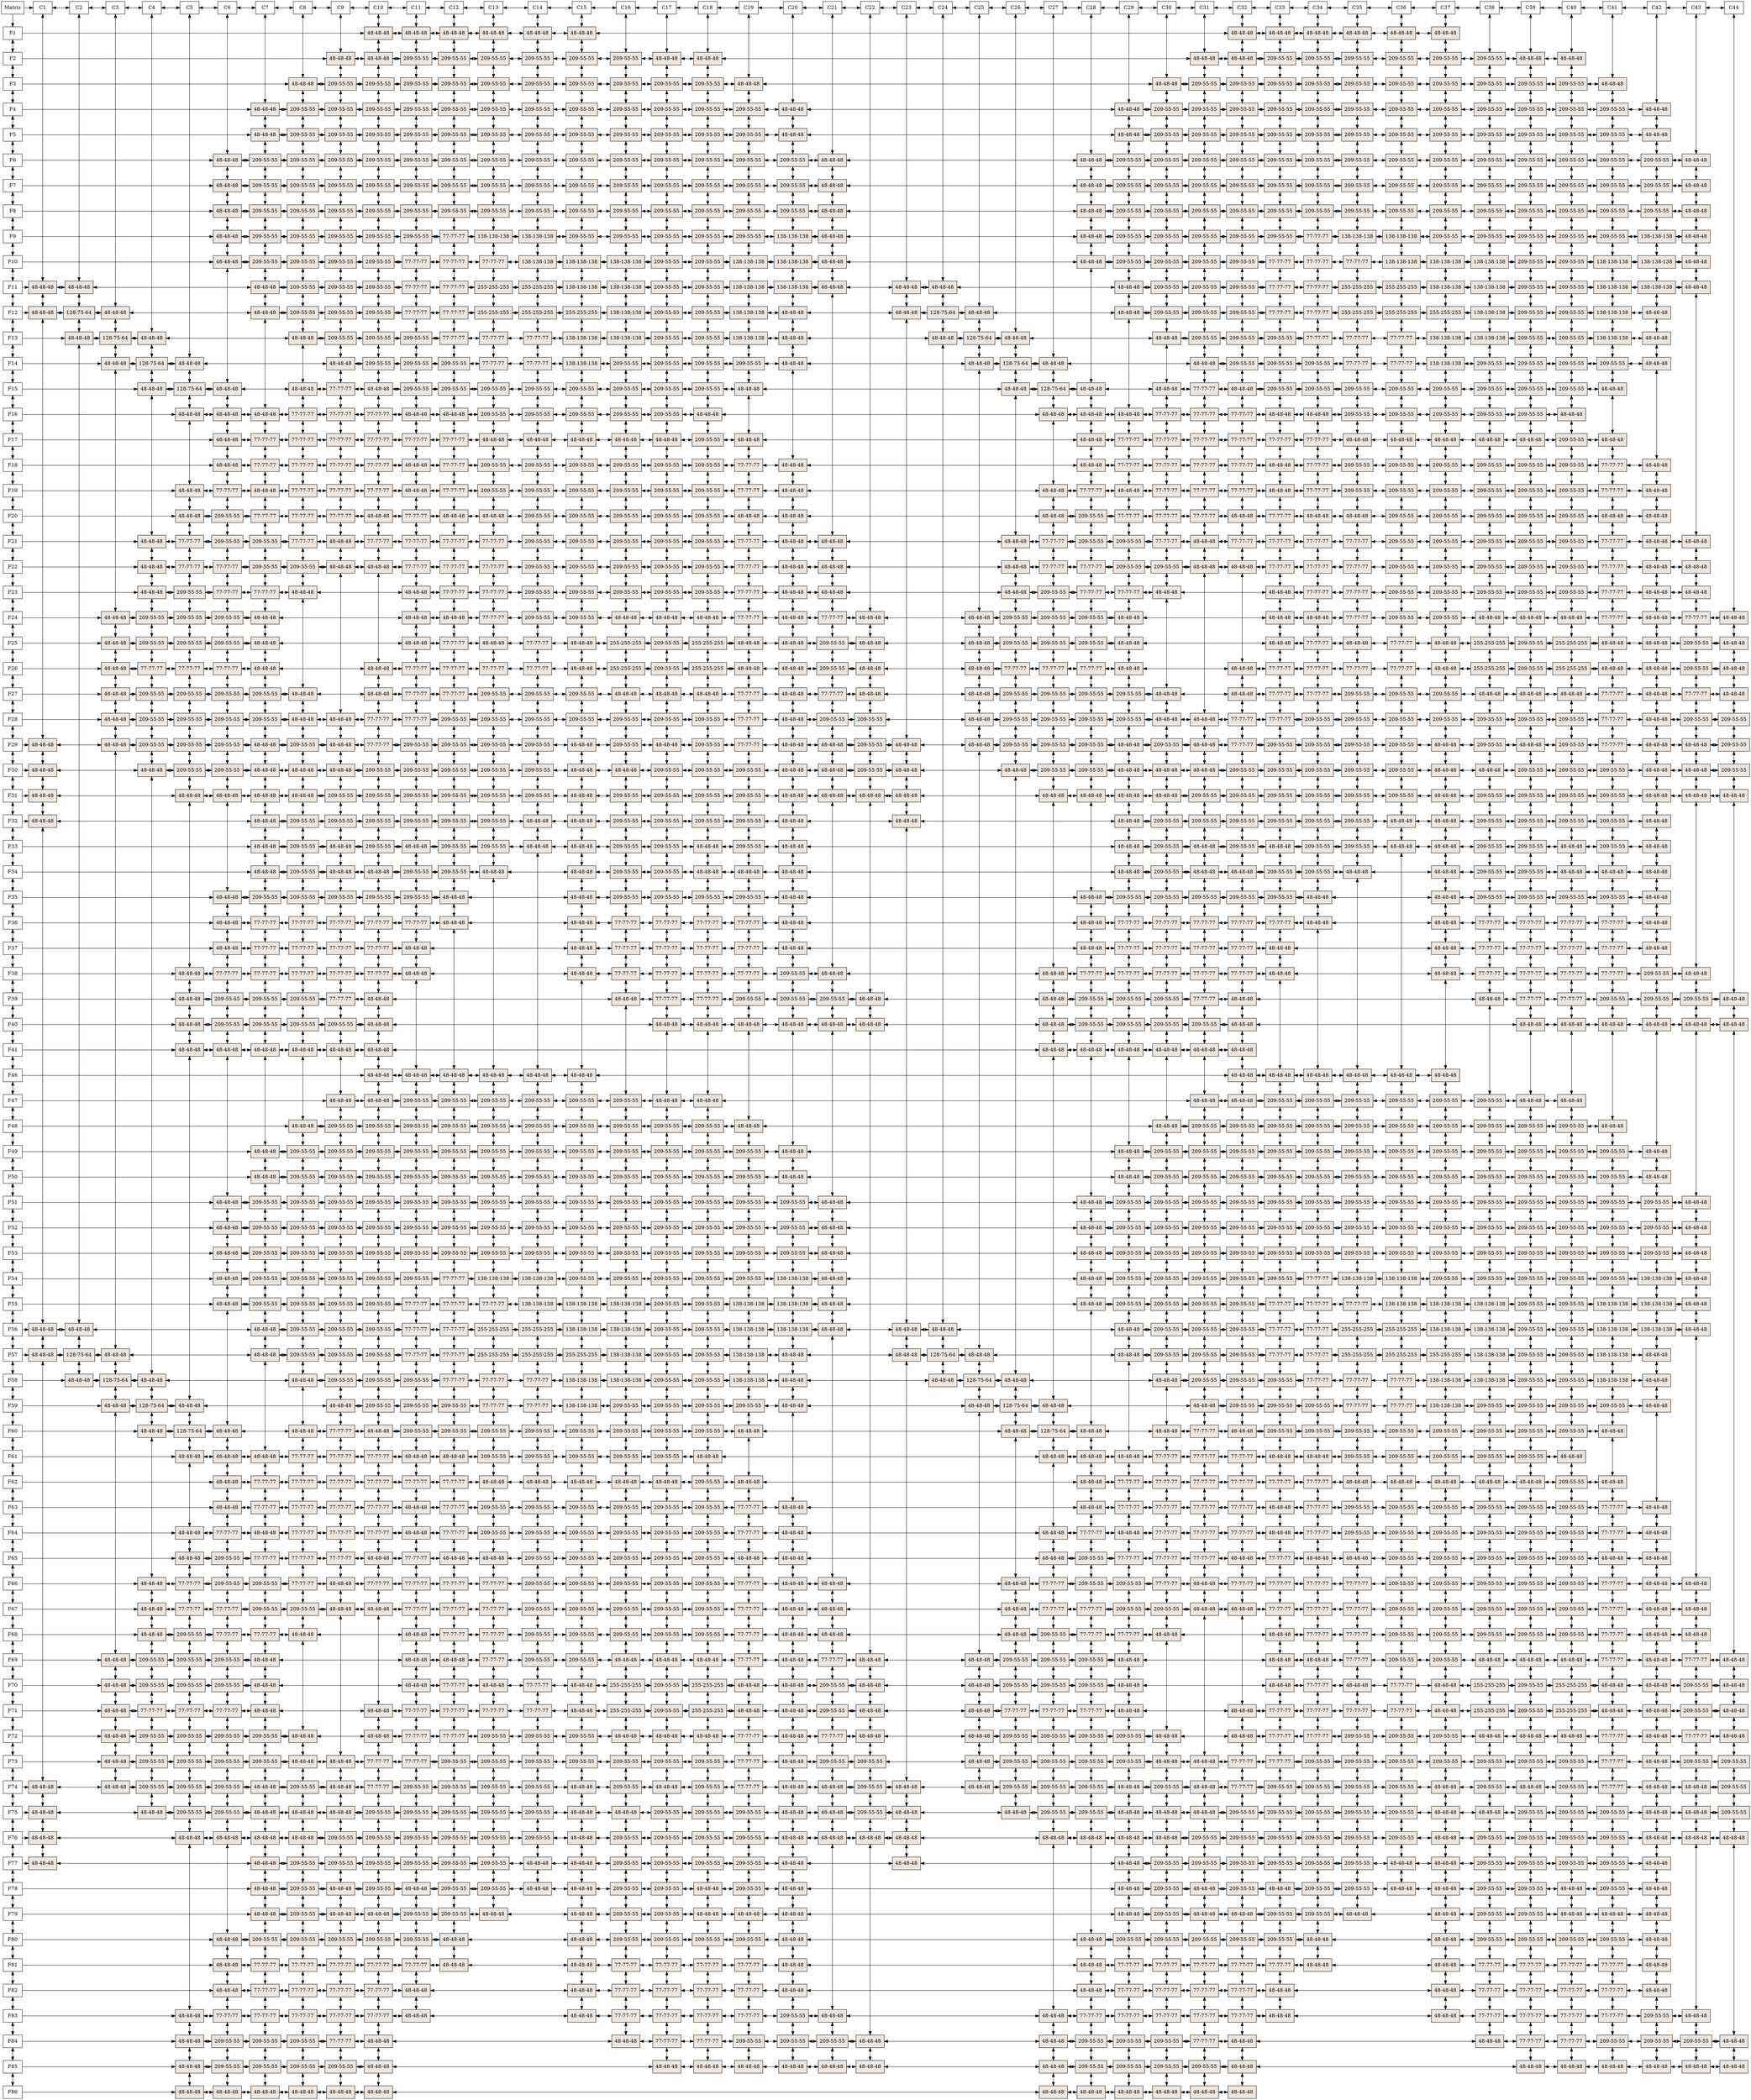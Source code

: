 digraph G{
node [shape = box] 
raiz[label="Matriz"  group=1];
12485352 [label="F1" group = 1]; 
12414392 [label="F2" group = 1]; 
12414168 [label="F3" group = 1]; 
12413560 [label="F4" group = 1]; 
12413656 [label="F5" group = 1]; 
12413432 [label="F6" group = 1]; 
12412984 [label="F7" group = 1]; 
12413080 [label="F8" group = 1]; 
12412920 [label="F9" group = 1]; 
12413720 [label="F10" group = 1]; 
12413592 [label="F11" group = 1]; 
12413688 [label="F12" group = 1]; 
12414712 [label="F13" group = 1]; 
12414680 [label="F14" group = 1]; 
12414552 [label="F15" group = 1]; 
12413976 [label="F16" group = 1]; 
12413112 [label="F17" group = 1]; 
12413336 [label="F18" group = 1]; 
12412024 [label="F19" group = 1]; 
12411960 [label="F20" group = 1]; 
12412728 [label="F21" group = 1]; 
12411896 [label="F22" group = 1]; 
12412440 [label="F23" group = 1]; 
12412088 [label="F24" group = 1]; 
12411928 [label="F25" group = 1]; 
12412216 [label="F26" group = 1]; 
12412312 [label="F27" group = 1]; 
12412344 [label="F28" group = 1]; 
12412120 [label="F29" group = 1]; 
12412632 [label="F30" group = 1]; 
12414584 [label="F31" group = 1]; 
12414136 [label="F32" group = 1]; 
12414328 [label="F33" group = 1]; 
12414840 [label="F34" group = 1]; 
12413144 [label="F35" group = 1]; 
12412824 [label="F36" group = 1]; 
12413464 [label="F37" group = 1]; 
12411992 [label="F38" group = 1]; 
12412056 [label="F39" group = 1]; 
12412952 [label="F40" group = 1]; 
12483912 [label="F41" group = 1]; 
12484872 [label="F46" group = 1]; 
12413848 [label="F47" group = 1]; 
12414008 [label="F48" group = 1]; 
12413880 [label="F49" group = 1]; 
12414424 [label="F50" group = 1]; 
12413784 [label="F51" group = 1]; 
12413304 [label="F52" group = 1]; 
12413752 [label="F53" group = 1]; 
12413208 [label="F54" group = 1]; 
12413368 [label="F55" group = 1]; 
12414232 [label="F56" group = 1]; 
12414456 [label="F57" group = 1]; 
12414648 [label="F58" group = 1]; 
12414072 [label="F59" group = 1]; 
12414776 [label="F60" group = 1]; 
12414200 [label="F61" group = 1]; 
12413240 [label="F62" group = 1]; 
12412856 [label="F63" group = 1]; 
12413816 [label="F64" group = 1]; 
12413016 [label="F65" group = 1]; 
12412664 [label="F66" group = 1]; 
12412760 [label="F67" group = 1]; 
12411832 [label="F68" group = 1]; 
12412376 [label="F69" group = 1]; 
12412536 [label="F70" group = 1]; 
12412152 [label="F71" group = 1]; 
12412408 [label="F72" group = 1]; 
12412600 [label="F73" group = 1]; 
12412696 [label="F74" group = 1]; 
12411800 [label="F75" group = 1]; 
12414264 [label="F76" group = 1]; 
12414520 [label="F77" group = 1]; 
12413944 [label="F78" group = 1]; 
12414616 [label="F79" group = 1]; 
12412888 [label="F80" group = 1]; 
12413272 [label="F81" group = 1]; 
12413496 [label="F82" group = 1]; 
12413400 [label="F83" group = 1]; 
12413624 [label="F84" group = 1]; 
12413176 [label="F85" group = 1]; 
12485128 [label="F86" group = 1]; 
12485352->12414392[dir=both];
12414392->12414168[dir=both];
12414168->12413560[dir=both];
12413560->12413656[dir=both];
12413656->12413432[dir=both];
12413432->12412984[dir=both];
12412984->12413080[dir=both];
12413080->12412920[dir=both];
12412920->12413720[dir=both];
12413720->12413592[dir=both];
12413592->12413688[dir=both];
12413688->12414712[dir=both];
12414712->12414680[dir=both];
12414680->12414552[dir=both];
12414552->12413976[dir=both];
12413976->12413112[dir=both];
12413112->12413336[dir=both];
12413336->12412024[dir=both];
12412024->12411960[dir=both];
12411960->12412728[dir=both];
12412728->12411896[dir=both];
12411896->12412440[dir=both];
12412440->12412088[dir=both];
12412088->12411928[dir=both];
12411928->12412216[dir=both];
12412216->12412312[dir=both];
12412312->12412344[dir=both];
12412344->12412120[dir=both];
12412120->12412632[dir=both];
12412632->12414584[dir=both];
12414584->12414136[dir=both];
12414136->12414328[dir=both];
12414328->12414840[dir=both];
12414840->12413144[dir=both];
12413144->12412824[dir=both];
12412824->12413464[dir=both];
12413464->12411992[dir=both];
12411992->12412056[dir=both];
12412056->12412952[dir=both];
12412952->12483912[dir=both];
12483912->12484872[dir=both];
12484872->12413848[dir=both];
12413848->12414008[dir=both];
12414008->12413880[dir=both];
12413880->12414424[dir=both];
12414424->12413784[dir=both];
12413784->12413304[dir=both];
12413304->12413752[dir=both];
12413752->12413208[dir=both];
12413208->12413368[dir=both];
12413368->12414232[dir=both];
12414232->12414456[dir=both];
12414456->12414648[dir=both];
12414648->12414072[dir=both];
12414072->12414776[dir=both];
12414776->12414200[dir=both];
12414200->12413240[dir=both];
12413240->12412856[dir=both];
12412856->12413816[dir=both];
12413816->12413016[dir=both];
12413016->12412664[dir=both];
12412664->12412760[dir=both];
12412760->12411832[dir=both];
12411832->12412376[dir=both];
12412376->12412536[dir=both];
12412536->12412152[dir=both];
12412152->12412408[dir=both];
12412408->12412600[dir=both];
12412600->12412696[dir=both];
12412696->12411800[dir=both];
12411800->12414264[dir=both];
12414264->12414520[dir=both];
12414520->12413944[dir=both];
12413944->12414616[dir=both];
12414616->12412888[dir=both];
12412888->12413272[dir=both];
12413272->12413496[dir=both];
12413496->12413400[dir=both];
12413400->12413624[dir=both];
12413624->12413176[dir=both];
12413176->12485128[dir=both];
12484104 [label="C1" group = 3]; 
12483784 [label="C2" group = 4]; 
12483816 [label="C3" group = 5]; 
12412280 [label="C4" group = 6]; 
12412568 [label="C5" group = 7]; 
12412792 [label="C6" group = 8]; 
12413048 [label="C7" group = 9]; 
12413528 [label="C8" group = 10]; 
12414360 [label="C9" group = 11]; 
12414040 [label="C10" group = 12]; 
12413912 [label="C11" group = 13]; 
12414296 [label="C12" group = 14]; 
12414488 [label="C13" group = 15]; 
12414744 [label="C14" group = 16]; 
12414104 [label="C15" group = 17]; 
12414808 [label="C16" group = 18]; 
12483720 [label="C17" group = 19]; 
12484488 [label="C18" group = 20]; 
12484328 [label="C19" group = 21]; 
12483624 [label="C20" group = 22]; 
12483560 [label="C21" group = 23]; 
12484424 [label="C22" group = 24]; 
12484168 [label="C23" group = 25]; 
12483848 [label="C24" group = 26]; 
12484200 [label="C25" group = 27]; 
12483528 [label="C26" group = 28]; 
12483496 [label="C27" group = 29]; 
12483656 [label="C28" group = 30]; 
12484360 [label="C29" group = 31]; 
12483880 [label="C30" group = 32]; 
12483592 [label="C31" group = 33]; 
12484232 [label="C32" group = 34]; 
12484264 [label="C33" group = 35]; 
12484392 [label="C34" group = 36]; 
12484456 [label="C35" group = 37]; 
12483688 [label="C36" group = 38]; 
12484296 [label="C37" group = 39]; 
12483944 [label="C38" group = 40]; 
12484008 [label="C39" group = 41]; 
12484040 [label="C40" group = 42]; 
12483976 [label="C41" group = 43]; 
12483752 [label="C42" group = 44]; 
12484072 [label="C43" group = 45]; 
12484136 [label="C44" group = 46]; 
12484104->12483784[dir=both];
12483784->12483816[dir=both];
12483816->12412280[dir=both];
12412280->12412568[dir=both];
12412568->12412792[dir=both];
12412792->12413048[dir=both];
12413048->12413528[dir=both];
12413528->12414360[dir=both];
12414360->12414040[dir=both];
12414040->12413912[dir=both];
12413912->12414296[dir=both];
12414296->12414488[dir=both];
12414488->12414744[dir=both];
12414744->12414104[dir=both];
12414104->12414808[dir=both];
12414808->12483720[dir=both];
12483720->12484488[dir=both];
12484488->12484328[dir=both];
12484328->12483624[dir=both];
12483624->12483560[dir=both];
12483560->12484424[dir=both];
12484424->12484168[dir=both];
12484168->12483848[dir=both];
12483848->12484200[dir=both];
12484200->12483528[dir=both];
12483528->12483496[dir=both];
12483496->12483656[dir=both];
12483656->12484360[dir=both];
12484360->12483880[dir=both];
12483880->12483592[dir=both];
12483592->12484232[dir=both];
12484232->12484264[dir=both];
12484264->12484392[dir=both];
12484392->12484456[dir=both];
12484456->12483688[dir=both];
12483688->12484296[dir=both];
12484296->12483944[dir=both];
12483944->12484008[dir=both];
12484008->12484040[dir=both];
12484040->12483976[dir=both];
12483976->12483752[dir=both];
12483752->12484072[dir=both];
12484072->12484136[dir=both];
raiz -> 12485352;
raiz -> 12484104;
{ rank  = same; raiz 12484104; 12483784; 12483816; 12412280; 12412568; 12412792; 12413048; 12413528; 12414360; 12414040; 12413912; 12414296; 12414488; 12414744; 12414104; 12414808; 12483720; 12484488; 12484328; 12483624; 12483560; 12484424; 12484168; 12483848; 12484200; 12483528; 12483496; 12483656; 12484360; 12483880; 12483592; 12484232; 12484264; 12484392; 12484456; 12483688; 12484296; 12483944; 12484008; 12484040; 12483976; 12483752; 12484072; 12484136; }
12489656 [style=filled,fillcolor=seashell2,label= "48-48-48" group = 3 ]; 
12490328 [style=filled,fillcolor=seashell2,label= "48-48-48" group = 3 ]; 
12522528 [style=filled,fillcolor=seashell2,label= "48-48-48" group = 3 ]; 
12522640 [style=filled,fillcolor=seashell2,label= "48-48-48" group = 3 ]; 
12522752 [style=filled,fillcolor=seashell2,label= "48-48-48" group = 3 ]; 
12522864 [style=filled,fillcolor=seashell2,label= "48-48-48" group = 3 ]; 
12489824 [style=filled,fillcolor=seashell2,label= "48-48-48" group = 3 ]; 
12489544 [style=filled,fillcolor=seashell2,label= "48-48-48" group = 3 ]; 
12523144 [style=filled,fillcolor=seashell2,label= "48-48-48" group = 3 ]; 
12523200 [style=filled,fillcolor=seashell2,label= "48-48-48" group = 3 ]; 
12524712 [style=filled,fillcolor=seashell2,label= "48-48-48" group = 3 ]; 
12524880 [style=filled,fillcolor=seashell2,label= "48-48-48" group = 3 ]; 
12489600 [style=filled,fillcolor=seashell2,label= "48-48-48" group = 4 ]; 
12489712 [style=filled,fillcolor=seashell2,label= "128-75-64" group = 4 ]; 
12489432 [style=filled,fillcolor=seashell2,label= "48-48-48" group = 4 ]; 
12490720 [style=filled,fillcolor=seashell2,label= "48-48-48" group = 4 ]; 
12490832 [style=filled,fillcolor=seashell2,label= "128-75-64" group = 4 ]; 
12489768 [style=filled,fillcolor=seashell2,label= "48-48-48" group = 4 ]; 
12490048 [style=filled,fillcolor=seashell2,label= "48-48-48" group = 5 ]; 
12490160 [style=filled,fillcolor=seashell2,label= "128-75-64" group = 5 ]; 
12490384 [style=filled,fillcolor=seashell2,label= "48-48-48" group = 5 ]; 
12523424 [style=filled,fillcolor=seashell2,label= "48-48-48" group = 5 ]; 
12523480 [style=filled,fillcolor=seashell2,label= "48-48-48" group = 5 ]; 
12524488 [style=filled,fillcolor=seashell2,label= "48-48-48" group = 5 ]; 
12524096 [style=filled,fillcolor=seashell2,label= "48-48-48" group = 5 ]; 
12524600 [style=filled,fillcolor=seashell2,label= "48-48-48" group = 5 ]; 
12523984 [style=filled,fillcolor=seashell2,label= "48-48-48" group = 5 ]; 
12490440 [style=filled,fillcolor=seashell2,label= "48-48-48" group = 5 ]; 
12489376 [style=filled,fillcolor=seashell2,label= "128-75-64" group = 5 ]; 
12490552 [style=filled,fillcolor=seashell2,label= "48-48-48" group = 5 ]; 
12523592 [style=filled,fillcolor=seashell2,label= "48-48-48" group = 5 ]; 
12523928 [style=filled,fillcolor=seashell2,label= "48-48-48" group = 5 ]; 
12524040 [style=filled,fillcolor=seashell2,label= "48-48-48" group = 5 ]; 
12523648 [style=filled,fillcolor=seashell2,label= "48-48-48" group = 5 ]; 
12524208 [style=filled,fillcolor=seashell2,label= "48-48-48" group = 5 ]; 
12524824 [style=filled,fillcolor=seashell2,label= "48-48-48" group = 5 ]; 
12489488 [style=filled,fillcolor=seashell2,label= "48-48-48" group = 6 ]; 
12489936 [style=filled,fillcolor=seashell2,label= "128-75-64" group = 6 ]; 
12491000 [style=filled,fillcolor=seashell2,label= "48-48-48" group = 6 ]; 
12523704 [style=filled,fillcolor=seashell2,label= "48-48-48" group = 6 ]; 
12523312 [style=filled,fillcolor=seashell2,label= "48-48-48" group = 6 ]; 
12525048 [style=filled,fillcolor=seashell2,label= "48-48-48" group = 6 ]; 
12381832 [style=filled,fillcolor=seashell2,label= "209-55-55" group = 6 ]; 
12381776 [style=filled,fillcolor=seashell2,label= "209-55-55" group = 6 ]; 
12382000 [style=filled,fillcolor=seashell2,label= "77-77-77" group = 6 ]; 
12381440 [style=filled,fillcolor=seashell2,label= "209-55-55" group = 6 ]; 
12382056 [style=filled,fillcolor=seashell2,label= "209-55-55" group = 6 ]; 
12382112 [style=filled,fillcolor=seashell2,label= "209-55-55" group = 6 ]; 
12523816 [style=filled,fillcolor=seashell2,label= "48-48-48" group = 6 ]; 
12489992 [style=filled,fillcolor=seashell2,label= "48-48-48" group = 6 ]; 
12490104 [style=filled,fillcolor=seashell2,label= "128-75-64" group = 6 ]; 
12490216 [style=filled,fillcolor=seashell2,label= "48-48-48" group = 6 ]; 
12524264 [style=filled,fillcolor=seashell2,label= "48-48-48" group = 6 ]; 
12524432 [style=filled,fillcolor=seashell2,label= "48-48-48" group = 6 ]; 
12525160 [style=filled,fillcolor=seashell2,label= "48-48-48" group = 6 ]; 
12382168 [style=filled,fillcolor=seashell2,label= "209-55-55" group = 6 ]; 
12381048 [style=filled,fillcolor=seashell2,label= "209-55-55" group = 6 ]; 
12380432 [style=filled,fillcolor=seashell2,label= "77-77-77" group = 6 ]; 
12381104 [style=filled,fillcolor=seashell2,label= "209-55-55" group = 6 ]; 
12381216 [style=filled,fillcolor=seashell2,label= "209-55-55" group = 6 ]; 
12381384 [style=filled,fillcolor=seashell2,label= "209-55-55" group = 6 ]; 
12525944 [style=filled,fillcolor=seashell2,label= "48-48-48" group = 6 ]; 
12489320 [style=filled,fillcolor=seashell2,label= "48-48-48" group = 7 ]; 
12490664 [style=filled,fillcolor=seashell2,label= "128-75-64" group = 7 ]; 
12525440 [style=filled,fillcolor=seashell2,label= "48-48-48" group = 7 ]; 
12525216 [style=filled,fillcolor=seashell2,label= "48-48-48" group = 7 ]; 
12526336 [style=filled,fillcolor=seashell2,label= "48-48-48" group = 7 ]; 
12380488 [style=filled,fillcolor=seashell2,label= "77-77-77" group = 7 ]; 
12381272 [style=filled,fillcolor=seashell2,label= "77-77-77" group = 7 ]; 
12380600 [style=filled,fillcolor=seashell2,label= "209-55-55" group = 7 ]; 
12380824 [style=filled,fillcolor=seashell2,label= "209-55-55" group = 7 ]; 
12380656 [style=filled,fillcolor=seashell2,label= "209-55-55" group = 7 ]; 
12380768 [style=filled,fillcolor=seashell2,label= "77-77-77" group = 7 ]; 
12380936 [style=filled,fillcolor=seashell2,label= "209-55-55" group = 7 ]; 
12380992 [style=filled,fillcolor=seashell2,label= "209-55-55" group = 7 ]; 
12383960 [style=filled,fillcolor=seashell2,label= "209-55-55" group = 7 ]; 
12383568 [style=filled,fillcolor=seashell2,label= "209-55-55" group = 7 ]; 
12526056 [style=filled,fillcolor=seashell2,label= "48-48-48" group = 7 ]; 
12525608 [style=filled,fillcolor=seashell2,label= "48-48-48" group = 7 ]; 
12526112 [style=filled,fillcolor=seashell2,label= "48-48-48" group = 7 ]; 
12525664 [style=filled,fillcolor=seashell2,label= "48-48-48" group = 7 ]; 
12526280 [style=filled,fillcolor=seashell2,label= "48-48-48" group = 7 ]; 
12490496 [style=filled,fillcolor=seashell2,label= "48-48-48" group = 7 ]; 
12490776 [style=filled,fillcolor=seashell2,label= "128-75-64" group = 7 ]; 
12526560 [style=filled,fillcolor=seashell2,label= "48-48-48" group = 7 ]; 
12526616 [style=filled,fillcolor=seashell2,label= "48-48-48" group = 7 ]; 
12526168 [style=filled,fillcolor=seashell2,label= "48-48-48" group = 7 ]; 
12383624 [style=filled,fillcolor=seashell2,label= "77-77-77" group = 7 ]; 
12382784 [style=filled,fillcolor=seashell2,label= "77-77-77" group = 7 ]; 
12383736 [style=filled,fillcolor=seashell2,label= "209-55-55" group = 7 ]; 
12382448 [style=filled,fillcolor=seashell2,label= "209-55-55" group = 7 ]; 
12383344 [style=filled,fillcolor=seashell2,label= "209-55-55" group = 7 ]; 
12383288 [style=filled,fillcolor=seashell2,label= "77-77-77" group = 7 ]; 
12382840 [style=filled,fillcolor=seashell2,label= "209-55-55" group = 7 ]; 
12383680 [style=filled,fillcolor=seashell2,label= "209-55-55" group = 7 ]; 
12383792 [style=filled,fillcolor=seashell2,label= "209-55-55" group = 7 ]; 
12382896 [style=filled,fillcolor=seashell2,label= "209-55-55" group = 7 ]; 
12525832 [style=filled,fillcolor=seashell2,label= "48-48-48" group = 7 ]; 
12526840 [style=filled,fillcolor=seashell2,label= "48-48-48" group = 7 ]; 
12526672 [style=filled,fillcolor=seashell2,label= "48-48-48" group = 7 ]; 
12525720 [style=filled,fillcolor=seashell2,label= "48-48-48" group = 7 ]; 
12525552 [style=filled,fillcolor=seashell2,label= "48-48-48" group = 7 ]; 
12525888 [style=filled,fillcolor=seashell2,label= "48-48-48" group = 8 ]; 
12525776 [style=filled,fillcolor=seashell2,label= "48-48-48" group = 8 ]; 
12525496 [style=filled,fillcolor=seashell2,label= "48-48-48" group = 8 ]; 
12526392 [style=filled,fillcolor=seashell2,label= "48-48-48" group = 8 ]; 
12525272 [style=filled,fillcolor=seashell2,label= "48-48-48" group = 8 ]; 
12490608 [style=filled,fillcolor=seashell2,label= "48-48-48" group = 8 ]; 
12526504 [style=filled,fillcolor=seashell2,label= "48-48-48" group = 8 ]; 
12526728 [style=filled,fillcolor=seashell2,label= "48-48-48" group = 8 ]; 
12526784 [style=filled,fillcolor=seashell2,label= "48-48-48" group = 8 ]; 
12383400 [style=filled,fillcolor=seashell2,label= "77-77-77" group = 8 ]; 
12382504 [style=filled,fillcolor=seashell2,label= "209-55-55" group = 8 ]; 
12382672 [style=filled,fillcolor=seashell2,label= "209-55-55" group = 8 ]; 
12382560 [style=filled,fillcolor=seashell2,label= "77-77-77" group = 8 ]; 
12382728 [style=filled,fillcolor=seashell2,label= "77-77-77" group = 8 ]; 
12382392 [style=filled,fillcolor=seashell2,label= "209-55-55" group = 8 ]; 
12383848 [style=filled,fillcolor=seashell2,label= "209-55-55" group = 8 ]; 
12383904 [style=filled,fillcolor=seashell2,label= "77-77-77" group = 8 ]; 
12382616 [style=filled,fillcolor=seashell2,label= "209-55-55" group = 8 ]; 
12382952 [style=filled,fillcolor=seashell2,label= "209-55-55" group = 8 ]; 
12383008 [style=filled,fillcolor=seashell2,label= "209-55-55" group = 8 ]; 
12383120 [style=filled,fillcolor=seashell2,label= "209-55-55" group = 8 ]; 
12525104 [style=filled,fillcolor=seashell2,label= "48-48-48" group = 8 ]; 
12525328 [style=filled,fillcolor=seashell2,label= "48-48-48" group = 8 ]; 
12525384 [style=filled,fillcolor=seashell2,label= "48-48-48" group = 8 ]; 
12527232 [style=filled,fillcolor=seashell2,label= "48-48-48" group = 8 ]; 
12383456 [style=filled,fillcolor=seashell2,label= "77-77-77" group = 8 ]; 
12383512 [style=filled,fillcolor=seashell2,label= "209-55-55" group = 8 ]; 
12383064 [style=filled,fillcolor=seashell2,label= "209-55-55" group = 8 ]; 
12528408 [style=filled,fillcolor=seashell2,label= "48-48-48" group = 8 ]; 
12528016 [style=filled,fillcolor=seashell2,label= "48-48-48" group = 8 ]; 
12528464 [style=filled,fillcolor=seashell2,label= "48-48-48" group = 8 ]; 
12527120 [style=filled,fillcolor=seashell2,label= "48-48-48" group = 8 ]; 
12527008 [style=filled,fillcolor=seashell2,label= "48-48-48" group = 8 ]; 
12527736 [style=filled,fillcolor=seashell2,label= "48-48-48" group = 8 ]; 
12490888 [style=filled,fillcolor=seashell2,label= "48-48-48" group = 8 ]; 
12527176 [style=filled,fillcolor=seashell2,label= "48-48-48" group = 8 ]; 
12527792 [style=filled,fillcolor=seashell2,label= "48-48-48" group = 8 ]; 
12527680 [style=filled,fillcolor=seashell2,label= "48-48-48" group = 8 ]; 
12383176 [style=filled,fillcolor=seashell2,label= "77-77-77" group = 8 ]; 
12383232 [style=filled,fillcolor=seashell2,label= "209-55-55" group = 8 ]; 
12382224 [style=filled,fillcolor=seashell2,label= "209-55-55" group = 8 ]; 
12382280 [style=filled,fillcolor=seashell2,label= "77-77-77" group = 8 ]; 
12382336 [style=filled,fillcolor=seashell2,label= "77-77-77" group = 8 ]; 
12385416 [style=filled,fillcolor=seashell2,label= "209-55-55" group = 8 ]; 
12385304 [style=filled,fillcolor=seashell2,label= "209-55-55" group = 8 ]; 
12385640 [style=filled,fillcolor=seashell2,label= "77-77-77" group = 8 ]; 
12385024 [style=filled,fillcolor=seashell2,label= "209-55-55" group = 8 ]; 
12385696 [style=filled,fillcolor=seashell2,label= "209-55-55" group = 8 ]; 
12385360 [style=filled,fillcolor=seashell2,label= "209-55-55" group = 8 ]; 
12384856 [style=filled,fillcolor=seashell2,label= "209-55-55" group = 8 ]; 
12527624 [style=filled,fillcolor=seashell2,label= "48-48-48" group = 8 ]; 
12527064 [style=filled,fillcolor=seashell2,label= "48-48-48" group = 8 ]; 
12527288 [style=filled,fillcolor=seashell2,label= "48-48-48" group = 8 ]; 
12527512 [style=filled,fillcolor=seashell2,label= "48-48-48" group = 8 ]; 
12385584 [style=filled,fillcolor=seashell2,label= "77-77-77" group = 8 ]; 
12384016 [style=filled,fillcolor=seashell2,label= "209-55-55" group = 8 ]; 
12385080 [style=filled,fillcolor=seashell2,label= "209-55-55" group = 8 ]; 
12528128 [style=filled,fillcolor=seashell2,label= "48-48-48" group = 8 ]; 
12526952 [style=filled,fillcolor=seashell2,label= "48-48-48" group = 9 ]; 
12528520 [style=filled,fillcolor=seashell2,label= "48-48-48" group = 9 ]; 
12384576 [style=filled,fillcolor=seashell2,label= "209-55-55" group = 9 ]; 
12384464 [style=filled,fillcolor=seashell2,label= "209-55-55" group = 9 ]; 
12384520 [style=filled,fillcolor=seashell2,label= "209-55-55" group = 9 ]; 
12385472 [style=filled,fillcolor=seashell2,label= "209-55-55" group = 9 ]; 
12384352 [style=filled,fillcolor=seashell2,label= "209-55-55" group = 9 ]; 
12528632 [style=filled,fillcolor=seashell2,label= "48-48-48" group = 9 ]; 
12527960 [style=filled,fillcolor=seashell2,label= "48-48-48" group = 9 ]; 
12527344 [style=filled,fillcolor=seashell2,label= "48-48-48" group = 9 ]; 
12384800 [style=filled,fillcolor=seashell2,label= "77-77-77" group = 9 ]; 
12385136 [style=filled,fillcolor=seashell2,label= "77-77-77" group = 9 ]; 
12385192 [style=filled,fillcolor=seashell2,label= "48-48-48" group = 9 ]; 
12384128 [style=filled,fillcolor=seashell2,label= "77-77-77" group = 9 ]; 
12385528 [style=filled,fillcolor=seashell2,label= "209-55-55" group = 9 ]; 
12384240 [style=filled,fillcolor=seashell2,label= "209-55-55" group = 9 ]; 
12384632 [style=filled,fillcolor=seashell2,label= "77-77-77" group = 9 ]; 
12526896 [style=filled,fillcolor=seashell2,label= "48-48-48" group = 9 ]; 
12527400 [style=filled,fillcolor=seashell2,label= "48-48-48" group = 9 ]; 
12527904 [style=filled,fillcolor=seashell2,label= "48-48-48" group = 9 ]; 
12385752 [style=filled,fillcolor=seashell2,label= "209-55-55" group = 9 ]; 
12384296 [style=filled,fillcolor=seashell2,label= "209-55-55" group = 9 ]; 
12527456 [style=filled,fillcolor=seashell2,label= "48-48-48" group = 9 ]; 
12528352 [style=filled,fillcolor=seashell2,label= "48-48-48" group = 9 ]; 
12528072 [style=filled,fillcolor=seashell2,label= "48-48-48" group = 9 ]; 
12528184 [style=filled,fillcolor=seashell2,label= "48-48-48" group = 9 ]; 
12527568 [style=filled,fillcolor=seashell2,label= "48-48-48" group = 9 ]; 
12528240 [style=filled,fillcolor=seashell2,label= "48-48-48" group = 9 ]; 
12384688 [style=filled,fillcolor=seashell2,label= "209-55-55" group = 9 ]; 
12384072 [style=filled,fillcolor=seashell2,label= "77-77-77" group = 9 ]; 
12384184 [style=filled,fillcolor=seashell2,label= "77-77-77" group = 9 ]; 
12384408 [style=filled,fillcolor=seashell2,label= "77-77-77" group = 9 ]; 
12384744 [style=filled,fillcolor=seashell2,label= "209-55-55" group = 9 ]; 
12385248 [style=filled,fillcolor=seashell2,label= "209-55-55" group = 9 ]; 
12528296 [style=filled,fillcolor=seashell2,label= "48-48-48" group = 9 ]; 
12529640 [style=filled,fillcolor=seashell2,label= "48-48-48" group = 9 ]; 
12530312 [style=filled,fillcolor=seashell2,label= "48-48-48" group = 9 ]; 
12384912 [style=filled,fillcolor=seashell2,label= "209-55-55" group = 9 ]; 
12384968 [style=filled,fillcolor=seashell2,label= "209-55-55" group = 9 ]; 
12386648 [style=filled,fillcolor=seashell2,label= "209-55-55" group = 9 ]; 
12385808 [style=filled,fillcolor=seashell2,label= "209-55-55" group = 9 ]; 
12386592 [style=filled,fillcolor=seashell2,label= "209-55-55" group = 9 ]; 
12529696 [style=filled,fillcolor=seashell2,label= "48-48-48" group = 9 ]; 
12530144 [style=filled,fillcolor=seashell2,label= "48-48-48" group = 9 ]; 
12528968 [style=filled,fillcolor=seashell2,label= "48-48-48" group = 9 ]; 
12386872 [style=filled,fillcolor=seashell2,label= "77-77-77" group = 9 ]; 
12387376 [style=filled,fillcolor=seashell2,label= "77-77-77" group = 9 ]; 
12386536 [style=filled,fillcolor=seashell2,label= "48-48-48" group = 9 ]; 
12387152 [style=filled,fillcolor=seashell2,label= "77-77-77" group = 9 ]; 
12387208 [style=filled,fillcolor=seashell2,label= "209-55-55" group = 9 ]; 
12386704 [style=filled,fillcolor=seashell2,label= "209-55-55" group = 9 ]; 
12386928 [style=filled,fillcolor=seashell2,label= "77-77-77" group = 9 ]; 
12529584 [style=filled,fillcolor=seashell2,label= "48-48-48" group = 9 ]; 
12528688 [style=filled,fillcolor=seashell2,label= "48-48-48" group = 9 ]; 
12529192 [style=filled,fillcolor=seashell2,label= "48-48-48" group = 9 ]; 
12385864 [style=filled,fillcolor=seashell2,label= "209-55-55" group = 9 ]; 
12387320 [style=filled,fillcolor=seashell2,label= "209-55-55" group = 9 ]; 
12529752 [style=filled,fillcolor=seashell2,label= "48-48-48" group = 9 ]; 
12529808 [style=filled,fillcolor=seashell2,label= "48-48-48" group = 9 ]; 
12528744 [style=filled,fillcolor=seashell2,label= "48-48-48" group = 9 ]; 
12530200 [style=filled,fillcolor=seashell2,label= "48-48-48" group = 9 ]; 
12528800 [style=filled,fillcolor=seashell2,label= "48-48-48" group = 9 ]; 
12529976 [style=filled,fillcolor=seashell2,label= "48-48-48" group = 9 ]; 
12387096 [style=filled,fillcolor=seashell2,label= "209-55-55" group = 9 ]; 
12387544 [style=filled,fillcolor=seashell2,label= "77-77-77" group = 9 ]; 
12386984 [style=filled,fillcolor=seashell2,label= "77-77-77" group = 9 ]; 
12387040 [style=filled,fillcolor=seashell2,label= "77-77-77" group = 9 ]; 
12387432 [style=filled,fillcolor=seashell2,label= "209-55-55" group = 9 ]; 
12387264 [style=filled,fillcolor=seashell2,label= "209-55-55" group = 9 ]; 
12529248 [style=filled,fillcolor=seashell2,label= "48-48-48" group = 9 ]; 
12530424 [style=filled,fillcolor=seashell2,label= "48-48-48" group = 10 ]; 
12386760 [style=filled,fillcolor=seashell2,label= "209-55-55" group = 10 ]; 
12387488 [style=filled,fillcolor=seashell2,label= "209-55-55" group = 10 ]; 
12386816 [style=filled,fillcolor=seashell2,label= "209-55-55" group = 10 ]; 
12386200 [style=filled,fillcolor=seashell2,label= "209-55-55" group = 10 ]; 
12386256 [style=filled,fillcolor=seashell2,label= "209-55-55" group = 10 ]; 
12385920 [style=filled,fillcolor=seashell2,label= "209-55-55" group = 10 ]; 
12385976 [style=filled,fillcolor=seashell2,label= "209-55-55" group = 10 ]; 
12386424 [style=filled,fillcolor=seashell2,label= "209-55-55" group = 10 ]; 
12386032 [style=filled,fillcolor=seashell2,label= "209-55-55" group = 10 ]; 
12530256 [style=filled,fillcolor=seashell2,label= "48-48-48" group = 10 ]; 
12529864 [style=filled,fillcolor=seashell2,label= "48-48-48" group = 10 ]; 
12386480 [style=filled,fillcolor=seashell2,label= "77-77-77" group = 10 ]; 
12386088 [style=filled,fillcolor=seashell2,label= "77-77-77" group = 10 ]; 
12386144 [style=filled,fillcolor=seashell2,label= "77-77-77" group = 10 ]; 
12386312 [style=filled,fillcolor=seashell2,label= "77-77-77" group = 10 ]; 
12386368 [style=filled,fillcolor=seashell2,label= "77-77-77" group = 10 ]; 
12388776 [style=filled,fillcolor=seashell2,label= "77-77-77" group = 10 ]; 
12387880 [style=filled,fillcolor=seashell2,label= "209-55-55" group = 10 ]; 
12529920 [style=filled,fillcolor=seashell2,label= "48-48-48" group = 10 ]; 
12530368 [style=filled,fillcolor=seashell2,label= "48-48-48" group = 10 ]; 
12530032 [style=filled,fillcolor=seashell2,label= "48-48-48" group = 10 ]; 
12388328 [style=filled,fillcolor=seashell2,label= "209-55-55" group = 10 ]; 
12528856 [style=filled,fillcolor=seashell2,label= "48-48-48" group = 10 ]; 
12528912 [style=filled,fillcolor=seashell2,label= "48-48-48" group = 10 ]; 
12388720 [style=filled,fillcolor=seashell2,label= "209-55-55" group = 10 ]; 
12388496 [style=filled,fillcolor=seashell2,label= "209-55-55" group = 10 ]; 
12388888 [style=filled,fillcolor=seashell2,label= "209-55-55" group = 10 ]; 
12387992 [style=filled,fillcolor=seashell2,label= "209-55-55" group = 10 ]; 
12389112 [style=filled,fillcolor=seashell2,label= "77-77-77" group = 10 ]; 
12389000 [style=filled,fillcolor=seashell2,label= "77-77-77" group = 10 ]; 
12389168 [style=filled,fillcolor=seashell2,label= "77-77-77" group = 10 ]; 
12389056 [style=filled,fillcolor=seashell2,label= "209-55-55" group = 10 ]; 
12388832 [style=filled,fillcolor=seashell2,label= "209-55-55" group = 10 ]; 
12529416 [style=filled,fillcolor=seashell2,label= "48-48-48" group = 10 ]; 
12530088 [style=filled,fillcolor=seashell2,label= "48-48-48" group = 10 ]; 
12388944 [style=filled,fillcolor=seashell2,label= "209-55-55" group = 10 ]; 
12387824 [style=filled,fillcolor=seashell2,label= "209-55-55" group = 10 ]; 
12387712 [style=filled,fillcolor=seashell2,label= "209-55-55" group = 10 ]; 
12387768 [style=filled,fillcolor=seashell2,label= "209-55-55" group = 10 ]; 
12389224 [style=filled,fillcolor=seashell2,label= "209-55-55" group = 10 ]; 
12388384 [style=filled,fillcolor=seashell2,label= "209-55-55" group = 10 ]; 
12389280 [style=filled,fillcolor=seashell2,label= "209-55-55" group = 10 ]; 
12388160 [style=filled,fillcolor=seashell2,label= "209-55-55" group = 10 ]; 
12387936 [style=filled,fillcolor=seashell2,label= "209-55-55" group = 10 ]; 
12529080 [style=filled,fillcolor=seashell2,label= "48-48-48" group = 10 ]; 
12529136 [style=filled,fillcolor=seashell2,label= "48-48-48" group = 10 ]; 
12388272 [style=filled,fillcolor=seashell2,label= "77-77-77" group = 10 ]; 
12388048 [style=filled,fillcolor=seashell2,label= "77-77-77" group = 10 ]; 
12388552 [style=filled,fillcolor=seashell2,label= "77-77-77" group = 10 ]; 
12389336 [style=filled,fillcolor=seashell2,label= "77-77-77" group = 10 ]; 
12387600 [style=filled,fillcolor=seashell2,label= "77-77-77" group = 10 ]; 
12387656 [style=filled,fillcolor=seashell2,label= "77-77-77" group = 10 ]; 
12388104 [style=filled,fillcolor=seashell2,label= "209-55-55" group = 10 ]; 
12529304 [style=filled,fillcolor=seashell2,label= "48-48-48" group = 10 ]; 
12529360 [style=filled,fillcolor=seashell2,label= "48-48-48" group = 10 ]; 
12529472 [style=filled,fillcolor=seashell2,label= "48-48-48" group = 10 ]; 
12388216 [style=filled,fillcolor=seashell2,label= "209-55-55" group = 10 ]; 
12529528 [style=filled,fillcolor=seashell2,label= "48-48-48" group = 10 ]; 
12530760 [style=filled,fillcolor=seashell2,label= "48-48-48" group = 10 ]; 
12388440 [style=filled,fillcolor=seashell2,label= "209-55-55" group = 10 ]; 
12388608 [style=filled,fillcolor=seashell2,label= "209-55-55" group = 10 ]; 
12388664 [style=filled,fillcolor=seashell2,label= "209-55-55" group = 10 ]; 
12389448 [style=filled,fillcolor=seashell2,label= "209-55-55" group = 10 ]; 
12390232 [style=filled,fillcolor=seashell2,label= "77-77-77" group = 10 ]; 
12390288 [style=filled,fillcolor=seashell2,label= "77-77-77" group = 10 ]; 
12389728 [style=filled,fillcolor=seashell2,label= "77-77-77" group = 10 ]; 
12389504 [style=filled,fillcolor=seashell2,label= "209-55-55" group = 10 ]; 
12390624 [style=filled,fillcolor=seashell2,label= "209-55-55" group = 10 ]; 
12531096 [style=filled,fillcolor=seashell2,label= "48-48-48" group = 10 ]; 
12531320 [style=filled,fillcolor=seashell2,label= "48-48-48" group = 11 ]; 
12390400 [style=filled,fillcolor=seashell2,label= "209-55-55" group = 11 ]; 
12389896 [style=filled,fillcolor=seashell2,label= "209-55-55" group = 11 ]; 
12390120 [style=filled,fillcolor=seashell2,label= "209-55-55" group = 11 ]; 
12390568 [style=filled,fillcolor=seashell2,label= "209-55-55" group = 11 ]; 
12390512 [style=filled,fillcolor=seashell2,label= "209-55-55" group = 11 ]; 
12390848 [style=filled,fillcolor=seashell2,label= "209-55-55" group = 11 ]; 
12390904 [style=filled,fillcolor=seashell2,label= "209-55-55" group = 11 ]; 
12390344 [style=filled,fillcolor=seashell2,label= "209-55-55" group = 11 ]; 
12390176 [style=filled,fillcolor=seashell2,label= "209-55-55" group = 11 ]; 
12391128 [style=filled,fillcolor=seashell2,label= "209-55-55" group = 11 ]; 
12389952 [style=filled,fillcolor=seashell2,label= "209-55-55" group = 11 ]; 
12530536 [style=filled,fillcolor=seashell2,label= "48-48-48" group = 11 ]; 
12389840 [style=filled,fillcolor=seashell2,label= "77-77-77" group = 11 ]; 
12390456 [style=filled,fillcolor=seashell2,label= "77-77-77" group = 11 ]; 
12390008 [style=filled,fillcolor=seashell2,label= "77-77-77" group = 11 ]; 
12389784 [style=filled,fillcolor=seashell2,label= "77-77-77" group = 11 ]; 
12390064 [style=filled,fillcolor=seashell2,label= "77-77-77" group = 11 ]; 
12389560 [style=filled,fillcolor=seashell2,label= "77-77-77" group = 11 ]; 
12530704 [style=filled,fillcolor=seashell2,label= "48-48-48" group = 11 ]; 
12531152 [style=filled,fillcolor=seashell2,label= "48-48-48" group = 11 ]; 
12530592 [style=filled,fillcolor=seashell2,label= "48-48-48" group = 11 ]; 
12530648 [style=filled,fillcolor=seashell2,label= "48-48-48" group = 11 ]; 
12530480 [style=filled,fillcolor=seashell2,label= "48-48-48" group = 11 ]; 
12390680 [style=filled,fillcolor=seashell2,label= "209-55-55" group = 11 ]; 
12390736 [style=filled,fillcolor=seashell2,label= "209-55-55" group = 11 ]; 
12390960 [style=filled,fillcolor=seashell2,label= "48-48-48" group = 11 ]; 
12390792 [style=filled,fillcolor=seashell2,label= "48-48-48" group = 11 ]; 
12391072 [style=filled,fillcolor=seashell2,label= "209-55-55" group = 11 ]; 
12389616 [style=filled,fillcolor=seashell2,label= "77-77-77" group = 11 ]; 
12391016 [style=filled,fillcolor=seashell2,label= "77-77-77" group = 11 ]; 
12389392 [style=filled,fillcolor=seashell2,label= "77-77-77" group = 11 ]; 
12389672 [style=filled,fillcolor=seashell2,label= "77-77-77" group = 11 ]; 
12392696 [style=filled,fillcolor=seashell2,label= "209-55-55" group = 11 ]; 
12530872 [style=filled,fillcolor=seashell2,label= "48-48-48" group = 11 ]; 
12531208 [style=filled,fillcolor=seashell2,label= "48-48-48" group = 11 ]; 
12391296 [style=filled,fillcolor=seashell2,label= "209-55-55" group = 11 ]; 
12392024 [style=filled,fillcolor=seashell2,label= "209-55-55" group = 11 ]; 
12392864 [style=filled,fillcolor=seashell2,label= "209-55-55" group = 11 ]; 
12391464 [style=filled,fillcolor=seashell2,label= "209-55-55" group = 11 ]; 
12392080 [style=filled,fillcolor=seashell2,label= "209-55-55" group = 11 ]; 
12391968 [style=filled,fillcolor=seashell2,label= "209-55-55" group = 11 ]; 
12391912 [style=filled,fillcolor=seashell2,label= "209-55-55" group = 11 ]; 
12391352 [style=filled,fillcolor=seashell2,label= "209-55-55" group = 11 ]; 
12391520 [style=filled,fillcolor=seashell2,label= "209-55-55" group = 11 ]; 
12391800 [style=filled,fillcolor=seashell2,label= "209-55-55" group = 11 ]; 
12391240 [style=filled,fillcolor=seashell2,label= "209-55-55" group = 11 ]; 
12530984 [style=filled,fillcolor=seashell2,label= "48-48-48" group = 11 ]; 
12392920 [style=filled,fillcolor=seashell2,label= "77-77-77" group = 11 ]; 
12392248 [style=filled,fillcolor=seashell2,label= "77-77-77" group = 11 ]; 
12391632 [style=filled,fillcolor=seashell2,label= "77-77-77" group = 11 ]; 
12392136 [style=filled,fillcolor=seashell2,label= "77-77-77" group = 11 ]; 
12392752 [style=filled,fillcolor=seashell2,label= "77-77-77" group = 11 ]; 
12392808 [style=filled,fillcolor=seashell2,label= "77-77-77" group = 11 ]; 
12531600 [style=filled,fillcolor=seashell2,label= "48-48-48" group = 11 ]; 
12531376 [style=filled,fillcolor=seashell2,label= "48-48-48" group = 11 ]; 
12531432 [style=filled,fillcolor=seashell2,label= "48-48-48" group = 11 ]; 
12532216 [style=filled,fillcolor=seashell2,label= "48-48-48" group = 11 ]; 
12531768 [style=filled,fillcolor=seashell2,label= "48-48-48" group = 11 ]; 
12391408 [style=filled,fillcolor=seashell2,label= "209-55-55" group = 11 ]; 
12392640 [style=filled,fillcolor=seashell2,label= "209-55-55" group = 11 ]; 
12392192 [style=filled,fillcolor=seashell2,label= "48-48-48" group = 11 ]; 
12392360 [style=filled,fillcolor=seashell2,label= "48-48-48" group = 11 ]; 
12392304 [style=filled,fillcolor=seashell2,label= "209-55-55" group = 11 ]; 
12392416 [style=filled,fillcolor=seashell2,label= "77-77-77" group = 11 ]; 
12392472 [style=filled,fillcolor=seashell2,label= "77-77-77" group = 11 ]; 
12391184 [style=filled,fillcolor=seashell2,label= "77-77-77" group = 11 ]; 
12391688 [style=filled,fillcolor=seashell2,label= "77-77-77" group = 11 ]; 
12392528 [style=filled,fillcolor=seashell2,label= "209-55-55" group = 11 ]; 
12531880 [style=filled,fillcolor=seashell2,label= "48-48-48" group = 11 ]; 
12531936 [style=filled,fillcolor=seashell2,label= "48-48-48" group = 12 ]; 
12531712 [style=filled,fillcolor=seashell2,label= "48-48-48" group = 12 ]; 
12391576 [style=filled,fillcolor=seashell2,label= "209-55-55" group = 12 ]; 
12391744 [style=filled,fillcolor=seashell2,label= "209-55-55" group = 12 ]; 
12392584 [style=filled,fillcolor=seashell2,label= "209-55-55" group = 12 ]; 
12391856 [style=filled,fillcolor=seashell2,label= "209-55-55" group = 12 ]; 
12393480 [style=filled,fillcolor=seashell2,label= "209-55-55" group = 12 ]; 
12394208 [style=filled,fillcolor=seashell2,label= "209-55-55" group = 12 ]; 
12392976 [style=filled,fillcolor=seashell2,label= "209-55-55" group = 12 ]; 
12393760 [style=filled,fillcolor=seashell2,label= "209-55-55" group = 12 ]; 
12393536 [style=filled,fillcolor=seashell2,label= "209-55-55" group = 12 ]; 
12394376 [style=filled,fillcolor=seashell2,label= "209-55-55" group = 12 ]; 
12393200 [style=filled,fillcolor=seashell2,label= "209-55-55" group = 12 ]; 
12393704 [style=filled,fillcolor=seashell2,label= "209-55-55" group = 12 ]; 
12394432 [style=filled,fillcolor=seashell2,label= "48-48-48" group = 12 ]; 
12393872 [style=filled,fillcolor=seashell2,label= "77-77-77" group = 12 ]; 
12393984 [style=filled,fillcolor=seashell2,label= "77-77-77" group = 12 ]; 
12393816 [style=filled,fillcolor=seashell2,label= "77-77-77" group = 12 ]; 
12394600 [style=filled,fillcolor=seashell2,label= "77-77-77" group = 12 ]; 
12393592 [style=filled,fillcolor=seashell2,label= "48-48-48" group = 12 ]; 
12394656 [style=filled,fillcolor=seashell2,label= "77-77-77" group = 12 ]; 
12531488 [style=filled,fillcolor=seashell2,label= "48-48-48" group = 12 ]; 
12531264 [style=filled,fillcolor=seashell2,label= "48-48-48" group = 12 ]; 
12531544 [style=filled,fillcolor=seashell2,label= "48-48-48" group = 12 ]; 
12393928 [style=filled,fillcolor=seashell2,label= "77-77-77" group = 12 ]; 
12394152 [style=filled,fillcolor=seashell2,label= "77-77-77" group = 12 ]; 
12394264 [style=filled,fillcolor=seashell2,label= "209-55-55" group = 12 ]; 
12393648 [style=filled,fillcolor=seashell2,label= "209-55-55" group = 12 ]; 
12394040 [style=filled,fillcolor=seashell2,label= "209-55-55" group = 12 ]; 
12394320 [style=filled,fillcolor=seashell2,label= "209-55-55" group = 12 ]; 
12394096 [style=filled,fillcolor=seashell2,label= "48-48-48" group = 12 ]; 
12394488 [style=filled,fillcolor=seashell2,label= "209-55-55" group = 12 ]; 
12394544 [style=filled,fillcolor=seashell2,label= "77-77-77" group = 12 ]; 
12394712 [style=filled,fillcolor=seashell2,label= "77-77-77" group = 12 ]; 
12393032 [style=filled,fillcolor=seashell2,label= "77-77-77" group = 12 ]; 
12532104 [style=filled,fillcolor=seashell2,label= "48-48-48" group = 12 ]; 
12532160 [style=filled,fillcolor=seashell2,label= "48-48-48" group = 12 ]; 
12533448 [style=filled,fillcolor=seashell2,label= "48-48-48" group = 12 ]; 
12532832 [style=filled,fillcolor=seashell2,label= "48-48-48" group = 12 ]; 
12533280 [style=filled,fillcolor=seashell2,label= "48-48-48" group = 12 ]; 
12393088 [style=filled,fillcolor=seashell2,label= "209-55-55" group = 12 ]; 
12393144 [style=filled,fillcolor=seashell2,label= "209-55-55" group = 12 ]; 
12393256 [style=filled,fillcolor=seashell2,label= "209-55-55" group = 12 ]; 
12393312 [style=filled,fillcolor=seashell2,label= "209-55-55" group = 12 ]; 
12393368 [style=filled,fillcolor=seashell2,label= "209-55-55" group = 12 ]; 
12393424 [style=filled,fillcolor=seashell2,label= "209-55-55" group = 12 ]; 
12395552 [style=filled,fillcolor=seashell2,label= "209-55-55" group = 12 ]; 
12395440 [style=filled,fillcolor=seashell2,label= "209-55-55" group = 12 ]; 
12395160 [style=filled,fillcolor=seashell2,label= "209-55-55" group = 12 ]; 
12395496 [style=filled,fillcolor=seashell2,label= "209-55-55" group = 12 ]; 
12395664 [style=filled,fillcolor=seashell2,label= "209-55-55" group = 12 ]; 
12394992 [style=filled,fillcolor=seashell2,label= "209-55-55" group = 12 ]; 
12396504 [style=filled,fillcolor=seashell2,label= "48-48-48" group = 12 ]; 
12395720 [style=filled,fillcolor=seashell2,label= "77-77-77" group = 12 ]; 
12396112 [style=filled,fillcolor=seashell2,label= "77-77-77" group = 12 ]; 
12395776 [style=filled,fillcolor=seashell2,label= "77-77-77" group = 12 ]; 
12396168 [style=filled,fillcolor=seashell2,label= "77-77-77" group = 12 ]; 
12395832 [style=filled,fillcolor=seashell2,label= "48-48-48" group = 12 ]; 
12395328 [style=filled,fillcolor=seashell2,label= "77-77-77" group = 12 ]; 
12532944 [style=filled,fillcolor=seashell2,label= "48-48-48" group = 12 ]; 
12532440 [style=filled,fillcolor=seashell2,label= "48-48-48" group = 12 ]; 
12533168 [style=filled,fillcolor=seashell2,label= "48-48-48" group = 12 ]; 
12394824 [style=filled,fillcolor=seashell2,label= "77-77-77" group = 12 ]; 
12396280 [style=filled,fillcolor=seashell2,label= "77-77-77" group = 12 ]; 
12395048 [style=filled,fillcolor=seashell2,label= "209-55-55" group = 12 ]; 
12395888 [style=filled,fillcolor=seashell2,label= "209-55-55" group = 12 ]; 
12395944 [style=filled,fillcolor=seashell2,label= "209-55-55" group = 12 ]; 
12395384 [style=filled,fillcolor=seashell2,label= "209-55-55" group = 12 ]; 
12396224 [style=filled,fillcolor=seashell2,label= "48-48-48" group = 12 ]; 
12396336 [style=filled,fillcolor=seashell2,label= "209-55-55" group = 12 ]; 
12396000 [style=filled,fillcolor=seashell2,label= "77-77-77" group = 12 ]; 
12396392 [style=filled,fillcolor=seashell2,label= "77-77-77" group = 12 ]; 
12395104 [style=filled,fillcolor=seashell2,label= "77-77-77" group = 12 ]; 
12533672 [style=filled,fillcolor=seashell2,label= "48-48-48" group = 12 ]; 
12533784 [style=filled,fillcolor=seashell2,label= "48-48-48" group = 12 ]; 
12532608 [style=filled,fillcolor=seashell2,label= "48-48-48" group = 12 ]; 
12532272 [style=filled,fillcolor=seashell2,label= "48-48-48" group = 13 ]; 
12396448 [style=filled,fillcolor=seashell2,label= "209-55-55" group = 13 ]; 
12395216 [style=filled,fillcolor=seashell2,label= "209-55-55" group = 13 ]; 
12396056 [style=filled,fillcolor=seashell2,label= "209-55-55" group = 13 ]; 
12395608 [style=filled,fillcolor=seashell2,label= "209-55-55" group = 13 ]; 
12394768 [style=filled,fillcolor=seashell2,label= "209-55-55" group = 13 ]; 
12394880 [style=filled,fillcolor=seashell2,label= "209-55-55" group = 13 ]; 
12395272 [style=filled,fillcolor=seashell2,label= "209-55-55" group = 13 ]; 
12394936 [style=filled,fillcolor=seashell2,label= "209-55-55" group = 13 ]; 
12397792 [style=filled,fillcolor=seashell2,label= "77-77-77" group = 13 ]; 
12396616 [style=filled,fillcolor=seashell2,label= "77-77-77" group = 13 ]; 
12398184 [style=filled,fillcolor=seashell2,label= "77-77-77" group = 13 ]; 
12398240 [style=filled,fillcolor=seashell2,label= "209-55-55" group = 13 ]; 
12397624 [style=filled,fillcolor=seashell2,label= "209-55-55" group = 13 ]; 
12397008 [style=filled,fillcolor=seashell2,label= "209-55-55" group = 13 ]; 
12397456 [style=filled,fillcolor=seashell2,label= "48-48-48" group = 13 ]; 
12398128 [style=filled,fillcolor=seashell2,label= "77-77-77" group = 13 ]; 
12398296 [style=filled,fillcolor=seashell2,label= "48-48-48" group = 13 ]; 
12397288 [style=filled,fillcolor=seashell2,label= "48-48-48" group = 13 ]; 
12396672 [style=filled,fillcolor=seashell2,label= "77-77-77" group = 13 ]; 
12398016 [style=filled,fillcolor=seashell2,label= "77-77-77" group = 13 ]; 
12397512 [style=filled,fillcolor=seashell2,label= "77-77-77" group = 13 ]; 
12533896 [style=filled,fillcolor=seashell2,label= "48-48-48" group = 13 ]; 
12533616 [style=filled,fillcolor=seashell2,label= "48-48-48" group = 13 ]; 
12533840 [style=filled,fillcolor=seashell2,label= "48-48-48" group = 13 ]; 
12397736 [style=filled,fillcolor=seashell2,label= "77-77-77" group = 13 ]; 
12397680 [style=filled,fillcolor=seashell2,label= "77-77-77" group = 13 ]; 
12397848 [style=filled,fillcolor=seashell2,label= "77-77-77" group = 13 ]; 
12397904 [style=filled,fillcolor=seashell2,label= "209-55-55" group = 13 ]; 
12398072 [style=filled,fillcolor=seashell2,label= "209-55-55" group = 13 ]; 
12397064 [style=filled,fillcolor=seashell2,label= "209-55-55" group = 13 ]; 
12397960 [style=filled,fillcolor=seashell2,label= "209-55-55" group = 13 ]; 
12396840 [style=filled,fillcolor=seashell2,label= "48-48-48" group = 13 ]; 
12396728 [style=filled,fillcolor=seashell2,label= "209-55-55" group = 13 ]; 
12396896 [style=filled,fillcolor=seashell2,label= "209-55-55" group = 13 ]; 
12397568 [style=filled,fillcolor=seashell2,label= "77-77-77" group = 13 ]; 
12533112 [style=filled,fillcolor=seashell2,label= "48-48-48" group = 13 ]; 
12533224 [style=filled,fillcolor=seashell2,label= "48-48-48" group = 13 ]; 
12532664 [style=filled,fillcolor=seashell2,label= "48-48-48" group = 13 ]; 
12397120 [style=filled,fillcolor=seashell2,label= "209-55-55" group = 13 ]; 
12396560 [style=filled,fillcolor=seashell2,label= "209-55-55" group = 13 ]; 
12396784 [style=filled,fillcolor=seashell2,label= "209-55-55" group = 13 ]; 
12397344 [style=filled,fillcolor=seashell2,label= "209-55-55" group = 13 ]; 
12397176 [style=filled,fillcolor=seashell2,label= "209-55-55" group = 13 ]; 
12396952 [style=filled,fillcolor=seashell2,label= "209-55-55" group = 13 ]; 
12397232 [style=filled,fillcolor=seashell2,label= "209-55-55" group = 13 ]; 
12397400 [style=filled,fillcolor=seashell2,label= "209-55-55" group = 13 ]; 
12399080 [style=filled,fillcolor=seashell2,label= "77-77-77" group = 13 ]; 
12399752 [style=filled,fillcolor=seashell2,label= "77-77-77" group = 13 ]; 
12399248 [style=filled,fillcolor=seashell2,label= "77-77-77" group = 13 ]; 
12399360 [style=filled,fillcolor=seashell2,label= "209-55-55" group = 13 ]; 
12399136 [style=filled,fillcolor=seashell2,label= "209-55-55" group = 13 ]; 
12399976 [style=filled,fillcolor=seashell2,label= "209-55-55" group = 13 ]; 
12398856 [style=filled,fillcolor=seashell2,label= "48-48-48" group = 13 ]; 
12400032 [style=filled,fillcolor=seashell2,label= "77-77-77" group = 13 ]; 
12399192 [style=filled,fillcolor=seashell2,label= "48-48-48" group = 13 ]; 
12399528 [style=filled,fillcolor=seashell2,label= "48-48-48" group = 13 ]; 
12399584 [style=filled,fillcolor=seashell2,label= "77-77-77" group = 13 ]; 
12398968 [style=filled,fillcolor=seashell2,label= "77-77-77" group = 13 ]; 
12399024 [style=filled,fillcolor=seashell2,label= "77-77-77" group = 13 ]; 
12533000 [style=filled,fillcolor=seashell2,label= "48-48-48" group = 13 ]; 
12533392 [style=filled,fillcolor=seashell2,label= "48-48-48" group = 13 ]; 
12533056 [style=filled,fillcolor=seashell2,label= "48-48-48" group = 13 ]; 
12399696 [style=filled,fillcolor=seashell2,label= "77-77-77" group = 13 ]; 
12399304 [style=filled,fillcolor=seashell2,label= "77-77-77" group = 13 ]; 
12399416 [style=filled,fillcolor=seashell2,label= "77-77-77" group = 13 ]; 
12399808 [style=filled,fillcolor=seashell2,label= "209-55-55" group = 13 ]; 
12399472 [style=filled,fillcolor=seashell2,label= "209-55-55" group = 13 ]; 
12399920 [style=filled,fillcolor=seashell2,label= "209-55-55" group = 13 ]; 
12399640 [style=filled,fillcolor=seashell2,label= "209-55-55" group = 13 ]; 
12399864 [style=filled,fillcolor=seashell2,label= "48-48-48" group = 13 ]; 
12400088 [style=filled,fillcolor=seashell2,label= "209-55-55" group = 13 ]; 
12398352 [style=filled,fillcolor=seashell2,label= "209-55-55" group = 13 ]; 
12398520 [style=filled,fillcolor=seashell2,label= "77-77-77" group = 13 ]; 
12534008 [style=filled,fillcolor=seashell2,label= "48-48-48" group = 13 ]; 
12532720 [style=filled,fillcolor=seashell2,label= "48-48-48" group = 13 ]; 
12535520 [style=filled,fillcolor=seashell2,label= "48-48-48" group = 14 ]; 
12398408 [style=filled,fillcolor=seashell2,label= "209-55-55" group = 14 ]; 
12398464 [style=filled,fillcolor=seashell2,label= "209-55-55" group = 14 ]; 
12398744 [style=filled,fillcolor=seashell2,label= "209-55-55" group = 14 ]; 
12398576 [style=filled,fillcolor=seashell2,label= "209-55-55" group = 14 ]; 
12398632 [style=filled,fillcolor=seashell2,label= "209-55-55" group = 14 ]; 
12398688 [style=filled,fillcolor=seashell2,label= "209-55-55" group = 14 ]; 
12398800 [style=filled,fillcolor=seashell2,label= "209-55-55" group = 14 ]; 
12398912 [style=filled,fillcolor=seashell2,label= "77-77-77" group = 14 ]; 
12401096 [style=filled,fillcolor=seashell2,label= "77-77-77" group = 14 ]; 
12401488 [style=filled,fillcolor=seashell2,label= "77-77-77" group = 14 ]; 
12401040 [style=filled,fillcolor=seashell2,label= "77-77-77" group = 14 ]; 
12401544 [style=filled,fillcolor=seashell2,label= "77-77-77" group = 14 ]; 
12401208 [style=filled,fillcolor=seashell2,label= "209-55-55" group = 14 ]; 
12400704 [style=filled,fillcolor=seashell2,label= "209-55-55" group = 14 ]; 
12400200 [style=filled,fillcolor=seashell2,label= "48-48-48" group = 14 ]; 
12401656 [style=filled,fillcolor=seashell2,label= "77-77-77" group = 14 ]; 
12400368 [style=filled,fillcolor=seashell2,label= "77-77-77" group = 14 ]; 
12401264 [style=filled,fillcolor=seashell2,label= "77-77-77" group = 14 ]; 
12401320 [style=filled,fillcolor=seashell2,label= "48-48-48" group = 14 ]; 
12400760 [style=filled,fillcolor=seashell2,label= "77-77-77" group = 14 ]; 
12401600 [style=filled,fillcolor=seashell2,label= "77-77-77" group = 14 ]; 
12401712 [style=filled,fillcolor=seashell2,label= "77-77-77" group = 14 ]; 
12534792 [style=filled,fillcolor=seashell2,label= "48-48-48" group = 14 ]; 
12400144 [style=filled,fillcolor=seashell2,label= "77-77-77" group = 14 ]; 
12400816 [style=filled,fillcolor=seashell2,label= "77-77-77" group = 14 ]; 
12401152 [style=filled,fillcolor=seashell2,label= "77-77-77" group = 14 ]; 
12400536 [style=filled,fillcolor=seashell2,label= "209-55-55" group = 14 ]; 
12401376 [style=filled,fillcolor=seashell2,label= "209-55-55" group = 14 ]; 
12400872 [style=filled,fillcolor=seashell2,label= "209-55-55" group = 14 ]; 
12400424 [style=filled,fillcolor=seashell2,label= "209-55-55" group = 14 ]; 
12400592 [style=filled,fillcolor=seashell2,label= "209-55-55" group = 14 ]; 
12400480 [style=filled,fillcolor=seashell2,label= "209-55-55" group = 14 ]; 
12400648 [style=filled,fillcolor=seashell2,label= "209-55-55" group = 14 ]; 
12535800 [style=filled,fillcolor=seashell2,label= "48-48-48" group = 14 ]; 
12535632 [style=filled,fillcolor=seashell2,label= "48-48-48" group = 14 ]; 
12534568 [style=filled,fillcolor=seashell2,label= "48-48-48" group = 14 ]; 
12400312 [style=filled,fillcolor=seashell2,label= "209-55-55" group = 14 ]; 
12401768 [style=filled,fillcolor=seashell2,label= "209-55-55" group = 14 ]; 
12401824 [style=filled,fillcolor=seashell2,label= "209-55-55" group = 14 ]; 
12400928 [style=filled,fillcolor=seashell2,label= "209-55-55" group = 14 ]; 
12400984 [style=filled,fillcolor=seashell2,label= "209-55-55" group = 14 ]; 
12401432 [style=filled,fillcolor=seashell2,label= "209-55-55" group = 14 ]; 
12401880 [style=filled,fillcolor=seashell2,label= "209-55-55" group = 14 ]; 
12400256 [style=filled,fillcolor=seashell2,label= "77-77-77" group = 14 ]; 
12403112 [style=filled,fillcolor=seashell2,label= "77-77-77" group = 14 ]; 
12402048 [style=filled,fillcolor=seashell2,label= "77-77-77" group = 14 ]; 
12403224 [style=filled,fillcolor=seashell2,label= "77-77-77" group = 14 ]; 
12402160 [style=filled,fillcolor=seashell2,label= "77-77-77" group = 14 ]; 
12402552 [style=filled,fillcolor=seashell2,label= "209-55-55" group = 14 ]; 
12403672 [style=filled,fillcolor=seashell2,label= "209-55-55" group = 14 ]; 
12402216 [style=filled,fillcolor=seashell2,label= "48-48-48" group = 14 ]; 
12402272 [style=filled,fillcolor=seashell2,label= "77-77-77" group = 14 ]; 
12402608 [style=filled,fillcolor=seashell2,label= "77-77-77" group = 14 ]; 
12401936 [style=filled,fillcolor=seashell2,label= "77-77-77" group = 14 ]; 
12403336 [style=filled,fillcolor=seashell2,label= "48-48-48" group = 14 ]; 
12403056 [style=filled,fillcolor=seashell2,label= "77-77-77" group = 14 ]; 
12403392 [style=filled,fillcolor=seashell2,label= "77-77-77" group = 14 ]; 
12403280 [style=filled,fillcolor=seashell2,label= "77-77-77" group = 14 ]; 
12534848 [style=filled,fillcolor=seashell2,label= "48-48-48" group = 14 ]; 
12403560 [style=filled,fillcolor=seashell2,label= "77-77-77" group = 14 ]; 
12402944 [style=filled,fillcolor=seashell2,label= "77-77-77" group = 14 ]; 
12403616 [style=filled,fillcolor=seashell2,label= "77-77-77" group = 14 ]; 
12403448 [style=filled,fillcolor=seashell2,label= "209-55-55" group = 14 ]; 
12402776 [style=filled,fillcolor=seashell2,label= "209-55-55" group = 14 ]; 
12403000 [style=filled,fillcolor=seashell2,label= "209-55-55" group = 14 ]; 
12403504 [style=filled,fillcolor=seashell2,label= "209-55-55" group = 14 ]; 
12402832 [style=filled,fillcolor=seashell2,label= "209-55-55" group = 14 ]; 
12402440 [style=filled,fillcolor=seashell2,label= "209-55-55" group = 14 ]; 
12401992 [style=filled,fillcolor=seashell2,label= "209-55-55" group = 14 ]; 
12534624 [style=filled,fillcolor=seashell2,label= "48-48-48" group = 14 ]; 
12534400 [style=filled,fillcolor=seashell2,label= "48-48-48" group = 14 ]; 
12534456 [style=filled,fillcolor=seashell2,label= "48-48-48" group = 15 ]; 
12402720 [style=filled,fillcolor=seashell2,label= "209-55-55" group = 15 ]; 
12402664 [style=filled,fillcolor=seashell2,label= "209-55-55" group = 15 ]; 
12403168 [style=filled,fillcolor=seashell2,label= "209-55-55" group = 15 ]; 
12402104 [style=filled,fillcolor=seashell2,label= "209-55-55" group = 15 ]; 
12402328 [style=filled,fillcolor=seashell2,label= "209-55-55" group = 15 ]; 
12402888 [style=filled,fillcolor=seashell2,label= "209-55-55" group = 15 ]; 
12402384 [style=filled,fillcolor=seashell2,label= "209-55-55" group = 15 ]; 
12402496 [style=filled,fillcolor=seashell2,label= "138-138-138" group = 15 ]; 
12404624 [style=filled,fillcolor=seashell2,label= "77-77-77" group = 15 ]; 
12404848 [style=filled,fillcolor=seashell2,label= "255-255-255" group = 15 ]; 
12403728 [style=filled,fillcolor=seashell2,label= "255-255-255" group = 15 ]; 
12405240 [style=filled,fillcolor=seashell2,label= "77-77-77" group = 15 ]; 
12403784 [style=filled,fillcolor=seashell2,label= "77-77-77" group = 15 ]; 
12405016 [style=filled,fillcolor=seashell2,label= "209-55-55" group = 15 ]; 
12404288 [style=filled,fillcolor=seashell2,label= "209-55-55" group = 15 ]; 
12405464 [style=filled,fillcolor=seashell2,label= "48-48-48" group = 15 ]; 
12405296 [style=filled,fillcolor=seashell2,label= "209-55-55" group = 15 ]; 
12404904 [style=filled,fillcolor=seashell2,label= "209-55-55" group = 15 ]; 
12404960 [style=filled,fillcolor=seashell2,label= "48-48-48" group = 15 ]; 
12405352 [style=filled,fillcolor=seashell2,label= "77-77-77" group = 15 ]; 
12404792 [style=filled,fillcolor=seashell2,label= "77-77-77" group = 15 ]; 
12403840 [style=filled,fillcolor=seashell2,label= "77-77-77" group = 15 ]; 
12403952 [style=filled,fillcolor=seashell2,label= "77-77-77" group = 15 ]; 
12404456 [style=filled,fillcolor=seashell2,label= "48-48-48" group = 15 ]; 
12405128 [style=filled,fillcolor=seashell2,label= "77-77-77" group = 15 ]; 
12405408 [style=filled,fillcolor=seashell2,label= "209-55-55" group = 15 ]; 
12404680 [style=filled,fillcolor=seashell2,label= "209-55-55" group = 15 ]; 
12404120 [style=filled,fillcolor=seashell2,label= "209-55-55" group = 15 ]; 
12404176 [style=filled,fillcolor=seashell2,label= "209-55-55" group = 15 ]; 
12405072 [style=filled,fillcolor=seashell2,label= "209-55-55" group = 15 ]; 
12403896 [style=filled,fillcolor=seashell2,label= "209-55-55" group = 15 ]; 
12404008 [style=filled,fillcolor=seashell2,label= "209-55-55" group = 15 ]; 
12534680 [style=filled,fillcolor=seashell2,label= "48-48-48" group = 15 ]; 
12535688 [style=filled,fillcolor=seashell2,label= "48-48-48" group = 15 ]; 
12404344 [style=filled,fillcolor=seashell2,label= "209-55-55" group = 15 ]; 
12404568 [style=filled,fillcolor=seashell2,label= "209-55-55" group = 15 ]; 
12404064 [style=filled,fillcolor=seashell2,label= "209-55-55" group = 15 ]; 
12404232 [style=filled,fillcolor=seashell2,label= "209-55-55" group = 15 ]; 
12404400 [style=filled,fillcolor=seashell2,label= "209-55-55" group = 15 ]; 
12404512 [style=filled,fillcolor=seashell2,label= "209-55-55" group = 15 ]; 
12404736 [style=filled,fillcolor=seashell2,label= "209-55-55" group = 15 ]; 
12405184 [style=filled,fillcolor=seashell2,label= "138-138-138" group = 15 ]; 
12405744 [style=filled,fillcolor=seashell2,label= "77-77-77" group = 15 ]; 
12406696 [style=filled,fillcolor=seashell2,label= "255-255-255" group = 15 ]; 
12405800 [style=filled,fillcolor=seashell2,label= "255-255-255" group = 15 ]; 
12406248 [style=filled,fillcolor=seashell2,label= "77-77-77" group = 15 ]; 
12406024 [style=filled,fillcolor=seashell2,label= "77-77-77" group = 15 ]; 
12406640 [style=filled,fillcolor=seashell2,label= "209-55-55" group = 15 ]; 
12406360 [style=filled,fillcolor=seashell2,label= "209-55-55" group = 15 ]; 
12406416 [style=filled,fillcolor=seashell2,label= "48-48-48" group = 15 ]; 
12407256 [style=filled,fillcolor=seashell2,label= "209-55-55" group = 15 ]; 
12406808 [style=filled,fillcolor=seashell2,label= "209-55-55" group = 15 ]; 
12405912 [style=filled,fillcolor=seashell2,label= "48-48-48" group = 15 ]; 
12407032 [style=filled,fillcolor=seashell2,label= "77-77-77" group = 15 ]; 
12406920 [style=filled,fillcolor=seashell2,label= "77-77-77" group = 15 ]; 
12407088 [style=filled,fillcolor=seashell2,label= "77-77-77" group = 15 ]; 
12406976 [style=filled,fillcolor=seashell2,label= "77-77-77" group = 15 ]; 
12406752 [style=filled,fillcolor=seashell2,label= "48-48-48" group = 15 ]; 
12405576 [style=filled,fillcolor=seashell2,label= "77-77-77" group = 15 ]; 
12406864 [style=filled,fillcolor=seashell2,label= "209-55-55" group = 15 ]; 
12406528 [style=filled,fillcolor=seashell2,label= "209-55-55" group = 15 ]; 
12405856 [style=filled,fillcolor=seashell2,label= "209-55-55" group = 15 ]; 
12405632 [style=filled,fillcolor=seashell2,label= "209-55-55" group = 15 ]; 
12405688 [style=filled,fillcolor=seashell2,label= "209-55-55" group = 15 ]; 
12407144 [style=filled,fillcolor=seashell2,label= "209-55-55" group = 15 ]; 
12406304 [style=filled,fillcolor=seashell2,label= "209-55-55" group = 15 ]; 
12534736 [style=filled,fillcolor=seashell2,label= "48-48-48" group = 15 ]; 
12534064 [style=filled,fillcolor=seashell2,label= "48-48-48" group = 16 ]; 
12406192 [style=filled,fillcolor=seashell2,label= "209-55-55" group = 16 ]; 
12406080 [style=filled,fillcolor=seashell2,label= "209-55-55" group = 16 ]; 
12406584 [style=filled,fillcolor=seashell2,label= "209-55-55" group = 16 ]; 
12405968 [style=filled,fillcolor=seashell2,label= "209-55-55" group = 16 ]; 
12406136 [style=filled,fillcolor=seashell2,label= "209-55-55" group = 16 ]; 
12406472 [style=filled,fillcolor=seashell2,label= "209-55-55" group = 16 ]; 
12407200 [style=filled,fillcolor=seashell2,label= "209-55-55" group = 16 ]; 
12405520 [style=filled,fillcolor=seashell2,label= "138-138-138" group = 16 ]; 
12408768 [style=filled,fillcolor=seashell2,label= "138-138-138" group = 16 ]; 
12408712 [style=filled,fillcolor=seashell2,label= "255-255-255" group = 16 ]; 
12408824 [style=filled,fillcolor=seashell2,label= "255-255-255" group = 16 ]; 
12407648 [style=filled,fillcolor=seashell2,label= "77-77-77" group = 16 ]; 
12407312 [style=filled,fillcolor=seashell2,label= "77-77-77" group = 16 ]; 
12408488 [style=filled,fillcolor=seashell2,label= "209-55-55" group = 16 ]; 
12407816 [style=filled,fillcolor=seashell2,label= "209-55-55" group = 16 ]; 
12407480 [style=filled,fillcolor=seashell2,label= "48-48-48" group = 16 ]; 
12408936 [style=filled,fillcolor=seashell2,label= "209-55-55" group = 16 ]; 
12408656 [style=filled,fillcolor=seashell2,label= "209-55-55" group = 16 ]; 
12408880 [style=filled,fillcolor=seashell2,label= "209-55-55" group = 16 ]; 
12407368 [style=filled,fillcolor=seashell2,label= "209-55-55" group = 16 ]; 
12408152 [style=filled,fillcolor=seashell2,label= "209-55-55" group = 16 ]; 
12408208 [style=filled,fillcolor=seashell2,label= "209-55-55" group = 16 ]; 
12407704 [style=filled,fillcolor=seashell2,label= "209-55-55" group = 16 ]; 
12407424 [style=filled,fillcolor=seashell2,label= "77-77-77" group = 16 ]; 
12408544 [style=filled,fillcolor=seashell2,label= "77-77-77" group = 16 ]; 
12408264 [style=filled,fillcolor=seashell2,label= "209-55-55" group = 16 ]; 
12407872 [style=filled,fillcolor=seashell2,label= "209-55-55" group = 16 ]; 
12408320 [style=filled,fillcolor=seashell2,label= "209-55-55" group = 16 ]; 
12407928 [style=filled,fillcolor=seashell2,label= "209-55-55" group = 16 ]; 
12408040 [style=filled,fillcolor=seashell2,label= "209-55-55" group = 16 ]; 
12534120 [style=filled,fillcolor=seashell2,label= "48-48-48" group = 16 ]; 
12534344 [style=filled,fillcolor=seashell2,label= "48-48-48" group = 16 ]; 
12534176 [style=filled,fillcolor=seashell2,label= "48-48-48" group = 16 ]; 
12408600 [style=filled,fillcolor=seashell2,label= "209-55-55" group = 16 ]; 
12408432 [style=filled,fillcolor=seashell2,label= "209-55-55" group = 16 ]; 
12408992 [style=filled,fillcolor=seashell2,label= "209-55-55" group = 16 ]; 
12409048 [style=filled,fillcolor=seashell2,label= "209-55-55" group = 16 ]; 
12408376 [style=filled,fillcolor=seashell2,label= "209-55-55" group = 16 ]; 
12408096 [style=filled,fillcolor=seashell2,label= "209-55-55" group = 16 ]; 
12407536 [style=filled,fillcolor=seashell2,label= "209-55-55" group = 16 ]; 
12407592 [style=filled,fillcolor=seashell2,label= "138-138-138" group = 16 ]; 
12407984 [style=filled,fillcolor=seashell2,label= "138-138-138" group = 16 ]; 
12407760 [style=filled,fillcolor=seashell2,label= "255-255-255" group = 16 ]; 
12409552 [style=filled,fillcolor=seashell2,label= "255-255-255" group = 16 ]; 
12409832 [style=filled,fillcolor=seashell2,label= "77-77-77" group = 16 ]; 
12409664 [style=filled,fillcolor=seashell2,label= "77-77-77" group = 16 ]; 
12409440 [style=filled,fillcolor=seashell2,label= "209-55-55" group = 16 ]; 
12409496 [style=filled,fillcolor=seashell2,label= "209-55-55" group = 16 ]; 
12409272 [style=filled,fillcolor=seashell2,label= "48-48-48" group = 16 ]; 
12410336 [style=filled,fillcolor=seashell2,label= "209-55-55" group = 16 ]; 
12410112 [style=filled,fillcolor=seashell2,label= "209-55-55" group = 16 ]; 
12409608 [style=filled,fillcolor=seashell2,label= "209-55-55" group = 16 ]; 
12410616 [style=filled,fillcolor=seashell2,label= "209-55-55" group = 16 ]; 
12410392 [style=filled,fillcolor=seashell2,label= "209-55-55" group = 16 ]; 
12410784 [style=filled,fillcolor=seashell2,label= "209-55-55" group = 16 ]; 
12409328 [style=filled,fillcolor=seashell2,label= "209-55-55" group = 16 ]; 
12409720 [style=filled,fillcolor=seashell2,label= "77-77-77" group = 16 ]; 
12409776 [style=filled,fillcolor=seashell2,label= "77-77-77" group = 16 ]; 
12410672 [style=filled,fillcolor=seashell2,label= "209-55-55" group = 16 ]; 
12410504 [style=filled,fillcolor=seashell2,label= "209-55-55" group = 16 ]; 
12410728 [style=filled,fillcolor=seashell2,label= "209-55-55" group = 16 ]; 
12410560 [style=filled,fillcolor=seashell2,label= "209-55-55" group = 16 ]; 
12410448 [style=filled,fillcolor=seashell2,label= "209-55-55" group = 16 ]; 
12535016 [style=filled,fillcolor=seashell2,label= "48-48-48" group = 16 ]; 
12535128 [style=filled,fillcolor=seashell2,label= "48-48-48" group = 16 ]; 
12535408 [style=filled,fillcolor=seashell2,label= "48-48-48" group = 17 ]; 
12410840 [style=filled,fillcolor=seashell2,label= "209-55-55" group = 17 ]; 
12410168 [style=filled,fillcolor=seashell2,label= "209-55-55" group = 17 ]; 
12409384 [style=filled,fillcolor=seashell2,label= "209-55-55" group = 17 ]; 
12409216 [style=filled,fillcolor=seashell2,label= "209-55-55" group = 17 ]; 
12409888 [style=filled,fillcolor=seashell2,label= "209-55-55" group = 17 ]; 
12410280 [style=filled,fillcolor=seashell2,label= "209-55-55" group = 17 ]; 
12409944 [style=filled,fillcolor=seashell2,label= "209-55-55" group = 17 ]; 
12409104 [style=filled,fillcolor=seashell2,label= "209-55-55" group = 17 ]; 
12410000 [style=filled,fillcolor=seashell2,label= "138-138-138" group = 17 ]; 
12410056 [style=filled,fillcolor=seashell2,label= "138-138-138" group = 17 ]; 
12410224 [style=filled,fillcolor=seashell2,label= "255-255-255" group = 17 ]; 
12409160 [style=filled,fillcolor=seashell2,label= "138-138-138" group = 17 ]; 
12411176 [style=filled,fillcolor=seashell2,label= "138-138-138" group = 17 ]; 
12411232 [style=filled,fillcolor=seashell2,label= "209-55-55" group = 17 ]; 
12410952 [style=filled,fillcolor=seashell2,label= "209-55-55" group = 17 ]; 
12411288 [style=filled,fillcolor=seashell2,label= "48-48-48" group = 17 ]; 
12411568 [style=filled,fillcolor=seashell2,label= "209-55-55" group = 17 ]; 
12411512 [style=filled,fillcolor=seashell2,label= "209-55-55" group = 17 ]; 
12411624 [style=filled,fillcolor=seashell2,label= "209-55-55" group = 17 ]; 
12411008 [style=filled,fillcolor=seashell2,label= "209-55-55" group = 17 ]; 
12410896 [style=filled,fillcolor=seashell2,label= "209-55-55" group = 17 ]; 
12411680 [style=filled,fillcolor=seashell2,label= "209-55-55" group = 17 ]; 
12411344 [style=filled,fillcolor=seashell2,label= "209-55-55" group = 17 ]; 
12411120 [style=filled,fillcolor=seashell2,label= "48-48-48" group = 17 ]; 
12411064 [style=filled,fillcolor=seashell2,label= "48-48-48" group = 17 ]; 
12411400 [style=filled,fillcolor=seashell2,label= "209-55-55" group = 17 ]; 
12411456 [style=filled,fillcolor=seashell2,label= "209-55-55" group = 17 ]; 
12536136 [style=filled,fillcolor=seashell2,label= "48-48-48" group = 17 ]; 
12536472 [style=filled,fillcolor=seashell2,label= "48-48-48" group = 17 ]; 
12537088 [style=filled,fillcolor=seashell2,label= "48-48-48" group = 17 ]; 
12535912 [style=filled,fillcolor=seashell2,label= "48-48-48" group = 17 ]; 
12537480 [style=filled,fillcolor=seashell2,label= "48-48-48" group = 17 ]; 
12537536 [style=filled,fillcolor=seashell2,label= "48-48-48" group = 17 ]; 
12536920 [style=filled,fillcolor=seashell2,label= "48-48-48" group = 17 ]; 
12536304 [style=filled,fillcolor=seashell2,label= "48-48-48" group = 17 ]; 
12536752 [style=filled,fillcolor=seashell2,label= "48-48-48" group = 17 ]; 
12537424 [style=filled,fillcolor=seashell2,label= "48-48-48" group = 17 ]; 
12537592 [style=filled,fillcolor=seashell2,label= "48-48-48" group = 17 ]; 
12346440 [style=filled,fillcolor=seashell2,label= "209-55-55" group = 17 ]; 
12347224 [style=filled,fillcolor=seashell2,label= "209-55-55" group = 17 ]; 
12347280 [style=filled,fillcolor=seashell2,label= "209-55-55" group = 17 ]; 
12346720 [style=filled,fillcolor=seashell2,label= "209-55-55" group = 17 ]; 
12346496 [style=filled,fillcolor=seashell2,label= "209-55-55" group = 17 ]; 
12347616 [style=filled,fillcolor=seashell2,label= "209-55-55" group = 17 ]; 
12347336 [style=filled,fillcolor=seashell2,label= "209-55-55" group = 17 ]; 
12346888 [style=filled,fillcolor=seashell2,label= "209-55-55" group = 17 ]; 
12347392 [style=filled,fillcolor=seashell2,label= "138-138-138" group = 17 ]; 
12346944 [style=filled,fillcolor=seashell2,label= "138-138-138" group = 17 ]; 
12347112 [style=filled,fillcolor=seashell2,label= "255-255-255" group = 17 ]; 
12347560 [style=filled,fillcolor=seashell2,label= "138-138-138" group = 17 ]; 
12347504 [style=filled,fillcolor=seashell2,label= "138-138-138" group = 17 ]; 
12347840 [style=filled,fillcolor=seashell2,label= "209-55-55" group = 17 ]; 
12347896 [style=filled,fillcolor=seashell2,label= "209-55-55" group = 17 ]; 
12347448 [style=filled,fillcolor=seashell2,label= "48-48-48" group = 17 ]; 
12347168 [style=filled,fillcolor=seashell2,label= "209-55-55" group = 17 ]; 
12348120 [style=filled,fillcolor=seashell2,label= "209-55-55" group = 17 ]; 
12347952 [style=filled,fillcolor=seashell2,label= "209-55-55" group = 17 ]; 
12347000 [style=filled,fillcolor=seashell2,label= "209-55-55" group = 17 ]; 
12347672 [style=filled,fillcolor=seashell2,label= "209-55-55" group = 17 ]; 
12346832 [style=filled,fillcolor=seashell2,label= "209-55-55" group = 17 ]; 
12347728 [style=filled,fillcolor=seashell2,label= "209-55-55" group = 17 ]; 
12347056 [style=filled,fillcolor=seashell2,label= "48-48-48" group = 17 ]; 
12346776 [style=filled,fillcolor=seashell2,label= "48-48-48" group = 17 ]; 
12347784 [style=filled,fillcolor=seashell2,label= "209-55-55" group = 17 ]; 
12346552 [style=filled,fillcolor=seashell2,label= "209-55-55" group = 17 ]; 
12536808 [style=filled,fillcolor=seashell2,label= "48-48-48" group = 17 ]; 
12537032 [style=filled,fillcolor=seashell2,label= "48-48-48" group = 17 ]; 
12536080 [style=filled,fillcolor=seashell2,label= "48-48-48" group = 17 ]; 
12537368 [style=filled,fillcolor=seashell2,label= "48-48-48" group = 17 ]; 
12536360 [style=filled,fillcolor=seashell2,label= "48-48-48" group = 17 ]; 
12536864 [style=filled,fillcolor=seashell2,label= "48-48-48" group = 17 ]; 
12535856 [style=filled,fillcolor=seashell2,label= "48-48-48" group = 17 ]; 
12536976 [style=filled,fillcolor=seashell2,label= "48-48-48" group = 17 ]; 
12536192 [style=filled,fillcolor=seashell2,label= "48-48-48" group = 17 ]; 
12536248 [style=filled,fillcolor=seashell2,label= "48-48-48" group = 17 ]; 
12348008 [style=filled,fillcolor=seashell2,label= "209-55-55" group = 18 ]; 
12348064 [style=filled,fillcolor=seashell2,label= "209-55-55" group = 18 ]; 
12346384 [style=filled,fillcolor=seashell2,label= "209-55-55" group = 18 ]; 
12346608 [style=filled,fillcolor=seashell2,label= "209-55-55" group = 18 ]; 
12346664 [style=filled,fillcolor=seashell2,label= "209-55-55" group = 18 ]; 
12348344 [style=filled,fillcolor=seashell2,label= "209-55-55" group = 18 ]; 
12348512 [style=filled,fillcolor=seashell2,label= "209-55-55" group = 18 ]; 
12349688 [style=filled,fillcolor=seashell2,label= "209-55-55" group = 18 ]; 
12349296 [style=filled,fillcolor=seashell2,label= "138-138-138" group = 18 ]; 
12349744 [style=filled,fillcolor=seashell2,label= "138-138-138" group = 18 ]; 
12348400 [style=filled,fillcolor=seashell2,label= "138-138-138" group = 18 ]; 
12348288 [style=filled,fillcolor=seashell2,label= "138-138-138" group = 18 ]; 
12349016 [style=filled,fillcolor=seashell2,label= "209-55-55" group = 18 ]; 
12349856 [style=filled,fillcolor=seashell2,label= "209-55-55" group = 18 ]; 
12348456 [style=filled,fillcolor=seashell2,label= "209-55-55" group = 18 ]; 
12349072 [style=filled,fillcolor=seashell2,label= "48-48-48" group = 18 ]; 
12348960 [style=filled,fillcolor=seashell2,label= "209-55-55" group = 18 ]; 
12348904 [style=filled,fillcolor=seashell2,label= "209-55-55" group = 18 ]; 
12348568 [style=filled,fillcolor=seashell2,label= "209-55-55" group = 18 ]; 
12348624 [style=filled,fillcolor=seashell2,label= "209-55-55" group = 18 ]; 
12348792 [style=filled,fillcolor=seashell2,label= "209-55-55" group = 18 ]; 
12349408 [style=filled,fillcolor=seashell2,label= "209-55-55" group = 18 ]; 
12348232 [style=filled,fillcolor=seashell2,label= "48-48-48" group = 18 ]; 
12349800 [style=filled,fillcolor=seashell2,label= "255-255-255" group = 18 ]; 
12349912 [style=filled,fillcolor=seashell2,label= "255-255-255" group = 18 ]; 
12349240 [style=filled,fillcolor=seashell2,label= "48-48-48" group = 18 ]; 
12348680 [style=filled,fillcolor=seashell2,label= "209-55-55" group = 18 ]; 
12349128 [style=filled,fillcolor=seashell2,label= "209-55-55" group = 18 ]; 
12536696 [style=filled,fillcolor=seashell2,label= "48-48-48" group = 18 ]; 
12348176 [style=filled,fillcolor=seashell2,label= "209-55-55" group = 18 ]; 
12348736 [style=filled,fillcolor=seashell2,label= "209-55-55" group = 18 ]; 
12349184 [style=filled,fillcolor=seashell2,label= "209-55-55" group = 18 ]; 
12348848 [style=filled,fillcolor=seashell2,label= "209-55-55" group = 18 ]; 
12349632 [style=filled,fillcolor=seashell2,label= "209-55-55" group = 18 ]; 
12349352 [style=filled,fillcolor=seashell2,label= "77-77-77" group = 18 ]; 
12349464 [style=filled,fillcolor=seashell2,label= "77-77-77" group = 18 ]; 
12349520 [style=filled,fillcolor=seashell2,label= "77-77-77" group = 18 ]; 
12537200 [style=filled,fillcolor=seashell2,label= "48-48-48" group = 18 ]; 
12349576 [style=filled,fillcolor=seashell2,label= "209-55-55" group = 18 ]; 
12420568 [style=filled,fillcolor=seashell2,label= "209-55-55" group = 18 ]; 
12421240 [style=filled,fillcolor=seashell2,label= "209-55-55" group = 18 ]; 
12420624 [style=filled,fillcolor=seashell2,label= "209-55-55" group = 18 ]; 
12421072 [style=filled,fillcolor=seashell2,label= "209-55-55" group = 18 ]; 
12419896 [style=filled,fillcolor=seashell2,label= "209-55-55" group = 18 ]; 
12419952 [style=filled,fillcolor=seashell2,label= "209-55-55" group = 18 ]; 
12420512 [style=filled,fillcolor=seashell2,label= "209-55-55" group = 18 ]; 
12419616 [style=filled,fillcolor=seashell2,label= "138-138-138" group = 18 ]; 
12420120 [style=filled,fillcolor=seashell2,label= "138-138-138" group = 18 ]; 
12420848 [style=filled,fillcolor=seashell2,label= "138-138-138" group = 18 ]; 
12419672 [style=filled,fillcolor=seashell2,label= "138-138-138" group = 18 ]; 
12420400 [style=filled,fillcolor=seashell2,label= "209-55-55" group = 18 ]; 
12420176 [style=filled,fillcolor=seashell2,label= "209-55-55" group = 18 ]; 
12421016 [style=filled,fillcolor=seashell2,label= "209-55-55" group = 18 ]; 
12419840 [style=filled,fillcolor=seashell2,label= "48-48-48" group = 18 ]; 
12420792 [style=filled,fillcolor=seashell2,label= "209-55-55" group = 18 ]; 
12420344 [style=filled,fillcolor=seashell2,label= "209-55-55" group = 18 ]; 
12421128 [style=filled,fillcolor=seashell2,label= "209-55-55" group = 18 ]; 
12420680 [style=filled,fillcolor=seashell2,label= "209-55-55" group = 18 ]; 
12420736 [style=filled,fillcolor=seashell2,label= "209-55-55" group = 18 ]; 
12420456 [style=filled,fillcolor=seashell2,label= "209-55-55" group = 18 ]; 
12421296 [style=filled,fillcolor=seashell2,label= "48-48-48" group = 18 ]; 
12420232 [style=filled,fillcolor=seashell2,label= "255-255-255" group = 18 ]; 
12421352 [style=filled,fillcolor=seashell2,label= "255-255-255" group = 18 ]; 
12420904 [style=filled,fillcolor=seashell2,label= "48-48-48" group = 18 ]; 
12420960 [style=filled,fillcolor=seashell2,label= "209-55-55" group = 18 ]; 
12421184 [style=filled,fillcolor=seashell2,label= "209-55-55" group = 18 ]; 
12539048 [style=filled,fillcolor=seashell2,label= "48-48-48" group = 18 ]; 
12420288 [style=filled,fillcolor=seashell2,label= "209-55-55" group = 18 ]; 
12419728 [style=filled,fillcolor=seashell2,label= "209-55-55" group = 18 ]; 
12419784 [style=filled,fillcolor=seashell2,label= "209-55-55" group = 18 ]; 
12420008 [style=filled,fillcolor=seashell2,label= "209-55-55" group = 18 ]; 
12420064 [style=filled,fillcolor=seashell2,label= "209-55-55" group = 18 ]; 
12422808 [style=filled,fillcolor=seashell2,label= "77-77-77" group = 18 ]; 
12422192 [style=filled,fillcolor=seashell2,label= "77-77-77" group = 18 ]; 
12422976 [style=filled,fillcolor=seashell2,label= "77-77-77" group = 18 ]; 
12537872 [style=filled,fillcolor=seashell2,label= "48-48-48" group = 18 ]; 
12538824 [style=filled,fillcolor=seashell2,label= "48-48-48" group = 19 ]; 
12423032 [style=filled,fillcolor=seashell2,label= "209-55-55" group = 19 ]; 
12422360 [style=filled,fillcolor=seashell2,label= "209-55-55" group = 19 ]; 
12421576 [style=filled,fillcolor=seashell2,label= "209-55-55" group = 19 ]; 
12422248 [style=filled,fillcolor=seashell2,label= "209-55-55" group = 19 ]; 
12422304 [style=filled,fillcolor=seashell2,label= "209-55-55" group = 19 ]; 
12422080 [style=filled,fillcolor=seashell2,label= "209-55-55" group = 19 ]; 
12421800 [style=filled,fillcolor=seashell2,label= "209-55-55" group = 19 ]; 
12422136 [style=filled,fillcolor=seashell2,label= "209-55-55" group = 19 ]; 
12422416 [style=filled,fillcolor=seashell2,label= "209-55-55" group = 19 ]; 
12421688 [style=filled,fillcolor=seashell2,label= "209-55-55" group = 19 ]; 
12421632 [style=filled,fillcolor=seashell2,label= "209-55-55" group = 19 ]; 
12423144 [style=filled,fillcolor=seashell2,label= "209-55-55" group = 19 ]; 
12422472 [style=filled,fillcolor=seashell2,label= "209-55-55" group = 19 ]; 
12422752 [style=filled,fillcolor=seashell2,label= "209-55-55" group = 19 ]; 
12422528 [style=filled,fillcolor=seashell2,label= "48-48-48" group = 19 ]; 
12422864 [style=filled,fillcolor=seashell2,label= "209-55-55" group = 19 ]; 
12422584 [style=filled,fillcolor=seashell2,label= "209-55-55" group = 19 ]; 
12421968 [style=filled,fillcolor=seashell2,label= "209-55-55" group = 19 ]; 
12421464 [style=filled,fillcolor=seashell2,label= "209-55-55" group = 19 ]; 
12422920 [style=filled,fillcolor=seashell2,label= "209-55-55" group = 19 ]; 
12421744 [style=filled,fillcolor=seashell2,label= "209-55-55" group = 19 ]; 
12422640 [style=filled,fillcolor=seashell2,label= "48-48-48" group = 19 ]; 
12422696 [style=filled,fillcolor=seashell2,label= "209-55-55" group = 19 ]; 
12422024 [style=filled,fillcolor=seashell2,label= "209-55-55" group = 19 ]; 
12423088 [style=filled,fillcolor=seashell2,label= "48-48-48" group = 19 ]; 
12421408 [style=filled,fillcolor=seashell2,label= "209-55-55" group = 19 ]; 
12538656 [style=filled,fillcolor=seashell2,label= "48-48-48" group = 19 ]; 
12421520 [style=filled,fillcolor=seashell2,label= "209-55-55" group = 19 ]; 
12421856 [style=filled,fillcolor=seashell2,label= "209-55-55" group = 19 ]; 
12421912 [style=filled,fillcolor=seashell2,label= "209-55-55" group = 19 ]; 
12423592 [style=filled,fillcolor=seashell2,label= "209-55-55" group = 19 ]; 
12424264 [style=filled,fillcolor=seashell2,label= "209-55-55" group = 19 ]; 
12423760 [style=filled,fillcolor=seashell2,label= "209-55-55" group = 19 ]; 
12423480 [style=filled,fillcolor=seashell2,label= "77-77-77" group = 19 ]; 
12423648 [style=filled,fillcolor=seashell2,label= "77-77-77" group = 19 ]; 
12423536 [style=filled,fillcolor=seashell2,label= "77-77-77" group = 19 ]; 
12423704 [style=filled,fillcolor=seashell2,label= "77-77-77" group = 19 ]; 
12538488 [style=filled,fillcolor=seashell2,label= "48-48-48" group = 19 ]; 
12539272 [style=filled,fillcolor=seashell2,label= "48-48-48" group = 19 ]; 
12423368 [style=filled,fillcolor=seashell2,label= "209-55-55" group = 19 ]; 
12424656 [style=filled,fillcolor=seashell2,label= "209-55-55" group = 19 ]; 
12424768 [style=filled,fillcolor=seashell2,label= "209-55-55" group = 19 ]; 
12423816 [style=filled,fillcolor=seashell2,label= "209-55-55" group = 19 ]; 
12423872 [style=filled,fillcolor=seashell2,label= "209-55-55" group = 19 ]; 
12423984 [style=filled,fillcolor=seashell2,label= "209-55-55" group = 19 ]; 
12424096 [style=filled,fillcolor=seashell2,label= "209-55-55" group = 19 ]; 
12424320 [style=filled,fillcolor=seashell2,label= "209-55-55" group = 19 ]; 
12424376 [style=filled,fillcolor=seashell2,label= "209-55-55" group = 19 ]; 
12423312 [style=filled,fillcolor=seashell2,label= "209-55-55" group = 19 ]; 
12424488 [style=filled,fillcolor=seashell2,label= "209-55-55" group = 19 ]; 
12423424 [style=filled,fillcolor=seashell2,label= "209-55-55" group = 19 ]; 
12423928 [style=filled,fillcolor=seashell2,label= "209-55-55" group = 19 ]; 
12424936 [style=filled,fillcolor=seashell2,label= "209-55-55" group = 19 ]; 
12424040 [style=filled,fillcolor=seashell2,label= "48-48-48" group = 19 ]; 
12424152 [style=filled,fillcolor=seashell2,label= "209-55-55" group = 19 ]; 
12424208 [style=filled,fillcolor=seashell2,label= "209-55-55" group = 19 ]; 
12423200 [style=filled,fillcolor=seashell2,label= "209-55-55" group = 19 ]; 
12424600 [style=filled,fillcolor=seashell2,label= "209-55-55" group = 19 ]; 
12424432 [style=filled,fillcolor=seashell2,label= "209-55-55" group = 19 ]; 
12424712 [style=filled,fillcolor=seashell2,label= "209-55-55" group = 19 ]; 
12424544 [style=filled,fillcolor=seashell2,label= "48-48-48" group = 19 ]; 
12424824 [style=filled,fillcolor=seashell2,label= "209-55-55" group = 19 ]; 
12424880 [style=filled,fillcolor=seashell2,label= "209-55-55" group = 19 ]; 
12423256 [style=filled,fillcolor=seashell2,label= "48-48-48" group = 19 ]; 
12426336 [style=filled,fillcolor=seashell2,label= "209-55-55" group = 19 ]; 
12538880 [style=filled,fillcolor=seashell2,label= "48-48-48" group = 19 ]; 
12425832 [style=filled,fillcolor=seashell2,label= "209-55-55" group = 19 ]; 
12426000 [style=filled,fillcolor=seashell2,label= "209-55-55" group = 19 ]; 
12426560 [style=filled,fillcolor=seashell2,label= "209-55-55" group = 19 ]; 
12425888 [style=filled,fillcolor=seashell2,label= "209-55-55" group = 19 ]; 
12425496 [style=filled,fillcolor=seashell2,label= "209-55-55" group = 19 ]; 
12424992 [style=filled,fillcolor=seashell2,label= "209-55-55" group = 19 ]; 
12425944 [style=filled,fillcolor=seashell2,label= "77-77-77" group = 19 ]; 
12425776 [style=filled,fillcolor=seashell2,label= "77-77-77" group = 19 ]; 
12425608 [style=filled,fillcolor=seashell2,label= "77-77-77" group = 19 ]; 
12426056 [style=filled,fillcolor=seashell2,label= "77-77-77" group = 19 ]; 
12538936 [style=filled,fillcolor=seashell2,label= "48-48-48" group = 19 ]; 
12538264 [style=filled,fillcolor=seashell2,label= "48-48-48" group = 20 ]; 
12426616 [style=filled,fillcolor=seashell2,label= "209-55-55" group = 20 ]; 
12425720 [style=filled,fillcolor=seashell2,label= "209-55-55" group = 20 ]; 
12426392 [style=filled,fillcolor=seashell2,label= "209-55-55" group = 20 ]; 
12426448 [style=filled,fillcolor=seashell2,label= "209-55-55" group = 20 ]; 
12426112 [style=filled,fillcolor=seashell2,label= "209-55-55" group = 20 ]; 
12426168 [style=filled,fillcolor=seashell2,label= "209-55-55" group = 20 ]; 
12425048 [style=filled,fillcolor=seashell2,label= "209-55-55" group = 20 ]; 
12426504 [style=filled,fillcolor=seashell2,label= "209-55-55" group = 20 ]; 
12425104 [style=filled,fillcolor=seashell2,label= "209-55-55" group = 20 ]; 
12426280 [style=filled,fillcolor=seashell2,label= "209-55-55" group = 20 ]; 
12425552 [style=filled,fillcolor=seashell2,label= "209-55-55" group = 20 ]; 
12426728 [style=filled,fillcolor=seashell2,label= "209-55-55" group = 20 ]; 
12426672 [style=filled,fillcolor=seashell2,label= "209-55-55" group = 20 ]; 
12538320 [style=filled,fillcolor=seashell2,label= "48-48-48" group = 20 ]; 
12426224 [style=filled,fillcolor=seashell2,label= "209-55-55" group = 20 ]; 
12425160 [style=filled,fillcolor=seashell2,label= "209-55-55" group = 20 ]; 
12425216 [style=filled,fillcolor=seashell2,label= "209-55-55" group = 20 ]; 
12425272 [style=filled,fillcolor=seashell2,label= "209-55-55" group = 20 ]; 
12425328 [style=filled,fillcolor=seashell2,label= "209-55-55" group = 20 ]; 
12425384 [style=filled,fillcolor=seashell2,label= "209-55-55" group = 20 ]; 
12425440 [style=filled,fillcolor=seashell2,label= "209-55-55" group = 20 ]; 
12425664 [style=filled,fillcolor=seashell2,label= "48-48-48" group = 20 ]; 
12428296 [style=filled,fillcolor=seashell2,label= "255-255-255" group = 20 ]; 
12427680 [style=filled,fillcolor=seashell2,label= "255-255-255" group = 20 ]; 
12427176 [style=filled,fillcolor=seashell2,label= "48-48-48" group = 20 ]; 
12427232 [style=filled,fillcolor=seashell2,label= "209-55-55" group = 20 ]; 
12428072 [style=filled,fillcolor=seashell2,label= "209-55-55" group = 20 ]; 
12428520 [style=filled,fillcolor=seashell2,label= "209-55-55" group = 20 ]; 
12427064 [style=filled,fillcolor=seashell2,label= "209-55-55" group = 20 ]; 
12427400 [style=filled,fillcolor=seashell2,label= "209-55-55" group = 20 ]; 
12427624 [style=filled,fillcolor=seashell2,label= "48-48-48" group = 20 ]; 
12426840 [style=filled,fillcolor=seashell2,label= "48-48-48" group = 20 ]; 
12427008 [style=filled,fillcolor=seashell2,label= "209-55-55" group = 20 ]; 
12427456 [style=filled,fillcolor=seashell2,label= "77-77-77" group = 20 ]; 
12426896 [style=filled,fillcolor=seashell2,label= "77-77-77" group = 20 ]; 
12426952 [style=filled,fillcolor=seashell2,label= "77-77-77" group = 20 ]; 
12426784 [style=filled,fillcolor=seashell2,label= "77-77-77" group = 20 ]; 
12539160 [style=filled,fillcolor=seashell2,label= "48-48-48" group = 20 ]; 
12537648 [style=filled,fillcolor=seashell2,label= "48-48-48" group = 20 ]; 
12427120 [style=filled,fillcolor=seashell2,label= "209-55-55" group = 20 ]; 
12427960 [style=filled,fillcolor=seashell2,label= "209-55-55" group = 20 ]; 
12427288 [style=filled,fillcolor=seashell2,label= "209-55-55" group = 20 ]; 
12427512 [style=filled,fillcolor=seashell2,label= "209-55-55" group = 20 ]; 
12427344 [style=filled,fillcolor=seashell2,label= "209-55-55" group = 20 ]; 
12427904 [style=filled,fillcolor=seashell2,label= "209-55-55" group = 20 ]; 
12427736 [style=filled,fillcolor=seashell2,label= "209-55-55" group = 20 ]; 
12427792 [style=filled,fillcolor=seashell2,label= "209-55-55" group = 20 ]; 
12427568 [style=filled,fillcolor=seashell2,label= "209-55-55" group = 20 ]; 
12428128 [style=filled,fillcolor=seashell2,label= "209-55-55" group = 20 ]; 
12427848 [style=filled,fillcolor=seashell2,label= "209-55-55" group = 20 ]; 
12428016 [style=filled,fillcolor=seashell2,label= "209-55-55" group = 20 ]; 
12428184 [style=filled,fillcolor=seashell2,label= "209-55-55" group = 20 ]; 
12538768 [style=filled,fillcolor=seashell2,label= "48-48-48" group = 20 ]; 
12428240 [style=filled,fillcolor=seashell2,label= "209-55-55" group = 20 ]; 
12428352 [style=filled,fillcolor=seashell2,label= "209-55-55" group = 20 ]; 
12428408 [style=filled,fillcolor=seashell2,label= "209-55-55" group = 20 ]; 
12428464 [style=filled,fillcolor=seashell2,label= "209-55-55" group = 20 ]; 
12428632 [style=filled,fillcolor=seashell2,label= "209-55-55" group = 20 ]; 
12430088 [style=filled,fillcolor=seashell2,label= "209-55-55" group = 20 ]; 
12428800 [style=filled,fillcolor=seashell2,label= "209-55-55" group = 20 ]; 
12429696 [style=filled,fillcolor=seashell2,label= "48-48-48" group = 20 ]; 
12429640 [style=filled,fillcolor=seashell2,label= "255-255-255" group = 20 ]; 
12429136 [style=filled,fillcolor=seashell2,label= "255-255-255" group = 20 ]; 
12429920 [style=filled,fillcolor=seashell2,label= "48-48-48" group = 20 ]; 
12429976 [style=filled,fillcolor=seashell2,label= "209-55-55" group = 20 ]; 
12428576 [style=filled,fillcolor=seashell2,label= "209-55-55" group = 20 ]; 
12429192 [style=filled,fillcolor=seashell2,label= "209-55-55" group = 20 ]; 
12429584 [style=filled,fillcolor=seashell2,label= "209-55-55" group = 20 ]; 
12428968 [style=filled,fillcolor=seashell2,label= "209-55-55" group = 20 ]; 
12429752 [style=filled,fillcolor=seashell2,label= "48-48-48" group = 20 ]; 
12429248 [style=filled,fillcolor=seashell2,label= "48-48-48" group = 20 ]; 
12428856 [style=filled,fillcolor=seashell2,label= "209-55-55" group = 20 ]; 
12429024 [style=filled,fillcolor=seashell2,label= "77-77-77" group = 20 ]; 
12428912 [style=filled,fillcolor=seashell2,label= "77-77-77" group = 20 ]; 
12429080 [style=filled,fillcolor=seashell2,label= "77-77-77" group = 20 ]; 
12428744 [style=filled,fillcolor=seashell2,label= "77-77-77" group = 20 ]; 
12537704 [style=filled,fillcolor=seashell2,label= "48-48-48" group = 20 ]; 
12537760 [style=filled,fillcolor=seashell2,label= "48-48-48" group = 21 ]; 
12430144 [style=filled,fillcolor=seashell2,label= "209-55-55" group = 21 ]; 
12429304 [style=filled,fillcolor=seashell2,label= "209-55-55" group = 21 ]; 
12429360 [style=filled,fillcolor=seashell2,label= "209-55-55" group = 21 ]; 
12429416 [style=filled,fillcolor=seashell2,label= "209-55-55" group = 21 ]; 
12429472 [style=filled,fillcolor=seashell2,label= "209-55-55" group = 21 ]; 
12429808 [style=filled,fillcolor=seashell2,label= "209-55-55" group = 21 ]; 
12429864 [style=filled,fillcolor=seashell2,label= "138-138-138" group = 21 ]; 
12428688 [style=filled,fillcolor=seashell2,label= "138-138-138" group = 21 ]; 
12430032 [style=filled,fillcolor=seashell2,label= "138-138-138" group = 21 ]; 
12429528 [style=filled,fillcolor=seashell2,label= "138-138-138" group = 21 ]; 
12430200 [style=filled,fillcolor=seashell2,label= "209-55-55" group = 21 ]; 
12538096 [style=filled,fillcolor=seashell2,label= "48-48-48" group = 21 ]; 
12506120 [style=filled,fillcolor=seashell2,label= "48-48-48" group = 21 ]; 
12430312 [style=filled,fillcolor=seashell2,label= "77-77-77" group = 21 ]; 
12430256 [style=filled,fillcolor=seashell2,label= "77-77-77" group = 21 ]; 
12430704 [style=filled,fillcolor=seashell2,label= "48-48-48" group = 21 ]; 
12430984 [style=filled,fillcolor=seashell2,label= "77-77-77" group = 21 ]; 
12430368 [style=filled,fillcolor=seashell2,label= "77-77-77" group = 21 ]; 
12431768 [style=filled,fillcolor=seashell2,label= "77-77-77" group = 21 ]; 
12431488 [style=filled,fillcolor=seashell2,label= "77-77-77" group = 21 ]; 
12431824 [style=filled,fillcolor=seashell2,label= "48-48-48" group = 21 ]; 
12431656 [style=filled,fillcolor=seashell2,label= "48-48-48" group = 21 ]; 
12431992 [style=filled,fillcolor=seashell2,label= "77-77-77" group = 21 ]; 
12431376 [style=filled,fillcolor=seashell2,label= "77-77-77" group = 21 ]; 
12432048 [style=filled,fillcolor=seashell2,label= "77-77-77" group = 21 ]; 
12431712 [style=filled,fillcolor=seashell2,label= "209-55-55" group = 21 ]; 
12431208 [style=filled,fillcolor=seashell2,label= "209-55-55" group = 21 ]; 
12431432 [style=filled,fillcolor=seashell2,label= "209-55-55" group = 21 ]; 
12431936 [style=filled,fillcolor=seashell2,label= "209-55-55" group = 21 ]; 
12431264 [style=filled,fillcolor=seashell2,label= "48-48-48" group = 21 ]; 
12430872 [style=filled,fillcolor=seashell2,label= "209-55-55" group = 21 ]; 
12430424 [style=filled,fillcolor=seashell2,label= "77-77-77" group = 21 ]; 
12431320 [style=filled,fillcolor=seashell2,label= "77-77-77" group = 21 ]; 
12431152 [style=filled,fillcolor=seashell2,label= "77-77-77" group = 21 ]; 
12431040 [style=filled,fillcolor=seashell2,label= "209-55-55" group = 21 ]; 
12541176 [style=filled,fillcolor=seashell2,label= "48-48-48" group = 21 ]; 
12540392 [style=filled,fillcolor=seashell2,label= "48-48-48" group = 21 ]; 
12431544 [style=filled,fillcolor=seashell2,label= "209-55-55" group = 21 ]; 
12432104 [style=filled,fillcolor=seashell2,label= "209-55-55" group = 21 ]; 
12430480 [style=filled,fillcolor=seashell2,label= "209-55-55" group = 21 ]; 
12431096 [style=filled,fillcolor=seashell2,label= "209-55-55" group = 21 ]; 
12431880 [style=filled,fillcolor=seashell2,label= "209-55-55" group = 21 ]; 
12430536 [style=filled,fillcolor=seashell2,label= "209-55-55" group = 21 ]; 
12431600 [style=filled,fillcolor=seashell2,label= "138-138-138" group = 21 ]; 
12430592 [style=filled,fillcolor=seashell2,label= "138-138-138" group = 21 ]; 
12430648 [style=filled,fillcolor=seashell2,label= "138-138-138" group = 21 ]; 
12430760 [style=filled,fillcolor=seashell2,label= "138-138-138" group = 21 ]; 
12430816 [style=filled,fillcolor=seashell2,label= "209-55-55" group = 21 ]; 
12540784 [style=filled,fillcolor=seashell2,label= "48-48-48" group = 21 ]; 
12506848 [style=filled,fillcolor=seashell2,label= "48-48-48" group = 21 ]; 
12430928 [style=filled,fillcolor=seashell2,label= "77-77-77" group = 21 ]; 
12432720 [style=filled,fillcolor=seashell2,label= "77-77-77" group = 21 ]; 
12433896 [style=filled,fillcolor=seashell2,label= "48-48-48" group = 21 ]; 
12433728 [style=filled,fillcolor=seashell2,label= "77-77-77" group = 21 ]; 
12433336 [style=filled,fillcolor=seashell2,label= "77-77-77" group = 21 ]; 
12433280 [style=filled,fillcolor=seashell2,label= "77-77-77" group = 21 ]; 
12433784 [style=filled,fillcolor=seashell2,label= "77-77-77" group = 21 ]; 
12433224 [style=filled,fillcolor=seashell2,label= "48-48-48" group = 21 ]; 
12432160 [style=filled,fillcolor=seashell2,label= "48-48-48" group = 21 ]; 
12432384 [style=filled,fillcolor=seashell2,label= "77-77-77" group = 21 ]; 
12432888 [style=filled,fillcolor=seashell2,label= "77-77-77" group = 21 ]; 
12433560 [style=filled,fillcolor=seashell2,label= "77-77-77" group = 21 ]; 
12433672 [style=filled,fillcolor=seashell2,label= "209-55-55" group = 21 ]; 
12433056 [style=filled,fillcolor=seashell2,label= "209-55-55" group = 21 ]; 
12432552 [style=filled,fillcolor=seashell2,label= "209-55-55" group = 21 ]; 
12432608 [style=filled,fillcolor=seashell2,label= "209-55-55" group = 21 ]; 
12433448 [style=filled,fillcolor=seashell2,label= "48-48-48" group = 21 ]; 
12432216 [style=filled,fillcolor=seashell2,label= "209-55-55" group = 21 ]; 
12432440 [style=filled,fillcolor=seashell2,label= "77-77-77" group = 21 ]; 
12432776 [style=filled,fillcolor=seashell2,label= "77-77-77" group = 21 ]; 
12433000 [style=filled,fillcolor=seashell2,label= "77-77-77" group = 21 ]; 
12432272 [style=filled,fillcolor=seashell2,label= "209-55-55" group = 21 ]; 
12540952 [style=filled,fillcolor=seashell2,label= "48-48-48" group = 21 ]; 
12539776 [style=filled,fillcolor=seashell2,label= "48-48-48" group = 22 ]; 
12540560 [style=filled,fillcolor=seashell2,label= "48-48-48" group = 22 ]; 
12432832 [style=filled,fillcolor=seashell2,label= "209-55-55" group = 22 ]; 
12432328 [style=filled,fillcolor=seashell2,label= "209-55-55" group = 22 ]; 
12432496 [style=filled,fillcolor=seashell2,label= "209-55-55" group = 22 ]; 
12432664 [style=filled,fillcolor=seashell2,label= "138-138-138" group = 22 ]; 
12432944 [style=filled,fillcolor=seashell2,label= "138-138-138" group = 22 ]; 
12433392 [style=filled,fillcolor=seashell2,label= "138-138-138" group = 22 ]; 
12540616 [style=filled,fillcolor=seashell2,label= "48-48-48" group = 22 ]; 
12540056 [style=filled,fillcolor=seashell2,label= "48-48-48" group = 22 ]; 
12540896 [style=filled,fillcolor=seashell2,label= "48-48-48" group = 22 ]; 
12541008 [style=filled,fillcolor=seashell2,label= "48-48-48" group = 22 ]; 
12539440 [style=filled,fillcolor=seashell2,label= "48-48-48" group = 22 ]; 
12540168 [style=filled,fillcolor=seashell2,label= "48-48-48" group = 22 ]; 
12433112 [style=filled,fillcolor=seashell2,label= "48-48-48" group = 22 ]; 
12433168 [style=filled,fillcolor=seashell2,label= "48-48-48" group = 22 ]; 
12433504 [style=filled,fillcolor=seashell2,label= "48-48-48" group = 22 ]; 
12433616 [style=filled,fillcolor=seashell2,label= "48-48-48" group = 22 ]; 
12433840 [style=filled,fillcolor=seashell2,label= "48-48-48" group = 22 ]; 
12434848 [style=filled,fillcolor=seashell2,label= "48-48-48" group = 22 ]; 
12435688 [style=filled,fillcolor=seashell2,label= "48-48-48" group = 22 ]; 
12435240 [style=filled,fillcolor=seashell2,label= "48-48-48" group = 22 ]; 
12539608 [style=filled,fillcolor=seashell2,label= "48-48-48" group = 22 ]; 
12539552 [style=filled,fillcolor=seashell2,label= "48-48-48" group = 22 ]; 
12542800 [style=filled,fillcolor=seashell2,label= "48-48-48" group = 22 ]; 
12541568 [style=filled,fillcolor=seashell2,label= "48-48-48" group = 22 ]; 
12541624 [style=filled,fillcolor=seashell2,label= "48-48-48" group = 22 ]; 
12542016 [style=filled,fillcolor=seashell2,label= "48-48-48" group = 22 ]; 
12542128 [style=filled,fillcolor=seashell2,label= "48-48-48" group = 22 ]; 
12542296 [style=filled,fillcolor=seashell2,label= "48-48-48" group = 22 ]; 
12542408 [style=filled,fillcolor=seashell2,label= "48-48-48" group = 22 ]; 
12434344 [style=filled,fillcolor=seashell2,label= "209-55-55" group = 22 ]; 
12435464 [style=filled,fillcolor=seashell2,label= "209-55-55" group = 22 ]; 
12541344 [style=filled,fillcolor=seashell2,label= "48-48-48" group = 22 ]; 
12542520 [style=filled,fillcolor=seashell2,label= "48-48-48" group = 22 ]; 
12541456 [style=filled,fillcolor=seashell2,label= "48-48-48" group = 22 ]; 
12435352 [style=filled,fillcolor=seashell2,label= "209-55-55" group = 22 ]; 
12435520 [style=filled,fillcolor=seashell2,label= "209-55-55" group = 22 ]; 
12435408 [style=filled,fillcolor=seashell2,label= "209-55-55" group = 22 ]; 
12435184 [style=filled,fillcolor=seashell2,label= "138-138-138" group = 22 ]; 
12434008 [style=filled,fillcolor=seashell2,label= "138-138-138" group = 22 ]; 
12435296 [style=filled,fillcolor=seashell2,label= "138-138-138" group = 22 ]; 
12541848 [style=filled,fillcolor=seashell2,label= "48-48-48" group = 22 ]; 
12542968 [style=filled,fillcolor=seashell2,label= "48-48-48" group = 22 ]; 
12541512 [style=filled,fillcolor=seashell2,label= "48-48-48" group = 22 ]; 
12541680 [style=filled,fillcolor=seashell2,label= "48-48-48" group = 22 ]; 
12541904 [style=filled,fillcolor=seashell2,label= "48-48-48" group = 22 ]; 
12541232 [style=filled,fillcolor=seashell2,label= "48-48-48" group = 22 ]; 
12434960 [style=filled,fillcolor=seashell2,label= "48-48-48" group = 22 ]; 
12434176 [style=filled,fillcolor=seashell2,label= "48-48-48" group = 22 ]; 
12434064 [style=filled,fillcolor=seashell2,label= "48-48-48" group = 22 ]; 
12434120 [style=filled,fillcolor=seashell2,label= "48-48-48" group = 22 ]; 
12435128 [style=filled,fillcolor=seashell2,label= "48-48-48" group = 22 ]; 
12434736 [style=filled,fillcolor=seashell2,label= "48-48-48" group = 22 ]; 
12435576 [style=filled,fillcolor=seashell2,label= "48-48-48" group = 22 ]; 
12434624 [style=filled,fillcolor=seashell2,label= "48-48-48" group = 22 ]; 
12542072 [style=filled,fillcolor=seashell2,label= "48-48-48" group = 22 ]; 
12542464 [style=filled,fillcolor=seashell2,label= "48-48-48" group = 22 ]; 
12541288 [style=filled,fillcolor=seashell2,label= "48-48-48" group = 22 ]; 
12542184 [style=filled,fillcolor=seashell2,label= "48-48-48" group = 22 ]; 
12541736 [style=filled,fillcolor=seashell2,label= "48-48-48" group = 22 ]; 
12541400 [style=filled,fillcolor=seashell2,label= "48-48-48" group = 22 ]; 
12541792 [style=filled,fillcolor=seashell2,label= "48-48-48" group = 22 ]; 
12541960 [style=filled,fillcolor=seashell2,label= "48-48-48" group = 22 ]; 
12543640 [style=filled,fillcolor=seashell2,label= "48-48-48" group = 22 ]; 
12434512 [style=filled,fillcolor=seashell2,label= "209-55-55" group = 22 ]; 
12435016 [style=filled,fillcolor=seashell2,label= "209-55-55" group = 22 ]; 
12544088 [style=filled,fillcolor=seashell2,label= "48-48-48" group = 22 ]; 
12544760 [style=filled,fillcolor=seashell2,label= "48-48-48" group = 23 ]; 
12544592 [style=filled,fillcolor=seashell2,label= "48-48-48" group = 23 ]; 
12543752 [style=filled,fillcolor=seashell2,label= "48-48-48" group = 23 ]; 
12544368 [style=filled,fillcolor=seashell2,label= "48-48-48" group = 23 ]; 
12544424 [style=filled,fillcolor=seashell2,label= "48-48-48" group = 23 ]; 
12543472 [style=filled,fillcolor=seashell2,label= "48-48-48" group = 23 ]; 
12543192 [style=filled,fillcolor=seashell2,label= "48-48-48" group = 23 ]; 
12544480 [style=filled,fillcolor=seashell2,label= "48-48-48" group = 23 ]; 
12544648 [style=filled,fillcolor=seashell2,label= "48-48-48" group = 23 ]; 
12434568 [style=filled,fillcolor=seashell2,label= "77-77-77" group = 23 ]; 
12434680 [style=filled,fillcolor=seashell2,label= "209-55-55" group = 23 ]; 
12434232 [style=filled,fillcolor=seashell2,label= "209-55-55" group = 23 ]; 
12434904 [style=filled,fillcolor=seashell2,label= "77-77-77" group = 23 ]; 
12435632 [style=filled,fillcolor=seashell2,label= "209-55-55" group = 23 ]; 
12543360 [style=filled,fillcolor=seashell2,label= "48-48-48" group = 23 ]; 
12543416 [style=filled,fillcolor=seashell2,label= "48-48-48" group = 23 ]; 
12543808 [style=filled,fillcolor=seashell2,label= "48-48-48" group = 23 ]; 
12543920 [style=filled,fillcolor=seashell2,label= "48-48-48" group = 23 ]; 
12433952 [style=filled,fillcolor=seashell2,label= "209-55-55" group = 23 ]; 
12544144 [style=filled,fillcolor=seashell2,label= "48-48-48" group = 23 ]; 
12544200 [style=filled,fillcolor=seashell2,label= "48-48-48" group = 23 ]; 
12543136 [style=filled,fillcolor=seashell2,label= "48-48-48" group = 23 ]; 
12544312 [style=filled,fillcolor=seashell2,label= "48-48-48" group = 23 ]; 
12543248 [style=filled,fillcolor=seashell2,label= "48-48-48" group = 23 ]; 
12543696 [style=filled,fillcolor=seashell2,label= "48-48-48" group = 23 ]; 
12543024 [style=filled,fillcolor=seashell2,label= "48-48-48" group = 23 ]; 
12543304 [style=filled,fillcolor=seashell2,label= "48-48-48" group = 23 ]; 
12543528 [style=filled,fillcolor=seashell2,label= "48-48-48" group = 23 ]; 
12543864 [style=filled,fillcolor=seashell2,label= "48-48-48" group = 23 ]; 
12434288 [style=filled,fillcolor=seashell2,label= "77-77-77" group = 23 ]; 
12434400 [style=filled,fillcolor=seashell2,label= "209-55-55" group = 23 ]; 
12434456 [style=filled,fillcolor=seashell2,label= "209-55-55" group = 23 ]; 
12434792 [style=filled,fillcolor=seashell2,label= "77-77-77" group = 23 ]; 
12435072 [style=filled,fillcolor=seashell2,label= "209-55-55" group = 23 ]; 
12543080 [style=filled,fillcolor=seashell2,label= "48-48-48" group = 23 ]; 
12544536 [style=filled,fillcolor=seashell2,label= "48-48-48" group = 23 ]; 
12544256 [style=filled,fillcolor=seashell2,label= "48-48-48" group = 23 ]; 
12544704 [style=filled,fillcolor=seashell2,label= "48-48-48" group = 23 ]; 
12435912 [style=filled,fillcolor=seashell2,label= "209-55-55" group = 23 ]; 
12543584 [style=filled,fillcolor=seashell2,label= "48-48-48" group = 23 ]; 
12543976 [style=filled,fillcolor=seashell2,label= "48-48-48" group = 24 ]; 
12544032 [style=filled,fillcolor=seashell2,label= "48-48-48" group = 24 ]; 
12546496 [style=filled,fillcolor=seashell2,label= "48-48-48" group = 24 ]; 
12546160 [style=filled,fillcolor=seashell2,label= "48-48-48" group = 24 ]; 
12437088 [style=filled,fillcolor=seashell2,label= "209-55-55" group = 24 ]; 
12437256 [style=filled,fillcolor=seashell2,label= "209-55-55" group = 24 ]; 
12435800 [style=filled,fillcolor=seashell2,label= "209-55-55" group = 24 ]; 
12545656 [style=filled,fillcolor=seashell2,label= "48-48-48" group = 24 ]; 
12545824 [style=filled,fillcolor=seashell2,label= "48-48-48" group = 24 ]; 
12546384 [style=filled,fillcolor=seashell2,label= "48-48-48" group = 24 ]; 
12545712 [style=filled,fillcolor=seashell2,label= "48-48-48" group = 24 ]; 
12545320 [style=filled,fillcolor=seashell2,label= "48-48-48" group = 24 ]; 
12544816 [style=filled,fillcolor=seashell2,label= "48-48-48" group = 24 ]; 
12545768 [style=filled,fillcolor=seashell2,label= "48-48-48" group = 24 ]; 
12436584 [style=filled,fillcolor=seashell2,label= "209-55-55" group = 24 ]; 
12436640 [style=filled,fillcolor=seashell2,label= "209-55-55" group = 24 ]; 
12436080 [style=filled,fillcolor=seashell2,label= "209-55-55" group = 24 ]; 
12545600 [style=filled,fillcolor=seashell2,label= "48-48-48" group = 24 ]; 
12545432 [style=filled,fillcolor=seashell2,label= "48-48-48" group = 24 ]; 
12545880 [style=filled,fillcolor=seashell2,label= "48-48-48" group = 24 ]; 
12490944 [style=filled,fillcolor=seashell2,label= "48-48-48" group = 25 ]; 
12490272 [style=filled,fillcolor=seashell2,label= "48-48-48" group = 25 ]; 
12545544 [style=filled,fillcolor=seashell2,label= "48-48-48" group = 25 ]; 
12546216 [style=filled,fillcolor=seashell2,label= "48-48-48" group = 25 ]; 
12546272 [style=filled,fillcolor=seashell2,label= "48-48-48" group = 25 ]; 
12545936 [style=filled,fillcolor=seashell2,label= "48-48-48" group = 25 ]; 
12491896 [style=filled,fillcolor=seashell2,label= "48-48-48" group = 25 ]; 
12492064 [style=filled,fillcolor=seashell2,label= "48-48-48" group = 25 ]; 
12546328 [style=filled,fillcolor=seashell2,label= "48-48-48" group = 25 ]; 
12544928 [style=filled,fillcolor=seashell2,label= "48-48-48" group = 25 ]; 
12546104 [style=filled,fillcolor=seashell2,label= "48-48-48" group = 25 ]; 
12545376 [style=filled,fillcolor=seashell2,label= "48-48-48" group = 25 ]; 
12491952 [style=filled,fillcolor=seashell2,label= "48-48-48" group = 26 ]; 
12491560 [style=filled,fillcolor=seashell2,label= "128-75-64" group = 26 ]; 
12491056 [style=filled,fillcolor=seashell2,label= "48-48-48" group = 26 ]; 
12492008 [style=filled,fillcolor=seashell2,label= "48-48-48" group = 26 ]; 
12491840 [style=filled,fillcolor=seashell2,label= "128-75-64" group = 26 ]; 
12491672 [style=filled,fillcolor=seashell2,label= "48-48-48" group = 26 ]; 
12492792 [style=filled,fillcolor=seashell2,label= "48-48-48" group = 27 ]; 
12492624 [style=filled,fillcolor=seashell2,label= "128-75-64" group = 27 ]; 
12491784 [style=filled,fillcolor=seashell2,label= "48-48-48" group = 27 ]; 
12545264 [style=filled,fillcolor=seashell2,label= "48-48-48" group = 27 ]; 
12545488 [style=filled,fillcolor=seashell2,label= "48-48-48" group = 27 ]; 
12547336 [style=filled,fillcolor=seashell2,label= "48-48-48" group = 27 ]; 
12548008 [style=filled,fillcolor=seashell2,label= "48-48-48" group = 27 ]; 
12548120 [style=filled,fillcolor=seashell2,label= "48-48-48" group = 27 ]; 
12547504 [style=filled,fillcolor=seashell2,label= "48-48-48" group = 27 ]; 
12492400 [style=filled,fillcolor=seashell2,label= "48-48-48" group = 27 ]; 
12492456 [style=filled,fillcolor=seashell2,label= "128-75-64" group = 27 ]; 
12492120 [style=filled,fillcolor=seashell2,label= "48-48-48" group = 27 ]; 
12547896 [style=filled,fillcolor=seashell2,label= "48-48-48" group = 27 ]; 
12548344 [style=filled,fillcolor=seashell2,label= "48-48-48" group = 27 ]; 
12546888 [style=filled,fillcolor=seashell2,label= "48-48-48" group = 27 ]; 
12547224 [style=filled,fillcolor=seashell2,label= "48-48-48" group = 27 ]; 
12547448 [style=filled,fillcolor=seashell2,label= "48-48-48" group = 27 ]; 
12546664 [style=filled,fillcolor=seashell2,label= "48-48-48" group = 27 ]; 
12492176 [style=filled,fillcolor=seashell2,label= "48-48-48" group = 28 ]; 
12491112 [style=filled,fillcolor=seashell2,label= "128-75-64" group = 28 ]; 
12492568 [style=filled,fillcolor=seashell2,label= "48-48-48" group = 28 ]; 
12546720 [style=filled,fillcolor=seashell2,label= "48-48-48" group = 28 ]; 
12546776 [style=filled,fillcolor=seashell2,label= "48-48-48" group = 28 ]; 
12546608 [style=filled,fillcolor=seashell2,label= "48-48-48" group = 28 ]; 
12436976 [style=filled,fillcolor=seashell2,label= "209-55-55" group = 28 ]; 
12436696 [style=filled,fillcolor=seashell2,label= "209-55-55" group = 28 ]; 
12436248 [style=filled,fillcolor=seashell2,label= "77-77-77" group = 28 ]; 
12436752 [style=filled,fillcolor=seashell2,label= "209-55-55" group = 28 ]; 
12436304 [style=filled,fillcolor=seashell2,label= "209-55-55" group = 28 ]; 
12436472 [style=filled,fillcolor=seashell2,label= "209-55-55" group = 28 ]; 
12546944 [style=filled,fillcolor=seashell2,label= "48-48-48" group = 28 ]; 
12491168 [style=filled,fillcolor=seashell2,label= "48-48-48" group = 28 ]; 
12492344 [style=filled,fillcolor=seashell2,label= "128-75-64" group = 28 ]; 
12491616 [style=filled,fillcolor=seashell2,label= "48-48-48" group = 28 ]; 
12547392 [style=filled,fillcolor=seashell2,label= "48-48-48" group = 28 ]; 
12547168 [style=filled,fillcolor=seashell2,label= "48-48-48" group = 28 ]; 
12547728 [style=filled,fillcolor=seashell2,label= "48-48-48" group = 28 ]; 
12436920 [style=filled,fillcolor=seashell2,label= "209-55-55" group = 28 ]; 
12436864 [style=filled,fillcolor=seashell2,label= "209-55-55" group = 28 ]; 
12437200 [style=filled,fillcolor=seashell2,label= "77-77-77" group = 28 ]; 
12437312 [style=filled,fillcolor=seashell2,label= "209-55-55" group = 28 ]; 
12436808 [style=filled,fillcolor=seashell2,label= "209-55-55" group = 28 ]; 
12436528 [style=filled,fillcolor=seashell2,label= "209-55-55" group = 28 ]; 
12547560 [style=filled,fillcolor=seashell2,label= "48-48-48" group = 28 ]; 
12491224 [style=filled,fillcolor=seashell2,label= "48-48-48" group = 29 ]; 
12492680 [style=filled,fillcolor=seashell2,label= "128-75-64" group = 29 ]; 
12547672 [style=filled,fillcolor=seashell2,label= "48-48-48" group = 29 ]; 
12547952 [style=filled,fillcolor=seashell2,label= "48-48-48" group = 29 ]; 
12547840 [style=filled,fillcolor=seashell2,label= "48-48-48" group = 29 ]; 
12437368 [style=filled,fillcolor=seashell2,label= "77-77-77" group = 29 ]; 
12436360 [style=filled,fillcolor=seashell2,label= "77-77-77" group = 29 ]; 
12437032 [style=filled,fillcolor=seashell2,label= "209-55-55" group = 29 ]; 
12436192 [style=filled,fillcolor=seashell2,label= "209-55-55" group = 29 ]; 
12437144 [style=filled,fillcolor=seashell2,label= "209-55-55" group = 29 ]; 
12436416 [style=filled,fillcolor=seashell2,label= "77-77-77" group = 29 ]; 
12436136 [style=filled,fillcolor=seashell2,label= "209-55-55" group = 29 ]; 
12437424 [style=filled,fillcolor=seashell2,label= "209-55-55" group = 29 ]; 
12435968 [style=filled,fillcolor=seashell2,label= "209-55-55" group = 29 ]; 
12437480 [style=filled,fillcolor=seashell2,label= "209-55-55" group = 29 ]; 
12548176 [style=filled,fillcolor=seashell2,label= "48-48-48" group = 29 ]; 
12548064 [style=filled,fillcolor=seashell2,label= "48-48-48" group = 29 ]; 
12548232 [style=filled,fillcolor=seashell2,label= "48-48-48" group = 29 ]; 
12548288 [style=filled,fillcolor=seashell2,label= "48-48-48" group = 29 ]; 
12549632 [style=filled,fillcolor=seashell2,label= "48-48-48" group = 29 ]; 
12492232 [style=filled,fillcolor=seashell2,label= "48-48-48" group = 29 ]; 
12492288 [style=filled,fillcolor=seashell2,label= "128-75-64" group = 29 ]; 
12549744 [style=filled,fillcolor=seashell2,label= "48-48-48" group = 29 ]; 
12549408 [style=filled,fillcolor=seashell2,label= "48-48-48" group = 29 ]; 
12548624 [style=filled,fillcolor=seashell2,label= "48-48-48" group = 29 ]; 
12435744 [style=filled,fillcolor=seashell2,label= "77-77-77" group = 29 ]; 
12435856 [style=filled,fillcolor=seashell2,label= "77-77-77" group = 29 ]; 
12436024 [style=filled,fillcolor=seashell2,label= "209-55-55" group = 29 ]; 
12438824 [style=filled,fillcolor=seashell2,label= "209-55-55" group = 29 ]; 
12439216 [style=filled,fillcolor=seashell2,label= "209-55-55" group = 29 ]; 
12437704 [style=filled,fillcolor=seashell2,label= "77-77-77" group = 29 ]; 
12437872 [style=filled,fillcolor=seashell2,label= "209-55-55" group = 29 ]; 
12439048 [style=filled,fillcolor=seashell2,label= "209-55-55" group = 29 ]; 
12438656 [style=filled,fillcolor=seashell2,label= "209-55-55" group = 29 ]; 
12439104 [style=filled,fillcolor=seashell2,label= "209-55-55" group = 29 ]; 
12548512 [style=filled,fillcolor=seashell2,label= "48-48-48" group = 29 ]; 
12548568 [style=filled,fillcolor=seashell2,label= "48-48-48" group = 29 ]; 
12549576 [style=filled,fillcolor=seashell2,label= "48-48-48" group = 29 ]; 
12549184 [style=filled,fillcolor=seashell2,label= "48-48-48" group = 29 ]; 
12549688 [style=filled,fillcolor=seashell2,label= "48-48-48" group = 29 ]; 
12549072 [style=filled,fillcolor=seashell2,label= "48-48-48" group = 30 ]; 
12548960 [style=filled,fillcolor=seashell2,label= "48-48-48" group = 30 ]; 
12549464 [style=filled,fillcolor=seashell2,label= "48-48-48" group = 30 ]; 
12548680 [style=filled,fillcolor=seashell2,label= "48-48-48" group = 30 ]; 
12549016 [style=filled,fillcolor=seashell2,label= "48-48-48" group = 30 ]; 
12492736 [style=filled,fillcolor=seashell2,label= "48-48-48" group = 30 ]; 
12548736 [style=filled,fillcolor=seashell2,label= "48-48-48" group = 30 ]; 
12549296 [style=filled,fillcolor=seashell2,label= "48-48-48" group = 30 ]; 
12549856 [style=filled,fillcolor=seashell2,label= "48-48-48" group = 30 ]; 
12437648 [style=filled,fillcolor=seashell2,label= "77-77-77" group = 30 ]; 
12438376 [style=filled,fillcolor=seashell2,label= "209-55-55" group = 30 ]; 
12439272 [style=filled,fillcolor=seashell2,label= "209-55-55" group = 30 ]; 
12437816 [style=filled,fillcolor=seashell2,label= "77-77-77" group = 30 ]; 
12438432 [style=filled,fillcolor=seashell2,label= "77-77-77" group = 30 ]; 
12438320 [style=filled,fillcolor=seashell2,label= "209-55-55" group = 30 ]; 
12438264 [style=filled,fillcolor=seashell2,label= "209-55-55" group = 30 ]; 
12437760 [style=filled,fillcolor=seashell2,label= "77-77-77" group = 30 ]; 
12437928 [style=filled,fillcolor=seashell2,label= "209-55-55" group = 30 ]; 
12438152 [style=filled,fillcolor=seashell2,label= "209-55-55" group = 30 ]; 
12438768 [style=filled,fillcolor=seashell2,label= "209-55-55" group = 30 ]; 
12437592 [style=filled,fillcolor=seashell2,label= "209-55-55" group = 30 ]; 
12549800 [style=filled,fillcolor=seashell2,label= "48-48-48" group = 30 ]; 
12549912 [style=filled,fillcolor=seashell2,label= "48-48-48" group = 30 ]; 
12548792 [style=filled,fillcolor=seashell2,label= "48-48-48" group = 30 ]; 
12548400 [style=filled,fillcolor=seashell2,label= "48-48-48" group = 30 ]; 
12439160 [style=filled,fillcolor=seashell2,label= "77-77-77" group = 30 ]; 
12437536 [style=filled,fillcolor=seashell2,label= "209-55-55" group = 30 ]; 
12438600 [style=filled,fillcolor=seashell2,label= "209-55-55" group = 30 ]; 
12549968 [style=filled,fillcolor=seashell2,label= "48-48-48" group = 30 ]; 
12548904 [style=filled,fillcolor=seashell2,label= "48-48-48" group = 30 ]; 
12548848 [style=filled,fillcolor=seashell2,label= "48-48-48" group = 30 ]; 
12550024 [style=filled,fillcolor=seashell2,label= "48-48-48" group = 30 ]; 
12550080 [style=filled,fillcolor=seashell2,label= "48-48-48" group = 30 ]; 
12550136 [style=filled,fillcolor=seashell2,label= "48-48-48" group = 30 ]; 
12492512 [style=filled,fillcolor=seashell2,label= "48-48-48" group = 30 ]; 
12549352 [style=filled,fillcolor=seashell2,label= "48-48-48" group = 30 ]; 
12549520 [style=filled,fillcolor=seashell2,label= "48-48-48" group = 30 ]; 
12550360 [style=filled,fillcolor=seashell2,label= "48-48-48" group = 30 ]; 
12437984 [style=filled,fillcolor=seashell2,label= "77-77-77" group = 30 ]; 
12438488 [style=filled,fillcolor=seashell2,label= "209-55-55" group = 30 ]; 
12438040 [style=filled,fillcolor=seashell2,label= "209-55-55" group = 30 ]; 
12438096 [style=filled,fillcolor=seashell2,label= "77-77-77" group = 30 ]; 
12438544 [style=filled,fillcolor=seashell2,label= "77-77-77" group = 30 ]; 
12438208 [style=filled,fillcolor=seashell2,label= "209-55-55" group = 30 ]; 
12438992 [style=filled,fillcolor=seashell2,label= "209-55-55" group = 30 ]; 
12438712 [style=filled,fillcolor=seashell2,label= "77-77-77" group = 30 ]; 
12438880 [style=filled,fillcolor=seashell2,label= "209-55-55" group = 30 ]; 
12438936 [style=filled,fillcolor=seashell2,label= "209-55-55" group = 30 ]; 
12440840 [style=filled,fillcolor=seashell2,label= "209-55-55" group = 30 ]; 
12439776 [style=filled,fillcolor=seashell2,label= "209-55-55" group = 30 ]; 
12550192 [style=filled,fillcolor=seashell2,label= "48-48-48" group = 30 ]; 
12550808 [style=filled,fillcolor=seashell2,label= "48-48-48" group = 30 ]; 
12550640 [style=filled,fillcolor=seashell2,label= "48-48-48" group = 30 ]; 
12550472 [style=filled,fillcolor=seashell2,label= "48-48-48" group = 30 ]; 
12440280 [style=filled,fillcolor=seashell2,label= "77-77-77" group = 30 ]; 
12440952 [style=filled,fillcolor=seashell2,label= "209-55-55" group = 30 ]; 
12440336 [style=filled,fillcolor=seashell2,label= "209-55-55" group = 30 ]; 
12550696 [style=filled,fillcolor=seashell2,label= "48-48-48" group = 30 ]; 
12550528 [style=filled,fillcolor=seashell2,label= "48-48-48" group = 31 ]; 
12550584 [style=filled,fillcolor=seashell2,label= "48-48-48" group = 31 ]; 
12439608 [style=filled,fillcolor=seashell2,label= "209-55-55" group = 31 ]; 
12439664 [style=filled,fillcolor=seashell2,label= "209-55-55" group = 31 ]; 
12440224 [style=filled,fillcolor=seashell2,label= "209-55-55" group = 31 ]; 
12439328 [style=filled,fillcolor=seashell2,label= "209-55-55" group = 31 ]; 
12439832 [style=filled,fillcolor=seashell2,label= "209-55-55" group = 31 ]; 
12550752 [style=filled,fillcolor=seashell2,label= "48-48-48" group = 31 ]; 
12550864 [style=filled,fillcolor=seashell2,label= "48-48-48" group = 31 ]; 
12550920 [style=filled,fillcolor=seashell2,label= "48-48-48" group = 31 ]; 
12440560 [style=filled,fillcolor=seashell2,label= "77-77-77" group = 31 ]; 
12439384 [style=filled,fillcolor=seashell2,label= "77-77-77" group = 31 ]; 
12440112 [style=filled,fillcolor=seashell2,label= "48-48-48" group = 31 ]; 
12439888 [style=filled,fillcolor=seashell2,label= "77-77-77" group = 31 ]; 
12440728 [style=filled,fillcolor=seashell2,label= "209-55-55" group = 31 ]; 
12439552 [style=filled,fillcolor=seashell2,label= "209-55-55" group = 31 ]; 
12440504 [style=filled,fillcolor=seashell2,label= "77-77-77" group = 31 ]; 
12550248 [style=filled,fillcolor=seashell2,label= "48-48-48" group = 31 ]; 
12550304 [style=filled,fillcolor=seashell2,label= "48-48-48" group = 31 ]; 
12550416 [style=filled,fillcolor=seashell2,label= "48-48-48" group = 31 ]; 
12440056 [style=filled,fillcolor=seashell2,label= "209-55-55" group = 31 ]; 
12440784 [style=filled,fillcolor=seashell2,label= "209-55-55" group = 31 ]; 
12487192 [style=filled,fillcolor=seashell2,label= "48-48-48" group = 31 ]; 
12486184 [style=filled,fillcolor=seashell2,label= "48-48-48" group = 31 ]; 
12486856 [style=filled,fillcolor=seashell2,label= "48-48-48" group = 31 ]; 
12486128 [style=filled,fillcolor=seashell2,label= "48-48-48" group = 31 ]; 
12486408 [style=filled,fillcolor=seashell2,label= "48-48-48" group = 31 ]; 
12486240 [style=filled,fillcolor=seashell2,label= "48-48-48" group = 31 ]; 
12440392 [style=filled,fillcolor=seashell2,label= "209-55-55" group = 31 ]; 
12440448 [style=filled,fillcolor=seashell2,label= "77-77-77" group = 31 ]; 
12440168 [style=filled,fillcolor=seashell2,label= "77-77-77" group = 31 ]; 
12441008 [style=filled,fillcolor=seashell2,label= "77-77-77" group = 31 ]; 
12439944 [style=filled,fillcolor=seashell2,label= "209-55-55" group = 31 ]; 
12441064 [style=filled,fillcolor=seashell2,label= "209-55-55" group = 31 ]; 
12486016 [style=filled,fillcolor=seashell2,label= "48-48-48" group = 31 ]; 
12486072 [style=filled,fillcolor=seashell2,label= "48-48-48" group = 31 ]; 
12485848 [style=filled,fillcolor=seashell2,label= "48-48-48" group = 31 ]; 
12440616 [style=filled,fillcolor=seashell2,label= "209-55-55" group = 31 ]; 
12440672 [style=filled,fillcolor=seashell2,label= "209-55-55" group = 31 ]; 
12440896 [style=filled,fillcolor=seashell2,label= "209-55-55" group = 31 ]; 
12440000 [style=filled,fillcolor=seashell2,label= "209-55-55" group = 31 ]; 
12439440 [style=filled,fillcolor=seashell2,label= "209-55-55" group = 31 ]; 
12486912 [style=filled,fillcolor=seashell2,label= "48-48-48" group = 31 ]; 
12486688 [style=filled,fillcolor=seashell2,label= "48-48-48" group = 31 ]; 
12486296 [style=filled,fillcolor=seashell2,label= "48-48-48" group = 31 ]; 
12439720 [style=filled,fillcolor=seashell2,label= "77-77-77" group = 31 ]; 
12439496 [style=filled,fillcolor=seashell2,label= "77-77-77" group = 31 ]; 
12442520 [style=filled,fillcolor=seashell2,label= "48-48-48" group = 31 ]; 
12441400 [style=filled,fillcolor=seashell2,label= "77-77-77" group = 31 ]; 
12441512 [style=filled,fillcolor=seashell2,label= "209-55-55" group = 31 ]; 
12442576 [style=filled,fillcolor=seashell2,label= "209-55-55" group = 31 ]; 
12442128 [style=filled,fillcolor=seashell2,label= "77-77-77" group = 31 ]; 
12486968 [style=filled,fillcolor=seashell2,label= "48-48-48" group = 31 ]; 
12487360 [style=filled,fillcolor=seashell2,label= "48-48-48" group = 31 ]; 
12485904 [style=filled,fillcolor=seashell2,label= "48-48-48" group = 31 ]; 
12441568 [style=filled,fillcolor=seashell2,label= "209-55-55" group = 31 ]; 
12442688 [style=filled,fillcolor=seashell2,label= "209-55-55" group = 31 ]; 
12486352 [style=filled,fillcolor=seashell2,label= "48-48-48" group = 31 ]; 
12487304 [style=filled,fillcolor=seashell2,label= "48-48-48" group = 31 ]; 
12486800 [style=filled,fillcolor=seashell2,label= "48-48-48" group = 31 ]; 
12487416 [style=filled,fillcolor=seashell2,label= "48-48-48" group = 31 ]; 
12485960 [style=filled,fillcolor=seashell2,label= "48-48-48" group = 31 ]; 
12485792 [style=filled,fillcolor=seashell2,label= "48-48-48" group = 31 ]; 
12442072 [style=filled,fillcolor=seashell2,label= "209-55-55" group = 31 ]; 
12441288 [style=filled,fillcolor=seashell2,label= "77-77-77" group = 31 ]; 
12441904 [style=filled,fillcolor=seashell2,label= "77-77-77" group = 31 ]; 
12441960 [style=filled,fillcolor=seashell2,label= "77-77-77" group = 31 ]; 
12441792 [style=filled,fillcolor=seashell2,label= "209-55-55" group = 31 ]; 
12441624 [style=filled,fillcolor=seashell2,label= "209-55-55" group = 31 ]; 
12486520 [style=filled,fillcolor=seashell2,label= "48-48-48" group = 31 ]; 
12485680 [style=filled,fillcolor=seashell2,label= "48-48-48" group = 32 ]; 
12442016 [style=filled,fillcolor=seashell2,label= "209-55-55" group = 32 ]; 
12441456 [style=filled,fillcolor=seashell2,label= "209-55-55" group = 32 ]; 
12441344 [style=filled,fillcolor=seashell2,label= "209-55-55" group = 32 ]; 
12442744 [style=filled,fillcolor=seashell2,label= "209-55-55" group = 32 ]; 
12442800 [style=filled,fillcolor=seashell2,label= "209-55-55" group = 32 ]; 
12441848 [style=filled,fillcolor=seashell2,label= "209-55-55" group = 32 ]; 
12441232 [style=filled,fillcolor=seashell2,label= "209-55-55" group = 32 ]; 
12442632 [style=filled,fillcolor=seashell2,label= "209-55-55" group = 32 ]; 
12442184 [style=filled,fillcolor=seashell2,label= "209-55-55" group = 32 ]; 
12486464 [style=filled,fillcolor=seashell2,label= "48-48-48" group = 32 ]; 
12486576 [style=filled,fillcolor=seashell2,label= "48-48-48" group = 32 ]; 
12442296 [style=filled,fillcolor=seashell2,label= "77-77-77" group = 32 ]; 
12441680 [style=filled,fillcolor=seashell2,label= "77-77-77" group = 32 ]; 
12442856 [style=filled,fillcolor=seashell2,label= "77-77-77" group = 32 ]; 
12441736 [style=filled,fillcolor=seashell2,label= "77-77-77" group = 32 ]; 
12442240 [style=filled,fillcolor=seashell2,label= "77-77-77" group = 32 ]; 
12441120 [style=filled,fillcolor=seashell2,label= "77-77-77" group = 32 ]; 
12442352 [style=filled,fillcolor=seashell2,label= "209-55-55" group = 32 ]; 
12486632 [style=filled,fillcolor=seashell2,label= "48-48-48" group = 32 ]; 
12486744 [style=filled,fillcolor=seashell2,label= "48-48-48" group = 32 ]; 
12487024 [style=filled,fillcolor=seashell2,label= "48-48-48" group = 32 ]; 
12441176 [style=filled,fillcolor=seashell2,label= "209-55-55" group = 32 ]; 
12487080 [style=filled,fillcolor=seashell2,label= "48-48-48" group = 32 ]; 
12487136 [style=filled,fillcolor=seashell2,label= "48-48-48" group = 32 ]; 
12442408 [style=filled,fillcolor=seashell2,label= "209-55-55" group = 32 ]; 
12442464 [style=filled,fillcolor=seashell2,label= "209-55-55" group = 32 ]; 
12443808 [style=filled,fillcolor=seashell2,label= "209-55-55" group = 32 ]; 
12442912 [style=filled,fillcolor=seashell2,label= "209-55-55" group = 32 ]; 
12443416 [style=filled,fillcolor=seashell2,label= "77-77-77" group = 32 ]; 
12444144 [style=filled,fillcolor=seashell2,label= "77-77-77" group = 32 ]; 
12442968 [style=filled,fillcolor=seashell2,label= "77-77-77" group = 32 ]; 
12443696 [style=filled,fillcolor=seashell2,label= "209-55-55" group = 32 ]; 
12443472 [style=filled,fillcolor=seashell2,label= "209-55-55" group = 32 ]; 
12485736 [style=filled,fillcolor=seashell2,label= "48-48-48" group = 32 ]; 
12558064 [style=filled,fillcolor=seashell2,label= "48-48-48" group = 32 ]; 
12444312 [style=filled,fillcolor=seashell2,label= "209-55-55" group = 32 ]; 
12443136 [style=filled,fillcolor=seashell2,label= "209-55-55" group = 32 ]; 
12444088 [style=filled,fillcolor=seashell2,label= "209-55-55" group = 32 ]; 
12443640 [style=filled,fillcolor=seashell2,label= "209-55-55" group = 32 ]; 
12444368 [style=filled,fillcolor=seashell2,label= "209-55-55" group = 32 ]; 
12443864 [style=filled,fillcolor=seashell2,label= "209-55-55" group = 32 ]; 
12443920 [style=filled,fillcolor=seashell2,label= "209-55-55" group = 32 ]; 
12443752 [style=filled,fillcolor=seashell2,label= "209-55-55" group = 32 ]; 
12444536 [style=filled,fillcolor=seashell2,label= "209-55-55" group = 32 ]; 
12557896 [style=filled,fillcolor=seashell2,label= "48-48-48" group = 32 ]; 
12558120 [style=filled,fillcolor=seashell2,label= "48-48-48" group = 32 ]; 
12443528 [style=filled,fillcolor=seashell2,label= "77-77-77" group = 32 ]; 
12444592 [style=filled,fillcolor=seashell2,label= "77-77-77" group = 32 ]; 
12443976 [style=filled,fillcolor=seashell2,label= "77-77-77" group = 32 ]; 
12444200 [style=filled,fillcolor=seashell2,label= "77-77-77" group = 32 ]; 
12444256 [style=filled,fillcolor=seashell2,label= "77-77-77" group = 32 ]; 
12443584 [style=filled,fillcolor=seashell2,label= "77-77-77" group = 32 ]; 
12444032 [style=filled,fillcolor=seashell2,label= "209-55-55" group = 32 ]; 
12557504 [style=filled,fillcolor=seashell2,label= "48-48-48" group = 32 ]; 
12558176 [style=filled,fillcolor=seashell2,label= "48-48-48" group = 32 ]; 
12558232 [style=filled,fillcolor=seashell2,label= "48-48-48" group = 32 ]; 
12443192 [style=filled,fillcolor=seashell2,label= "209-55-55" group = 32 ]; 
12557336 [style=filled,fillcolor=seashell2,label= "48-48-48" group = 32 ]; 
12556720 [style=filled,fillcolor=seashell2,label= "48-48-48" group = 32 ]; 
12443248 [style=filled,fillcolor=seashell2,label= "209-55-55" group = 32 ]; 
12444424 [style=filled,fillcolor=seashell2,label= "209-55-55" group = 32 ]; 
12443304 [style=filled,fillcolor=seashell2,label= "209-55-55" group = 32 ]; 
12443360 [style=filled,fillcolor=seashell2,label= "209-55-55" group = 32 ]; 
12444480 [style=filled,fillcolor=seashell2,label= "77-77-77" group = 32 ]; 
12444648 [style=filled,fillcolor=seashell2,label= "77-77-77" group = 32 ]; 
12443024 [style=filled,fillcolor=seashell2,label= "77-77-77" group = 32 ]; 
12443080 [style=filled,fillcolor=seashell2,label= "209-55-55" group = 32 ]; 
12445656 [style=filled,fillcolor=seashell2,label= "209-55-55" group = 32 ]; 
12558288 [style=filled,fillcolor=seashell2,label= "48-48-48" group = 32 ]; 
12557560 [style=filled,fillcolor=seashell2,label= "48-48-48" group = 33 ]; 
12445488 [style=filled,fillcolor=seashell2,label= "209-55-55" group = 33 ]; 
12445544 [style=filled,fillcolor=seashell2,label= "209-55-55" group = 33 ]; 
12445376 [style=filled,fillcolor=seashell2,label= "209-55-55" group = 33 ]; 
12445096 [style=filled,fillcolor=seashell2,label= "209-55-55" group = 33 ]; 
12445432 [style=filled,fillcolor=seashell2,label= "209-55-55" group = 33 ]; 
12445600 [style=filled,fillcolor=seashell2,label= "209-55-55" group = 33 ]; 
12444984 [style=filled,fillcolor=seashell2,label= "209-55-55" group = 33 ]; 
12444928 [style=filled,fillcolor=seashell2,label= "209-55-55" group = 33 ]; 
12446440 [style=filled,fillcolor=seashell2,label= "209-55-55" group = 33 ]; 
12445712 [style=filled,fillcolor=seashell2,label= "209-55-55" group = 33 ]; 
12446048 [style=filled,fillcolor=seashell2,label= "209-55-55" group = 33 ]; 
12557784 [style=filled,fillcolor=seashell2,label= "48-48-48" group = 33 ]; 
12445768 [style=filled,fillcolor=seashell2,label= "77-77-77" group = 33 ]; 
12446104 [style=filled,fillcolor=seashell2,label= "77-77-77" group = 33 ]; 
12445824 [style=filled,fillcolor=seashell2,label= "77-77-77" group = 33 ]; 
12445264 [style=filled,fillcolor=seashell2,label= "77-77-77" group = 33 ]; 
12444760 [style=filled,fillcolor=seashell2,label= "77-77-77" group = 33 ]; 
12446216 [style=filled,fillcolor=seashell2,label= "77-77-77" group = 33 ]; 
12556776 [style=filled,fillcolor=seashell2,label= "48-48-48" group = 33 ]; 
12558344 [style=filled,fillcolor=seashell2,label= "48-48-48" group = 33 ]; 
12557056 [style=filled,fillcolor=seashell2,label= "48-48-48" group = 33 ]; 
12557616 [style=filled,fillcolor=seashell2,label= "48-48-48" group = 33 ]; 
12556608 [style=filled,fillcolor=seashell2,label= "48-48-48" group = 33 ]; 
12445040 [style=filled,fillcolor=seashell2,label= "209-55-55" group = 33 ]; 
12445880 [style=filled,fillcolor=seashell2,label= "209-55-55" group = 33 ]; 
12445936 [style=filled,fillcolor=seashell2,label= "48-48-48" group = 33 ]; 
12445320 [style=filled,fillcolor=seashell2,label= "48-48-48" group = 33 ]; 
12446160 [style=filled,fillcolor=seashell2,label= "209-55-55" group = 33 ]; 
12446272 [style=filled,fillcolor=seashell2,label= "77-77-77" group = 33 ]; 
12444704 [style=filled,fillcolor=seashell2,label= "77-77-77" group = 33 ]; 
12445992 [style=filled,fillcolor=seashell2,label= "77-77-77" group = 33 ]; 
12446328 [style=filled,fillcolor=seashell2,label= "77-77-77" group = 33 ]; 
12445152 [style=filled,fillcolor=seashell2,label= "209-55-55" group = 33 ]; 
12556888 [style=filled,fillcolor=seashell2,label= "48-48-48" group = 33 ]; 
12556944 [style=filled,fillcolor=seashell2,label= "48-48-48" group = 33 ]; 
12446384 [style=filled,fillcolor=seashell2,label= "209-55-55" group = 33 ]; 
12444816 [style=filled,fillcolor=seashell2,label= "209-55-55" group = 33 ]; 
12445208 [style=filled,fillcolor=seashell2,label= "209-55-55" group = 33 ]; 
12444872 [style=filled,fillcolor=seashell2,label= "209-55-55" group = 33 ]; 
12446776 [style=filled,fillcolor=seashell2,label= "209-55-55" group = 33 ]; 
12446944 [style=filled,fillcolor=seashell2,label= "209-55-55" group = 33 ]; 
12446664 [style=filled,fillcolor=seashell2,label= "209-55-55" group = 33 ]; 
12447952 [style=filled,fillcolor=seashell2,label= "209-55-55" group = 33 ]; 
12448064 [style=filled,fillcolor=seashell2,label= "209-55-55" group = 33 ]; 
12446832 [style=filled,fillcolor=seashell2,label= "209-55-55" group = 33 ]; 
12446888 [style=filled,fillcolor=seashell2,label= "209-55-55" group = 33 ]; 
12557728 [style=filled,fillcolor=seashell2,label= "48-48-48" group = 33 ]; 
12447280 [style=filled,fillcolor=seashell2,label= "77-77-77" group = 33 ]; 
12447392 [style=filled,fillcolor=seashell2,label= "77-77-77" group = 33 ]; 
12447560 [style=filled,fillcolor=seashell2,label= "77-77-77" group = 33 ]; 
12447672 [style=filled,fillcolor=seashell2,label= "77-77-77" group = 33 ]; 
12446608 [style=filled,fillcolor=seashell2,label= "77-77-77" group = 33 ]; 
12447784 [style=filled,fillcolor=seashell2,label= "77-77-77" group = 33 ]; 
12556832 [style=filled,fillcolor=seashell2,label= "48-48-48" group = 33 ]; 
12557112 [style=filled,fillcolor=seashell2,label= "48-48-48" group = 33 ]; 
12557840 [style=filled,fillcolor=seashell2,label= "48-48-48" group = 33 ]; 
12557000 [style=filled,fillcolor=seashell2,label= "48-48-48" group = 33 ]; 
12557392 [style=filled,fillcolor=seashell2,label= "48-48-48" group = 33 ]; 
12446720 [style=filled,fillcolor=seashell2,label= "209-55-55" group = 33 ]; 
12447112 [style=filled,fillcolor=seashell2,label= "209-55-55" group = 33 ]; 
12448232 [style=filled,fillcolor=seashell2,label= "48-48-48" group = 33 ]; 
12447000 [style=filled,fillcolor=seashell2,label= "48-48-48" group = 33 ]; 
12447056 [style=filled,fillcolor=seashell2,label= "209-55-55" group = 33 ]; 
12447168 [style=filled,fillcolor=seashell2,label= "77-77-77" group = 33 ]; 
12446496 [style=filled,fillcolor=seashell2,label= "77-77-77" group = 33 ]; 
12447896 [style=filled,fillcolor=seashell2,label= "77-77-77" group = 33 ]; 
12447616 [style=filled,fillcolor=seashell2,label= "77-77-77" group = 33 ]; 
12448008 [style=filled,fillcolor=seashell2,label= "209-55-55" group = 33 ]; 
12557224 [style=filled,fillcolor=seashell2,label= "48-48-48" group = 33 ]; 
12557952 [style=filled,fillcolor=seashell2,label= "48-48-48" group = 34 ]; 
12557448 [style=filled,fillcolor=seashell2,label= "48-48-48" group = 34 ]; 
12448120 [style=filled,fillcolor=seashell2,label= "209-55-55" group = 34 ]; 
12447504 [style=filled,fillcolor=seashell2,label= "209-55-55" group = 34 ]; 
12448176 [style=filled,fillcolor=seashell2,label= "209-55-55" group = 34 ]; 
12447840 [style=filled,fillcolor=seashell2,label= "209-55-55" group = 34 ]; 
12447336 [style=filled,fillcolor=seashell2,label= "209-55-55" group = 34 ]; 
12447728 [style=filled,fillcolor=seashell2,label= "209-55-55" group = 34 ]; 
12446552 [style=filled,fillcolor=seashell2,label= "209-55-55" group = 34 ]; 
12447448 [style=filled,fillcolor=seashell2,label= "209-55-55" group = 34 ]; 
12447224 [style=filled,fillcolor=seashell2,label= "209-55-55" group = 34 ]; 
12448288 [style=filled,fillcolor=seashell2,label= "209-55-55" group = 34 ]; 
12449240 [style=filled,fillcolor=seashell2,label= "209-55-55" group = 34 ]; 
12449072 [style=filled,fillcolor=seashell2,label= "209-55-55" group = 34 ]; 
12448904 [style=filled,fillcolor=seashell2,label= "48-48-48" group = 34 ]; 
12449352 [style=filled,fillcolor=seashell2,label= "77-77-77" group = 34 ]; 
12450024 [style=filled,fillcolor=seashell2,label= "77-77-77" group = 34 ]; 
12449856 [style=filled,fillcolor=seashell2,label= "77-77-77" group = 34 ]; 
12449016 [style=filled,fillcolor=seashell2,label= "77-77-77" group = 34 ]; 
12449632 [style=filled,fillcolor=seashell2,label= "48-48-48" group = 34 ]; 
12449688 [style=filled,fillcolor=seashell2,label= "77-77-77" group = 34 ]; 
12559408 [style=filled,fillcolor=seashell2,label= "48-48-48" group = 34 ]; 
12559184 [style=filled,fillcolor=seashell2,label= "48-48-48" group = 34 ]; 
12560024 [style=filled,fillcolor=seashell2,label= "48-48-48" group = 34 ]; 
12449184 [style=filled,fillcolor=seashell2,label= "77-77-77" group = 34 ]; 
12449408 [style=filled,fillcolor=seashell2,label= "77-77-77" group = 34 ]; 
12448344 [style=filled,fillcolor=seashell2,label= "209-55-55" group = 34 ]; 
12449800 [style=filled,fillcolor=seashell2,label= "209-55-55" group = 34 ]; 
12448400 [style=filled,fillcolor=seashell2,label= "209-55-55" group = 34 ]; 
12449576 [style=filled,fillcolor=seashell2,label= "209-55-55" group = 34 ]; 
12448848 [style=filled,fillcolor=seashell2,label= "48-48-48" group = 34 ]; 
12448456 [style=filled,fillcolor=seashell2,label= "209-55-55" group = 34 ]; 
12449912 [style=filled,fillcolor=seashell2,label= "77-77-77" group = 34 ]; 
12449464 [style=filled,fillcolor=seashell2,label= "77-77-77" group = 34 ]; 
12449520 [style=filled,fillcolor=seashell2,label= "77-77-77" group = 34 ]; 
12560080 [style=filled,fillcolor=seashell2,label= "48-48-48" group = 34 ]; 
12559128 [style=filled,fillcolor=seashell2,label= "48-48-48" group = 34 ]; 
12559576 [style=filled,fillcolor=seashell2,label= "48-48-48" group = 34 ]; 
12559632 [style=filled,fillcolor=seashell2,label= "48-48-48" group = 34 ]; 
12559016 [style=filled,fillcolor=seashell2,label= "48-48-48" group = 34 ]; 
12449968 [style=filled,fillcolor=seashell2,label= "209-55-55" group = 34 ]; 
12449744 [style=filled,fillcolor=seashell2,label= "209-55-55" group = 34 ]; 
12448512 [style=filled,fillcolor=seashell2,label= "209-55-55" group = 34 ]; 
12448568 [style=filled,fillcolor=seashell2,label= "209-55-55" group = 34 ]; 
12449128 [style=filled,fillcolor=seashell2,label= "209-55-55" group = 34 ]; 
12448624 [style=filled,fillcolor=seashell2,label= "209-55-55" group = 34 ]; 
12448680 [style=filled,fillcolor=seashell2,label= "209-55-55" group = 34 ]; 
12449296 [style=filled,fillcolor=seashell2,label= "209-55-55" group = 34 ]; 
12448736 [style=filled,fillcolor=seashell2,label= "209-55-55" group = 34 ]; 
12448792 [style=filled,fillcolor=seashell2,label= "209-55-55" group = 34 ]; 
12448960 [style=filled,fillcolor=seashell2,label= "209-55-55" group = 34 ]; 
12451816 [style=filled,fillcolor=seashell2,label= "209-55-55" group = 34 ]; 
12450360 [style=filled,fillcolor=seashell2,label= "48-48-48" group = 34 ]; 
12450696 [style=filled,fillcolor=seashell2,label= "77-77-77" group = 34 ]; 
12450920 [style=filled,fillcolor=seashell2,label= "77-77-77" group = 34 ]; 
12450136 [style=filled,fillcolor=seashell2,label= "77-77-77" group = 34 ]; 
12450304 [style=filled,fillcolor=seashell2,label= "77-77-77" group = 34 ]; 
12450752 [style=filled,fillcolor=seashell2,label= "48-48-48" group = 34 ]; 
12450192 [style=filled,fillcolor=seashell2,label= "77-77-77" group = 34 ]; 
12558680 [style=filled,fillcolor=seashell2,label= "48-48-48" group = 34 ]; 
12559352 [style=filled,fillcolor=seashell2,label= "48-48-48" group = 34 ]; 
12558792 [style=filled,fillcolor=seashell2,label= "48-48-48" group = 34 ]; 
12450248 [style=filled,fillcolor=seashell2,label= "77-77-77" group = 34 ]; 
12450080 [style=filled,fillcolor=seashell2,label= "77-77-77" group = 34 ]; 
12450416 [style=filled,fillcolor=seashell2,label= "209-55-55" group = 34 ]; 
12451256 [style=filled,fillcolor=seashell2,label= "209-55-55" group = 34 ]; 
12450472 [style=filled,fillcolor=seashell2,label= "209-55-55" group = 34 ]; 
12450808 [style=filled,fillcolor=seashell2,label= "209-55-55" group = 34 ]; 
12450584 [style=filled,fillcolor=seashell2,label= "48-48-48" group = 34 ]; 
12451200 [style=filled,fillcolor=seashell2,label= "209-55-55" group = 34 ]; 
12450976 [style=filled,fillcolor=seashell2,label= "77-77-77" group = 34 ]; 
12451032 [style=filled,fillcolor=seashell2,label= "77-77-77" group = 34 ]; 
12450528 [style=filled,fillcolor=seashell2,label= "77-77-77" group = 34 ]; 
12558400 [style=filled,fillcolor=seashell2,label= "48-48-48" group = 34 ]; 
12559240 [style=filled,fillcolor=seashell2,label= "48-48-48" group = 34 ]; 
12558960 [style=filled,fillcolor=seashell2,label= "48-48-48" group = 34 ]; 
12559968 [style=filled,fillcolor=seashell2,label= "48-48-48" group = 35 ]; 
12450640 [style=filled,fillcolor=seashell2,label= "209-55-55" group = 35 ]; 
12451592 [style=filled,fillcolor=seashell2,label= "209-55-55" group = 35 ]; 
12451480 [style=filled,fillcolor=seashell2,label= "209-55-55" group = 35 ]; 
12451648 [style=filled,fillcolor=seashell2,label= "209-55-55" group = 35 ]; 
12451536 [style=filled,fillcolor=seashell2,label= "209-55-55" group = 35 ]; 
12451312 [style=filled,fillcolor=seashell2,label= "209-55-55" group = 35 ]; 
12450864 [style=filled,fillcolor=seashell2,label= "209-55-55" group = 35 ]; 
12451424 [style=filled,fillcolor=seashell2,label= "209-55-55" group = 35 ]; 
12451088 [style=filled,fillcolor=seashell2,label= "77-77-77" group = 35 ]; 
12451144 [style=filled,fillcolor=seashell2,label= "77-77-77" group = 35 ]; 
12451368 [style=filled,fillcolor=seashell2,label= "77-77-77" group = 35 ]; 
12451704 [style=filled,fillcolor=seashell2,label= "209-55-55" group = 35 ]; 
12451760 [style=filled,fillcolor=seashell2,label= "209-55-55" group = 35 ]; 
12452656 [style=filled,fillcolor=seashell2,label= "209-55-55" group = 35 ]; 
12453048 [style=filled,fillcolor=seashell2,label= "48-48-48" group = 35 ]; 
12452544 [style=filled,fillcolor=seashell2,label= "77-77-77" group = 35 ]; 
12452432 [style=filled,fillcolor=seashell2,label= "48-48-48" group = 35 ]; 
12452880 [style=filled,fillcolor=seashell2,label= "48-48-48" group = 35 ]; 
12451984 [style=filled,fillcolor=seashell2,label= "77-77-77" group = 35 ]; 
12452488 [style=filled,fillcolor=seashell2,label= "77-77-77" group = 35 ]; 
12452600 [style=filled,fillcolor=seashell2,label= "77-77-77" group = 35 ]; 
12559688 [style=filled,fillcolor=seashell2,label= "48-48-48" group = 35 ]; 
12559744 [style=filled,fillcolor=seashell2,label= "48-48-48" group = 35 ]; 
12558848 [style=filled,fillcolor=seashell2,label= "48-48-48" group = 35 ]; 
12452040 [style=filled,fillcolor=seashell2,label= "77-77-77" group = 35 ]; 
12452768 [style=filled,fillcolor=seashell2,label= "77-77-77" group = 35 ]; 
12453328 [style=filled,fillcolor=seashell2,label= "77-77-77" group = 35 ]; 
12453272 [style=filled,fillcolor=seashell2,label= "209-55-55" group = 35 ]; 
12453384 [style=filled,fillcolor=seashell2,label= "209-55-55" group = 35 ]; 
12452208 [style=filled,fillcolor=seashell2,label= "209-55-55" group = 35 ]; 
12451872 [style=filled,fillcolor=seashell2,label= "209-55-55" group = 35 ]; 
12453104 [style=filled,fillcolor=seashell2,label= "48-48-48" group = 35 ]; 
12452376 [style=filled,fillcolor=seashell2,label= "209-55-55" group = 35 ]; 
12452096 [style=filled,fillcolor=seashell2,label= "209-55-55" group = 35 ]; 
12453496 [style=filled,fillcolor=seashell2,label= "77-77-77" group = 35 ]; 
12559912 [style=filled,fillcolor=seashell2,label= "48-48-48" group = 35 ]; 
12560136 [style=filled,fillcolor=seashell2,label= "48-48-48" group = 35 ]; 
12558624 [style=filled,fillcolor=seashell2,label= "48-48-48" group = 35 ]; 
12453216 [style=filled,fillcolor=seashell2,label= "209-55-55" group = 35 ]; 
12453440 [style=filled,fillcolor=seashell2,label= "209-55-55" group = 35 ]; 
12451928 [style=filled,fillcolor=seashell2,label= "209-55-55" group = 35 ]; 
12452712 [style=filled,fillcolor=seashell2,label= "209-55-55" group = 35 ]; 
12452824 [style=filled,fillcolor=seashell2,label= "209-55-55" group = 35 ]; 
12452264 [style=filled,fillcolor=seashell2,label= "209-55-55" group = 35 ]; 
12452152 [style=filled,fillcolor=seashell2,label= "209-55-55" group = 35 ]; 
12453160 [style=filled,fillcolor=seashell2,label= "209-55-55" group = 35 ]; 
12452936 [style=filled,fillcolor=seashell2,label= "77-77-77" group = 35 ]; 
12452992 [style=filled,fillcolor=seashell2,label= "77-77-77" group = 35 ]; 
12453552 [style=filled,fillcolor=seashell2,label= "77-77-77" group = 35 ]; 
12453608 [style=filled,fillcolor=seashell2,label= "209-55-55" group = 35 ]; 
12452320 [style=filled,fillcolor=seashell2,label= "209-55-55" group = 35 ]; 
12454840 [style=filled,fillcolor=seashell2,label= "209-55-55" group = 35 ]; 
12454784 [style=filled,fillcolor=seashell2,label= "48-48-48" group = 35 ]; 
12455120 [style=filled,fillcolor=seashell2,label= "77-77-77" group = 35 ]; 
12455176 [style=filled,fillcolor=seashell2,label= "48-48-48" group = 35 ]; 
12454560 [style=filled,fillcolor=seashell2,label= "48-48-48" group = 35 ]; 
12454392 [style=filled,fillcolor=seashell2,label= "77-77-77" group = 35 ]; 
12455400 [style=filled,fillcolor=seashell2,label= "77-77-77" group = 35 ]; 
12455232 [style=filled,fillcolor=seashell2,label= "77-77-77" group = 35 ]; 
12561088 [style=filled,fillcolor=seashell2,label= "48-48-48" group = 35 ]; 
12561592 [style=filled,fillcolor=seashell2,label= "48-48-48" group = 35 ]; 
12561256 [style=filled,fillcolor=seashell2,label= "48-48-48" group = 35 ]; 
12454168 [style=filled,fillcolor=seashell2,label= "77-77-77" group = 35 ]; 
12454896 [style=filled,fillcolor=seashell2,label= "77-77-77" group = 35 ]; 
12454112 [style=filled,fillcolor=seashell2,label= "77-77-77" group = 35 ]; 
12454448 [style=filled,fillcolor=seashell2,label= "209-55-55" group = 35 ]; 
12454224 [style=filled,fillcolor=seashell2,label= "209-55-55" group = 35 ]; 
12454000 [style=filled,fillcolor=seashell2,label= "209-55-55" group = 35 ]; 
12454056 [style=filled,fillcolor=seashell2,label= "209-55-55" group = 35 ]; 
12453832 [style=filled,fillcolor=seashell2,label= "48-48-48" group = 35 ]; 
12454952 [style=filled,fillcolor=seashell2,label= "209-55-55" group = 35 ]; 
12454672 [style=filled,fillcolor=seashell2,label= "209-55-55" group = 35 ]; 
12454280 [style=filled,fillcolor=seashell2,label= "77-77-77" group = 35 ]; 
12560248 [style=filled,fillcolor=seashell2,label= "48-48-48" group = 35 ]; 
12561704 [style=filled,fillcolor=seashell2,label= "48-48-48" group = 35 ]; 
12560416 [style=filled,fillcolor=seashell2,label= "48-48-48" group = 36 ]; 
12455008 [style=filled,fillcolor=seashell2,label= "209-55-55" group = 36 ]; 
12455344 [style=filled,fillcolor=seashell2,label= "209-55-55" group = 36 ]; 
12453888 [style=filled,fillcolor=seashell2,label= "209-55-55" group = 36 ]; 
12454336 [style=filled,fillcolor=seashell2,label= "209-55-55" group = 36 ]; 
12455288 [style=filled,fillcolor=seashell2,label= "209-55-55" group = 36 ]; 
12455064 [style=filled,fillcolor=seashell2,label= "209-55-55" group = 36 ]; 
12453664 [style=filled,fillcolor=seashell2,label= "209-55-55" group = 36 ]; 
12453944 [style=filled,fillcolor=seashell2,label= "77-77-77" group = 36 ]; 
12453776 [style=filled,fillcolor=seashell2,label= "77-77-77" group = 36 ]; 
12454504 [style=filled,fillcolor=seashell2,label= "77-77-77" group = 36 ]; 
12453720 [style=filled,fillcolor=seashell2,label= "77-77-77" group = 36 ]; 
12454616 [style=filled,fillcolor=seashell2,label= "77-77-77" group = 36 ]; 
12454728 [style=filled,fillcolor=seashell2,label= "209-55-55" group = 36 ]; 
12456240 [style=filled,fillcolor=seashell2,label= "209-55-55" group = 36 ]; 
12456184 [style=filled,fillcolor=seashell2,label= "48-48-48" group = 36 ]; 
12455568 [style=filled,fillcolor=seashell2,label= "77-77-77" group = 36 ]; 
12455736 [style=filled,fillcolor=seashell2,label= "77-77-77" group = 36 ]; 
12456072 [style=filled,fillcolor=seashell2,label= "77-77-77" group = 36 ]; 
12456688 [style=filled,fillcolor=seashell2,label= "48-48-48" group = 36 ]; 
12455512 [style=filled,fillcolor=seashell2,label= "77-77-77" group = 36 ]; 
12457080 [style=filled,fillcolor=seashell2,label= "77-77-77" group = 36 ]; 
12457136 [style=filled,fillcolor=seashell2,label= "77-77-77" group = 36 ]; 
12560808 [style=filled,fillcolor=seashell2,label= "48-48-48" group = 36 ]; 
12456520 [style=filled,fillcolor=seashell2,label= "77-77-77" group = 36 ]; 
12455904 [style=filled,fillcolor=seashell2,label= "77-77-77" group = 36 ]; 
12456352 [style=filled,fillcolor=seashell2,label= "77-77-77" group = 36 ]; 
12456968 [style=filled,fillcolor=seashell2,label= "209-55-55" group = 36 ]; 
12455680 [style=filled,fillcolor=seashell2,label= "209-55-55" group = 36 ]; 
12456576 [style=filled,fillcolor=seashell2,label= "209-55-55" group = 36 ]; 
12456632 [style=filled,fillcolor=seashell2,label= "209-55-55" group = 36 ]; 
12456016 [style=filled,fillcolor=seashell2,label= "209-55-55" group = 36 ]; 
12456800 [style=filled,fillcolor=seashell2,label= "209-55-55" group = 36 ]; 
12456856 [style=filled,fillcolor=seashell2,label= "209-55-55" group = 36 ]; 
12561648 [style=filled,fillcolor=seashell2,label= "48-48-48" group = 36 ]; 
12561760 [style=filled,fillcolor=seashell2,label= "48-48-48" group = 36 ]; 
12560192 [style=filled,fillcolor=seashell2,label= "48-48-48" group = 36 ]; 
12455456 [style=filled,fillcolor=seashell2,label= "209-55-55" group = 36 ]; 
12456128 [style=filled,fillcolor=seashell2,label= "209-55-55" group = 36 ]; 
12456464 [style=filled,fillcolor=seashell2,label= "209-55-55" group = 36 ]; 
12455848 [style=filled,fillcolor=seashell2,label= "209-55-55" group = 36 ]; 
12456744 [style=filled,fillcolor=seashell2,label= "209-55-55" group = 36 ]; 
12456296 [style=filled,fillcolor=seashell2,label= "209-55-55" group = 36 ]; 
12455792 [style=filled,fillcolor=seashell2,label= "209-55-55" group = 36 ]; 
12455960 [style=filled,fillcolor=seashell2,label= "77-77-77" group = 36 ]; 
12456408 [style=filled,fillcolor=seashell2,label= "77-77-77" group = 36 ]; 
12456912 [style=filled,fillcolor=seashell2,label= "77-77-77" group = 36 ]; 
12455624 [style=filled,fillcolor=seashell2,label= "77-77-77" group = 36 ]; 
12457024 [style=filled,fillcolor=seashell2,label= "77-77-77" group = 36 ]; 
12457192 [style=filled,fillcolor=seashell2,label= "209-55-55" group = 36 ]; 
12457584 [style=filled,fillcolor=seashell2,label= "209-55-55" group = 36 ]; 
12457640 [style=filled,fillcolor=seashell2,label= "48-48-48" group = 36 ]; 
12458032 [style=filled,fillcolor=seashell2,label= "77-77-77" group = 36 ]; 
12458144 [style=filled,fillcolor=seashell2,label= "77-77-77" group = 36 ]; 
12458312 [style=filled,fillcolor=seashell2,label= "77-77-77" group = 36 ]; 
12458424 [style=filled,fillcolor=seashell2,label= "48-48-48" group = 36 ]; 
12457360 [style=filled,fillcolor=seashell2,label= "77-77-77" group = 36 ]; 
12458536 [style=filled,fillcolor=seashell2,label= "77-77-77" group = 36 ]; 
12457472 [style=filled,fillcolor=seashell2,label= "77-77-77" group = 36 ]; 
12560584 [style=filled,fillcolor=seashell2,label= "48-48-48" group = 36 ]; 
12457864 [style=filled,fillcolor=seashell2,label= "77-77-77" group = 36 ]; 
12458984 [style=filled,fillcolor=seashell2,label= "77-77-77" group = 36 ]; 
12457528 [style=filled,fillcolor=seashell2,label= "77-77-77" group = 36 ]; 
12457696 [style=filled,fillcolor=seashell2,label= "209-55-55" group = 36 ]; 
12457920 [style=filled,fillcolor=seashell2,label= "209-55-55" group = 36 ]; 
12457248 [style=filled,fillcolor=seashell2,label= "209-55-55" group = 36 ]; 
12458648 [style=filled,fillcolor=seashell2,label= "209-55-55" group = 36 ]; 
12458368 [style=filled,fillcolor=seashell2,label= "209-55-55" group = 36 ]; 
12458704 [style=filled,fillcolor=seashell2,label= "209-55-55" group = 36 ]; 
12458592 [style=filled,fillcolor=seashell2,label= "209-55-55" group = 36 ]; 
12561424 [style=filled,fillcolor=seashell2,label= "48-48-48" group = 36 ]; 
12560920 [style=filled,fillcolor=seashell2,label= "48-48-48" group = 36 ]; 
12560472 [style=filled,fillcolor=seashell2,label= "48-48-48" group = 37 ]; 
12458256 [style=filled,fillcolor=seashell2,label= "209-55-55" group = 37 ]; 
12458928 [style=filled,fillcolor=seashell2,label= "209-55-55" group = 37 ]; 
12458760 [style=filled,fillcolor=seashell2,label= "209-55-55" group = 37 ]; 
12458088 [style=filled,fillcolor=seashell2,label= "209-55-55" group = 37 ]; 
12458480 [style=filled,fillcolor=seashell2,label= "209-55-55" group = 37 ]; 
12458816 [style=filled,fillcolor=seashell2,label= "209-55-55" group = 37 ]; 
12458200 [style=filled,fillcolor=seashell2,label= "209-55-55" group = 37 ]; 
12457752 [style=filled,fillcolor=seashell2,label= "138-138-138" group = 37 ]; 
12457304 [style=filled,fillcolor=seashell2,label= "77-77-77" group = 37 ]; 
12458872 [style=filled,fillcolor=seashell2,label= "255-255-255" group = 37 ]; 
12457416 [style=filled,fillcolor=seashell2,label= "255-255-255" group = 37 ]; 
12457976 [style=filled,fillcolor=seashell2,label= "77-77-77" group = 37 ]; 
12457808 [style=filled,fillcolor=seashell2,label= "77-77-77" group = 37 ]; 
12460776 [style=filled,fillcolor=seashell2,label= "209-55-55" group = 37 ]; 
12460608 [style=filled,fillcolor=seashell2,label= "209-55-55" group = 37 ]; 
12459768 [style=filled,fillcolor=seashell2,label= "48-48-48" group = 37 ]; 
12460384 [style=filled,fillcolor=seashell2,label= "209-55-55" group = 37 ]; 
12460440 [style=filled,fillcolor=seashell2,label= "209-55-55" group = 37 ]; 
12459936 [style=filled,fillcolor=seashell2,label= "48-48-48" group = 37 ]; 
12460160 [style=filled,fillcolor=seashell2,label= "77-77-77" group = 37 ]; 
12459040 [style=filled,fillcolor=seashell2,label= "77-77-77" group = 37 ]; 
12460552 [style=filled,fillcolor=seashell2,label= "77-77-77" group = 37 ]; 
12459096 [style=filled,fillcolor=seashell2,label= "77-77-77" group = 37 ]; 
12460328 [style=filled,fillcolor=seashell2,label= "48-48-48" group = 37 ]; 
12459600 [style=filled,fillcolor=seashell2,label= "77-77-77" group = 37 ]; 
12459152 [style=filled,fillcolor=seashell2,label= "209-55-55" group = 37 ]; 
12460664 [style=filled,fillcolor=seashell2,label= "209-55-55" group = 37 ]; 
12460216 [style=filled,fillcolor=seashell2,label= "209-55-55" group = 37 ]; 
12460272 [style=filled,fillcolor=seashell2,label= "209-55-55" group = 37 ]; 
12460720 [style=filled,fillcolor=seashell2,label= "209-55-55" group = 37 ]; 
12460104 [style=filled,fillcolor=seashell2,label= "209-55-55" group = 37 ]; 
12459208 [style=filled,fillcolor=seashell2,label= "209-55-55" group = 37 ]; 
12560696 [style=filled,fillcolor=seashell2,label= "48-48-48" group = 37 ]; 
12561480 [style=filled,fillcolor=seashell2,label= "48-48-48" group = 37 ]; 
12459264 [style=filled,fillcolor=seashell2,label= "209-55-55" group = 37 ]; 
12459824 [style=filled,fillcolor=seashell2,label= "209-55-55" group = 37 ]; 
12460496 [style=filled,fillcolor=seashell2,label= "209-55-55" group = 37 ]; 
12459320 [style=filled,fillcolor=seashell2,label= "209-55-55" group = 37 ]; 
12459992 [style=filled,fillcolor=seashell2,label= "209-55-55" group = 37 ]; 
12459432 [style=filled,fillcolor=seashell2,label= "209-55-55" group = 37 ]; 
12459488 [style=filled,fillcolor=seashell2,label= "209-55-55" group = 37 ]; 
12459376 [style=filled,fillcolor=seashell2,label= "138-138-138" group = 37 ]; 
12459544 [style=filled,fillcolor=seashell2,label= "77-77-77" group = 37 ]; 
12459656 [style=filled,fillcolor=seashell2,label= "255-255-255" group = 37 ]; 
12459712 [style=filled,fillcolor=seashell2,label= "255-255-255" group = 37 ]; 
12459880 [style=filled,fillcolor=seashell2,label= "77-77-77" group = 37 ]; 
12460048 [style=filled,fillcolor=seashell2,label= "77-77-77" group = 37 ]; 
12461056 [style=filled,fillcolor=seashell2,label= "209-55-55" group = 37 ]; 
12461448 [style=filled,fillcolor=seashell2,label= "209-55-55" group = 37 ]; 
12460944 [style=filled,fillcolor=seashell2,label= "48-48-48" group = 37 ]; 
12461000 [style=filled,fillcolor=seashell2,label= "209-55-55" group = 37 ]; 
12460832 [style=filled,fillcolor=seashell2,label= "209-55-55" group = 37 ]; 
12461112 [style=filled,fillcolor=seashell2,label= "48-48-48" group = 37 ]; 
12462008 [style=filled,fillcolor=seashell2,label= "77-77-77" group = 37 ]; 
12461168 [style=filled,fillcolor=seashell2,label= "77-77-77" group = 37 ]; 
12461560 [style=filled,fillcolor=seashell2,label= "77-77-77" group = 37 ]; 
12461336 [style=filled,fillcolor=seashell2,label= "77-77-77" group = 37 ]; 
12461952 [style=filled,fillcolor=seashell2,label= "48-48-48" group = 37 ]; 
12461672 [style=filled,fillcolor=seashell2,label= "77-77-77" group = 37 ]; 
12461728 [style=filled,fillcolor=seashell2,label= "209-55-55" group = 37 ]; 
12462568 [style=filled,fillcolor=seashell2,label= "209-55-55" group = 37 ]; 
12462120 [style=filled,fillcolor=seashell2,label= "209-55-55" group = 37 ]; 
12461224 [style=filled,fillcolor=seashell2,label= "209-55-55" group = 37 ]; 
12462344 [style=filled,fillcolor=seashell2,label= "209-55-55" group = 37 ]; 
12462232 [style=filled,fillcolor=seashell2,label= "209-55-55" group = 37 ]; 
12462400 [style=filled,fillcolor=seashell2,label= "209-55-55" group = 37 ]; 
12561816 [style=filled,fillcolor=seashell2,label= "48-48-48" group = 37 ]; 
12561872 [style=filled,fillcolor=seashell2,label= "48-48-48" group = 38 ]; 
12462064 [style=filled,fillcolor=seashell2,label= "209-55-55" group = 38 ]; 
12460888 [style=filled,fillcolor=seashell2,label= "209-55-55" group = 38 ]; 
12462176 [style=filled,fillcolor=seashell2,label= "209-55-55" group = 38 ]; 
12461840 [style=filled,fillcolor=seashell2,label= "209-55-55" group = 38 ]; 
12461280 [style=filled,fillcolor=seashell2,label= "209-55-55" group = 38 ]; 
12461392 [style=filled,fillcolor=seashell2,label= "209-55-55" group = 38 ]; 
12461504 [style=filled,fillcolor=seashell2,label= "209-55-55" group = 38 ]; 
12462288 [style=filled,fillcolor=seashell2,label= "138-138-138" group = 38 ]; 
12461616 [style=filled,fillcolor=seashell2,label= "138-138-138" group = 38 ]; 
12462456 [style=filled,fillcolor=seashell2,label= "255-255-255" group = 38 ]; 
12461784 [style=filled,fillcolor=seashell2,label= "255-255-255" group = 38 ]; 
12461896 [style=filled,fillcolor=seashell2,label= "77-77-77" group = 38 ]; 
12462512 [style=filled,fillcolor=seashell2,label= "77-77-77" group = 38 ]; 
12462736 [style=filled,fillcolor=seashell2,label= "209-55-55" group = 38 ]; 
12463240 [style=filled,fillcolor=seashell2,label= "209-55-55" group = 38 ]; 
12463296 [style=filled,fillcolor=seashell2,label= "48-48-48" group = 38 ]; 
12462792 [style=filled,fillcolor=seashell2,label= "209-55-55" group = 38 ]; 
12463520 [style=filled,fillcolor=seashell2,label= "209-55-55" group = 38 ]; 
12464080 [style=filled,fillcolor=seashell2,label= "209-55-55" group = 38 ]; 
12464024 [style=filled,fillcolor=seashell2,label= "209-55-55" group = 38 ]; 
12464136 [style=filled,fillcolor=seashell2,label= "209-55-55" group = 38 ]; 
12462960 [style=filled,fillcolor=seashell2,label= "209-55-55" group = 38 ]; 
12462624 [style=filled,fillcolor=seashell2,label= "209-55-55" group = 38 ]; 
12463800 [style=filled,fillcolor=seashell2,label= "77-77-77" group = 38 ]; 
12463128 [style=filled,fillcolor=seashell2,label= "77-77-77" group = 38 ]; 
12462848 [style=filled,fillcolor=seashell2,label= "209-55-55" group = 38 ]; 
12464248 [style=filled,fillcolor=seashell2,label= "209-55-55" group = 38 ]; 
12463968 [style=filled,fillcolor=seashell2,label= "209-55-55" group = 38 ]; 
12464192 [style=filled,fillcolor=seashell2,label= "209-55-55" group = 38 ]; 
12462680 [style=filled,fillcolor=seashell2,label= "209-55-55" group = 38 ]; 
12560360 [style=filled,fillcolor=seashell2,label= "48-48-48" group = 38 ]; 
12563272 [style=filled,fillcolor=seashell2,label= "48-48-48" group = 38 ]; 
12562376 [style=filled,fillcolor=seashell2,label= "48-48-48" group = 38 ]; 
12463464 [style=filled,fillcolor=seashell2,label= "209-55-55" group = 38 ]; 
12463576 [style=filled,fillcolor=seashell2,label= "209-55-55" group = 38 ]; 
12463016 [style=filled,fillcolor=seashell2,label= "209-55-55" group = 38 ]; 
12462904 [style=filled,fillcolor=seashell2,label= "209-55-55" group = 38 ]; 
12463856 [style=filled,fillcolor=seashell2,label= "209-55-55" group = 38 ]; 
12463632 [style=filled,fillcolor=seashell2,label= "209-55-55" group = 38 ]; 
12463184 [style=filled,fillcolor=seashell2,label= "209-55-55" group = 38 ]; 
12463688 [style=filled,fillcolor=seashell2,label= "138-138-138" group = 38 ]; 
12463352 [style=filled,fillcolor=seashell2,label= "138-138-138" group = 38 ]; 
12463408 [style=filled,fillcolor=seashell2,label= "255-255-255" group = 38 ]; 
12463912 [style=filled,fillcolor=seashell2,label= "255-255-255" group = 38 ]; 
12463744 [style=filled,fillcolor=seashell2,label= "77-77-77" group = 38 ]; 
12464304 [style=filled,fillcolor=seashell2,label= "77-77-77" group = 38 ]; 
12464360 [style=filled,fillcolor=seashell2,label= "209-55-55" group = 38 ]; 
12463072 [style=filled,fillcolor=seashell2,label= "209-55-55" group = 38 ]; 
12465144 [style=filled,fillcolor=seashell2,label= "48-48-48" group = 38 ]; 
12466152 [style=filled,fillcolor=seashell2,label= "209-55-55" group = 38 ]; 
12465928 [style=filled,fillcolor=seashell2,label= "209-55-55" group = 38 ]; 
12464920 [style=filled,fillcolor=seashell2,label= "209-55-55" group = 38 ]; 
12465592 [style=filled,fillcolor=seashell2,label= "209-55-55" group = 38 ]; 
12464864 [style=filled,fillcolor=seashell2,label= "209-55-55" group = 38 ]; 
12465200 [style=filled,fillcolor=seashell2,label= "209-55-55" group = 38 ]; 
12464976 [style=filled,fillcolor=seashell2,label= "209-55-55" group = 38 ]; 
12464752 [style=filled,fillcolor=seashell2,label= "77-77-77" group = 38 ]; 
12464808 [style=filled,fillcolor=seashell2,label= "77-77-77" group = 38 ]; 
12464584 [style=filled,fillcolor=seashell2,label= "209-55-55" group = 38 ]; 
12465648 [style=filled,fillcolor=seashell2,label= "209-55-55" group = 38 ]; 
12465424 [style=filled,fillcolor=seashell2,label= "209-55-55" group = 38 ]; 
12465032 [style=filled,fillcolor=seashell2,label= "209-55-55" group = 38 ]; 
12465984 [style=filled,fillcolor=seashell2,label= "209-55-55" group = 38 ]; 
12563384 [style=filled,fillcolor=seashell2,label= "48-48-48" group = 38 ]; 
12563552 [style=filled,fillcolor=seashell2,label= "48-48-48" group = 38 ]; 
12563440 [style=filled,fillcolor=seashell2,label= "48-48-48" group = 39 ]; 
12466096 [style=filled,fillcolor=seashell2,label= "209-55-55" group = 39 ]; 
12464640 [style=filled,fillcolor=seashell2,label= "209-55-55" group = 39 ]; 
12465088 [style=filled,fillcolor=seashell2,label= "209-55-55" group = 39 ]; 
12466040 [style=filled,fillcolor=seashell2,label= "209-55-55" group = 39 ]; 
12465536 [style=filled,fillcolor=seashell2,label= "209-55-55" group = 39 ]; 
12464416 [style=filled,fillcolor=seashell2,label= "209-55-55" group = 39 ]; 
12464696 [style=filled,fillcolor=seashell2,label= "209-55-55" group = 39 ]; 
12464528 [style=filled,fillcolor=seashell2,label= "209-55-55" group = 39 ]; 
12465256 [style=filled,fillcolor=seashell2,label= "138-138-138" group = 39 ]; 
12464472 [style=filled,fillcolor=seashell2,label= "138-138-138" group = 39 ]; 
12465312 [style=filled,fillcolor=seashell2,label= "255-255-255" group = 39 ]; 
12465368 [style=filled,fillcolor=seashell2,label= "138-138-138" group = 39 ]; 
12465480 [style=filled,fillcolor=seashell2,label= "138-138-138" group = 39 ]; 
12465704 [style=filled,fillcolor=seashell2,label= "209-55-55" group = 39 ]; 
12465760 [style=filled,fillcolor=seashell2,label= "209-55-55" group = 39 ]; 
12465816 [style=filled,fillcolor=seashell2,label= "48-48-48" group = 39 ]; 
12465872 [style=filled,fillcolor=seashell2,label= "209-55-55" group = 39 ]; 
12467440 [style=filled,fillcolor=seashell2,label= "209-55-55" group = 39 ]; 
12466264 [style=filled,fillcolor=seashell2,label= "209-55-55" group = 39 ]; 
12467832 [style=filled,fillcolor=seashell2,label= "209-55-55" group = 39 ]; 
12467888 [style=filled,fillcolor=seashell2,label= "209-55-55" group = 39 ]; 
12467272 [style=filled,fillcolor=seashell2,label= "209-55-55" group = 39 ]; 
12466656 [style=filled,fillcolor=seashell2,label= "209-55-55" group = 39 ]; 
12467104 [style=filled,fillcolor=seashell2,label= "48-48-48" group = 39 ]; 
12467776 [style=filled,fillcolor=seashell2,label= "48-48-48" group = 39 ]; 
12467944 [style=filled,fillcolor=seashell2,label= "209-55-55" group = 39 ]; 
12466936 [style=filled,fillcolor=seashell2,label= "209-55-55" group = 39 ]; 
12562992 [style=filled,fillcolor=seashell2,label= "48-48-48" group = 39 ]; 
12562208 [style=filled,fillcolor=seashell2,label= "48-48-48" group = 39 ]; 
12562096 [style=filled,fillcolor=seashell2,label= "48-48-48" group = 39 ]; 
12562152 [style=filled,fillcolor=seashell2,label= "48-48-48" group = 39 ]; 
12563160 [style=filled,fillcolor=seashell2,label= "48-48-48" group = 39 ]; 
12562768 [style=filled,fillcolor=seashell2,label= "48-48-48" group = 39 ]; 
12563608 [style=filled,fillcolor=seashell2,label= "48-48-48" group = 39 ]; 
12562656 [style=filled,fillcolor=seashell2,label= "48-48-48" group = 39 ]; 
12562544 [style=filled,fillcolor=seashell2,label= "48-48-48" group = 39 ]; 
12563048 [style=filled,fillcolor=seashell2,label= "48-48-48" group = 39 ]; 
12562264 [style=filled,fillcolor=seashell2,label= "48-48-48" group = 39 ]; 
12466320 [style=filled,fillcolor=seashell2,label= "209-55-55" group = 39 ]; 
12467664 [style=filled,fillcolor=seashell2,label= "209-55-55" group = 39 ]; 
12467160 [style=filled,fillcolor=seashell2,label= "209-55-55" group = 39 ]; 
12467384 [style=filled,fillcolor=seashell2,label= "209-55-55" group = 39 ]; 
12466376 [style=filled,fillcolor=seashell2,label= "209-55-55" group = 39 ]; 
12467720 [style=filled,fillcolor=seashell2,label= "209-55-55" group = 39 ]; 
12466712 [style=filled,fillcolor=seashell2,label= "209-55-55" group = 39 ]; 
12467216 [style=filled,fillcolor=seashell2,label= "209-55-55" group = 39 ]; 
12466208 [style=filled,fillcolor=seashell2,label= "138-138-138" group = 39 ]; 
12467328 [style=filled,fillcolor=seashell2,label= "138-138-138" group = 39 ]; 
12466432 [style=filled,fillcolor=seashell2,label= "255-255-255" group = 39 ]; 
12466488 [style=filled,fillcolor=seashell2,label= "138-138-138" group = 39 ]; 
12466544 [style=filled,fillcolor=seashell2,label= "138-138-138" group = 39 ]; 
12467496 [style=filled,fillcolor=seashell2,label= "209-55-55" group = 39 ]; 
12466600 [style=filled,fillcolor=seashell2,label= "209-55-55" group = 39 ]; 
12466768 [style=filled,fillcolor=seashell2,label= "48-48-48" group = 39 ]; 
12467552 [style=filled,fillcolor=seashell2,label= "209-55-55" group = 39 ]; 
12466824 [style=filled,fillcolor=seashell2,label= "209-55-55" group = 39 ]; 
12466992 [style=filled,fillcolor=seashell2,label= "209-55-55" group = 39 ]; 
12466880 [style=filled,fillcolor=seashell2,label= "209-55-55" group = 39 ]; 
12467608 [style=filled,fillcolor=seashell2,label= "209-55-55" group = 39 ]; 
12467048 [style=filled,fillcolor=seashell2,label= "209-55-55" group = 39 ]; 
12469176 [style=filled,fillcolor=seashell2,label= "209-55-55" group = 39 ]; 
12468728 [style=filled,fillcolor=seashell2,label= "48-48-48" group = 39 ]; 
12469400 [style=filled,fillcolor=seashell2,label= "48-48-48" group = 39 ]; 
12468896 [style=filled,fillcolor=seashell2,label= "209-55-55" group = 39 ]; 
12469008 [style=filled,fillcolor=seashell2,label= "209-55-55" group = 39 ]; 
12562880 [style=filled,fillcolor=seashell2,label= "48-48-48" group = 39 ]; 
12563664 [style=filled,fillcolor=seashell2,label= "48-48-48" group = 39 ]; 
12563720 [style=filled,fillcolor=seashell2,label= "48-48-48" group = 39 ]; 
12561984 [style=filled,fillcolor=seashell2,label= "48-48-48" group = 39 ]; 
12562432 [style=filled,fillcolor=seashell2,label= "48-48-48" group = 39 ]; 
12562488 [style=filled,fillcolor=seashell2,label= "48-48-48" group = 39 ]; 
12562824 [style=filled,fillcolor=seashell2,label= "48-48-48" group = 39 ]; 
12562936 [style=filled,fillcolor=seashell2,label= "48-48-48" group = 39 ]; 
12563104 [style=filled,fillcolor=seashell2,label= "48-48-48" group = 39 ]; 
12565400 [style=filled,fillcolor=seashell2,label= "48-48-48" group = 39 ]; 
12469624 [style=filled,fillcolor=seashell2,label= "209-55-55" group = 40 ]; 
12468504 [style=filled,fillcolor=seashell2,label= "209-55-55" group = 40 ]; 
12469680 [style=filled,fillcolor=seashell2,label= "209-55-55" group = 40 ]; 
12468784 [style=filled,fillcolor=seashell2,label= "209-55-55" group = 40 ]; 
12469232 [style=filled,fillcolor=seashell2,label= "209-55-55" group = 40 ]; 
12469288 [style=filled,fillcolor=seashell2,label= "209-55-55" group = 40 ]; 
12468616 [style=filled,fillcolor=seashell2,label= "209-55-55" group = 40 ]; 
12468672 [style=filled,fillcolor=seashell2,label= "209-55-55" group = 40 ]; 
12468224 [style=filled,fillcolor=seashell2,label= "138-138-138" group = 40 ]; 
12468280 [style=filled,fillcolor=seashell2,label= "138-138-138" group = 40 ]; 
12469456 [style=filled,fillcolor=seashell2,label= "138-138-138" group = 40 ]; 
12468336 [style=filled,fillcolor=seashell2,label= "138-138-138" group = 40 ]; 
12468392 [style=filled,fillcolor=seashell2,label= "209-55-55" group = 40 ]; 
12469512 [style=filled,fillcolor=seashell2,label= "209-55-55" group = 40 ]; 
12469064 [style=filled,fillcolor=seashell2,label= "209-55-55" group = 40 ]; 
12468448 [style=filled,fillcolor=seashell2,label= "48-48-48" group = 40 ]; 
12469568 [style=filled,fillcolor=seashell2,label= "209-55-55" group = 40 ]; 
12468952 [style=filled,fillcolor=seashell2,label= "209-55-55" group = 40 ]; 
12468168 [style=filled,fillcolor=seashell2,label= "209-55-55" group = 40 ]; 
12468840 [style=filled,fillcolor=seashell2,label= "209-55-55" group = 40 ]; 
12469120 [style=filled,fillcolor=seashell2,label= "209-55-55" group = 40 ]; 
12469344 [style=filled,fillcolor=seashell2,label= "209-55-55" group = 40 ]; 
12468560 [style=filled,fillcolor=seashell2,label= "48-48-48" group = 40 ]; 
12469736 [style=filled,fillcolor=seashell2,label= "255-255-255" group = 40 ]; 
12468000 [style=filled,fillcolor=seashell2,label= "255-255-255" group = 40 ]; 
12468056 [style=filled,fillcolor=seashell2,label= "48-48-48" group = 40 ]; 
12468112 [style=filled,fillcolor=seashell2,label= "209-55-55" group = 40 ]; 
12471528 [style=filled,fillcolor=seashell2,label= "209-55-55" group = 40 ]; 
12564616 [style=filled,fillcolor=seashell2,label= "48-48-48" group = 40 ]; 
12470744 [style=filled,fillcolor=seashell2,label= "209-55-55" group = 40 ]; 
12471136 [style=filled,fillcolor=seashell2,label= "209-55-55" group = 40 ]; 
12470688 [style=filled,fillcolor=seashell2,label= "209-55-55" group = 40 ]; 
12471192 [style=filled,fillcolor=seashell2,label= "209-55-55" group = 40 ]; 
12470856 [style=filled,fillcolor=seashell2,label= "209-55-55" group = 40 ]; 
12470352 [style=filled,fillcolor=seashell2,label= "77-77-77" group = 40 ]; 
12469848 [style=filled,fillcolor=seashell2,label= "77-77-77" group = 40 ]; 
12471304 [style=filled,fillcolor=seashell2,label= "77-77-77" group = 40 ]; 
12564672 [style=filled,fillcolor=seashell2,label= "48-48-48" group = 40 ]; 
12470912 [style=filled,fillcolor=seashell2,label= "209-55-55" group = 40 ]; 
12471360 [style=filled,fillcolor=seashell2,label= "209-55-55" group = 40 ]; 
12470016 [style=filled,fillcolor=seashell2,label= "209-55-55" group = 40 ]; 
12469904 [style=filled,fillcolor=seashell2,label= "209-55-55" group = 40 ]; 
12470632 [style=filled,fillcolor=seashell2,label= "209-55-55" group = 40 ]; 
12471472 [style=filled,fillcolor=seashell2,label= "209-55-55" group = 40 ]; 
12470072 [style=filled,fillcolor=seashell2,label= "209-55-55" group = 40 ]; 
12470800 [style=filled,fillcolor=seashell2,label= "209-55-55" group = 40 ]; 
12470576 [style=filled,fillcolor=seashell2,label= "138-138-138" group = 40 ]; 
12470520 [style=filled,fillcolor=seashell2,label= "138-138-138" group = 40 ]; 
12469960 [style=filled,fillcolor=seashell2,label= "138-138-138" group = 40 ]; 
12470128 [style=filled,fillcolor=seashell2,label= "138-138-138" group = 40 ]; 
12470408 [style=filled,fillcolor=seashell2,label= "209-55-55" group = 40 ]; 
12471024 [style=filled,fillcolor=seashell2,label= "209-55-55" group = 40 ]; 
12470184 [style=filled,fillcolor=seashell2,label= "209-55-55" group = 40 ]; 
12471416 [style=filled,fillcolor=seashell2,label= "48-48-48" group = 40 ]; 
12469792 [style=filled,fillcolor=seashell2,label= "209-55-55" group = 40 ]; 
12470968 [style=filled,fillcolor=seashell2,label= "209-55-55" group = 40 ]; 
12470240 [style=filled,fillcolor=seashell2,label= "209-55-55" group = 40 ]; 
12471080 [style=filled,fillcolor=seashell2,label= "209-55-55" group = 40 ]; 
12470296 [style=filled,fillcolor=seashell2,label= "209-55-55" group = 40 ]; 
12470464 [style=filled,fillcolor=seashell2,label= "209-55-55" group = 40 ]; 
12471248 [style=filled,fillcolor=seashell2,label= "48-48-48" group = 40 ]; 
12471696 [style=filled,fillcolor=seashell2,label= "255-255-255" group = 40 ]; 
12473040 [style=filled,fillcolor=seashell2,label= "255-255-255" group = 40 ]; 
12472480 [style=filled,fillcolor=seashell2,label= "48-48-48" group = 40 ]; 
12472760 [style=filled,fillcolor=seashell2,label= "209-55-55" group = 40 ]; 
12471752 [style=filled,fillcolor=seashell2,label= "209-55-55" group = 40 ]; 
12564728 [style=filled,fillcolor=seashell2,label= "48-48-48" group = 40 ]; 
12473096 [style=filled,fillcolor=seashell2,label= "209-55-55" group = 40 ]; 
12472032 [style=filled,fillcolor=seashell2,label= "209-55-55" group = 40 ]; 
12472536 [style=filled,fillcolor=seashell2,label= "209-55-55" group = 40 ]; 
12473208 [style=filled,fillcolor=seashell2,label= "209-55-55" group = 40 ]; 
12472592 [style=filled,fillcolor=seashell2,label= "209-55-55" group = 40 ]; 
12473152 [style=filled,fillcolor=seashell2,label= "77-77-77" group = 40 ]; 
12471864 [style=filled,fillcolor=seashell2,label= "77-77-77" group = 40 ]; 
12471920 [style=filled,fillcolor=seashell2,label= "77-77-77" group = 40 ]; 
12564280 [style=filled,fillcolor=seashell2,label= "48-48-48" group = 40 ]; 
12564784 [style=filled,fillcolor=seashell2,label= "48-48-48" group = 41 ]; 
12471584 [style=filled,fillcolor=seashell2,label= "209-55-55" group = 41 ]; 
12472088 [style=filled,fillcolor=seashell2,label= "209-55-55" group = 41 ]; 
12472816 [style=filled,fillcolor=seashell2,label= "209-55-55" group = 41 ]; 
12471640 [style=filled,fillcolor=seashell2,label= "209-55-55" group = 41 ]; 
12472368 [style=filled,fillcolor=seashell2,label= "209-55-55" group = 41 ]; 
12472144 [style=filled,fillcolor=seashell2,label= "209-55-55" group = 41 ]; 
12472984 [style=filled,fillcolor=seashell2,label= "209-55-55" group = 41 ]; 
12471808 [style=filled,fillcolor=seashell2,label= "209-55-55" group = 41 ]; 
12472872 [style=filled,fillcolor=seashell2,label= "209-55-55" group = 41 ]; 
12472312 [style=filled,fillcolor=seashell2,label= "209-55-55" group = 41 ]; 
12473264 [style=filled,fillcolor=seashell2,label= "209-55-55" group = 41 ]; 
12472648 [style=filled,fillcolor=seashell2,label= "209-55-55" group = 41 ]; 
12472704 [style=filled,fillcolor=seashell2,label= "209-55-55" group = 41 ]; 
12472424 [style=filled,fillcolor=seashell2,label= "209-55-55" group = 41 ]; 
12473320 [style=filled,fillcolor=seashell2,label= "48-48-48" group = 41 ]; 
12472200 [style=filled,fillcolor=seashell2,label= "209-55-55" group = 41 ]; 
12471976 [style=filled,fillcolor=seashell2,label= "209-55-55" group = 41 ]; 
12472928 [style=filled,fillcolor=seashell2,label= "209-55-55" group = 41 ]; 
12472256 [style=filled,fillcolor=seashell2,label= "209-55-55" group = 41 ]; 
12474552 [style=filled,fillcolor=seashell2,label= "209-55-55" group = 41 ]; 
12473992 [style=filled,fillcolor=seashell2,label= "209-55-55" group = 41 ]; 
12474048 [style=filled,fillcolor=seashell2,label= "48-48-48" group = 41 ]; 
12473600 [style=filled,fillcolor=seashell2,label= "209-55-55" group = 41 ]; 
12473656 [style=filled,fillcolor=seashell2,label= "209-55-55" group = 41 ]; 
12474776 [style=filled,fillcolor=seashell2,label= "48-48-48" group = 41 ]; 
12473712 [style=filled,fillcolor=seashell2,label= "209-55-55" group = 41 ]; 
12564896 [style=filled,fillcolor=seashell2,label= "48-48-48" group = 41 ]; 
12473768 [style=filled,fillcolor=seashell2,label= "209-55-55" group = 41 ]; 
12474832 [style=filled,fillcolor=seashell2,label= "209-55-55" group = 41 ]; 
12474384 [style=filled,fillcolor=seashell2,label= "209-55-55" group = 41 ]; 
12473824 [style=filled,fillcolor=seashell2,label= "209-55-55" group = 41 ]; 
12474944 [style=filled,fillcolor=seashell2,label= "209-55-55" group = 41 ]; 
12474328 [style=filled,fillcolor=seashell2,label= "209-55-55" group = 41 ]; 
12473544 [style=filled,fillcolor=seashell2,label= "77-77-77" group = 41 ]; 
12474160 [style=filled,fillcolor=seashell2,label= "77-77-77" group = 41 ]; 
12474216 [style=filled,fillcolor=seashell2,label= "77-77-77" group = 41 ]; 
12474104 [style=filled,fillcolor=seashell2,label= "77-77-77" group = 41 ]; 
12565232 [style=filled,fillcolor=seashell2,label= "48-48-48" group = 41 ]; 
12565344 [style=filled,fillcolor=seashell2,label= "48-48-48" group = 41 ]; 
12473880 [style=filled,fillcolor=seashell2,label= "209-55-55" group = 41 ]; 
12474272 [style=filled,fillcolor=seashell2,label= "209-55-55" group = 41 ]; 
12474440 [style=filled,fillcolor=seashell2,label= "209-55-55" group = 41 ]; 
12473936 [style=filled,fillcolor=seashell2,label= "209-55-55" group = 41 ]; 
12474496 [style=filled,fillcolor=seashell2,label= "209-55-55" group = 41 ]; 
12475112 [style=filled,fillcolor=seashell2,label= "209-55-55" group = 41 ]; 
12474608 [style=filled,fillcolor=seashell2,label= "209-55-55" group = 41 ]; 
12474720 [style=filled,fillcolor=seashell2,label= "209-55-55" group = 41 ]; 
12474664 [style=filled,fillcolor=seashell2,label= "209-55-55" group = 41 ]; 
12474888 [style=filled,fillcolor=seashell2,label= "209-55-55" group = 41 ]; 
12475000 [style=filled,fillcolor=seashell2,label= "209-55-55" group = 41 ]; 
12475056 [style=filled,fillcolor=seashell2,label= "209-55-55" group = 41 ]; 
12473432 [style=filled,fillcolor=seashell2,label= "209-55-55" group = 41 ]; 
12473376 [style=filled,fillcolor=seashell2,label= "209-55-55" group = 41 ]; 
12473488 [style=filled,fillcolor=seashell2,label= "48-48-48" group = 41 ]; 
12476288 [style=filled,fillcolor=seashell2,label= "209-55-55" group = 41 ]; 
12476232 [style=filled,fillcolor=seashell2,label= "209-55-55" group = 41 ]; 
12475728 [style=filled,fillcolor=seashell2,label= "209-55-55" group = 41 ]; 
12476512 [style=filled,fillcolor=seashell2,label= "209-55-55" group = 41 ]; 
12476568 [style=filled,fillcolor=seashell2,label= "209-55-55" group = 41 ]; 
12475168 [style=filled,fillcolor=seashell2,label= "209-55-55" group = 41 ]; 
12475784 [style=filled,fillcolor=seashell2,label= "48-48-48" group = 41 ]; 
12476176 [style=filled,fillcolor=seashell2,label= "209-55-55" group = 41 ]; 
12475560 [style=filled,fillcolor=seashell2,label= "209-55-55" group = 41 ]; 
12476344 [style=filled,fillcolor=seashell2,label= "48-48-48" group = 41 ]; 
12475840 [style=filled,fillcolor=seashell2,label= "209-55-55" group = 41 ]; 
12565456 [style=filled,fillcolor=seashell2,label= "48-48-48" group = 41 ]; 
12475448 [style=filled,fillcolor=seashell2,label= "209-55-55" group = 41 ]; 
12475616 [style=filled,fillcolor=seashell2,label= "209-55-55" group = 41 ]; 
12475504 [style=filled,fillcolor=seashell2,label= "209-55-55" group = 41 ]; 
12475672 [style=filled,fillcolor=seashell2,label= "209-55-55" group = 41 ]; 
12475336 [style=filled,fillcolor=seashell2,label= "209-55-55" group = 41 ]; 
12476624 [style=filled,fillcolor=seashell2,label= "209-55-55" group = 41 ]; 
12476736 [style=filled,fillcolor=seashell2,label= "77-77-77" group = 41 ]; 
12475896 [style=filled,fillcolor=seashell2,label= "77-77-77" group = 41 ]; 
12475952 [style=filled,fillcolor=seashell2,label= "77-77-77" group = 41 ]; 
12476008 [style=filled,fillcolor=seashell2,label= "77-77-77" group = 41 ]; 
12564392 [style=filled,fillcolor=seashell2,label= "48-48-48" group = 41 ]; 
12565064 [style=filled,fillcolor=seashell2,label= "48-48-48" group = 42 ]; 
12476400 [style=filled,fillcolor=seashell2,label= "209-55-55" group = 42 ]; 
12476456 [style=filled,fillcolor=seashell2,label= "209-55-55" group = 42 ]; 
12475280 [style=filled,fillcolor=seashell2,label= "209-55-55" group = 42 ]; 
12476680 [style=filled,fillcolor=seashell2,label= "209-55-55" group = 42 ]; 
12475392 [style=filled,fillcolor=seashell2,label= "209-55-55" group = 42 ]; 
12476064 [style=filled,fillcolor=seashell2,label= "209-55-55" group = 42 ]; 
12476904 [style=filled,fillcolor=seashell2,label= "209-55-55" group = 42 ]; 
12476120 [style=filled,fillcolor=seashell2,label= "209-55-55" group = 42 ]; 
12476792 [style=filled,fillcolor=seashell2,label= "209-55-55" group = 42 ]; 
12476848 [style=filled,fillcolor=seashell2,label= "209-55-55" group = 42 ]; 
12475224 [style=filled,fillcolor=seashell2,label= "209-55-55" group = 42 ]; 
12478360 [style=filled,fillcolor=seashell2,label= "209-55-55" group = 42 ]; 
12478080 [style=filled,fillcolor=seashell2,label= "209-55-55" group = 42 ]; 
12564224 [style=filled,fillcolor=seashell2,label= "48-48-48" group = 42 ]; 
12478416 [style=filled,fillcolor=seashell2,label= "209-55-55" group = 42 ]; 
12478248 [style=filled,fillcolor=seashell2,label= "209-55-55" group = 42 ]; 
12478584 [style=filled,fillcolor=seashell2,label= "209-55-55" group = 42 ]; 
12477968 [style=filled,fillcolor=seashell2,label= "209-55-55" group = 42 ]; 
12478640 [style=filled,fillcolor=seashell2,label= "209-55-55" group = 42 ]; 
12478304 [style=filled,fillcolor=seashell2,label= "209-55-55" group = 42 ]; 
12477800 [style=filled,fillcolor=seashell2,label= "209-55-55" group = 42 ]; 
12478024 [style=filled,fillcolor=seashell2,label= "48-48-48" group = 42 ]; 
12478528 [style=filled,fillcolor=seashell2,label= "255-255-255" group = 42 ]; 
12477856 [style=filled,fillcolor=seashell2,label= "255-255-255" group = 42 ]; 
12477464 [style=filled,fillcolor=seashell2,label= "48-48-48" group = 42 ]; 
12476960 [style=filled,fillcolor=seashell2,label= "209-55-55" group = 42 ]; 
12477912 [style=filled,fillcolor=seashell2,label= "209-55-55" group = 42 ]; 
12477744 [style=filled,fillcolor=seashell2,label= "209-55-55" group = 42 ]; 
12477576 [style=filled,fillcolor=seashell2,label= "209-55-55" group = 42 ]; 
12478136 [style=filled,fillcolor=seashell2,label= "209-55-55" group = 42 ]; 
12478696 [style=filled,fillcolor=seashell2,label= "48-48-48" group = 42 ]; 
12477016 [style=filled,fillcolor=seashell2,label= "48-48-48" group = 42 ]; 
12477688 [style=filled,fillcolor=seashell2,label= "209-55-55" group = 42 ]; 
12478472 [style=filled,fillcolor=seashell2,label= "77-77-77" group = 42 ]; 
12477072 [style=filled,fillcolor=seashell2,label= "77-77-77" group = 42 ]; 
12478192 [style=filled,fillcolor=seashell2,label= "77-77-77" group = 42 ]; 
12477128 [style=filled,fillcolor=seashell2,label= "77-77-77" group = 42 ]; 
12563944 [style=filled,fillcolor=seashell2,label= "48-48-48" group = 42 ]; 
12564000 [style=filled,fillcolor=seashell2,label= "48-48-48" group = 42 ]; 
12477184 [style=filled,fillcolor=seashell2,label= "209-55-55" group = 42 ]; 
12477240 [style=filled,fillcolor=seashell2,label= "209-55-55" group = 42 ]; 
12477296 [style=filled,fillcolor=seashell2,label= "209-55-55" group = 42 ]; 
12477352 [style=filled,fillcolor=seashell2,label= "209-55-55" group = 42 ]; 
12477520 [style=filled,fillcolor=seashell2,label= "209-55-55" group = 42 ]; 
12477408 [style=filled,fillcolor=seashell2,label= "209-55-55" group = 42 ]; 
12477632 [style=filled,fillcolor=seashell2,label= "209-55-55" group = 42 ]; 
12479928 [style=filled,fillcolor=seashell2,label= "209-55-55" group = 42 ]; 
12479872 [style=filled,fillcolor=seashell2,label= "209-55-55" group = 42 ]; 
12480320 [style=filled,fillcolor=seashell2,label= "209-55-55" group = 42 ]; 
12479816 [style=filled,fillcolor=seashell2,label= "209-55-55" group = 42 ]; 
12480488 [style=filled,fillcolor=seashell2,label= "209-55-55" group = 42 ]; 
12478976 [style=filled,fillcolor=seashell2,label= "209-55-55" group = 42 ]; 
12564056 [style=filled,fillcolor=seashell2,label= "48-48-48" group = 42 ]; 
12479480 [style=filled,fillcolor=seashell2,label= "209-55-55" group = 42 ]; 
12480152 [style=filled,fillcolor=seashell2,label= "209-55-55" group = 42 ]; 
12480264 [style=filled,fillcolor=seashell2,label= "209-55-55" group = 42 ]; 
12479648 [style=filled,fillcolor=seashell2,label= "209-55-55" group = 42 ]; 
12479144 [style=filled,fillcolor=seashell2,label= "209-55-55" group = 42 ]; 
12479200 [style=filled,fillcolor=seashell2,label= "209-55-55" group = 42 ]; 
12480040 [style=filled,fillcolor=seashell2,label= "209-55-55" group = 42 ]; 
12478752 [style=filled,fillcolor=seashell2,label= "48-48-48" group = 42 ]; 
12479032 [style=filled,fillcolor=seashell2,label= "255-255-255" group = 42 ]; 
12479368 [style=filled,fillcolor=seashell2,label= "255-255-255" group = 42 ]; 
12479592 [style=filled,fillcolor=seashell2,label= "48-48-48" group = 42 ]; 
12478808 [style=filled,fillcolor=seashell2,label= "209-55-55" group = 42 ]; 
12479088 [style=filled,fillcolor=seashell2,label= "209-55-55" group = 42 ]; 
12479424 [style=filled,fillcolor=seashell2,label= "209-55-55" group = 42 ]; 
12478864 [style=filled,fillcolor=seashell2,label= "209-55-55" group = 42 ]; 
12478920 [style=filled,fillcolor=seashell2,label= "209-55-55" group = 42 ]; 
12479256 [style=filled,fillcolor=seashell2,label= "48-48-48" group = 42 ]; 
12479312 [style=filled,fillcolor=seashell2,label= "48-48-48" group = 42 ]; 
12479984 [style=filled,fillcolor=seashell2,label= "209-55-55" group = 42 ]; 
12479536 [style=filled,fillcolor=seashell2,label= "77-77-77" group = 42 ]; 
12479704 [style=filled,fillcolor=seashell2,label= "77-77-77" group = 42 ]; 
12479760 [style=filled,fillcolor=seashell2,label= "77-77-77" group = 42 ]; 
12480096 [style=filled,fillcolor=seashell2,label= "77-77-77" group = 42 ]; 
12565736 [style=filled,fillcolor=seashell2,label= "48-48-48" group = 42 ]; 
12565960 [style=filled,fillcolor=seashell2,label= "48-48-48" group = 43 ]; 
12480208 [style=filled,fillcolor=seashell2,label= "209-55-55" group = 43 ]; 
12480376 [style=filled,fillcolor=seashell2,label= "209-55-55" group = 43 ]; 
12480432 [style=filled,fillcolor=seashell2,label= "209-55-55" group = 43 ]; 
12480712 [style=filled,fillcolor=seashell2,label= "209-55-55" group = 43 ]; 
12481216 [style=filled,fillcolor=seashell2,label= "209-55-55" group = 43 ]; 
12481160 [style=filled,fillcolor=seashell2,label= "209-55-55" group = 43 ]; 
12481272 [style=filled,fillcolor=seashell2,label= "138-138-138" group = 43 ]; 
12481328 [style=filled,fillcolor=seashell2,label= "138-138-138" group = 43 ]; 
12481104 [style=filled,fillcolor=seashell2,label= "138-138-138" group = 43 ]; 
12480544 [style=filled,fillcolor=seashell2,label= "138-138-138" group = 43 ]; 
12480600 [style=filled,fillcolor=seashell2,label= "209-55-55" group = 43 ]; 
12567136 [style=filled,fillcolor=seashell2,label= "48-48-48" group = 43 ]; 
12520848 [style=filled,fillcolor=seashell2,label= "48-48-48" group = 43 ]; 
12480656 [style=filled,fillcolor=seashell2,label= "77-77-77" group = 43 ]; 
12480880 [style=filled,fillcolor=seashell2,label= "77-77-77" group = 43 ]; 
12480824 [style=filled,fillcolor=seashell2,label= "48-48-48" group = 43 ]; 
12480936 [style=filled,fillcolor=seashell2,label= "77-77-77" group = 43 ]; 
12480768 [style=filled,fillcolor=seashell2,label= "77-77-77" group = 43 ]; 
12480992 [style=filled,fillcolor=seashell2,label= "77-77-77" group = 43 ]; 
12481048 [style=filled,fillcolor=seashell2,label= "77-77-77" group = 43 ]; 
12416704 [style=filled,fillcolor=seashell2,label= "48-48-48" group = 43 ]; 
12416592 [style=filled,fillcolor=seashell2,label= "48-48-48" group = 43 ]; 
12417040 [style=filled,fillcolor=seashell2,label= "77-77-77" group = 43 ]; 
12416144 [style=filled,fillcolor=seashell2,label= "77-77-77" group = 43 ]; 
12416648 [style=filled,fillcolor=seashell2,label= "77-77-77" group = 43 ]; 
12416760 [style=filled,fillcolor=seashell2,label= "209-55-55" group = 43 ]; 
12416200 [style=filled,fillcolor=seashell2,label= "209-55-55" group = 43 ]; 
12416928 [style=filled,fillcolor=seashell2,label= "209-55-55" group = 43 ]; 
12417488 [style=filled,fillcolor=seashell2,label= "209-55-55" group = 43 ]; 
12417432 [style=filled,fillcolor=seashell2,label= "48-48-48" group = 43 ]; 
12417544 [style=filled,fillcolor=seashell2,label= "209-55-55" group = 43 ]; 
12416368 [style=filled,fillcolor=seashell2,label= "77-77-77" group = 43 ]; 
12416032 [style=filled,fillcolor=seashell2,label= "77-77-77" group = 43 ]; 
12417208 [style=filled,fillcolor=seashell2,label= "77-77-77" group = 43 ]; 
12416536 [style=filled,fillcolor=seashell2,label= "209-55-55" group = 43 ]; 
12567304 [style=filled,fillcolor=seashell2,label= "48-48-48" group = 43 ]; 
12565848 [style=filled,fillcolor=seashell2,label= "48-48-48" group = 43 ]; 
12416256 [style=filled,fillcolor=seashell2,label= "209-55-55" group = 43 ]; 
12417656 [style=filled,fillcolor=seashell2,label= "209-55-55" group = 43 ]; 
12417376 [style=filled,fillcolor=seashell2,label= "209-55-55" group = 43 ]; 
12417600 [style=filled,fillcolor=seashell2,label= "209-55-55" group = 43 ]; 
12416088 [style=filled,fillcolor=seashell2,label= "209-55-55" group = 43 ]; 
12416872 [style=filled,fillcolor=seashell2,label= "209-55-55" group = 43 ]; 
12416984 [style=filled,fillcolor=seashell2,label= "138-138-138" group = 43 ]; 
12416424 [style=filled,fillcolor=seashell2,label= "138-138-138" group = 43 ]; 
12416312 [style=filled,fillcolor=seashell2,label= "138-138-138" group = 43 ]; 
12417264 [style=filled,fillcolor=seashell2,label= "138-138-138" group = 43 ]; 
12417096 [style=filled,fillcolor=seashell2,label= "209-55-55" group = 43 ]; 
12566464 [style=filled,fillcolor=seashell2,label= "48-48-48" group = 43 ]; 
12520400 [style=filled,fillcolor=seashell2,label= "48-48-48" group = 43 ]; 
12416816 [style=filled,fillcolor=seashell2,label= "77-77-77" group = 43 ]; 
12417152 [style=filled,fillcolor=seashell2,label= "77-77-77" group = 43 ]; 
12417320 [style=filled,fillcolor=seashell2,label= "48-48-48" group = 43 ]; 
12417712 [style=filled,fillcolor=seashell2,label= "77-77-77" group = 43 ]; 
12417768 [style=filled,fillcolor=seashell2,label= "77-77-77" group = 43 ]; 
12416480 [style=filled,fillcolor=seashell2,label= "77-77-77" group = 43 ]; 
12419280 [style=filled,fillcolor=seashell2,label= "77-77-77" group = 43 ]; 
12419336 [style=filled,fillcolor=seashell2,label= "48-48-48" group = 43 ]; 
12418720 [style=filled,fillcolor=seashell2,label= "48-48-48" group = 43 ]; 
12418552 [style=filled,fillcolor=seashell2,label= "77-77-77" group = 43 ]; 
12419560 [style=filled,fillcolor=seashell2,label= "77-77-77" group = 43 ]; 
12419392 [style=filled,fillcolor=seashell2,label= "77-77-77" group = 43 ]; 
12418328 [style=filled,fillcolor=seashell2,label= "209-55-55" group = 43 ]; 
12419000 [style=filled,fillcolor=seashell2,label= "209-55-55" group = 43 ]; 
12418272 [style=filled,fillcolor=seashell2,label= "209-55-55" group = 43 ]; 
12418608 [style=filled,fillcolor=seashell2,label= "209-55-55" group = 43 ]; 
12418384 [style=filled,fillcolor=seashell2,label= "48-48-48" group = 43 ]; 
12418160 [style=filled,fillcolor=seashell2,label= "209-55-55" group = 43 ]; 
12418216 [style=filled,fillcolor=seashell2,label= "77-77-77" group = 43 ]; 
12417992 [style=filled,fillcolor=seashell2,label= "77-77-77" group = 43 ]; 
12419056 [style=filled,fillcolor=seashell2,label= "77-77-77" group = 43 ]; 
12418832 [style=filled,fillcolor=seashell2,label= "209-55-55" group = 43 ]; 
12565568 [style=filled,fillcolor=seashell2,label= "48-48-48" group = 43 ]; 
12565624 [style=filled,fillcolor=seashell2,label= "48-48-48" group = 44 ]; 
12566800 [style=filled,fillcolor=seashell2,label= "48-48-48" group = 44 ]; 
12419448 [style=filled,fillcolor=seashell2,label= "209-55-55" group = 44 ]; 
12419112 [style=filled,fillcolor=seashell2,label= "209-55-55" group = 44 ]; 
12419504 [style=filled,fillcolor=seashell2,label= "209-55-55" group = 44 ]; 
12418048 [style=filled,fillcolor=seashell2,label= "138-138-138" group = 44 ]; 
12418440 [style=filled,fillcolor=seashell2,label= "138-138-138" group = 44 ]; 
12418664 [style=filled,fillcolor=seashell2,label= "138-138-138" group = 44 ]; 
12567024 [style=filled,fillcolor=seashell2,label= "48-48-48" group = 44 ]; 
12566912 [style=filled,fillcolor=seashell2,label= "48-48-48" group = 44 ]; 
12566128 [style=filled,fillcolor=seashell2,label= "48-48-48" group = 44 ]; 
12566520 [style=filled,fillcolor=seashell2,label= "48-48-48" group = 44 ]; 
12566184 [style=filled,fillcolor=seashell2,label= "48-48-48" group = 44 ]; 
12566240 [style=filled,fillcolor=seashell2,label= "48-48-48" group = 44 ]; 
12419224 [style=filled,fillcolor=seashell2,label= "48-48-48" group = 44 ]; 
12418776 [style=filled,fillcolor=seashell2,label= "48-48-48" group = 44 ]; 
12418888 [style=filled,fillcolor=seashell2,label= "48-48-48" group = 44 ]; 
12418944 [style=filled,fillcolor=seashell2,label= "48-48-48" group = 44 ]; 
12417824 [style=filled,fillcolor=seashell2,label= "48-48-48" group = 44 ]; 
12418496 [style=filled,fillcolor=seashell2,label= "48-48-48" group = 44 ]; 
12417880 [style=filled,fillcolor=seashell2,label= "48-48-48" group = 44 ]; 
12419168 [style=filled,fillcolor=seashell2,label= "48-48-48" group = 44 ]; 
12568312 [style=filled,fillcolor=seashell2,label= "48-48-48" group = 44 ]; 
12568984 [style=filled,fillcolor=seashell2,label= "48-48-48" group = 44 ]; 
12568368 [style=filled,fillcolor=seashell2,label= "48-48-48" group = 44 ]; 
12568816 [style=filled,fillcolor=seashell2,label= "48-48-48" group = 44 ]; 
12567640 [style=filled,fillcolor=seashell2,label= "48-48-48" group = 44 ]; 
12567696 [style=filled,fillcolor=seashell2,label= "48-48-48" group = 44 ]; 
12568424 [style=filled,fillcolor=seashell2,label= "48-48-48" group = 44 ]; 
12567360 [style=filled,fillcolor=seashell2,label= "48-48-48" group = 44 ]; 
12567864 [style=filled,fillcolor=seashell2,label= "48-48-48" group = 44 ]; 
12417936 [style=filled,fillcolor=seashell2,label= "209-55-55" group = 44 ]; 
12418104 [style=filled,fillcolor=seashell2,label= "209-55-55" group = 44 ]; 
12568592 [style=filled,fillcolor=seashell2,label= "48-48-48" group = 44 ]; 
12567416 [style=filled,fillcolor=seashell2,label= "48-48-48" group = 44 ]; 
12568144 [style=filled,fillcolor=seashell2,label= "48-48-48" group = 44 ]; 
12487808 [style=filled,fillcolor=seashell2,label= "209-55-55" group = 44 ]; 
12487752 [style=filled,fillcolor=seashell2,label= "209-55-55" group = 44 ]; 
12488424 [style=filled,fillcolor=seashell2,label= "209-55-55" group = 44 ]; 
12487864 [style=filled,fillcolor=seashell2,label= "138-138-138" group = 44 ]; 
12488872 [style=filled,fillcolor=seashell2,label= "138-138-138" group = 44 ]; 
12487472 [style=filled,fillcolor=seashell2,label= "138-138-138" group = 44 ]; 
12567920 [style=filled,fillcolor=seashell2,label= "48-48-48" group = 44 ]; 
12568760 [style=filled,fillcolor=seashell2,label= "48-48-48" group = 44 ]; 
12567584 [style=filled,fillcolor=seashell2,label= "48-48-48" group = 44 ]; 
12568648 [style=filled,fillcolor=seashell2,label= "48-48-48" group = 44 ]; 
12568088 [style=filled,fillcolor=seashell2,label= "48-48-48" group = 44 ]; 
12568928 [style=filled,fillcolor=seashell2,label= "48-48-48" group = 44 ]; 
12488144 [style=filled,fillcolor=seashell2,label= "48-48-48" group = 44 ]; 
12487976 [style=filled,fillcolor=seashell2,label= "48-48-48" group = 44 ]; 
12489040 [style=filled,fillcolor=seashell2,label= "48-48-48" group = 44 ]; 
12488480 [style=filled,fillcolor=seashell2,label= "48-48-48" group = 44 ]; 
12487640 [style=filled,fillcolor=seashell2,label= "48-48-48" group = 44 ]; 
12488256 [style=filled,fillcolor=seashell2,label= "48-48-48" group = 44 ]; 
12488312 [style=filled,fillcolor=seashell2,label= "48-48-48" group = 44 ]; 
12488200 [style=filled,fillcolor=seashell2,label= "48-48-48" group = 44 ]; 
12568032 [style=filled,fillcolor=seashell2,label= "48-48-48" group = 44 ]; 
12569768 [style=filled,fillcolor=seashell2,label= "48-48-48" group = 44 ]; 
12569824 [style=filled,fillcolor=seashell2,label= "48-48-48" group = 44 ]; 
12569488 [style=filled,fillcolor=seashell2,label= "48-48-48" group = 44 ]; 
12569432 [style=filled,fillcolor=seashell2,label= "48-48-48" group = 44 ]; 
12570104 [style=filled,fillcolor=seashell2,label= "48-48-48" group = 44 ]; 
12569544 [style=filled,fillcolor=seashell2,label= "48-48-48" group = 44 ]; 
12570552 [style=filled,fillcolor=seashell2,label= "48-48-48" group = 44 ]; 
12569152 [style=filled,fillcolor=seashell2,label= "48-48-48" group = 44 ]; 
12487920 [style=filled,fillcolor=seashell2,label= "209-55-55" group = 44 ]; 
12488368 [style=filled,fillcolor=seashell2,label= "209-55-55" group = 44 ]; 
12569880 [style=filled,fillcolor=seashell2,label= "48-48-48" group = 44 ]; 
12569656 [style=filled,fillcolor=seashell2,label= "48-48-48" group = 45 ]; 
12570720 [style=filled,fillcolor=seashell2,label= "48-48-48" group = 45 ]; 
12570160 [style=filled,fillcolor=seashell2,label= "48-48-48" group = 45 ]; 
12569320 [style=filled,fillcolor=seashell2,label= "48-48-48" group = 45 ]; 
12569936 [style=filled,fillcolor=seashell2,label= "48-48-48" group = 45 ]; 
12569992 [style=filled,fillcolor=seashell2,label= "48-48-48" group = 45 ]; 
12570048 [style=filled,fillcolor=seashell2,label= "48-48-48" group = 45 ]; 
12569600 [style=filled,fillcolor=seashell2,label= "48-48-48" group = 45 ]; 
12570216 [style=filled,fillcolor=seashell2,label= "48-48-48" group = 45 ]; 
12488032 [style=filled,fillcolor=seashell2,label= "77-77-77" group = 45 ]; 
12487696 [style=filled,fillcolor=seashell2,label= "209-55-55" group = 45 ]; 
12489208 [style=filled,fillcolor=seashell2,label= "209-55-55" group = 45 ]; 
12488536 [style=filled,fillcolor=seashell2,label= "77-77-77" group = 45 ]; 
12488816 [style=filled,fillcolor=seashell2,label= "209-55-55" group = 45 ]; 
12570272 [style=filled,fillcolor=seashell2,label= "48-48-48" group = 45 ]; 
12569712 [style=filled,fillcolor=seashell2,label= "48-48-48" group = 45 ]; 
12569376 [style=filled,fillcolor=seashell2,label= "48-48-48" group = 45 ]; 
12570888 [style=filled,fillcolor=seashell2,label= "48-48-48" group = 45 ]; 
12488592 [style=filled,fillcolor=seashell2,label= "209-55-55" group = 45 ]; 
12570328 [style=filled,fillcolor=seashell2,label= "48-48-48" group = 45 ]; 
12570496 [style=filled,fillcolor=seashell2,label= "48-48-48" group = 45 ]; 
12570384 [style=filled,fillcolor=seashell2,label= "48-48-48" group = 45 ]; 
12570608 [style=filled,fillcolor=seashell2,label= "48-48-48" group = 45 ]; 
12570440 [style=filled,fillcolor=seashell2,label= "48-48-48" group = 45 ]; 
12570664 [style=filled,fillcolor=seashell2,label= "48-48-48" group = 45 ]; 
12569208 [style=filled,fillcolor=seashell2,label= "48-48-48" group = 45 ]; 
12570776 [style=filled,fillcolor=seashell2,label= "48-48-48" group = 45 ]; 
12570832 [style=filled,fillcolor=seashell2,label= "48-48-48" group = 45 ]; 
12569264 [style=filled,fillcolor=seashell2,label= "48-48-48" group = 45 ]; 
12488928 [style=filled,fillcolor=seashell2,label= "77-77-77" group = 45 ]; 
12488648 [style=filled,fillcolor=seashell2,label= "209-55-55" group = 45 ]; 
12488088 [style=filled,fillcolor=seashell2,label= "209-55-55" group = 45 ]; 
12487528 [style=filled,fillcolor=seashell2,label= "77-77-77" group = 45 ]; 
12488984 [style=filled,fillcolor=seashell2,label= "209-55-55" group = 45 ]; 
12572008 [style=filled,fillcolor=seashell2,label= "48-48-48" group = 45 ]; 
12571504 [style=filled,fillcolor=seashell2,label= "48-48-48" group = 45 ]; 
12572288 [style=filled,fillcolor=seashell2,label= "48-48-48" group = 45 ]; 
12572344 [style=filled,fillcolor=seashell2,label= "48-48-48" group = 45 ]; 
12488704 [style=filled,fillcolor=seashell2,label= "209-55-55" group = 45 ]; 
12570944 [style=filled,fillcolor=seashell2,label= "48-48-48" group = 45 ]; 
12571560 [style=filled,fillcolor=seashell2,label= "48-48-48" group = 46 ]; 
12571952 [style=filled,fillcolor=seashell2,label= "48-48-48" group = 46 ]; 
12571336 [style=filled,fillcolor=seashell2,label= "48-48-48" group = 46 ]; 
12572064 [style=filled,fillcolor=seashell2,label= "48-48-48" group = 46 ]; 
12488760 [style=filled,fillcolor=seashell2,label= "209-55-55" group = 46 ]; 
12489096 [style=filled,fillcolor=seashell2,label= "209-55-55" group = 46 ]; 
12489152 [style=filled,fillcolor=seashell2,label= "209-55-55" group = 46 ]; 
12571616 [style=filled,fillcolor=seashell2,label= "48-48-48" group = 46 ]; 
12571224 [style=filled,fillcolor=seashell2,label= "48-48-48" group = 46 ]; 
12571392 [style=filled,fillcolor=seashell2,label= "48-48-48" group = 46 ]; 
12571280 [style=filled,fillcolor=seashell2,label= "48-48-48" group = 46 ]; 
12571448 [style=filled,fillcolor=seashell2,label= "48-48-48" group = 46 ]; 
12571112 [style=filled,fillcolor=seashell2,label= "48-48-48" group = 46 ]; 
12572400 [style=filled,fillcolor=seashell2,label= "48-48-48" group = 46 ]; 
12487584 [style=filled,fillcolor=seashell2,label= "209-55-55" group = 46 ]; 
12489264 [style=filled,fillcolor=seashell2,label= "209-55-55" group = 46 ]; 
12489880 [style=filled,fillcolor=seashell2,label= "209-55-55" group = 46 ]; 
12572512 [style=filled,fillcolor=seashell2,label= "48-48-48" group = 46 ]; 
12571672 [style=filled,fillcolor=seashell2,label= "48-48-48" group = 46 ]; 
12571728 [style=filled,fillcolor=seashell2,label= "48-48-48" group = 46 ]; 
12485352->12531936;
12531936->12532272[dir=both];
12532272->12535520[dir=both];
12535520->12534456[dir=both];
12534456->12534064[dir=both];
12534064->12535408[dir=both];
12535408->12557952[dir=both];
12557952->12559968[dir=both];
12559968->12560416[dir=both];
12560416->12560472[dir=both];
12560472->12561872[dir=both];
12561872->12563440[dir=both];
{ rank = same; 12485352; 12531936; 12532272; 12535520; 12534456; 12534064; 12535408; 12557952; 12559968; 12560416; 12560472; 12561872; 12563440; }
12414392->12531320;
12531320->12531712[dir=both];
12531712->12396448[dir=both];
12396448->12398408[dir=both];
12398408->12402720[dir=both];
12402720->12406192[dir=both];
12406192->12410840[dir=both];
12410840->12348008[dir=both];
12348008->12538824[dir=both];
12538824->12538264[dir=both];
12538264->12557560[dir=both];
12557560->12557448[dir=both];
12557448->12450640[dir=both];
12450640->12455008[dir=both];
12455008->12458256[dir=both];
12458256->12462064[dir=both];
12462064->12466096[dir=both];
12466096->12469624[dir=both];
12469624->12564784[dir=both];
12564784->12565064[dir=both];
{ rank = same; 12414392; 12531320; 12531712; 12396448; 12398408; 12402720; 12406192; 12410840; 12348008; 12538824; 12538264; 12557560; 12557448; 12450640; 12455008; 12458256; 12462064; 12466096; 12469624; 12564784; 12565064; }
12414168->12530424;
12530424->12390400[dir=both];
12390400->12391576[dir=both];
12391576->12395216[dir=both];
12395216->12398464[dir=both];
12398464->12402664[dir=both];
12402664->12406080[dir=both];
12406080->12410168[dir=both];
12410168->12348064[dir=both];
12348064->12423032[dir=both];
12423032->12426616[dir=both];
12426616->12537760[dir=both];
12537760->12485680[dir=both];
12485680->12445488[dir=both];
12445488->12448120[dir=both];
12448120->12451592[dir=both];
12451592->12455344[dir=both];
12455344->12458928[dir=both];
12458928->12460888[dir=both];
12460888->12464640[dir=both];
12464640->12468504[dir=both];
12468504->12471584[dir=both];
12471584->12476400[dir=both];
12476400->12565960[dir=both];
{ rank = same; 12414168; 12530424; 12390400; 12391576; 12395216; 12398464; 12402664; 12406080; 12410168; 12348064; 12423032; 12426616; 12537760; 12485680; 12445488; 12448120; 12451592; 12455344; 12458928; 12460888; 12464640; 12468504; 12471584; 12476400; 12565960; }
12413560->12526952;
12526952->12386760[dir=both];
12386760->12389896[dir=both];
12389896->12391744[dir=both];
12391744->12396056[dir=both];
12396056->12398744[dir=both];
12398744->12403168[dir=both];
12403168->12406584[dir=both];
12406584->12409384[dir=both];
12409384->12346384[dir=both];
12346384->12422360[dir=both];
12422360->12425720[dir=both];
12425720->12430144[dir=both];
12430144->12539776[dir=both];
12539776->12550528[dir=both];
12550528->12442016[dir=both];
12442016->12445544[dir=both];
12445544->12447504[dir=both];
12447504->12451480[dir=both];
12451480->12453888[dir=both];
12453888->12458760[dir=both];
12458760->12462176[dir=both];
12462176->12465088[dir=both];
12465088->12469680[dir=both];
12469680->12472088[dir=both];
12472088->12476456[dir=both];
12476456->12480208[dir=both];
12480208->12565624[dir=both];
{ rank = same; 12413560; 12526952; 12386760; 12389896; 12391744; 12396056; 12398744; 12403168; 12406584; 12409384; 12346384; 12422360; 12425720; 12430144; 12539776; 12550528; 12442016; 12445544; 12447504; 12451480; 12453888; 12458760; 12462176; 12465088; 12469680; 12472088; 12476456; 12480208; 12565624; }
12413656->12528520;
12528520->12387488[dir=both];
12387488->12390120[dir=both];
12390120->12392584[dir=both];
12392584->12395608[dir=both];
12395608->12398576[dir=both];
12398576->12402104[dir=both];
12402104->12405968[dir=both];
12405968->12409216[dir=both];
12409216->12346608[dir=both];
12346608->12421576[dir=both];
12421576->12426392[dir=both];
12426392->12429304[dir=both];
12429304->12540560[dir=both];
12540560->12550584[dir=both];
12550584->12441456[dir=both];
12441456->12445376[dir=both];
12445376->12448176[dir=both];
12448176->12451648[dir=both];
12451648->12454336[dir=both];
12454336->12458088[dir=both];
12458088->12461840[dir=both];
12461840->12466040[dir=both];
12466040->12468784[dir=both];
12468784->12472816[dir=both];
12472816->12475280[dir=both];
12475280->12480376[dir=both];
12480376->12566800[dir=both];
{ rank = same; 12413656; 12528520; 12387488; 12390120; 12392584; 12395608; 12398576; 12402104; 12405968; 12409216; 12346608; 12421576; 12426392; 12429304; 12540560; 12550584; 12441456; 12445376; 12448176; 12451648; 12454336; 12458088; 12461840; 12466040; 12468784; 12472816; 12475280; 12480376; 12566800; }
12413432->12525888;
12525888->12384576[dir=both];
12384576->12386816[dir=both];
12386816->12390568[dir=both];
12390568->12391856[dir=both];
12391856->12394768[dir=both];
12394768->12398632[dir=both];
12398632->12402328[dir=both];
12402328->12406136[dir=both];
12406136->12409888[dir=both];
12409888->12346664[dir=both];
12346664->12422248[dir=both];
12422248->12426448[dir=both];
12426448->12429360[dir=both];
12429360->12432832[dir=both];
12432832->12544760[dir=both];
12544760->12549072[dir=both];
12549072->12439608[dir=both];
12439608->12441344[dir=both];
12441344->12445096[dir=both];
12445096->12447840[dir=both];
12447840->12451536[dir=both];
12451536->12455288[dir=both];
12455288->12458480[dir=both];
12458480->12461280[dir=both];
12461280->12465536[dir=both];
12465536->12469232[dir=both];
12469232->12471640[dir=both];
12471640->12476680[dir=both];
12476680->12480432[dir=both];
12480432->12419448[dir=both];
12419448->12569656[dir=both];
{ rank = same; 12413432; 12525888; 12384576; 12386816; 12390568; 12391856; 12394768; 12398632; 12402328; 12406136; 12409888; 12346664; 12422248; 12426448; 12429360; 12432832; 12544760; 12549072; 12439608; 12441344; 12445096; 12447840; 12451536; 12455288; 12458480; 12461280; 12465536; 12469232; 12471640; 12476680; 12480432; 12419448; 12569656; }
12412984->12525776;
12525776->12384464[dir=both];
12384464->12386200[dir=both];
12386200->12390512[dir=both];
12390512->12393480[dir=both];
12393480->12394880[dir=both];
12394880->12398688[dir=both];
12398688->12402888[dir=both];
12402888->12406472[dir=both];
12406472->12410280[dir=both];
12410280->12348344[dir=both];
12348344->12422304[dir=both];
12422304->12426112[dir=both];
12426112->12429416[dir=both];
12429416->12432328[dir=both];
12432328->12544592[dir=both];
12544592->12548960[dir=both];
12548960->12439664[dir=both];
12439664->12442744[dir=both];
12442744->12445432[dir=both];
12445432->12447336[dir=both];
12447336->12451312[dir=both];
12451312->12455064[dir=both];
12455064->12458816[dir=both];
12458816->12461392[dir=both];
12461392->12464416[dir=both];
12464416->12469288[dir=both];
12469288->12472368[dir=both];
12472368->12475392[dir=both];
12475392->12480712[dir=both];
12480712->12419112[dir=both];
12419112->12570720[dir=both];
{ rank = same; 12412984; 12525776; 12384464; 12386200; 12390512; 12393480; 12394880; 12398688; 12402888; 12406472; 12410280; 12348344; 12422304; 12426112; 12429416; 12432328; 12544592; 12548960; 12439664; 12442744; 12445432; 12447336; 12451312; 12455064; 12458816; 12461392; 12464416; 12469288; 12472368; 12475392; 12480712; 12419112; 12570720; }
12413080->12525496;
12525496->12384520[dir=both];
12384520->12386256[dir=both];
12386256->12390848[dir=both];
12390848->12394208[dir=both];
12394208->12395272[dir=both];
12395272->12398800[dir=both];
12398800->12402384[dir=both];
12402384->12407200[dir=both];
12407200->12409944[dir=both];
12409944->12348512[dir=both];
12348512->12422080[dir=both];
12422080->12426168[dir=both];
12426168->12429472[dir=both];
12429472->12432496[dir=both];
12432496->12543752[dir=both];
12543752->12549464[dir=both];
12549464->12440224[dir=both];
12440224->12442800[dir=both];
12442800->12445600[dir=both];
12445600->12447728[dir=both];
12447728->12450864[dir=both];
12450864->12453664[dir=both];
12453664->12458200[dir=both];
12458200->12461504[dir=both];
12461504->12464696[dir=both];
12464696->12468616[dir=both];
12468616->12472144[dir=both];
12472144->12476064[dir=both];
12476064->12481216[dir=both];
12481216->12419504[dir=both];
12419504->12570160[dir=both];
{ rank = same; 12413080; 12525496; 12384520; 12386256; 12390848; 12394208; 12395272; 12398800; 12402384; 12407200; 12409944; 12348512; 12422080; 12426168; 12429472; 12432496; 12543752; 12549464; 12440224; 12442800; 12445600; 12447728; 12450864; 12453664; 12458200; 12461504; 12464696; 12468616; 12472144; 12476064; 12481216; 12419504; 12570160; }
12412920->12526392;
12526392->12385472[dir=both];
12385472->12385920[dir=both];
12385920->12390904[dir=both];
12390904->12392976[dir=both];
12392976->12394936[dir=both];
12394936->12398912[dir=both];
12398912->12402496[dir=both];
12402496->12405520[dir=both];
12405520->12409104[dir=both];
12409104->12349688[dir=both];
12349688->12421800[dir=both];
12421800->12425048[dir=both];
12425048->12429808[dir=both];
12429808->12432664[dir=both];
12432664->12544368[dir=both];
12544368->12548680[dir=both];
12548680->12439328[dir=both];
12439328->12441848[dir=both];
12441848->12444984[dir=both];
12444984->12446552[dir=both];
12446552->12451424[dir=both];
12451424->12453944[dir=both];
12453944->12457752[dir=both];
12457752->12462288[dir=both];
12462288->12464528[dir=both];
12464528->12468672[dir=both];
12468672->12472984[dir=both];
12472984->12476904[dir=both];
12476904->12481160[dir=both];
12481160->12418048[dir=both];
12418048->12569320[dir=both];
{ rank = same; 12412920; 12526392; 12385472; 12385920; 12390904; 12392976; 12394936; 12398912; 12402496; 12405520; 12409104; 12349688; 12421800; 12425048; 12429808; 12432664; 12544368; 12548680; 12439328; 12441848; 12444984; 12446552; 12451424; 12453944; 12457752; 12462288; 12464528; 12468672; 12472984; 12476904; 12481160; 12418048; 12569320; }
12413720->12525272;
12525272->12384352[dir=both];
12384352->12385976[dir=both];
12385976->12390344[dir=both];
12390344->12393760[dir=both];
12393760->12397792[dir=both];
12397792->12401096[dir=both];
12401096->12404624[dir=both];
12404624->12408768[dir=both];
12408768->12410000[dir=both];
12410000->12349296[dir=both];
12349296->12422136[dir=both];
12422136->12426504[dir=both];
12426504->12429864[dir=both];
12429864->12432944[dir=both];
12432944->12544424[dir=both];
12544424->12549016[dir=both];
12549016->12439832[dir=both];
12439832->12441232[dir=both];
12441232->12444928[dir=both];
12444928->12447448[dir=both];
12447448->12451088[dir=both];
12451088->12453776[dir=both];
12453776->12457304[dir=both];
12457304->12461616[dir=both];
12461616->12465256[dir=both];
12465256->12468224[dir=both];
12468224->12471808[dir=both];
12471808->12476120[dir=both];
12476120->12481272[dir=both];
12481272->12418440[dir=both];
12418440->12569936[dir=both];
{ rank = same; 12413720; 12525272; 12384352; 12385976; 12390344; 12393760; 12397792; 12401096; 12404624; 12408768; 12410000; 12349296; 12422136; 12426504; 12429864; 12432944; 12544424; 12549016; 12439832; 12441232; 12444928; 12447448; 12451088; 12453776; 12457304; 12461616; 12465256; 12468224; 12471808; 12476120; 12481272; 12418440; 12569936; }
12413592->12489656;
12489656->12489600[dir=both];
12489600->12528632[dir=both];
12528632->12386424[dir=both];
12386424->12390176[dir=both];
12390176->12393536[dir=both];
12393536->12396616[dir=both];
12396616->12401488[dir=both];
12401488->12404848[dir=both];
12404848->12408712[dir=both];
12408712->12410056[dir=both];
12410056->12349744[dir=both];
12349744->12422416[dir=both];
12422416->12425104[dir=both];
12425104->12428688[dir=both];
12428688->12433392[dir=both];
12433392->12543472[dir=both];
12543472->12490944[dir=both];
12490944->12491952[dir=both];
12491952->12550752[dir=both];
12550752->12442632[dir=both];
12442632->12446440[dir=both];
12446440->12447224[dir=both];
12447224->12451144[dir=both];
12451144->12454504[dir=both];
12454504->12458872[dir=both];
12458872->12462456[dir=both];
12462456->12464472[dir=both];
12464472->12468280[dir=both];
12468280->12472872[dir=both];
12472872->12476792[dir=both];
12476792->12481328[dir=both];
12481328->12418664[dir=both];
12418664->12569992[dir=both];
{ rank = same; 12413592; 12489656; 12489600; 12528632; 12386424; 12390176; 12393536; 12396616; 12401488; 12404848; 12408712; 12410056; 12349744; 12422416; 12425104; 12428688; 12433392; 12543472; 12490944; 12491952; 12550752; 12442632; 12446440; 12447224; 12451144; 12454504; 12458872; 12462456; 12464472; 12468280; 12472872; 12476792; 12481328; 12418664; 12569992; }
12413688->12490328;
12490328->12489712[dir=both];
12489712->12490048[dir=both];
12490048->12527960[dir=both];
12527960->12386032[dir=both];
12386032->12391128[dir=both];
12391128->12394376[dir=both];
12394376->12398184[dir=both];
12398184->12401040[dir=both];
12401040->12403728[dir=both];
12403728->12408824[dir=both];
12408824->12410224[dir=both];
12410224->12348400[dir=both];
12348400->12421688[dir=both];
12421688->12426280[dir=both];
12426280->12430032[dir=both];
12430032->12540616[dir=both];
12540616->12490272[dir=both];
12490272->12491560[dir=both];
12491560->12492792[dir=both];
12492792->12550864[dir=both];
12550864->12442184[dir=both];
12442184->12445712[dir=both];
12445712->12448288[dir=both];
12448288->12451368[dir=both];
12451368->12453720[dir=both];
12453720->12457416[dir=both];
12457416->12461784[dir=both];
12461784->12465312[dir=both];
12465312->12469456[dir=both];
12469456->12472312[dir=both];
12472312->12476848[dir=both];
12476848->12481104[dir=both];
12481104->12567024[dir=both];
{ rank = same; 12413688; 12490328; 12489712; 12490048; 12527960; 12386032; 12391128; 12394376; 12398184; 12401040; 12403728; 12408824; 12410224; 12348400; 12421688; 12426280; 12430032; 12540616; 12490272; 12491560; 12492792; 12550864; 12442184; 12445712; 12448288; 12451368; 12453720; 12457416; 12461784; 12465312; 12469456; 12472312; 12476848; 12481104; 12567024; }
12414712->12489432;
12489432->12490160[dir=both];
12490160->12489488[dir=both];
12489488->12530256[dir=both];
12530256->12389952[dir=both];
12389952->12393200[dir=both];
12393200->12398240[dir=both];
12398240->12401544[dir=both];
12401544->12405240[dir=both];
12405240->12407648[dir=both];
12407648->12409160[dir=both];
12409160->12348288[dir=both];
12348288->12421632[dir=both];
12421632->12425552[dir=both];
12425552->12429528[dir=both];
12429528->12540056[dir=both];
12540056->12491056[dir=both];
12491056->12492624[dir=both];
12492624->12492176[dir=both];
12492176->12486464[dir=both];
12486464->12446048[dir=both];
12446048->12449240[dir=both];
12449240->12451704[dir=both];
12451704->12454616[dir=both];
12454616->12457976[dir=both];
12457976->12461896[dir=both];
12461896->12465368[dir=both];
12465368->12468336[dir=both];
12468336->12473264[dir=both];
12473264->12475224[dir=both];
12475224->12480544[dir=both];
12480544->12566912[dir=both];
{ rank = same; 12414712; 12489432; 12490160; 12489488; 12530256; 12389952; 12393200; 12398240; 12401544; 12405240; 12407648; 12409160; 12348288; 12421632; 12425552; 12429528; 12540056; 12491056; 12492624; 12492176; 12486464; 12446048; 12449240; 12451704; 12454616; 12457976; 12461896; 12465368; 12468336; 12473264; 12475224; 12480544; 12566912; }
12414680->12490384;
12490384->12489936[dir=both];
12489936->12489320[dir=both];
12489320->12530536[dir=both];
12530536->12393704[dir=both];
12393704->12397624[dir=both];
12397624->12401208[dir=both];
12401208->12403784[dir=both];
12403784->12407312[dir=both];
12407312->12411176[dir=both];
12411176->12349016[dir=both];
12349016->12423144[dir=both];
12423144->12426728[dir=both];
12426728->12430200[dir=both];
12430200->12540896[dir=both];
12540896->12491784[dir=both];
12491784->12491112[dir=both];
12491112->12491224[dir=both];
12491224->12557784[dir=both];
12557784->12449072[dir=both];
12449072->12451760[dir=both];
12451760->12454728[dir=both];
12454728->12457808[dir=both];
12457808->12462512[dir=both];
12462512->12465480[dir=both];
12465480->12468392[dir=both];
12468392->12472648[dir=both];
12472648->12478360[dir=both];
12478360->12480600[dir=both];
12480600->12566128[dir=both];
{ rank = same; 12414680; 12490384; 12489936; 12489320; 12530536; 12393704; 12397624; 12401208; 12403784; 12407312; 12411176; 12349016; 12423144; 12426728; 12430200; 12540896; 12491784; 12491112; 12491224; 12557784; 12449072; 12451760; 12454728; 12457808; 12462512; 12465480; 12468392; 12472648; 12478360; 12480600; 12566128; }
12414552->12491000;
12491000->12490664[dir=both];
12490664->12490608[dir=both];
12490608->12529864[dir=both];
12529864->12389840[dir=both];
12389840->12394432[dir=both];
12394432->12397008[dir=both];
12397008->12400704[dir=both];
12400704->12405016[dir=both];
12405016->12408488[dir=both];
12408488->12411232[dir=both];
12411232->12349856[dir=both];
12349856->12422472[dir=both];
12422472->12426672[dir=both];
12426672->12538096[dir=both];
12538096->12492568[dir=both];
12492568->12492680[dir=both];
12492680->12492736[dir=both];
12492736->12486576[dir=both];
12486576->12445768[dir=both];
12445768->12448904[dir=both];
12448904->12452656[dir=both];
12452656->12456240[dir=both];
12456240->12460776[dir=both];
12460776->12462736[dir=both];
12462736->12465704[dir=both];
12465704->12469512[dir=both];
12469512->12472704[dir=both];
12472704->12478080[dir=both];
12478080->12567136[dir=both];
{ rank = same; 12414552; 12491000; 12490664; 12490608; 12529864; 12389840; 12394432; 12397008; 12400704; 12405016; 12408488; 12411232; 12349856; 12422472; 12426672; 12538096; 12492568; 12492680; 12492736; 12486576; 12445768; 12448904; 12452656; 12456240; 12460776; 12462736; 12465704; 12469512; 12472704; 12478080; 12567136; }
12413976->12525440;
12525440->12526504[dir=both];
12526504->12527344[dir=both];
12527344->12386480[dir=both];
12386480->12390456[dir=both];
12390456->12393872[dir=both];
12393872->12397456[dir=both];
12397456->12400200[dir=both];
12400200->12404288[dir=both];
12404288->12407816[dir=both];
12407816->12410952[dir=both];
12410952->12348456[dir=both];
12348456->12422752[dir=both];
12422752->12538320[dir=both];
12538320->12547672[dir=both];
12547672->12548736[dir=both];
12548736->12550920[dir=both];
12550920->12442296[dir=both];
12442296->12446104[dir=both];
12446104->12449352[dir=both];
12449352->12453048[dir=both];
12453048->12456184[dir=both];
12456184->12460608[dir=both];
12460608->12463240[dir=both];
12463240->12465760[dir=both];
12465760->12469064[dir=both];
12469064->12472424[dir=both];
12472424->12564224[dir=both];
{ rank = same; 12413976; 12525440; 12526504; 12527344; 12386480; 12390456; 12393872; 12397456; 12400200; 12404288; 12407816; 12410952; 12348456; 12422752; 12538320; 12547672; 12548736; 12550920; 12442296; 12446104; 12449352; 12453048; 12456184; 12460608; 12463240; 12465760; 12469064; 12472424; 12564224; }
12413112->12526728;
12526728->12384800[dir=both];
12384800->12386088[dir=both];
12386088->12390008[dir=both];
12390008->12393984[dir=both];
12393984->12398128[dir=both];
12398128->12401656[dir=both];
12401656->12405464[dir=both];
12405464->12407480[dir=both];
12407480->12411288[dir=both];
12411288->12349072[dir=both];
12349072->12422528[dir=both];
12422528->12426224[dir=both];
12426224->12506120[dir=both];
12506120->12549296[dir=both];
12549296->12440560[dir=both];
12440560->12441680[dir=both];
12441680->12445824[dir=both];
12445824->12450024[dir=both];
12450024->12452544[dir=both];
12452544->12455568[dir=both];
12455568->12459768[dir=both];
12459768->12463296[dir=both];
12463296->12465816[dir=both];
12465816->12468448[dir=both];
12468448->12473320[dir=both];
12473320->12478416[dir=both];
12478416->12520848[dir=both];
{ rank = same; 12413112; 12526728; 12384800; 12386088; 12390008; 12393984; 12398128; 12401656; 12405464; 12407480; 12411288; 12349072; 12422528; 12426224; 12506120; 12549296; 12440560; 12441680; 12445824; 12450024; 12452544; 12455568; 12459768; 12463296; 12465816; 12468448; 12473320; 12478416; 12520848; }
12413336->12526784;
12526784->12385136[dir=both];
12385136->12386144[dir=both];
12386144->12389784[dir=both];
12389784->12393816[dir=both];
12393816->12398296[dir=both];
12398296->12400368[dir=both];
12400368->12405296[dir=both];
12405296->12408936[dir=both];
12408936->12411568[dir=both];
12411568->12348960[dir=both];
12348960->12422864[dir=both];
12422864->12425160[dir=both];
12425160->12430312[dir=both];
12430312->12541008[dir=both];
12541008->12549856[dir=both];
12549856->12439384[dir=both];
12439384->12442856[dir=both];
12442856->12445264[dir=both];
12445264->12449856[dir=both];
12449856->12452432[dir=both];
12452432->12455736[dir=both];
12455736->12460384[dir=both];
12460384->12462792[dir=both];
12462792->12465872[dir=both];
12465872->12469568[dir=both];
12469568->12472200[dir=both];
12472200->12478248[dir=both];
12478248->12480656[dir=both];
12480656->12566520[dir=both];
{ rank = same; 12413336; 12526784; 12385136; 12386144; 12389784; 12393816; 12398296; 12400368; 12405296; 12408936; 12411568; 12348960; 12422864; 12425160; 12430312; 12541008; 12549856; 12439384; 12442856; 12445264; 12449856; 12452432; 12455736; 12460384; 12462792; 12465872; 12469568; 12472200; 12478248; 12480656; 12566520; }
12412024->12525216;
12525216->12383400[dir=both];
12383400->12385192[dir=both];
12385192->12386312[dir=both];
12386312->12390064[dir=both];
12390064->12394600[dir=both];
12394600->12397288[dir=both];
12397288->12401264[dir=both];
12401264->12404904[dir=both];
12404904->12408656[dir=both];
12408656->12411512[dir=both];
12411512->12348904[dir=both];
12348904->12422584[dir=both];
12422584->12425216[dir=both];
12425216->12430256[dir=both];
12430256->12539440[dir=both];
12539440->12547952[dir=both];
12547952->12437648[dir=both];
12437648->12440112[dir=both];
12440112->12441736[dir=both];
12441736->12444760[dir=both];
12444760->12449016[dir=both];
12449016->12452880[dir=both];
12452880->12456072[dir=both];
12456072->12460440[dir=both];
12460440->12463520[dir=both];
12463520->12467440[dir=both];
12467440->12468952[dir=both];
12468952->12471976[dir=both];
12471976->12478584[dir=both];
12478584->12480880[dir=both];
12480880->12566184[dir=both];
{ rank = same; 12412024; 12525216; 12383400; 12385192; 12386312; 12390064; 12394600; 12397288; 12401264; 12404904; 12408656; 12411512; 12348904; 12422584; 12425216; 12430256; 12539440; 12547952; 12437648; 12440112; 12441736; 12444760; 12449016; 12452880; 12456072; 12460440; 12463520; 12467440; 12468952; 12471976; 12478584; 12480880; 12566184; }
12411960->12526336;
12526336->12382504[dir=both];
12382504->12384128[dir=both];
12384128->12386368[dir=both];
12386368->12389560[dir=both];
12389560->12393592[dir=both];
12393592->12396672[dir=both];
12396672->12401320[dir=both];
12401320->12404960[dir=both];
12404960->12408880[dir=both];
12408880->12411624[dir=both];
12411624->12348568[dir=both];
12348568->12421968[dir=both];
12421968->12425272[dir=both];
12425272->12430704[dir=both];
12430704->12540168[dir=both];
12540168->12547840[dir=both];
12547840->12438376[dir=both];
12438376->12439888[dir=both];
12439888->12442240[dir=both];
12442240->12446216[dir=both];
12446216->12449632[dir=both];
12449632->12451984[dir=both];
12451984->12456688[dir=both];
12456688->12459936[dir=both];
12459936->12464080[dir=both];
12464080->12466264[dir=both];
12466264->12468168[dir=both];
12468168->12472928[dir=both];
12472928->12477968[dir=both];
12477968->12480824[dir=both];
12480824->12566240[dir=both];
{ rank = same; 12411960; 12526336; 12382504; 12384128; 12386368; 12389560; 12393592; 12396672; 12401320; 12404960; 12408880; 12411624; 12348568; 12421968; 12425272; 12430704; 12540168; 12547840; 12438376; 12439888; 12442240; 12446216; 12449632; 12451984; 12456688; 12459936; 12464080; 12466264; 12468168; 12472928; 12477968; 12480824; 12566240; }
12412728->12523704;
12523704->12380488[dir=both];
12380488->12382672[dir=both];
12382672->12385528[dir=both];
12385528->12388776[dir=both];
12388776->12530704[dir=both];
12530704->12394656[dir=both];
12394656->12398016[dir=both];
12398016->12400760[dir=both];
12400760->12405352[dir=both];
12405352->12407368[dir=both];
12407368->12411008[dir=both];
12411008->12348624[dir=both];
12348624->12421464[dir=both];
12421464->12425328[dir=both];
12425328->12430984[dir=both];
12430984->12433112[dir=both];
12433112->12543192[dir=both];
12543192->12546720[dir=both];
12546720->12437368[dir=both];
12437368->12439272[dir=both];
12439272->12440728[dir=both];
12440728->12441120[dir=both];
12441120->12556776[dir=both];
12556776->12449688[dir=both];
12449688->12452488[dir=both];
12452488->12455512[dir=both];
12455512->12460160[dir=both];
12460160->12464024[dir=both];
12464024->12467832[dir=both];
12467832->12468840[dir=both];
12468840->12472256[dir=both];
12472256->12478640[dir=both];
12478640->12480936[dir=both];
12480936->12419224[dir=both];
12419224->12570048[dir=both];
{ rank = same; 12412728; 12523704; 12380488; 12382672; 12385528; 12388776; 12530704; 12394656; 12398016; 12400760; 12405352; 12407368; 12411008; 12348624; 12421464; 12425328; 12430984; 12433112; 12543192; 12546720; 12437368; 12439272; 12440728; 12441120; 12556776; 12449688; 12452488; 12455512; 12460160; 12464024; 12467832; 12468840; 12472256; 12478640; 12480936; 12419224; 12570048; }
12411896->12523312;
12523312->12381272[dir=both];
12381272->12382560[dir=both];
12382560->12384240[dir=both];
12384240->12387880[dir=both];
12387880->12531152[dir=both];
12531152->12531488[dir=both];
12531488->12397512[dir=both];
12397512->12401600[dir=both];
12401600->12404792[dir=both];
12404792->12408152[dir=both];
12408152->12410896[dir=both];
12410896->12348792[dir=both];
12348792->12422920[dir=both];
12422920->12425384[dir=both];
12425384->12430368[dir=both];
12430368->12433168[dir=both];
12433168->12544480[dir=both];
12544480->12546776[dir=both];
12546776->12436360[dir=both];
12436360->12437816[dir=both];
12437816->12439552[dir=both];
12439552->12442352[dir=both];
12442352->12558344[dir=both];
12558344->12559408[dir=both];
12559408->12452600[dir=both];
12452600->12457080[dir=both];
12457080->12459040[dir=both];
12459040->12464136[dir=both];
12464136->12467888[dir=both];
12467888->12469120[dir=both];
12469120->12474552[dir=both];
12474552->12478304[dir=both];
12478304->12480768[dir=both];
12480768->12418776[dir=both];
12418776->12569600[dir=both];
{ rank = same; 12411896; 12523312; 12381272; 12382560; 12384240; 12387880; 12531152; 12531488; 12397512; 12401600; 12404792; 12408152; 12410896; 12348792; 12422920; 12425384; 12430368; 12433168; 12544480; 12546776; 12436360; 12437816; 12439552; 12442352; 12558344; 12559408; 12452600; 12457080; 12459040; 12464136; 12467888; 12469120; 12474552; 12478304; 12480768; 12418776; 12569600; }
12412440->12525048;
12525048->12380600[dir=both];
12380600->12382728[dir=both];
12382728->12384632[dir=both];
12384632->12529920[dir=both];
12529920->12533896[dir=both];
12533896->12401712[dir=both];
12401712->12403840[dir=both];
12403840->12408208[dir=both];
12408208->12411680[dir=both];
12411680->12349408[dir=both];
12349408->12421744[dir=both];
12421744->12425440[dir=both];
12425440->12431768[dir=both];
12431768->12433504[dir=both];
12433504->12544648[dir=both];
12544648->12546608[dir=both];
12546608->12437032[dir=both];
12437032->12438432[dir=both];
12438432->12440504[dir=both];
12440504->12486632[dir=both];
12486632->12559688[dir=both];
12559688->12457136[dir=both];
12457136->12460552[dir=both];
12460552->12462960[dir=both];
12462960->12467272[dir=both];
12467272->12469344[dir=both];
12469344->12473992[dir=both];
12473992->12477800[dir=both];
12477800->12480992[dir=both];
12480992->12418888[dir=both];
12418888->12570216[dir=both];
{ rank = same; 12412440; 12525048; 12380600; 12382728; 12384632; 12529920; 12533896; 12401712; 12403840; 12408208; 12411680; 12349408; 12421744; 12425440; 12431768; 12433504; 12544648; 12546608; 12437032; 12438432; 12440504; 12486632; 12559688; 12457136; 12460552; 12462960; 12467272; 12469344; 12473992; 12477800; 12480992; 12418888; 12570216; }
12412088->12523424;
12523424->12381832[dir=both];
12381832->12380824[dir=both];
12380824->12382392[dir=both];
12382392->12526896[dir=both];
12526896->12533616[dir=both];
12533616->12534792[dir=both];
12534792->12403952[dir=both];
12403952->12407704[dir=both];
12407704->12411344[dir=both];
12411344->12348232[dir=both];
12348232->12422640[dir=both];
12422640->12425664[dir=both];
12425664->12431488[dir=both];
12431488->12433616[dir=both];
12433616->12434568[dir=both];
12434568->12543976[dir=both];
12543976->12545264[dir=both];
12545264->12436976[dir=both];
12436976->12436192[dir=both];
12436192->12438320[dir=both];
12438320->12550248[dir=both];
12550248->12559744[dir=both];
12559744->12560808[dir=both];
12560808->12459096[dir=both];
12459096->12462624[dir=both];
12462624->12466656[dir=both];
12466656->12468560[dir=both];
12468560->12474048[dir=both];
12474048->12478024[dir=both];
12478024->12481048[dir=both];
12481048->12418944[dir=both];
12418944->12488032[dir=both];
12488032->12571560[dir=both];
{ rank = same; 12412088; 12523424; 12381832; 12380824; 12382392; 12526896; 12533616; 12534792; 12403952; 12407704; 12411344; 12348232; 12422640; 12425664; 12431488; 12433616; 12434568; 12543976; 12545264; 12436976; 12436192; 12438320; 12550248; 12559744; 12560808; 12459096; 12462624; 12466656; 12468560; 12474048; 12478024; 12481048; 12418944; 12488032; 12571560; }
12411928->12523480;
12523480->12381776[dir=both];
12381776->12380656[dir=both];
12380656->12383848[dir=both];
12383848->12527400[dir=both];
12527400->12533840[dir=both];
12533840->12400144[dir=both];
12400144->12404456[dir=both];
12404456->12407424[dir=both];
12407424->12411120[dir=both];
12411120->12349800[dir=both];
12349800->12422696[dir=both];
12422696->12428296[dir=both];
12428296->12431824[dir=both];
12431824->12433840[dir=both];
12433840->12434680[dir=both];
12434680->12544032[dir=both];
12544032->12545488[dir=both];
12545488->12436696[dir=both];
12436696->12437144[dir=both];
12437144->12438264[dir=both];
12438264->12550304[dir=both];
12550304->12558848[dir=both];
12558848->12456520[dir=both];
12456520->12460328[dir=both];
12460328->12463800[dir=both];
12463800->12467104[dir=both];
12467104->12469736[dir=both];
12469736->12473600[dir=both];
12473600->12478528[dir=both];
12478528->12416704[dir=both];
12416704->12417824[dir=both];
12417824->12487696[dir=both];
12487696->12571952[dir=both];
{ rank = same; 12411928; 12523480; 12381776; 12380656; 12383848; 12527400; 12533840; 12400144; 12404456; 12407424; 12411120; 12349800; 12422696; 12428296; 12431824; 12433840; 12434680; 12544032; 12545488; 12436696; 12437144; 12438264; 12550304; 12558848; 12456520; 12460328; 12463800; 12467104; 12469736; 12473600; 12478528; 12416704; 12417824; 12487696; 12571952; }
12412216->12524488;
12524488->12382000[dir=both];
12382000->12380768[dir=both];
12380768->12383904[dir=both];
12383904->12527904[dir=both];
12527904->12531264[dir=both];
12531264->12397736[dir=both];
12397736->12400816[dir=both];
12400816->12405128[dir=both];
12405128->12408544[dir=both];
12408544->12411064[dir=both];
12411064->12349912[dir=both];
12349912->12422024[dir=both];
12422024->12427680[dir=both];
12427680->12431656[dir=both];
12431656->12434848[dir=both];
12434848->12434232[dir=both];
12434232->12546496[dir=both];
12546496->12547336[dir=both];
12547336->12436248[dir=both];
12436248->12436416[dir=both];
12436416->12437760[dir=both];
12437760->12550416[dir=both];
12550416->12559184[dir=both];
12559184->12452040[dir=both];
12452040->12455904[dir=both];
12455904->12459600[dir=both];
12459600->12463128[dir=both];
12463128->12467776[dir=both];
12467776->12468000[dir=both];
12468000->12473656[dir=both];
12473656->12477856[dir=both];
12477856->12416592[dir=both];
12416592->12418496[dir=both];
12418496->12489208[dir=both];
12489208->12571336[dir=both];
{ rank = same; 12412216; 12524488; 12382000; 12380768; 12383904; 12527904; 12531264; 12397736; 12400816; 12405128; 12408544; 12411064; 12349912; 12422024; 12427680; 12431656; 12434848; 12434232; 12546496; 12547336; 12436248; 12436416; 12437760; 12550416; 12559184; 12452040; 12455904; 12459600; 12463128; 12467776; 12468000; 12473656; 12477856; 12416592; 12418496; 12489208; 12571336; }
12412312->12524096;
12524096->12381440[dir=both];
12381440->12380936[dir=both];
12380936->12382616[dir=both];
12382616->12385752[dir=both];
12385752->12530368[dir=both];
12530368->12531544[dir=both];
12531544->12397680[dir=both];
12397680->12401152[dir=both];
12401152->12405408[dir=both];
12405408->12408264[dir=both];
12408264->12411400[dir=both];
12411400->12349240[dir=both];
12349240->12423088[dir=both];
12423088->12427176[dir=both];
12427176->12431992[dir=both];
12431992->12435688[dir=both];
12435688->12434904[dir=both];
12434904->12546160[dir=both];
12546160->12548008[dir=both];
12548008->12436752[dir=both];
12436752->12436136[dir=both];
12436136->12437928[dir=both];
12437928->12440056[dir=both];
12440056->12486744[dir=both];
12486744->12560024[dir=both];
12560024->12452768[dir=both];
12452768->12456352[dir=both];
12456352->12459152[dir=both];
12459152->12462848[dir=both];
12462848->12467944[dir=both];
12467944->12468056[dir=both];
12468056->12474776[dir=both];
12474776->12477464[dir=both];
12477464->12417040[dir=both];
12417040->12417880[dir=both];
12417880->12488536[dir=both];
12488536->12572064[dir=both];
{ rank = same; 12412312; 12524096; 12381440; 12380936; 12382616; 12385752; 12530368; 12531544; 12397680; 12401152; 12405408; 12408264; 12411400; 12349240; 12423088; 12427176; 12431992; 12435688; 12434904; 12546160; 12548008; 12436752; 12436136; 12437928; 12440056; 12486744; 12560024; 12452768; 12456352; 12459152; 12462848; 12467944; 12468056; 12474776; 12477464; 12417040; 12417880; 12488536; 12572064; }
12412344->12524600;
12524600->12382056[dir=both];
12382056->12380992[dir=both];
12380992->12382952[dir=both];
12382952->12384296[dir=both];
12384296->12530032[dir=both];
12530032->12530592[dir=both];
12530592->12393928[dir=both];
12393928->12397848[dir=both];
12397848->12400536[dir=both];
12400536->12404680[dir=both];
12404680->12407872[dir=both];
12407872->12411456[dir=both];
12411456->12348680[dir=both];
12348680->12421408[dir=both];
12421408->12427232[dir=both];
12427232->12431376[dir=both];
12431376->12435240[dir=both];
12435240->12435632[dir=both];
12435632->12437088[dir=both];
12437088->12548120[dir=both];
12548120->12436304[dir=both];
12436304->12437424[dir=both];
12437424->12438152[dir=both];
12438152->12440784[dir=both];
12440784->12487024[dir=both];
12487024->12557056[dir=both];
12557056->12449184[dir=both];
12449184->12453328[dir=both];
12453328->12456968[dir=both];
12456968->12460664[dir=both];
12460664->12464248[dir=both];
12464248->12466936[dir=both];
12466936->12468112[dir=both];
12468112->12473712[dir=both];
12473712->12476960[dir=both];
12476960->12416144[dir=both];
12416144->12419168[dir=both];
12419168->12488816[dir=both];
12488816->12488760[dir=both];
{ rank = same; 12412344; 12524600; 12382056; 12380992; 12382952; 12384296; 12530032; 12530592; 12393928; 12397848; 12400536; 12404680; 12407872; 12411456; 12348680; 12421408; 12427232; 12431376; 12435240; 12435632; 12437088; 12548120; 12436304; 12437424; 12438152; 12440784; 12487024; 12557056; 12449184; 12453328; 12456968; 12460664; 12464248; 12466936; 12468112; 12473712; 12476960; 12416144; 12419168; 12488816; 12488760; }
12412120->12522528;
12522528->12523984[dir=both];
12523984->12382112[dir=both];
12382112->12383960[dir=both];
12383960->12383008[dir=both];
12383008->12527456[dir=both];
12527456->12388328[dir=both];
12388328->12530648[dir=both];
12530648->12394152[dir=both];
12394152->12397904[dir=both];
12397904->12401376[dir=both];
12401376->12404120[dir=both];
12404120->12408320[dir=both];
12408320->12536136[dir=both];
12536136->12349128[dir=both];
12349128->12538656[dir=both];
12538656->12428072[dir=both];
12428072->12432048[dir=both];
12432048->12539608[dir=both];
12539608->12543360[dir=both];
12543360->12437256[dir=both];
12437256->12545544[dir=both];
12545544->12547504[dir=both];
12547504->12436472[dir=both];
12436472->12435968[dir=both];
12435968->12438768[dir=both];
12438768->12487192[dir=both];
12487192->12441176[dir=both];
12441176->12557616[dir=both];
12557616->12449408[dir=both];
12449408->12453272[dir=both];
12453272->12455680[dir=both];
12455680->12460216[dir=both];
12460216->12463968[dir=both];
12463968->12562992[dir=both];
12562992->12471528[dir=both];
12471528->12564896[dir=both];
12564896->12477912[dir=both];
12477912->12416648[dir=both];
12416648->12568312[dir=both];
12568312->12570272[dir=both];
12570272->12489096[dir=both];
{ rank = same; 12412120; 12522528; 12523984; 12382112; 12383960; 12383008; 12527456; 12388328; 12530648; 12394152; 12397904; 12401376; 12404120; 12408320; 12536136; 12349128; 12538656; 12428072; 12432048; 12539608; 12543360; 12437256; 12545544; 12547504; 12436472; 12435968; 12438768; 12487192; 12441176; 12557616; 12449408; 12453272; 12455680; 12460216; 12463968; 12562992; 12471528; 12564896; 12477912; 12416648; 12568312; 12570272; 12489096; }
12412632->12522640;
12522640->12523816[dir=both];
12523816->12383568[dir=both];
12383568->12383120[dir=both];
12383120->12528352[dir=both];
12528352->12528856[dir=both];
12528856->12530480[dir=both];
12530480->12394264[dir=both];
12394264->12398072[dir=both];
12398072->12400872[dir=both];
12400872->12404176[dir=both];
12404176->12407928[dir=both];
12407928->12536472[dir=both];
12536472->12536696[dir=both];
12536696->12421520[dir=both];
12421520->12428520[dir=both];
12428520->12431712[dir=both];
12431712->12539552[dir=both];
12539552->12543416[dir=both];
12543416->12435800[dir=both];
12435800->12546216[dir=both];
12546216->12546944[dir=both];
12546944->12437480[dir=both];
12437480->12437592[dir=both];
12437592->12486184[dir=both];
12486184->12487080[dir=both];
12487080->12556608[dir=both];
12556608->12448344[dir=both];
12448344->12453384[dir=both];
12453384->12456576[dir=both];
12456576->12460272[dir=both];
12460272->12464192[dir=both];
12464192->12562208[dir=both];
12562208->12564616[dir=both];
12564616->12473768[dir=both];
12473768->12477744[dir=both];
12477744->12416760[dir=both];
12416760->12568984[dir=both];
12568984->12569712[dir=both];
12569712->12489152[dir=both];
{ rank = same; 12412632; 12522640; 12523816; 12383568; 12383120; 12528352; 12528856; 12530480; 12394264; 12398072; 12400872; 12404176; 12407928; 12536472; 12536696; 12421520; 12428520; 12431712; 12539552; 12543416; 12435800; 12546216; 12546944; 12437480; 12437592; 12486184; 12487080; 12556608; 12448344; 12453384; 12456576; 12460272; 12464192; 12562208; 12564616; 12473768; 12477744; 12416760; 12568984; 12569712; 12489152; }
12414584->12522752;
12522752->12526056[dir=both];
12526056->12525104[dir=both];
12525104->12528072[dir=both];
12528072->12528912[dir=both];
12528912->12390680[dir=both];
12390680->12393648[dir=both];
12393648->12397064[dir=both];
12397064->12400424[dir=both];
12400424->12405072[dir=both];
12405072->12408040[dir=both];
12408040->12537088[dir=both];
12537088->12348176[dir=both];
12348176->12421856[dir=both];
12421856->12427064[dir=both];
12427064->12431208[dir=both];
12431208->12542800[dir=both];
12542800->12543808[dir=both];
12543808->12545656[dir=both];
12545656->12546272[dir=both];
12546272->12548176[dir=both];
12548176->12549800[dir=both];
12549800->12486856[dir=both];
12486856->12487136[dir=both];
12487136->12445040[dir=both];
12445040->12449800[dir=both];
12449800->12452208[dir=both];
12452208->12456632[dir=both];
12456632->12460720[dir=both];
12460720->12462680[dir=both];
12462680->12562096[dir=both];
12562096->12470744[dir=both];
12470744->12474832[dir=both];
12474832->12477576[dir=both];
12477576->12416200[dir=both];
12416200->12568368[dir=both];
12568368->12569376[dir=both];
12569376->12571616[dir=both];
{ rank = same; 12414584; 12522752; 12526056; 12525104; 12528072; 12528912; 12390680; 12393648; 12397064; 12400424; 12405072; 12408040; 12537088; 12348176; 12421856; 12427064; 12431208; 12542800; 12543808; 12545656; 12546272; 12548176; 12549800; 12486856; 12487136; 12445040; 12449800; 12452208; 12456632; 12460720; 12462680; 12562096; 12470744; 12474832; 12477576; 12416200; 12568368; 12569376; 12571616; }
12414136->12522864;
12522864->12528184[dir=both];
12528184->12388720[dir=both];
12388720->12390736[dir=both];
12390736->12394040[dir=both];
12394040->12397960[dir=both];
12397960->12400592[dir=both];
12400592->12403896[dir=both];
12403896->12534120[dir=both];
12534120->12535912[dir=both];
12535912->12348736[dir=both];
12348736->12421912[dir=both];
12421912->12427400[dir=both];
12427400->12431432[dir=both];
12431432->12541568[dir=both];
12541568->12545936[dir=both];
12545936->12486128[dir=both];
12486128->12442408[dir=both];
12442408->12445880[dir=both];
12445880->12448400[dir=both];
12448400->12451872[dir=both];
12451872->12456016[dir=both];
12456016->12460104[dir=both];
12460104->12560360[dir=both];
12560360->12562152[dir=both];
12562152->12471136[dir=both];
12471136->12474384[dir=both];
12474384->12478136[dir=both];
12478136->12416928[dir=both];
12416928->12568816[dir=both];
{ rank = same; 12414136; 12522864; 12528184; 12388720; 12390736; 12394040; 12397960; 12400592; 12403896; 12534120; 12535912; 12348736; 12421912; 12427400; 12431432; 12541568; 12545936; 12486128; 12442408; 12445880; 12448400; 12451872; 12456016; 12460104; 12560360; 12562152; 12471136; 12474384; 12478136; 12416928; 12568816; }
12414328->12527568;
12527568->12388496[dir=both];
12388496->12390960[dir=both];
12390960->12394320[dir=both];
12394320->12396840[dir=both];
12396840->12400480[dir=both];
12400480->12404008[dir=both];
12404008->12534344[dir=both];
12534344->12537480[dir=both];
12537480->12349184[dir=both];
12349184->12423592[dir=both];
12423592->12427624[dir=both];
12427624->12431936[dir=both];
12431936->12541624[dir=both];
12541624->12486408[dir=both];
12486408->12442464[dir=both];
12442464->12445936[dir=both];
12445936->12449576[dir=both];
12449576->12453104[dir=both];
12453104->12456800[dir=both];
12456800->12459208[dir=both];
12459208->12563272[dir=both];
12563272->12563160[dir=both];
12563160->12470688[dir=both];
12470688->12473824[dir=both];
12473824->12478696[dir=both];
12478696->12417488[dir=both];
12417488->12567640[dir=both];
{ rank = same; 12414328; 12527568; 12388496; 12390960; 12394320; 12396840; 12400480; 12404008; 12534344; 12537480; 12349184; 12423592; 12427624; 12431936; 12541624; 12486408; 12442464; 12445936; 12449576; 12453104; 12456800; 12459208; 12563272; 12563160; 12470688; 12473824; 12478696; 12417488; 12567640; }
12414840->12528240;
12528240->12388888[dir=both];
12388888->12390792[dir=both];
12390792->12394096[dir=both];
12394096->12396728[dir=both];
12396728->12400648[dir=both];
12400648->12534680[dir=both];
12534680->12537536[dir=both];
12537536->12348848[dir=both];
12348848->12424264[dir=both];
12424264->12426840[dir=both];
12426840->12431264[dir=both];
12431264->12542016[dir=both];
12542016->12486240[dir=both];
12486240->12443808[dir=both];
12443808->12445320[dir=both];
12445320->12448848[dir=both];
12448848->12452376[dir=both];
12452376->12456856[dir=both];
12456856->12560696[dir=both];
12560696->12562768[dir=both];
12562768->12471192[dir=both];
12471192->12474944[dir=both];
12474944->12477016[dir=both];
12477016->12417432[dir=both];
12417432->12567696[dir=both];
{ rank = same; 12414840; 12528240; 12388888; 12390792; 12394096; 12396728; 12400648; 12534680; 12537536; 12348848; 12424264; 12426840; 12431264; 12542016; 12486240; 12443808; 12445320; 12448848; 12452376; 12456856; 12560696; 12562768; 12471192; 12474944; 12477016; 12417432; 12567696; }
12413144->12525328;
12525328->12384688[dir=both];
12384688->12387992[dir=both];
12387992->12391072[dir=both];
12391072->12394488[dir=both];
12394488->12396896[dir=both];
12396896->12535800[dir=both];
12535800->12536920[dir=both];
12536920->12349632[dir=both];
12349632->12423760[dir=both];
12423760->12427008[dir=both];
12427008->12430872[dir=both];
12430872->12542128[dir=both];
12542128->12549912[dir=both];
12549912->12440392[dir=both];
12440392->12442912[dir=both];
12442912->12446160[dir=both];
12446160->12448456[dir=both];
12448456->12452096[dir=both];
12452096->12561648[dir=both];
12561648->12563608[dir=both];
12563608->12470856[dir=both];
12470856->12474328[dir=both];
12474328->12477688[dir=both];
12477688->12417544[dir=both];
12417544->12568424[dir=both];
{ rank = same; 12413144; 12525328; 12384688; 12387992; 12391072; 12394488; 12396896; 12535800; 12536920; 12349632; 12423760; 12427008; 12430872; 12542128; 12549912; 12440392; 12442912; 12446160; 12448456; 12452096; 12561648; 12563608; 12470856; 12474328; 12477688; 12417544; 12568424; }
12412824->12525384;
12525384->12384072[dir=both];
12384072->12389112[dir=both];
12389112->12389616[dir=both];
12389616->12394544[dir=both];
12394544->12397568[dir=both];
12397568->12535632[dir=both];
12535632->12536304[dir=both];
12536304->12349352[dir=both];
12349352->12423480[dir=both];
12423480->12427456[dir=both];
12427456->12430424[dir=both];
12430424->12542296[dir=both];
12542296->12548792[dir=both];
12548792->12440448[dir=both];
12440448->12443416[dir=both];
12443416->12446272[dir=both];
12446272->12449912[dir=both];
12449912->12453496[dir=both];
12453496->12561760[dir=both];
12561760->12562656[dir=both];
12562656->12470352[dir=both];
12470352->12473544[dir=both];
12473544->12478472[dir=both];
12478472->12416368[dir=both];
12416368->12567360[dir=both];
{ rank = same; 12412824; 12525384; 12384072; 12389112; 12389616; 12394544; 12397568; 12535632; 12536304; 12349352; 12423480; 12427456; 12430424; 12542296; 12548792; 12440448; 12443416; 12446272; 12449912; 12453496; 12561760; 12562656; 12470352; 12473544; 12478472; 12416368; 12567360; }
12413464->12527232;
12527232->12384184[dir=both];
12384184->12389000[dir=both];
12389000->12391016[dir=both];
12391016->12394712[dir=both];
12394712->12533112[dir=both];
12533112->12536752[dir=both];
12536752->12349464[dir=both];
12349464->12423648[dir=both];
12423648->12426896[dir=both];
12426896->12431320[dir=both];
12431320->12542408[dir=both];
12542408->12548400[dir=both];
12548400->12440168[dir=both];
12440168->12444144[dir=both];
12444144->12444704[dir=both];
12444704->12449464[dir=both];
12449464->12559912[dir=both];
12559912->12562544[dir=both];
12562544->12469848[dir=both];
12469848->12474160[dir=both];
12474160->12477072[dir=both];
12477072->12416032[dir=both];
12416032->12567864[dir=both];
{ rank = same; 12413464; 12527232; 12384184; 12389000; 12391016; 12394712; 12533112; 12536752; 12349464; 12423648; 12426896; 12431320; 12542408; 12548400; 12440168; 12444144; 12444704; 12449464; 12559912; 12562544; 12469848; 12474160; 12477072; 12416032; 12567864; }
12411992->12525608;
12525608->12383456[dir=both];
12383456->12384408[dir=both];
12384408->12389168[dir=both];
12389168->12389392[dir=both];
12389392->12393032[dir=both];
12393032->12533224[dir=both];
12533224->12537424[dir=both];
12537424->12349520[dir=both];
12349520->12423536[dir=both];
12423536->12426952[dir=both];
12426952->12431152[dir=both];
12431152->12434344[dir=both];
12434344->12543920[dir=both];
12543920->12548064[dir=both];
12548064->12439160[dir=both];
12439160->12441008[dir=both];
12441008->12442968[dir=both];
12442968->12445992[dir=both];
12445992->12449520[dir=both];
12449520->12560136[dir=both];
12560136->12563048[dir=both];
12563048->12471304[dir=both];
12471304->12474216[dir=both];
12474216->12478192[dir=both];
12478192->12417208[dir=both];
12417208->12417936[dir=both];
12417936->12570888[dir=both];
{ rank = same; 12411992; 12525608; 12383456; 12384408; 12389168; 12389392; 12393032; 12533224; 12537424; 12349520; 12423536; 12426952; 12431152; 12434344; 12543920; 12548064; 12439160; 12441008; 12442968; 12445992; 12449520; 12560136; 12563048; 12471304; 12474216; 12478192; 12417208; 12417936; 12570888; }
12412056->12526112;
12526112->12383512[dir=both];
12383512->12384744[dir=both];
12384744->12389056[dir=both];
12389056->12389672[dir=both];
12389672->12532104[dir=both];
12532104->12537200[dir=both];
12537200->12423704[dir=both];
12423704->12426784[dir=both];
12426784->12431040[dir=both];
12431040->12435464[dir=both];
12435464->12433952[dir=both];
12433952->12545824[dir=both];
12545824->12548232[dir=both];
12548232->12437536[dir=both];
12437536->12439944[dir=both];
12439944->12443696[dir=both];
12443696->12446328[dir=both];
12446328->12560080[dir=both];
12560080->12564672[dir=both];
12564672->12474104[dir=both];
12474104->12477128[dir=both];
12477128->12416536[dir=both];
12416536->12418104[dir=both];
12418104->12488592[dir=both];
12488592->12571224[dir=both];
{ rank = same; 12412056; 12526112; 12383512; 12384744; 12389056; 12389672; 12532104; 12537200; 12423704; 12426784; 12431040; 12435464; 12433952; 12545824; 12548232; 12437536; 12439944; 12443696; 12446328; 12560080; 12564672; 12474104; 12477128; 12416536; 12418104; 12488592; 12571224; }
12412952->12525664;
12525664->12383064[dir=both];
12383064->12385248[dir=both];
12385248->12388832[dir=both];
12388832->12392696[dir=both];
12392696->12532160[dir=both];
12532160->12538488[dir=both];
12538488->12539160[dir=both];
12539160->12541176[dir=both];
12541176->12541344[dir=both];
12541344->12544144[dir=both];
12544144->12546384[dir=both];
12546384->12548288[dir=both];
12548288->12438600[dir=both];
12438600->12441064[dir=both];
12441064->12443472[dir=both];
12443472->12445152[dir=both];
12445152->12559128[dir=both];
12559128->12565232[dir=both];
12565232->12563944[dir=both];
12563944->12567304[dir=both];
12567304->12568592[dir=both];
12568592->12570328[dir=both];
12570328->12571392[dir=both];
{ rank = same; 12412952; 12525664; 12383064; 12385248; 12388832; 12392696; 12532160; 12538488; 12539160; 12541176; 12541344; 12544144; 12546384; 12548288; 12438600; 12441064; 12443472; 12445152; 12559128; 12565232; 12563944; 12567304; 12568592; 12570328; 12571392; }
12483912->12526280;
12526280->12528408[dir=both];
12528408->12528296[dir=both];
12528296->12529416[dir=both];
12529416->12530872[dir=both];
12530872->12533448[dir=both];
12533448->12549632[dir=both];
12549632->12549968[dir=both];
12549968->12486016[dir=both];
12486016->12485736[dir=both];
12485736->12556888[dir=both];
12556888->12559576[dir=both];
{ rank = same; 12483912; 12526280; 12528408; 12528296; 12529416; 12530872; 12533448; 12549632; 12549968; 12486016; 12485736; 12556888; 12559576; }
12484872->12532832;
12532832->12532664[dir=both];
12532664->12534568[dir=both];
12534568->12535688[dir=both];
12535688->12534176[dir=both];
12534176->12537592[dir=both];
12537592->12559632[dir=both];
12559632->12558624[dir=both];
12558624->12560192[dir=both];
12560192->12561480[dir=both];
12561480->12562376[dir=both];
12562376->12562264[dir=both];
{ rank = same; 12484872; 12532832; 12532664; 12534568; 12535688; 12534176; 12537592; 12559632; 12558624; 12560192; 12561480; 12562376; 12562264; }
12413848->12531208;
12531208->12533280[dir=both];
12533280->12397120[dir=both];
12397120->12400312[dir=both];
12400312->12404344[dir=both];
12404344->12408600[dir=both];
12408600->12346440[dir=both];
12346440->12349576[dir=both];
12349576->12539272[dir=both];
12539272->12537648[dir=both];
12537648->12556944[dir=both];
12556944->12559016[dir=both];
12559016->12453216[dir=both];
12453216->12455456[dir=both];
12455456->12459264[dir=both];
12459264->12463464[dir=both];
12463464->12466320[dir=both];
12466320->12470912[dir=both];
12470912->12565344[dir=both];
12565344->12564000[dir=both];
{ rank = same; 12413848; 12531208; 12533280; 12397120; 12400312; 12404344; 12408600; 12346440; 12349576; 12539272; 12537648; 12556944; 12559016; 12453216; 12455456; 12459264; 12463464; 12466320; 12470912; 12565344; 12564000; }
12414008->12530088;
12530088->12391296[dir=both];
12391296->12393088[dir=both];
12393088->12396560[dir=both];
12396560->12401768[dir=both];
12401768->12404568[dir=both];
12404568->12408432[dir=both];
12408432->12347224[dir=both];
12347224->12420568[dir=both];
12420568->12423368[dir=both];
12423368->12427120[dir=both];
12427120->12540392[dir=both];
12540392->12558064[dir=both];
12558064->12446384[dir=both];
12446384->12449968[dir=both];
12449968->12453440[dir=both];
12453440->12456128[dir=both];
12456128->12459824[dir=both];
12459824->12463576[dir=both];
12463576->12467664[dir=both];
12467664->12471360[dir=both];
12471360->12473880[dir=both];
12473880->12477184[dir=both];
12477184->12565848[dir=both];
{ rank = same; 12414008; 12530088; 12391296; 12393088; 12396560; 12401768; 12404568; 12408432; 12347224; 12420568; 12423368; 12427120; 12540392; 12558064; 12446384; 12449968; 12453440; 12456128; 12459824; 12463576; 12467664; 12471360; 12473880; 12477184; 12565848; }
12413880->12529640;
12529640->12388944[dir=both];
12388944->12392024[dir=both];
12392024->12393144[dir=both];
12393144->12396784[dir=both];
12396784->12401824[dir=both];
12401824->12404064[dir=both];
12404064->12408992[dir=both];
12408992->12347280[dir=both];
12347280->12421240[dir=both];
12421240->12424656[dir=both];
12424656->12427960[dir=both];
12427960->12431544[dir=both];
12431544->12542520[dir=both];
12542520->12486072[dir=both];
12486072->12444312[dir=both];
12444312->12444816[dir=both];
12444816->12449744[dir=both];
12449744->12451928[dir=both];
12451928->12456464[dir=both];
12456464->12460496[dir=both];
12460496->12463016[dir=both];
12463016->12467160[dir=both];
12467160->12470016[dir=both];
12470016->12474272[dir=both];
12474272->12477240[dir=both];
12477240->12416256[dir=both];
12416256->12567416[dir=both];
{ rank = same; 12413880; 12529640; 12388944; 12392024; 12393144; 12396784; 12401824; 12404064; 12408992; 12347280; 12421240; 12424656; 12427960; 12431544; 12542520; 12486072; 12444312; 12444816; 12449744; 12451928; 12456464; 12460496; 12463016; 12467160; 12470016; 12474272; 12477240; 12416256; 12567416; }
12414424->12530312;
12530312->12387824[dir=both];
12387824->12392864[dir=both];
12392864->12393256[dir=both];
12393256->12397344[dir=both];
12397344->12400928[dir=both];
12400928->12404232[dir=both];
12404232->12409048[dir=both];
12409048->12346720[dir=both];
12346720->12420624[dir=both];
12420624->12424768[dir=both];
12424768->12427288[dir=both];
12427288->12432104[dir=both];
12432104->12541456[dir=both];
12541456->12485848[dir=both];
12485848->12443136[dir=both];
12443136->12445208[dir=both];
12445208->12448512[dir=both];
12448512->12452712[dir=both];
12452712->12455848[dir=both];
12455848->12459320[dir=both];
12459320->12462904[dir=both];
12462904->12467384[dir=both];
12467384->12469904[dir=both];
12469904->12474440[dir=both];
12474440->12477296[dir=both];
12477296->12417656[dir=both];
12417656->12568144[dir=both];
{ rank = same; 12414424; 12530312; 12387824; 12392864; 12393256; 12397344; 12400928; 12404232; 12409048; 12346720; 12420624; 12424768; 12427288; 12432104; 12541456; 12485848; 12443136; 12445208; 12448512; 12452712; 12455848; 12459320; 12462904; 12467384; 12469904; 12474440; 12477296; 12417656; 12568144; }
12413784->12528016;
12528016->12384912[dir=both];
12384912->12387712[dir=both];
12387712->12391464[dir=both];
12391464->12393312[dir=both];
12393312->12397176[dir=both];
12397176->12400984[dir=both];
12400984->12404400[dir=both];
12404400->12408376[dir=both];
12408376->12346496[dir=both];
12346496->12421072[dir=both];
12421072->12423816[dir=both];
12423816->12427512[dir=both];
12427512->12430480[dir=both];
12430480->12435352[dir=both];
12435352->12544200[dir=both];
12544200->12548904[dir=both];
12548904->12440616[dir=both];
12440616->12444088[dir=both];
12444088->12444872[dir=both];
12444872->12448568[dir=both];
12448568->12452824[dir=both];
12452824->12456744[dir=both];
12456744->12459992[dir=both];
12459992->12463856[dir=both];
12463856->12466376[dir=both];
12466376->12470632[dir=both];
12470632->12473936[dir=both];
12473936->12477352[dir=both];
12477352->12417376[dir=both];
12417376->12487808[dir=both];
12487808->12570496[dir=both];
{ rank = same; 12413784; 12528016; 12384912; 12387712; 12391464; 12393312; 12397176; 12400984; 12404400; 12408376; 12346496; 12421072; 12423816; 12427512; 12430480; 12435352; 12544200; 12548904; 12440616; 12444088; 12444872; 12448568; 12452824; 12456744; 12459992; 12463856; 12466376; 12470632; 12473936; 12477352; 12417376; 12487808; 12570496; }
12413304->12528464;
12528464->12384968[dir=both];
12384968->12387768[dir=both];
12387768->12392080[dir=both];
12392080->12393368[dir=both];
12393368->12396952[dir=both];
12396952->12401432[dir=both];
12401432->12404512[dir=both];
12404512->12408096[dir=both];
12408096->12347616[dir=both];
12347616->12419896[dir=both];
12419896->12423872[dir=both];
12423872->12427344[dir=both];
12427344->12431096[dir=both];
12431096->12435520[dir=both];
12435520->12543136[dir=both];
12543136->12548848[dir=both];
12548848->12440672[dir=both];
12440672->12443640[dir=both];
12443640->12446776[dir=both];
12446776->12449128[dir=both];
12449128->12452264[dir=both];
12452264->12456296[dir=both];
12456296->12459432[dir=both];
12459432->12463632[dir=both];
12463632->12467720[dir=both];
12467720->12471472[dir=both];
12471472->12474496[dir=both];
12474496->12477520[dir=both];
12477520->12417600[dir=both];
12417600->12487752[dir=both];
12487752->12570384[dir=both];
{ rank = same; 12413304; 12528464; 12384968; 12387768; 12392080; 12393368; 12396952; 12401432; 12404512; 12408096; 12347616; 12419896; 12423872; 12427344; 12431096; 12435520; 12543136; 12548848; 12440672; 12443640; 12446776; 12449128; 12452264; 12456296; 12459432; 12463632; 12467720; 12471472; 12474496; 12477520; 12417600; 12487752; 12570384; }
12413752->12527120;
12527120->12386648[dir=both];
12386648->12389224[dir=both];
12389224->12391968[dir=both];
12391968->12393424[dir=both];
12393424->12397232[dir=both];
12397232->12401880[dir=both];
12401880->12404736[dir=both];
12404736->12407536[dir=both];
12407536->12347336[dir=both];
12347336->12419952[dir=both];
12419952->12423984[dir=both];
12423984->12427904[dir=both];
12427904->12431880[dir=both];
12431880->12435408[dir=both];
12435408->12544312[dir=both];
12544312->12550024[dir=both];
12550024->12440896[dir=both];
12440896->12444368[dir=both];
12444368->12446944[dir=both];
12446944->12448624[dir=both];
12448624->12452152[dir=both];
12452152->12455792[dir=both];
12455792->12459488[dir=both];
12459488->12463184[dir=both];
12463184->12466712[dir=both];
12466712->12470072[dir=both];
12470072->12475112[dir=both];
12475112->12477408[dir=both];
12477408->12416088[dir=both];
12416088->12488424[dir=both];
12488424->12570608[dir=both];
{ rank = same; 12413752; 12527120; 12386648; 12389224; 12391968; 12393424; 12397232; 12401880; 12404736; 12407536; 12347336; 12419952; 12423984; 12427904; 12431880; 12435408; 12544312; 12550024; 12440896; 12444368; 12446944; 12448624; 12452152; 12455792; 12459488; 12463184; 12466712; 12470072; 12475112; 12477408; 12416088; 12488424; 12570608; }
12413208->12527008;
12527008->12385808[dir=both];
12385808->12388384[dir=both];
12388384->12391912[dir=both];
12391912->12395552[dir=both];
12395552->12397400[dir=both];
12397400->12400256[dir=both];
12400256->12405184[dir=both];
12405184->12407592[dir=both];
12407592->12346888[dir=both];
12346888->12420512[dir=both];
12420512->12424096[dir=both];
12424096->12427736[dir=both];
12427736->12430536[dir=both];
12430536->12435184[dir=both];
12435184->12543248[dir=both];
12543248->12550080[dir=both];
12550080->12440000[dir=both];
12440000->12443864[dir=both];
12443864->12446664[dir=both];
12446664->12448680[dir=both];
12448680->12453160[dir=both];
12453160->12455960[dir=both];
12455960->12459376[dir=both];
12459376->12463688[dir=both];
12463688->12467216[dir=both];
12467216->12470800[dir=both];
12470800->12474608[dir=both];
12474608->12477632[dir=both];
12477632->12416872[dir=both];
12416872->12487864[dir=both];
12487864->12570440[dir=both];
{ rank = same; 12413208; 12527008; 12385808; 12388384; 12391912; 12395552; 12397400; 12400256; 12405184; 12407592; 12346888; 12420512; 12424096; 12427736; 12430536; 12435184; 12543248; 12550080; 12440000; 12443864; 12446664; 12448680; 12453160; 12455960; 12459376; 12463688; 12467216; 12470800; 12474608; 12477632; 12416872; 12487864; 12570440; }
12413368->12527736;
12527736->12386592[dir=both];
12386592->12389280[dir=both];
12389280->12391352[dir=both];
12391352->12395440[dir=both];
12395440->12399080[dir=both];
12399080->12403112[dir=both];
12403112->12405744[dir=both];
12405744->12407984[dir=both];
12407984->12347392[dir=both];
12347392->12419616[dir=both];
12419616->12424320[dir=both];
12424320->12427792[dir=both];
12427792->12431600[dir=both];
12431600->12434008[dir=both];
12434008->12543696[dir=both];
12543696->12550136[dir=both];
12550136->12439440[dir=both];
12439440->12443920[dir=both];
12443920->12447952[dir=both];
12447952->12449296[dir=both];
12449296->12452936[dir=both];
12452936->12456408[dir=both];
12456408->12459544[dir=both];
12459544->12463352[dir=both];
12463352->12466208[dir=both];
12466208->12470576[dir=both];
12470576->12474720[dir=both];
12474720->12479928[dir=both];
12479928->12416984[dir=both];
12416984->12488872[dir=both];
12488872->12570664[dir=both];
{ rank = same; 12413368; 12527736; 12386592; 12389280; 12391352; 12395440; 12399080; 12403112; 12405744; 12407984; 12347392; 12419616; 12424320; 12427792; 12431600; 12434008; 12543696; 12550136; 12439440; 12443920; 12447952; 12449296; 12452936; 12456408; 12459544; 12463352; 12466208; 12470576; 12474720; 12479928; 12416984; 12488872; 12570664; }
12414232->12489824;
12489824->12490720[dir=both];
12490720->12529696[dir=both];
12529696->12388160[dir=both];
12388160->12391520[dir=both];
12391520->12395160[dir=both];
12395160->12399752[dir=both];
12399752->12402048[dir=both];
12402048->12406696[dir=both];
12406696->12407760[dir=both];
12407760->12346944[dir=both];
12346944->12420120[dir=both];
12420120->12424376[dir=both];
12424376->12427568[dir=both];
12427568->12430592[dir=both];
12430592->12435296[dir=both];
12435296->12543024[dir=both];
12543024->12491896[dir=both];
12491896->12492008[dir=both];
12492008->12486912[dir=both];
12486912->12443752[dir=both];
12443752->12448064[dir=both];
12448064->12448736[dir=both];
12448736->12452992[dir=both];
12452992->12456912[dir=both];
12456912->12459656[dir=both];
12459656->12463408[dir=both];
12463408->12467328[dir=both];
12467328->12470520[dir=both];
12470520->12474664[dir=both];
12474664->12479872[dir=both];
12479872->12416424[dir=both];
12416424->12487472[dir=both];
12487472->12569208[dir=both];
{ rank = same; 12414232; 12489824; 12490720; 12529696; 12388160; 12391520; 12395160; 12399752; 12402048; 12406696; 12407760; 12346944; 12420120; 12424376; 12427568; 12430592; 12435296; 12543024; 12491896; 12492008; 12486912; 12443752; 12448064; 12448736; 12452992; 12456912; 12459656; 12463408; 12467328; 12470520; 12474664; 12479872; 12416424; 12487472; 12569208; }
12414456->12489544;
12489544->12490832[dir=both];
12490832->12490440[dir=both];
12490440->12530144[dir=both];
12530144->12387936[dir=both];
12387936->12391800[dir=both];
12391800->12395496[dir=both];
12395496->12399248[dir=both];
12399248->12403224[dir=both];
12403224->12405800[dir=both];
12405800->12409552[dir=both];
12409552->12347112[dir=both];
12347112->12420848[dir=both];
12420848->12423312[dir=both];
12423312->12428128[dir=both];
12428128->12430648[dir=both];
12430648->12541848[dir=both];
12541848->12492064[dir=both];
12492064->12491840[dir=both];
12491840->12492400[dir=both];
12492400->12486688[dir=both];
12486688->12444536[dir=both];
12444536->12446832[dir=both];
12446832->12448792[dir=both];
12448792->12453552[dir=both];
12453552->12455624[dir=both];
12455624->12459712[dir=both];
12459712->12463912[dir=both];
12463912->12466432[dir=both];
12466432->12469960[dir=both];
12469960->12474888[dir=both];
12474888->12480320[dir=both];
12480320->12416312[dir=both];
12416312->12567920[dir=both];
{ rank = same; 12414456; 12489544; 12490832; 12490440; 12530144; 12387936; 12391800; 12395496; 12399248; 12403224; 12405800; 12409552; 12347112; 12420848; 12423312; 12428128; 12430648; 12541848; 12492064; 12491840; 12492400; 12486688; 12444536; 12446832; 12448792; 12453552; 12455624; 12459712; 12463912; 12466432; 12469960; 12474888; 12480320; 12416312; 12567920; }
12414648->12489768;
12489768->12489376[dir=both];
12489376->12489992[dir=both];
12489992->12529080[dir=both];
12529080->12391240[dir=both];
12391240->12395664[dir=both];
12395664->12399360[dir=both];
12399360->12402160[dir=both];
12402160->12406248[dir=both];
12406248->12409832[dir=both];
12409832->12347560[dir=both];
12347560->12419672[dir=both];
12419672->12424488[dir=both];
12424488->12427848[dir=both];
12427848->12430760[dir=both];
12430760->12542968[dir=both];
12542968->12491672[dir=both];
12491672->12492456[dir=both];
12492456->12491168[dir=both];
12491168->12557896[dir=both];
12557896->12446888[dir=both];
12446888->12448960[dir=both];
12448960->12453608[dir=both];
12453608->12457024[dir=both];
12457024->12459880[dir=both];
12459880->12463744[dir=both];
12463744->12466488[dir=both];
12466488->12470128[dir=both];
12470128->12475000[dir=both];
12475000->12479816[dir=both];
12479816->12417264[dir=both];
12417264->12568760[dir=both];
{ rank = same; 12414648; 12489768; 12489376; 12489992; 12529080; 12391240; 12395664; 12399360; 12402160; 12406248; 12409832; 12347560; 12419672; 12424488; 12427848; 12430760; 12542968; 12491672; 12492456; 12491168; 12557896; 12446888; 12448960; 12453608; 12457024; 12459880; 12463744; 12466488; 12470128; 12475000; 12479816; 12417264; 12568760; }
12414072->12490552;
12490552->12490104[dir=both];
12490104->12490496[dir=both];
12490496->12530984[dir=both];
12530984->12394992[dir=both];
12394992->12399136[dir=both];
12399136->12402552[dir=both];
12402552->12406024[dir=both];
12406024->12409664[dir=both];
12409664->12347504[dir=both];
12347504->12420400[dir=both];
12420400->12423424[dir=both];
12423424->12428016[dir=both];
12428016->12430816[dir=both];
12430816->12541512[dir=both];
12541512->12492120[dir=both];
12492120->12492344[dir=both];
12492344->12492232[dir=both];
12492232->12557728[dir=both];
12557728->12451816[dir=both];
12451816->12452320[dir=both];
12452320->12457192[dir=both];
12457192->12460048[dir=both];
12460048->12464304[dir=both];
12464304->12466544[dir=both];
12466544->12470408[dir=both];
12470408->12475056[dir=both];
12475056->12480488[dir=both];
12480488->12417096[dir=both];
12417096->12567584[dir=both];
{ rank = same; 12414072; 12490552; 12490104; 12490496; 12530984; 12394992; 12399136; 12402552; 12406024; 12409664; 12347504; 12420400; 12423424; 12428016; 12430816; 12541512; 12492120; 12492344; 12492232; 12557728; 12451816; 12452320; 12457192; 12460048; 12464304; 12466544; 12470408; 12475056; 12480488; 12417096; 12567584; }
12414776->12490216;
12490216->12490776[dir=both];
12490776->12490888[dir=both];
12490888->12529136[dir=both];
12529136->12392920[dir=both];
12392920->12396504[dir=both];
12396504->12399976[dir=both];
12399976->12403672[dir=both];
12403672->12406640[dir=both];
12406640->12409440[dir=both];
12409440->12347840[dir=both];
12347840->12420176[dir=both];
12420176->12423928[dir=both];
12423928->12428184[dir=both];
12428184->12540784[dir=both];
12540784->12491616[dir=both];
12491616->12492288[dir=both];
12492288->12492512[dir=both];
12492512->12558120[dir=both];
12558120->12447280[dir=both];
12447280->12450360[dir=both];
12450360->12454840[dir=both];
12454840->12457584[dir=both];
12457584->12461056[dir=both];
12461056->12464360[dir=both];
12464360->12467496[dir=both];
12467496->12471024[dir=both];
12471024->12473432[dir=both];
12473432->12478976[dir=both];
12478976->12566464[dir=both];
{ rank = same; 12414776; 12490216; 12490776; 12490888; 12529136; 12392920; 12396504; 12399976; 12403672; 12406640; 12409440; 12347840; 12420176; 12423928; 12428184; 12540784; 12491616; 12492288; 12492512; 12558120; 12447280; 12450360; 12454840; 12457584; 12461056; 12464360; 12467496; 12471024; 12473432; 12478976; 12566464; }
12414200->12526560;
12526560->12527176[dir=both];
12527176->12528968[dir=both];
12528968->12388272[dir=both];
12388272->12392248[dir=both];
12392248->12395720[dir=both];
12395720->12398856[dir=both];
12398856->12402216[dir=both];
12402216->12406360[dir=both];
12406360->12409496[dir=both];
12409496->12347896[dir=both];
12347896->12421016[dir=both];
12421016->12424936[dir=both];
12424936->12538768[dir=both];
12538768->12549744[dir=both];
12549744->12549352[dir=both];
12549352->12486296[dir=both];
12486296->12443528[dir=both];
12443528->12447392[dir=both];
12447392->12450696[dir=both];
12450696->12454784[dir=both];
12454784->12457640[dir=both];
12457640->12461448[dir=both];
12461448->12463072[dir=both];
12463072->12466600[dir=both];
12466600->12470184[dir=both];
12470184->12473376[dir=both];
12473376->12564056[dir=both];
{ rank = same; 12414200; 12526560; 12527176; 12528968; 12388272; 12392248; 12395720; 12398856; 12402216; 12406360; 12409496; 12347896; 12421016; 12424936; 12538768; 12549744; 12549352; 12486296; 12443528; 12447392; 12450696; 12454784; 12457640; 12461448; 12463072; 12466600; 12470184; 12473376; 12564056; }
12413240->12527792;
12527792->12386872[dir=both];
12386872->12388048[dir=both];
12388048->12391632[dir=both];
12391632->12396112[dir=both];
12396112->12400032[dir=both];
12400032->12402272[dir=both];
12402272->12406416[dir=both];
12406416->12409272[dir=both];
12409272->12347448[dir=both];
12347448->12419840[dir=both];
12419840->12424040[dir=both];
12424040->12428240[dir=both];
12428240->12506848[dir=both];
12506848->12549520[dir=both];
12549520->12439720[dir=both];
12439720->12444592[dir=both];
12444592->12447560[dir=both];
12447560->12450920[dir=both];
12450920->12455120[dir=both];
12455120->12458032[dir=both];
12458032->12460944[dir=both];
12460944->12465144[dir=both];
12465144->12466768[dir=both];
12466768->12471416[dir=both];
12471416->12473488[dir=both];
12473488->12479480[dir=both];
12479480->12520400[dir=both];
{ rank = same; 12413240; 12527792; 12386872; 12388048; 12391632; 12396112; 12400032; 12402272; 12406416; 12409272; 12347448; 12419840; 12424040; 12428240; 12506848; 12549520; 12439720; 12444592; 12447560; 12450920; 12455120; 12458032; 12460944; 12465144; 12466768; 12471416; 12473488; 12479480; 12520400; }
12412856->12527680;
12527680->12387376[dir=both];
12387376->12388552[dir=both];
12388552->12392136[dir=both];
12392136->12395776[dir=both];
12395776->12399192[dir=both];
12399192->12402608[dir=both];
12402608->12407256[dir=both];
12407256->12410336[dir=both];
12410336->12347168[dir=both];
12347168->12420792[dir=both];
12420792->12424152[dir=both];
12424152->12428352[dir=both];
12428352->12430928[dir=both];
12430928->12541680[dir=both];
12541680->12550360[dir=both];
12550360->12439496[dir=both];
12439496->12443976[dir=both];
12443976->12447672[dir=both];
12447672->12450136[dir=both];
12450136->12455176[dir=both];
12455176->12458144[dir=both];
12458144->12461000[dir=both];
12461000->12466152[dir=both];
12466152->12467552[dir=both];
12467552->12469792[dir=both];
12469792->12476288[dir=both];
12476288->12480152[dir=both];
12480152->12416816[dir=both];
12416816->12568648[dir=both];
{ rank = same; 12412856; 12527680; 12387376; 12388552; 12392136; 12395776; 12399192; 12402608; 12407256; 12410336; 12347168; 12420792; 12424152; 12428352; 12430928; 12541680; 12550360; 12439496; 12443976; 12447672; 12450136; 12455176; 12458144; 12461000; 12466152; 12467552; 12469792; 12476288; 12480152; 12416816; 12568648; }
12413816->12526616;
12526616->12383176[dir=both];
12383176->12386536[dir=both];
12386536->12389336[dir=both];
12389336->12392752[dir=both];
12392752->12396168[dir=both];
12396168->12399528[dir=both];
12399528->12401936[dir=both];
12401936->12406808[dir=both];
12406808->12410112[dir=both];
12410112->12348120[dir=both];
12348120->12420344[dir=both];
12420344->12424208[dir=both];
12424208->12428408[dir=both];
12428408->12432720[dir=both];
12432720->12541904[dir=both];
12541904->12549408[dir=both];
12549408->12437984[dir=both];
12437984->12442520[dir=both];
12442520->12444200[dir=both];
12444200->12446608[dir=both];
12446608->12450304[dir=both];
12450304->12454560[dir=both];
12454560->12458312[dir=both];
12458312->12460832[dir=both];
12460832->12465928[dir=both];
12465928->12466824[dir=both];
12466824->12470968[dir=both];
12470968->12476232[dir=both];
12476232->12480264[dir=both];
12480264->12417152[dir=both];
12417152->12568088[dir=both];
{ rank = same; 12413816; 12526616; 12383176; 12386536; 12389336; 12392752; 12396168; 12399528; 12401936; 12406808; 12410112; 12348120; 12420344; 12424208; 12428408; 12432720; 12541904; 12549408; 12437984; 12442520; 12444200; 12446608; 12450304; 12454560; 12458312; 12460832; 12465928; 12466824; 12470968; 12476232; 12480264; 12417152; 12568088; }
12413016->12526168;
12526168->12383232[dir=both];
12383232->12387152[dir=both];
12387152->12387600[dir=both];
12387600->12392808[dir=both];
12392808->12395832[dir=both];
12395832->12399584[dir=both];
12399584->12403336[dir=both];
12403336->12405912[dir=both];
12405912->12409608[dir=both];
12409608->12347952[dir=both];
12347952->12421128[dir=both];
12421128->12423200[dir=both];
12423200->12428464[dir=both];
12428464->12433896[dir=both];
12433896->12541232[dir=both];
12541232->12548624[dir=both];
12548624->12438488[dir=both];
12438488->12441400[dir=both];
12441400->12444256[dir=both];
12444256->12447784[dir=both];
12447784->12450752[dir=both];
12450752->12454392[dir=both];
12454392->12458424[dir=both];
12458424->12461112[dir=both];
12461112->12464920[dir=both];
12464920->12466992[dir=both];
12466992->12470240[dir=both];
12470240->12475728[dir=both];
12475728->12479648[dir=both];
12479648->12417320[dir=both];
12417320->12568928[dir=both];
{ rank = same; 12413016; 12526168; 12383232; 12387152; 12387600; 12392808; 12395832; 12399584; 12403336; 12405912; 12409608; 12347952; 12421128; 12423200; 12428464; 12433896; 12541232; 12548624; 12438488; 12441400; 12444256; 12447784; 12450752; 12454392; 12458424; 12461112; 12464920; 12466992; 12470240; 12475728; 12479648; 12417320; 12568928; }
12412664->12524264;
12524264->12383624[dir=both];
12383624->12382224[dir=both];
12382224->12387208[dir=both];
12387208->12387656[dir=both];
12387656->12531600[dir=both];
12531600->12395328[dir=both];
12395328->12398968[dir=both];
12398968->12403056[dir=both];
12403056->12407032[dir=both];
12407032->12410616[dir=both];
12410616->12347000[dir=both];
12347000->12420680[dir=both];
12420680->12424600[dir=both];
12424600->12428632[dir=both];
12428632->12433728[dir=both];
12433728->12434960[dir=both];
12434960->12543304[dir=both];
12543304->12547392[dir=both];
12547392->12435744[dir=both];
12435744->12438040[dir=both];
12438040->12441512[dir=both];
12441512->12443584[dir=both];
12443584->12556832[dir=both];
12556832->12450192[dir=both];
12450192->12455400[dir=both];
12455400->12457360[dir=both];
12457360->12462008[dir=both];
12462008->12465592[dir=both];
12465592->12466880[dir=both];
12466880->12471080[dir=both];
12471080->12476512[dir=both];
12476512->12479144[dir=both];
12479144->12417712[dir=both];
12417712->12488144[dir=both];
12488144->12570776[dir=both];
{ rank = same; 12412664; 12524264; 12383624; 12382224; 12387208; 12387656; 12531600; 12395328; 12398968; 12403056; 12407032; 12410616; 12347000; 12420680; 12424600; 12428632; 12433728; 12434960; 12543304; 12547392; 12435744; 12438040; 12441512; 12443584; 12556832; 12450192; 12455400; 12457360; 12462008; 12465592; 12466880; 12471080; 12476512; 12479144; 12417712; 12488144; 12570776; }
12412760->12524432;
12524432->12382784[dir=both];
12382784->12382280[dir=both];
12382280->12386704[dir=both];
12386704->12388104[dir=both];
12388104->12531376[dir=both];
12531376->12532944[dir=both];
12532944->12399024[dir=both];
12399024->12403392[dir=both];
12403392->12406920[dir=both];
12406920->12410392[dir=both];
12410392->12347672[dir=both];
12347672->12420736[dir=both];
12420736->12424432[dir=both];
12424432->12430088[dir=both];
12430088->12433336[dir=both];
12433336->12434176[dir=both];
12434176->12543528[dir=both];
12543528->12547168[dir=both];
12547168->12435856[dir=both];
12435856->12438096[dir=both];
12438096->12442576[dir=both];
12442576->12444032[dir=both];
12444032->12557112[dir=both];
12557112->12558680[dir=both];
12558680->12455232[dir=both];
12455232->12458536[dir=both];
12458536->12461168[dir=both];
12461168->12464864[dir=both];
12464864->12467608[dir=both];
12467608->12470296[dir=both];
12470296->12476568[dir=both];
12476568->12479200[dir=both];
12479200->12417768[dir=both];
12417768->12487976[dir=both];
12487976->12570832[dir=both];
{ rank = same; 12412760; 12524432; 12382784; 12382280; 12386704; 12388104; 12531376; 12532944; 12399024; 12403392; 12406920; 12410392; 12347672; 12420736; 12424432; 12430088; 12433336; 12434176; 12543528; 12547168; 12435856; 12438096; 12442576; 12444032; 12557112; 12558680; 12455232; 12458536; 12461168; 12464864; 12467608; 12470296; 12476568; 12479200; 12417768; 12487976; 12570832; }
12411832->12525160;
12525160->12383736[dir=both];
12383736->12382336[dir=both];
12382336->12386928[dir=both];
12386928->12529304[dir=both];
12529304->12533000[dir=both];
12533000->12403280[dir=both];
12403280->12407088[dir=both];
12407088->12410784[dir=both];
12410784->12346832[dir=both];
12346832->12420456[dir=both];
12420456->12424712[dir=both];
12424712->12428800[dir=both];
12428800->12433280[dir=both];
12433280->12434064[dir=both];
12434064->12543864[dir=both];
12543864->12547728[dir=both];
12547728->12436024[dir=both];
12436024->12438544[dir=both];
12438544->12442128[dir=both];
12442128->12557504[dir=both];
12557504->12561088[dir=both];
12561088->12457472[dir=both];
12457472->12461560[dir=both];
12461560->12465200[dir=both];
12465200->12467048[dir=both];
12467048->12470464[dir=both];
12470464->12475168[dir=both];
12475168->12480040[dir=both];
12480040->12416480[dir=both];
12416480->12489040[dir=both];
12489040->12569264[dir=both];
{ rank = same; 12411832; 12525160; 12383736; 12382336; 12386928; 12529304; 12533000; 12403280; 12407088; 12410784; 12346832; 12420456; 12424712; 12428800; 12433280; 12434064; 12543864; 12547728; 12436024; 12438544; 12442128; 12557504; 12561088; 12457472; 12461560; 12465200; 12467048; 12470464; 12475168; 12480040; 12416480; 12489040; 12569264; }
12412376->12523592;
12523592->12382168[dir=both];
12382168->12382448[dir=both];
12382448->12385416[dir=both];
12385416->12529584[dir=both];
12529584->12533392[dir=both];
12533392->12534848[dir=both];
12534848->12406976[dir=both];
12406976->12409328[dir=both];
12409328->12347728[dir=both];
12347728->12421296[dir=both];
12421296->12424544[dir=both];
12424544->12429696[dir=both];
12429696->12433784[dir=both];
12433784->12434120[dir=both];
12434120->12434288[dir=both];
12434288->12545712[dir=both];
12545712->12547896[dir=both];
12547896->12436920[dir=both];
12436920->12438824[dir=both];
12438824->12438208[dir=both];
12438208->12486968[dir=both];
12486968->12561592[dir=both];
12561592->12560584[dir=both];
12560584->12461336[dir=both];
12461336->12464976[dir=both];
12464976->12469176[dir=both];
12469176->12471248[dir=both];
12471248->12475784[dir=both];
12475784->12478752[dir=both];
12478752->12419280[dir=both];
12419280->12488480[dir=both];
12488480->12488928[dir=both];
12488928->12571280[dir=both];
{ rank = same; 12412376; 12523592; 12382168; 12382448; 12385416; 12529584; 12533392; 12534848; 12406976; 12409328; 12347728; 12421296; 12424544; 12429696; 12433784; 12434120; 12434288; 12545712; 12547896; 12436920; 12438824; 12438208; 12486968; 12561592; 12560584; 12461336; 12464976; 12469176; 12471248; 12475784; 12478752; 12419280; 12488480; 12488928; 12571280; }
12412536->12523928;
12523928->12381048[dir=both];
12381048->12383344[dir=both];
12383344->12385304[dir=both];
12385304->12528688[dir=both];
12528688->12533056[dir=both];
12533056->12403560[dir=both];
12403560->12406752[dir=both];
12406752->12409720[dir=both];
12409720->12347056[dir=both];
12347056->12420232[dir=both];
12420232->12424824[dir=both];
12424824->12429640[dir=both];
12429640->12433224[dir=both];
12433224->12435128[dir=both];
12435128->12434400[dir=both];
12434400->12545320[dir=both];
12545320->12548344[dir=both];
12548344->12436864[dir=both];
12436864->12439216[dir=both];
12439216->12438992[dir=both];
12438992->12487360[dir=both];
12487360->12561256[dir=both];
12561256->12457864[dir=both];
12457864->12461952[dir=both];
12461952->12464752[dir=both];
12464752->12468728[dir=both];
12468728->12471696[dir=both];
12471696->12476176[dir=both];
12476176->12479032[dir=both];
12479032->12419336[dir=both];
12419336->12487640[dir=both];
12487640->12488648[dir=both];
12488648->12571448[dir=both];
{ rank = same; 12412536; 12523928; 12381048; 12383344; 12385304; 12528688; 12533056; 12403560; 12406752; 12409720; 12347056; 12420232; 12424824; 12429640; 12433224; 12435128; 12434400; 12545320; 12548344; 12436864; 12439216; 12438992; 12487360; 12561256; 12457864; 12461952; 12464752; 12468728; 12471696; 12476176; 12479032; 12419336; 12487640; 12488648; 12571448; }
12412152->12524040;
12524040->12380432[dir=both];
12380432->12383288[dir=both];
12383288->12385640[dir=both];
12385640->12529192[dir=both];
12529192->12532440[dir=both];
12532440->12399696[dir=both];
12399696->12402944[dir=both];
12402944->12405576[dir=both];
12405576->12409776[dir=both];
12409776->12346776[dir=both];
12346776->12421352[dir=both];
12421352->12424880[dir=both];
12424880->12429136[dir=both];
12429136->12432160[dir=both];
12432160->12434736[dir=both];
12434736->12434456[dir=both];
12434456->12544816[dir=both];
12544816->12546888[dir=both];
12546888->12437200[dir=both];
12437200->12437704[dir=both];
12437704->12438712[dir=both];
12438712->12485904[dir=both];
12485904->12559352[dir=both];
12559352->12454168[dir=both];
12454168->12458984[dir=both];
12458984->12461672[dir=both];
12461672->12464808[dir=both];
12464808->12469400[dir=both];
12469400->12473040[dir=both];
12473040->12475560[dir=both];
12475560->12479368[dir=both];
12479368->12418720[dir=both];
12418720->12488256[dir=both];
12488256->12488088[dir=both];
12488088->12571112[dir=both];
{ rank = same; 12412152; 12524040; 12380432; 12383288; 12385640; 12529192; 12532440; 12399696; 12402944; 12405576; 12409776; 12346776; 12421352; 12424880; 12429136; 12432160; 12434736; 12434456; 12544816; 12546888; 12437200; 12437704; 12438712; 12485904; 12559352; 12454168; 12458984; 12461672; 12464808; 12469400; 12473040; 12475560; 12479368; 12418720; 12488256; 12488088; 12571112; }
12412408->12523648;
12523648->12381104[dir=both];
12381104->12382840[dir=both];
12382840->12385024[dir=both];
12385024->12385864[dir=both];
12385864->12529360[dir=both];
12529360->12533168[dir=both];
12533168->12399304[dir=both];
12399304->12403616[dir=both];
12403616->12406864[dir=both];
12406864->12410672[dir=both];
12410672->12347784[dir=both];
12347784->12420904[dir=both];
12420904->12423256[dir=both];
12423256->12429920[dir=both];
12429920->12432384[dir=both];
12432384->12435576[dir=both];
12435576->12434792[dir=both];
12434792->12545768[dir=both];
12545768->12547224[dir=both];
12547224->12437312[dir=both];
12437312->12437872[dir=both];
12437872->12438880[dir=both];
12438880->12441568[dir=both];
12441568->12558176[dir=both];
12558176->12558792[dir=both];
12558792->12454896[dir=both];
12454896->12457528[dir=both];
12457528->12461728[dir=both];
12461728->12464584[dir=both];
12464584->12468896[dir=both];
12468896->12472480[dir=both];
12472480->12476344[dir=both];
12476344->12479592[dir=both];
12479592->12418552[dir=both];
12418552->12488312[dir=both];
12488312->12487528[dir=both];
12487528->12572400[dir=both];
{ rank = same; 12412408; 12523648; 12381104; 12382840; 12385024; 12385864; 12529360; 12533168; 12399304; 12403616; 12406864; 12410672; 12347784; 12420904; 12423256; 12429920; 12432384; 12435576; 12434792; 12545768; 12547224; 12437312; 12437872; 12438880; 12441568; 12558176; 12558792; 12454896; 12457528; 12461728; 12464584; 12468896; 12472480; 12476344; 12479592; 12418552; 12488312; 12487528; 12572400; }
12412600->12524208;
12524208->12381216[dir=both];
12381216->12383680[dir=both];
12383680->12385696[dir=both];
12385696->12387320[dir=both];
12387320->12529472[dir=both];
12529472->12531432[dir=both];
12531432->12394824[dir=both];
12394824->12399416[dir=both];
12399416->12403448[dir=both];
12403448->12406528[dir=both];
12406528->12410504[dir=both];
12410504->12346552[dir=both];
12346552->12420960[dir=both];
12420960->12426336[dir=both];
12426336->12429976[dir=both];
12429976->12432888[dir=both];
12432888->12434624[dir=both];
12434624->12435072[dir=both];
12435072->12436584[dir=both];
12436584->12547448[dir=both];
12547448->12436808[dir=both];
12436808->12439048[dir=both];
12439048->12438936[dir=both];
12438936->12442688[dir=both];
12442688->12558232[dir=both];
12558232->12557840[dir=both];
12557840->12450248[dir=both];
12450248->12454112[dir=both];
12454112->12457696[dir=both];
12457696->12462568[dir=both];
12462568->12465648[dir=both];
12465648->12469008[dir=both];
12469008->12472760[dir=both];
12472760->12475840[dir=both];
12475840->12478808[dir=both];
12478808->12419560[dir=both];
12419560->12488200[dir=both];
12488200->12488984[dir=both];
12488984->12487584[dir=both];
{ rank = same; 12412600; 12524208; 12381216; 12383680; 12385696; 12387320; 12529472; 12531432; 12394824; 12399416; 12403448; 12406528; 12410504; 12346552; 12420960; 12426336; 12429976; 12432888; 12434624; 12435072; 12436584; 12547448; 12436808; 12439048; 12438936; 12442688; 12558232; 12557840; 12450248; 12454112; 12457696; 12462568; 12465648; 12469008; 12472760; 12475840; 12478808; 12419560; 12488200; 12488984; 12487584; }
12412696->12523144;
12523144->12524824[dir=both];
12524824->12381384[dir=both];
12381384->12383792[dir=both];
12383792->12385360[dir=both];
12385360->12529752[dir=both];
12529752->12388216[dir=both];
12388216->12532216[dir=both];
12532216->12396280[dir=both];
12396280->12399808[dir=both];
12399808->12402776[dir=both];
12402776->12405856[dir=both];
12405856->12410728[dir=both];
12410728->12536808[dir=both];
12536808->12421184[dir=both];
12421184->12538880[dir=both];
12538880->12428576[dir=both];
12428576->12433560[dir=both];
12433560->12542072[dir=both];
12542072->12543080[dir=both];
12543080->12436640[dir=both];
12436640->12546328[dir=both];
12546328->12546664[dir=both];
12546664->12436528[dir=both];
12436528->12438656[dir=both];
12438656->12440840[dir=both];
12440840->12486352[dir=both];
12486352->12443192[dir=both];
12443192->12557000[dir=both];
12557000->12450080[dir=both];
12450080->12454448[dir=both];
12454448->12457920[dir=both];
12457920->12462120[dir=both];
12462120->12465424[dir=both];
12465424->12562880[dir=both];
12562880->12471752[dir=both];
12471752->12565456[dir=both];
12565456->12479088[dir=both];
12479088->12419392[dir=both];
12419392->12568032[dir=both];
12568032->12572008[dir=both];
12572008->12489264[dir=both];
{ rank = same; 12412696; 12523144; 12524824; 12381384; 12383792; 12385360; 12529752; 12388216; 12532216; 12396280; 12399808; 12402776; 12405856; 12410728; 12536808; 12421184; 12538880; 12428576; 12433560; 12542072; 12543080; 12436640; 12546328; 12546664; 12436528; 12438656; 12440840; 12486352; 12443192; 12557000; 12450080; 12454448; 12457920; 12462120; 12465424; 12562880; 12471752; 12565456; 12479088; 12419392; 12568032; 12572008; 12489264; }
12411800->12523200;
12523200->12525944[dir=both];
12525944->12382896[dir=both];
12382896->12384856[dir=both];
12384856->12529808[dir=both];
12529808->12529528[dir=both];
12529528->12531768[dir=both];
12531768->12395048[dir=both];
12395048->12399472[dir=both];
12399472->12403000[dir=both];
12403000->12405632[dir=both];
12405632->12410560[dir=both];
12410560->12537032[dir=both];
12537032->12539048[dir=both];
12539048->12425832[dir=both];
12425832->12429192[dir=both];
12429192->12433672[dir=both];
12433672->12542464[dir=both];
12542464->12544536[dir=both];
12544536->12436080[dir=both];
12436080->12544928[dir=both];
12544928->12547560[dir=both];
12547560->12439104[dir=both];
12439104->12439776[dir=both];
12439776->12487304[dir=both];
12487304->12557336[dir=both];
12557336->12557392[dir=both];
12557392->12450416[dir=both];
12450416->12454224[dir=both];
12454224->12457248[dir=both];
12457248->12461224[dir=both];
12461224->12465032[dir=both];
12465032->12563664[dir=both];
12563664->12564728[dir=both];
12564728->12475448[dir=both];
12475448->12479424[dir=both];
12479424->12418328[dir=both];
12418328->12569768[dir=both];
12569768->12571504[dir=both];
12571504->12489880[dir=both];
{ rank = same; 12411800; 12523200; 12525944; 12382896; 12384856; 12529808; 12529528; 12531768; 12395048; 12399472; 12403000; 12405632; 12410560; 12537032; 12539048; 12425832; 12429192; 12433672; 12542464; 12544536; 12436080; 12544928; 12547560; 12439104; 12439776; 12487304; 12557336; 12557392; 12450416; 12454224; 12457248; 12461224; 12465032; 12563664; 12564728; 12475448; 12479424; 12418328; 12569768; 12571504; 12489880; }
12414264->12524712;
12524712->12525832[dir=both];
12525832->12527624[dir=both];
12527624->12528744[dir=both];
12528744->12530760[dir=both];
12530760->12391408[dir=both];
12391408->12395888[dir=both];
12395888->12399920[dir=both];
12399920->12403504[dir=both];
12403504->12405688[dir=both];
12405688->12410448[dir=both];
12410448->12536080[dir=both];
12536080->12420288[dir=both];
12420288->12426000[dir=both];
12426000->12429584[dir=both];
12429584->12433056[dir=both];
12433056->12541288[dir=both];
12541288->12544256[dir=both];
12544256->12545600[dir=both];
12545600->12546104[dir=both];
12546104->12548512[dir=both];
12548512->12550192[dir=both];
12550192->12486800[dir=both];
12486800->12556720[dir=both];
12556720->12446720[dir=both];
12446720->12451256[dir=both];
12451256->12454000[dir=both];
12454000->12458648[dir=both];
12458648->12462344[dir=both];
12462344->12465984[dir=both];
12465984->12563720[dir=both];
12563720->12473096[dir=both];
12473096->12475616[dir=both];
12475616->12478864[dir=both];
12478864->12419000[dir=both];
12419000->12569824[dir=both];
12569824->12572288[dir=both];
12572288->12572512[dir=both];
{ rank = same; 12414264; 12524712; 12525832; 12527624; 12528744; 12530760; 12391408; 12395888; 12399920; 12403504; 12405688; 12410448; 12536080; 12420288; 12426000; 12429584; 12433056; 12541288; 12544256; 12545600; 12546104; 12548512; 12550192; 12486800; 12556720; 12446720; 12451256; 12454000; 12458648; 12462344; 12465984; 12563720; 12473096; 12475616; 12478864; 12419000; 12569824; 12572288; 12572512; }
12414520->12524880;
12524880->12530200[dir=both];
12530200->12388440[dir=both];
12388440->12392640[dir=both];
12392640->12395944[dir=both];
12395944->12399640[dir=both];
12399640->12402832[dir=both];
12402832->12407144[dir=both];
12407144->12535016[dir=both];
12535016->12537368[dir=both];
12537368->12419728[dir=both];
12419728->12426560[dir=both];
12426560->12428968[dir=both];
12428968->12432552[dir=both];
12432552->12542184[dir=both];
12542184->12545376[dir=both];
12545376->12487416[dir=both];
12487416->12443248[dir=both];
12443248->12447112[dir=both];
12447112->12450472[dir=both];
12450472->12454056[dir=both];
12454056->12458368[dir=both];
12458368->12462232[dir=both];
12462232->12563384[dir=both];
12563384->12561984[dir=both];
12561984->12472032[dir=both];
12472032->12475504[dir=both];
12475504->12478920[dir=both];
12478920->12418272[dir=both];
12418272->12569488[dir=both];
{ rank = same; 12414520; 12524880; 12530200; 12388440; 12392640; 12395944; 12399640; 12402832; 12407144; 12535016; 12537368; 12419728; 12426560; 12428968; 12432552; 12542184; 12545376; 12487416; 12443248; 12447112; 12450472; 12454056; 12458368; 12462232; 12563384; 12561984; 12472032; 12475504; 12478920; 12418272; 12569488; }
12413944->12528800;
12528800->12388608[dir=both];
12388608->12392192[dir=both];
12392192->12395384[dir=both];
12395384->12399864[dir=both];
12399864->12402440[dir=both];
12402440->12406304[dir=both];
12406304->12535128[dir=both];
12535128->12536360[dir=both];
12536360->12419784[dir=both];
12419784->12425888[dir=both];
12425888->12429752[dir=both];
12429752->12432608[dir=both];
12432608->12541736[dir=both];
12541736->12485960[dir=both];
12485960->12444424[dir=both];
12444424->12448232[dir=both];
12448232->12450808[dir=both];
12450808->12453832[dir=both];
12453832->12458704[dir=both];
12458704->12462400[dir=both];
12462400->12563552[dir=both];
12563552->12562432[dir=both];
12562432->12472536[dir=both];
12472536->12475672[dir=both];
12475672->12479256[dir=both];
12479256->12418608[dir=both];
12418608->12569432[dir=both];
{ rank = same; 12413944; 12528800; 12388608; 12392192; 12395384; 12399864; 12402440; 12406304; 12535128; 12536360; 12419784; 12425888; 12429752; 12432608; 12541736; 12485960; 12444424; 12448232; 12450808; 12453832; 12458704; 12462400; 12563552; 12562432; 12472536; 12475672; 12479256; 12418608; 12569432; }
12414616->12529976;
12529976->12388664[dir=both];
12388664->12392360[dir=both];
12392360->12396224[dir=both];
12396224->12400088[dir=both];
12400088->12401992[dir=both];
12401992->12534736[dir=both];
12534736->12536864[dir=both];
12536864->12420008[dir=both];
12420008->12425496[dir=both];
12425496->12429248[dir=both];
12429248->12433448[dir=both];
12433448->12541400[dir=both];
12541400->12485792[dir=both];
12485792->12443304[dir=both];
12443304->12447000[dir=both];
12447000->12450584[dir=both];
12450584->12454952[dir=both];
12454952->12458592[dir=both];
12458592->12561816[dir=both];
12561816->12562488[dir=both];
12562488->12473208[dir=both];
12473208->12475336[dir=both];
12475336->12479312[dir=both];
12479312->12418384[dir=both];
12418384->12570104[dir=both];
{ rank = same; 12414616; 12529976; 12388664; 12392360; 12396224; 12400088; 12401992; 12534736; 12536864; 12420008; 12425496; 12429248; 12433448; 12541400; 12485792; 12443304; 12447000; 12450584; 12454952; 12458592; 12561816; 12562488; 12473208; 12475336; 12479312; 12418384; 12570104; }
12412888->12527064;
12527064->12387096[dir=both];
12387096->12389448[dir=both];
12389448->12392304[dir=both];
12392304->12396336[dir=both];
12396336->12398352[dir=both];
12398352->12534624[dir=both];
12534624->12535856[dir=both];
12535856->12420064[dir=both];
12420064->12424992[dir=both];
12424992->12428856[dir=both];
12428856->12432216[dir=both];
12432216->12541792[dir=both];
12541792->12550808[dir=both];
12550808->12442072[dir=both];
12442072->12443360[dir=both];
12443360->12447056[dir=both];
12447056->12451200[dir=both];
12451200->12454672[dir=both];
12454672->12561424[dir=both];
12561424->12562824[dir=both];
12562824->12472592[dir=both];
12472592->12476624[dir=both];
12476624->12479984[dir=both];
12479984->12418160[dir=both];
12418160->12569544[dir=both];
{ rank = same; 12412888; 12527064; 12387096; 12389448; 12392304; 12396336; 12398352; 12534624; 12535856; 12420064; 12424992; 12428856; 12432216; 12541792; 12550808; 12442072; 12443360; 12447056; 12451200; 12454672; 12561424; 12562824; 12472592; 12476624; 12479984; 12418160; 12569544; }
12413272->12527288;
12527288->12387544[dir=both];
12387544->12390232[dir=both];
12390232->12392416[dir=both];
12392416->12396000[dir=both];
12396000->12398520[dir=both];
12398520->12534400[dir=both];
12534400->12536976[dir=both];
12536976->12422808[dir=both];
12422808->12425944[dir=both];
12425944->12429024[dir=both];
12429024->12432440[dir=both];
12432440->12541960[dir=both];
12541960->12550640[dir=both];
12550640->12441288[dir=both];
12441288->12444480[dir=both];
12444480->12447168[dir=both];
12447168->12450976[dir=both];
12450976->12454280[dir=both];
12454280->12560920[dir=both];
12560920->12562936[dir=both];
12562936->12473152[dir=both];
12473152->12476736[dir=both];
12476736->12479536[dir=both];
12479536->12418216[dir=both];
12418216->12570552[dir=both];
{ rank = same; 12413272; 12527288; 12387544; 12390232; 12392416; 12396000; 12398520; 12534400; 12536976; 12422808; 12425944; 12429024; 12432440; 12541960; 12550640; 12441288; 12444480; 12447168; 12450976; 12454280; 12560920; 12562936; 12473152; 12476736; 12479536; 12418216; 12570552; }
12413496->12527512;
12527512->12386984[dir=both];
12386984->12390288[dir=both];
12390288->12392472[dir=both];
12392472->12396392[dir=both];
12396392->12534008[dir=both];
12534008->12536192[dir=both];
12536192->12422192[dir=both];
12422192->12425776[dir=both];
12425776->12428912[dir=both];
12428912->12432776[dir=both];
12432776->12543640[dir=both];
12543640->12550472[dir=both];
12550472->12441904[dir=both];
12441904->12444648[dir=both];
12444648->12446496[dir=both];
12446496->12451032[dir=both];
12451032->12560248[dir=both];
12560248->12563104[dir=both];
12563104->12471864[dir=both];
12471864->12475896[dir=both];
12475896->12479704[dir=both];
12479704->12417992[dir=both];
12417992->12569152[dir=both];
{ rank = same; 12413496; 12527512; 12386984; 12390288; 12392472; 12396392; 12534008; 12536192; 12422192; 12425776; 12428912; 12432776; 12543640; 12550472; 12441904; 12444648; 12446496; 12451032; 12560248; 12563104; 12471864; 12475896; 12479704; 12417992; 12569152; }
12413400->12526840;
12526840->12385584[dir=both];
12385584->12387040[dir=both];
12387040->12389728[dir=both];
12389728->12391184[dir=both];
12391184->12395104[dir=both];
12395104->12532720[dir=both];
12532720->12536248[dir=both];
12536248->12422976[dir=both];
12422976->12425608[dir=both];
12425608->12429080[dir=both];
12429080->12433000[dir=both];
12433000->12434512[dir=both];
12434512->12544704[dir=both];
12544704->12548568[dir=both];
12548568->12440280[dir=both];
12440280->12441960[dir=both];
12441960->12443024[dir=both];
12443024->12447896[dir=both];
12447896->12450528[dir=both];
12450528->12561704[dir=both];
12561704->12565400[dir=both];
12565400->12471920[dir=both];
12471920->12475952[dir=both];
12475952->12479760[dir=both];
12479760->12419056[dir=both];
12419056->12487920[dir=both];
12487920->12572344[dir=both];
{ rank = same; 12413400; 12526840; 12385584; 12387040; 12389728; 12391184; 12395104; 12532720; 12536248; 12422976; 12425608; 12429080; 12433000; 12434512; 12544704; 12548568; 12440280; 12441960; 12443024; 12447896; 12450528; 12561704; 12565400; 12471920; 12475952; 12479760; 12419056; 12487920; 12572344; }
12413624->12526672;
12526672->12384016[dir=both];
12384016->12387432[dir=both];
12387432->12389504[dir=both];
12389504->12391688[dir=both];
12391688->12533672[dir=both];
12533672->12537872[dir=both];
12537872->12426056[dir=both];
12426056->12428744[dir=both];
12428744->12432272[dir=both];
12432272->12435016[dir=both];
12435016->12435912[dir=both];
12435912->12545432[dir=both];
12545432->12549576[dir=both];
12549576->12440952[dir=both];
12440952->12441792[dir=both];
12441792->12443080[dir=both];
12443080->12447616[dir=both];
12447616->12558400[dir=both];
12558400->12564280[dir=both];
12564280->12476008[dir=both];
12476008->12480096[dir=both];
12480096->12418832[dir=both];
12418832->12488368[dir=both];
12488368->12488704[dir=both];
12488704->12571672[dir=both];
{ rank = same; 12413624; 12526672; 12384016; 12387432; 12389504; 12391688; 12533672; 12537872; 12426056; 12428744; 12432272; 12435016; 12435912; 12545432; 12549576; 12440952; 12441792; 12443080; 12447616; 12558400; 12564280; 12476008; 12480096; 12418832; 12488368; 12488704; 12571672; }
12413176->12525720;
12525720->12385080[dir=both];
12385080->12387264[dir=both];
12387264->12390624[dir=both];
12390624->12392528[dir=both];
12392528->12533784[dir=both];
12533784->12538936[dir=both];
12538936->12537704[dir=both];
12537704->12540952[dir=both];
12540952->12544088[dir=both];
12544088->12543584[dir=both];
12543584->12545880[dir=both];
12545880->12549184[dir=both];
12549184->12440336[dir=both];
12440336->12441624[dir=both];
12441624->12445656[dir=both];
12445656->12448008[dir=both];
12448008->12559240[dir=both];
12559240->12564392[dir=both];
12564392->12565736[dir=both];
12565736->12565568[dir=both];
12565568->12569880[dir=both];
12569880->12570944[dir=both];
12570944->12571728[dir=both];
{ rank = same; 12413176; 12525720; 12385080; 12387264; 12390624; 12392528; 12533784; 12538936; 12537704; 12540952; 12544088; 12543584; 12545880; 12549184; 12440336; 12441624; 12445656; 12448008; 12559240; 12564392; 12565736; 12565568; 12569880; 12570944; 12571728; }
12485128->12525552;
12525552->12528128[dir=both];
12528128->12529248[dir=both];
12529248->12531096[dir=both];
12531096->12531880[dir=both];
12531880->12532608[dir=both];
12532608->12549688[dir=both];
12549688->12550696[dir=both];
12550696->12486520[dir=both];
12486520->12558288[dir=both];
12558288->12557224[dir=both];
12557224->12558960[dir=both];
{ rank = same; 12485128; 12525552; 12528128; 12529248; 12531096; 12531880; 12532608; 12549688; 12550696; 12486520; 12558288; 12557224; 12558960; }
12484104->12489656[dir=both];
12489656->12490328[dir=both];
12490328->12522528[dir=both];
12522528->12522640[dir=both];
12522640->12522752[dir=both];
12522752->12522864[dir=both];
12522864->12489824[dir=both];
12489824->12489544[dir=both];
12489544->12523144[dir=both];
12523144->12523200[dir=both];
12523200->12524712[dir=both];
12524712->12524880[dir=both];
12483784->12489600[dir=both];
12489600->12489712[dir=both];
12489712->12489432[dir=both];
12489432->12490720[dir=both];
12490720->12490832[dir=both];
12490832->12489768[dir=both];
12483816->12490048[dir=both];
12490048->12490160[dir=both];
12490160->12490384[dir=both];
12490384->12523424[dir=both];
12523424->12523480[dir=both];
12523480->12524488[dir=both];
12524488->12524096[dir=both];
12524096->12524600[dir=both];
12524600->12523984[dir=both];
12523984->12490440[dir=both];
12490440->12489376[dir=both];
12489376->12490552[dir=both];
12490552->12523592[dir=both];
12523592->12523928[dir=both];
12523928->12524040[dir=both];
12524040->12523648[dir=both];
12523648->12524208[dir=both];
12524208->12524824[dir=both];
12412280->12489488[dir=both];
12489488->12489936[dir=both];
12489936->12491000[dir=both];
12491000->12523704[dir=both];
12523704->12523312[dir=both];
12523312->12525048[dir=both];
12525048->12381832[dir=both];
12381832->12381776[dir=both];
12381776->12382000[dir=both];
12382000->12381440[dir=both];
12381440->12382056[dir=both];
12382056->12382112[dir=both];
12382112->12523816[dir=both];
12523816->12489992[dir=both];
12489992->12490104[dir=both];
12490104->12490216[dir=both];
12490216->12524264[dir=both];
12524264->12524432[dir=both];
12524432->12525160[dir=both];
12525160->12382168[dir=both];
12382168->12381048[dir=both];
12381048->12380432[dir=both];
12380432->12381104[dir=both];
12381104->12381216[dir=both];
12381216->12381384[dir=both];
12381384->12525944[dir=both];
12412568->12489320[dir=both];
12489320->12490664[dir=both];
12490664->12525440[dir=both];
12525440->12525216[dir=both];
12525216->12526336[dir=both];
12526336->12380488[dir=both];
12380488->12381272[dir=both];
12381272->12380600[dir=both];
12380600->12380824[dir=both];
12380824->12380656[dir=both];
12380656->12380768[dir=both];
12380768->12380936[dir=both];
12380936->12380992[dir=both];
12380992->12383960[dir=both];
12383960->12383568[dir=both];
12383568->12526056[dir=both];
12526056->12525608[dir=both];
12525608->12526112[dir=both];
12526112->12525664[dir=both];
12525664->12526280[dir=both];
12526280->12490496[dir=both];
12490496->12490776[dir=both];
12490776->12526560[dir=both];
12526560->12526616[dir=both];
12526616->12526168[dir=both];
12526168->12383624[dir=both];
12383624->12382784[dir=both];
12382784->12383736[dir=both];
12383736->12382448[dir=both];
12382448->12383344[dir=both];
12383344->12383288[dir=both];
12383288->12382840[dir=both];
12382840->12383680[dir=both];
12383680->12383792[dir=both];
12383792->12382896[dir=both];
12382896->12525832[dir=both];
12525832->12526840[dir=both];
12526840->12526672[dir=both];
12526672->12525720[dir=both];
12525720->12525552[dir=both];
12412792->12525888[dir=both];
12525888->12525776[dir=both];
12525776->12525496[dir=both];
12525496->12526392[dir=both];
12526392->12525272[dir=both];
12525272->12490608[dir=both];
12490608->12526504[dir=both];
12526504->12526728[dir=both];
12526728->12526784[dir=both];
12526784->12383400[dir=both];
12383400->12382504[dir=both];
12382504->12382672[dir=both];
12382672->12382560[dir=both];
12382560->12382728[dir=both];
12382728->12382392[dir=both];
12382392->12383848[dir=both];
12383848->12383904[dir=both];
12383904->12382616[dir=both];
12382616->12382952[dir=both];
12382952->12383008[dir=both];
12383008->12383120[dir=both];
12383120->12525104[dir=both];
12525104->12525328[dir=both];
12525328->12525384[dir=both];
12525384->12527232[dir=both];
12527232->12383456[dir=both];
12383456->12383512[dir=both];
12383512->12383064[dir=both];
12383064->12528408[dir=both];
12528408->12528016[dir=both];
12528016->12528464[dir=both];
12528464->12527120[dir=both];
12527120->12527008[dir=both];
12527008->12527736[dir=both];
12527736->12490888[dir=both];
12490888->12527176[dir=both];
12527176->12527792[dir=both];
12527792->12527680[dir=both];
12527680->12383176[dir=both];
12383176->12383232[dir=both];
12383232->12382224[dir=both];
12382224->12382280[dir=both];
12382280->12382336[dir=both];
12382336->12385416[dir=both];
12385416->12385304[dir=both];
12385304->12385640[dir=both];
12385640->12385024[dir=both];
12385024->12385696[dir=both];
12385696->12385360[dir=both];
12385360->12384856[dir=both];
12384856->12527624[dir=both];
12527624->12527064[dir=both];
12527064->12527288[dir=both];
12527288->12527512[dir=both];
12527512->12385584[dir=both];
12385584->12384016[dir=both];
12384016->12385080[dir=both];
12385080->12528128[dir=both];
12413048->12526952[dir=both];
12526952->12528520[dir=both];
12528520->12384576[dir=both];
12384576->12384464[dir=both];
12384464->12384520[dir=both];
12384520->12385472[dir=both];
12385472->12384352[dir=both];
12384352->12528632[dir=both];
12528632->12527960[dir=both];
12527960->12527344[dir=both];
12527344->12384800[dir=both];
12384800->12385136[dir=both];
12385136->12385192[dir=both];
12385192->12384128[dir=both];
12384128->12385528[dir=both];
12385528->12384240[dir=both];
12384240->12384632[dir=both];
12384632->12526896[dir=both];
12526896->12527400[dir=both];
12527400->12527904[dir=both];
12527904->12385752[dir=both];
12385752->12384296[dir=both];
12384296->12527456[dir=both];
12527456->12528352[dir=both];
12528352->12528072[dir=both];
12528072->12528184[dir=both];
12528184->12527568[dir=both];
12527568->12528240[dir=both];
12528240->12384688[dir=both];
12384688->12384072[dir=both];
12384072->12384184[dir=both];
12384184->12384408[dir=both];
12384408->12384744[dir=both];
12384744->12385248[dir=both];
12385248->12528296[dir=both];
12528296->12529640[dir=both];
12529640->12530312[dir=both];
12530312->12384912[dir=both];
12384912->12384968[dir=both];
12384968->12386648[dir=both];
12386648->12385808[dir=both];
12385808->12386592[dir=both];
12386592->12529696[dir=both];
12529696->12530144[dir=both];
12530144->12528968[dir=both];
12528968->12386872[dir=both];
12386872->12387376[dir=both];
12387376->12386536[dir=both];
12386536->12387152[dir=both];
12387152->12387208[dir=both];
12387208->12386704[dir=both];
12386704->12386928[dir=both];
12386928->12529584[dir=both];
12529584->12528688[dir=both];
12528688->12529192[dir=both];
12529192->12385864[dir=both];
12385864->12387320[dir=both];
12387320->12529752[dir=both];
12529752->12529808[dir=both];
12529808->12528744[dir=both];
12528744->12530200[dir=both];
12530200->12528800[dir=both];
12528800->12529976[dir=both];
12529976->12387096[dir=both];
12387096->12387544[dir=both];
12387544->12386984[dir=both];
12386984->12387040[dir=both];
12387040->12387432[dir=both];
12387432->12387264[dir=both];
12387264->12529248[dir=both];
12413528->12530424[dir=both];
12530424->12386760[dir=both];
12386760->12387488[dir=both];
12387488->12386816[dir=both];
12386816->12386200[dir=both];
12386200->12386256[dir=both];
12386256->12385920[dir=both];
12385920->12385976[dir=both];
12385976->12386424[dir=both];
12386424->12386032[dir=both];
12386032->12530256[dir=both];
12530256->12529864[dir=both];
12529864->12386480[dir=both];
12386480->12386088[dir=both];
12386088->12386144[dir=both];
12386144->12386312[dir=both];
12386312->12386368[dir=both];
12386368->12388776[dir=both];
12388776->12387880[dir=both];
12387880->12529920[dir=both];
12529920->12530368[dir=both];
12530368->12530032[dir=both];
12530032->12388328[dir=both];
12388328->12528856[dir=both];
12528856->12528912[dir=both];
12528912->12388720[dir=both];
12388720->12388496[dir=both];
12388496->12388888[dir=both];
12388888->12387992[dir=both];
12387992->12389112[dir=both];
12389112->12389000[dir=both];
12389000->12389168[dir=both];
12389168->12389056[dir=both];
12389056->12388832[dir=both];
12388832->12529416[dir=both];
12529416->12530088[dir=both];
12530088->12388944[dir=both];
12388944->12387824[dir=both];
12387824->12387712[dir=both];
12387712->12387768[dir=both];
12387768->12389224[dir=both];
12389224->12388384[dir=both];
12388384->12389280[dir=both];
12389280->12388160[dir=both];
12388160->12387936[dir=both];
12387936->12529080[dir=both];
12529080->12529136[dir=both];
12529136->12388272[dir=both];
12388272->12388048[dir=both];
12388048->12388552[dir=both];
12388552->12389336[dir=both];
12389336->12387600[dir=both];
12387600->12387656[dir=both];
12387656->12388104[dir=both];
12388104->12529304[dir=both];
12529304->12529360[dir=both];
12529360->12529472[dir=both];
12529472->12388216[dir=both];
12388216->12529528[dir=both];
12529528->12530760[dir=both];
12530760->12388440[dir=both];
12388440->12388608[dir=both];
12388608->12388664[dir=both];
12388664->12389448[dir=both];
12389448->12390232[dir=both];
12390232->12390288[dir=both];
12390288->12389728[dir=both];
12389728->12389504[dir=both];
12389504->12390624[dir=both];
12390624->12531096[dir=both];
12414360->12531320[dir=both];
12531320->12390400[dir=both];
12390400->12389896[dir=both];
12389896->12390120[dir=both];
12390120->12390568[dir=both];
12390568->12390512[dir=both];
12390512->12390848[dir=both];
12390848->12390904[dir=both];
12390904->12390344[dir=both];
12390344->12390176[dir=both];
12390176->12391128[dir=both];
12391128->12389952[dir=both];
12389952->12530536[dir=both];
12530536->12389840[dir=both];
12389840->12390456[dir=both];
12390456->12390008[dir=both];
12390008->12389784[dir=both];
12389784->12390064[dir=both];
12390064->12389560[dir=both];
12389560->12530704[dir=both];
12530704->12531152[dir=both];
12531152->12530592[dir=both];
12530592->12530648[dir=both];
12530648->12530480[dir=both];
12530480->12390680[dir=both];
12390680->12390736[dir=both];
12390736->12390960[dir=both];
12390960->12390792[dir=both];
12390792->12391072[dir=both];
12391072->12389616[dir=both];
12389616->12391016[dir=both];
12391016->12389392[dir=both];
12389392->12389672[dir=both];
12389672->12392696[dir=both];
12392696->12530872[dir=both];
12530872->12531208[dir=both];
12531208->12391296[dir=both];
12391296->12392024[dir=both];
12392024->12392864[dir=both];
12392864->12391464[dir=both];
12391464->12392080[dir=both];
12392080->12391968[dir=both];
12391968->12391912[dir=both];
12391912->12391352[dir=both];
12391352->12391520[dir=both];
12391520->12391800[dir=both];
12391800->12391240[dir=both];
12391240->12530984[dir=both];
12530984->12392920[dir=both];
12392920->12392248[dir=both];
12392248->12391632[dir=both];
12391632->12392136[dir=both];
12392136->12392752[dir=both];
12392752->12392808[dir=both];
12392808->12531600[dir=both];
12531600->12531376[dir=both];
12531376->12531432[dir=both];
12531432->12532216[dir=both];
12532216->12531768[dir=both];
12531768->12391408[dir=both];
12391408->12392640[dir=both];
12392640->12392192[dir=both];
12392192->12392360[dir=both];
12392360->12392304[dir=both];
12392304->12392416[dir=both];
12392416->12392472[dir=both];
12392472->12391184[dir=both];
12391184->12391688[dir=both];
12391688->12392528[dir=both];
12392528->12531880[dir=both];
12414040->12531936[dir=both];
12531936->12531712[dir=both];
12531712->12391576[dir=both];
12391576->12391744[dir=both];
12391744->12392584[dir=both];
12392584->12391856[dir=both];
12391856->12393480[dir=both];
12393480->12394208[dir=both];
12394208->12392976[dir=both];
12392976->12393760[dir=both];
12393760->12393536[dir=both];
12393536->12394376[dir=both];
12394376->12393200[dir=both];
12393200->12393704[dir=both];
12393704->12394432[dir=both];
12394432->12393872[dir=both];
12393872->12393984[dir=both];
12393984->12393816[dir=both];
12393816->12394600[dir=both];
12394600->12393592[dir=both];
12393592->12394656[dir=both];
12394656->12531488[dir=both];
12531488->12531264[dir=both];
12531264->12531544[dir=both];
12531544->12393928[dir=both];
12393928->12394152[dir=both];
12394152->12394264[dir=both];
12394264->12393648[dir=both];
12393648->12394040[dir=both];
12394040->12394320[dir=both];
12394320->12394096[dir=both];
12394096->12394488[dir=both];
12394488->12394544[dir=both];
12394544->12394712[dir=both];
12394712->12393032[dir=both];
12393032->12532104[dir=both];
12532104->12532160[dir=both];
12532160->12533448[dir=both];
12533448->12532832[dir=both];
12532832->12533280[dir=both];
12533280->12393088[dir=both];
12393088->12393144[dir=both];
12393144->12393256[dir=both];
12393256->12393312[dir=both];
12393312->12393368[dir=both];
12393368->12393424[dir=both];
12393424->12395552[dir=both];
12395552->12395440[dir=both];
12395440->12395160[dir=both];
12395160->12395496[dir=both];
12395496->12395664[dir=both];
12395664->12394992[dir=both];
12394992->12396504[dir=both];
12396504->12395720[dir=both];
12395720->12396112[dir=both];
12396112->12395776[dir=both];
12395776->12396168[dir=both];
12396168->12395832[dir=both];
12395832->12395328[dir=both];
12395328->12532944[dir=both];
12532944->12532440[dir=both];
12532440->12533168[dir=both];
12533168->12394824[dir=both];
12394824->12396280[dir=both];
12396280->12395048[dir=both];
12395048->12395888[dir=both];
12395888->12395944[dir=both];
12395944->12395384[dir=both];
12395384->12396224[dir=both];
12396224->12396336[dir=both];
12396336->12396000[dir=both];
12396000->12396392[dir=both];
12396392->12395104[dir=both];
12395104->12533672[dir=both];
12533672->12533784[dir=both];
12533784->12532608[dir=both];
12413912->12532272[dir=both];
12532272->12396448[dir=both];
12396448->12395216[dir=both];
12395216->12396056[dir=both];
12396056->12395608[dir=both];
12395608->12394768[dir=both];
12394768->12394880[dir=both];
12394880->12395272[dir=both];
12395272->12394936[dir=both];
12394936->12397792[dir=both];
12397792->12396616[dir=both];
12396616->12398184[dir=both];
12398184->12398240[dir=both];
12398240->12397624[dir=both];
12397624->12397008[dir=both];
12397008->12397456[dir=both];
12397456->12398128[dir=both];
12398128->12398296[dir=both];
12398296->12397288[dir=both];
12397288->12396672[dir=both];
12396672->12398016[dir=both];
12398016->12397512[dir=both];
12397512->12533896[dir=both];
12533896->12533616[dir=both];
12533616->12533840[dir=both];
12533840->12397736[dir=both];
12397736->12397680[dir=both];
12397680->12397848[dir=both];
12397848->12397904[dir=both];
12397904->12398072[dir=both];
12398072->12397064[dir=both];
12397064->12397960[dir=both];
12397960->12396840[dir=both];
12396840->12396728[dir=both];
12396728->12396896[dir=both];
12396896->12397568[dir=both];
12397568->12533112[dir=both];
12533112->12533224[dir=both];
12533224->12532664[dir=both];
12532664->12397120[dir=both];
12397120->12396560[dir=both];
12396560->12396784[dir=both];
12396784->12397344[dir=both];
12397344->12397176[dir=both];
12397176->12396952[dir=both];
12396952->12397232[dir=both];
12397232->12397400[dir=both];
12397400->12399080[dir=both];
12399080->12399752[dir=both];
12399752->12399248[dir=both];
12399248->12399360[dir=both];
12399360->12399136[dir=both];
12399136->12399976[dir=both];
12399976->12398856[dir=both];
12398856->12400032[dir=both];
12400032->12399192[dir=both];
12399192->12399528[dir=both];
12399528->12399584[dir=both];
12399584->12398968[dir=both];
12398968->12399024[dir=both];
12399024->12533000[dir=both];
12533000->12533392[dir=both];
12533392->12533056[dir=both];
12533056->12399696[dir=both];
12399696->12399304[dir=both];
12399304->12399416[dir=both];
12399416->12399808[dir=both];
12399808->12399472[dir=both];
12399472->12399920[dir=both];
12399920->12399640[dir=both];
12399640->12399864[dir=both];
12399864->12400088[dir=both];
12400088->12398352[dir=both];
12398352->12398520[dir=both];
12398520->12534008[dir=both];
12534008->12532720[dir=both];
12414296->12535520[dir=both];
12535520->12398408[dir=both];
12398408->12398464[dir=both];
12398464->12398744[dir=both];
12398744->12398576[dir=both];
12398576->12398632[dir=both];
12398632->12398688[dir=both];
12398688->12398800[dir=both];
12398800->12398912[dir=both];
12398912->12401096[dir=both];
12401096->12401488[dir=both];
12401488->12401040[dir=both];
12401040->12401544[dir=both];
12401544->12401208[dir=both];
12401208->12400704[dir=both];
12400704->12400200[dir=both];
12400200->12401656[dir=both];
12401656->12400368[dir=both];
12400368->12401264[dir=both];
12401264->12401320[dir=both];
12401320->12400760[dir=both];
12400760->12401600[dir=both];
12401600->12401712[dir=both];
12401712->12534792[dir=both];
12534792->12400144[dir=both];
12400144->12400816[dir=both];
12400816->12401152[dir=both];
12401152->12400536[dir=both];
12400536->12401376[dir=both];
12401376->12400872[dir=both];
12400872->12400424[dir=both];
12400424->12400592[dir=both];
12400592->12400480[dir=both];
12400480->12400648[dir=both];
12400648->12535800[dir=both];
12535800->12535632[dir=both];
12535632->12534568[dir=both];
12534568->12400312[dir=both];
12400312->12401768[dir=both];
12401768->12401824[dir=both];
12401824->12400928[dir=both];
12400928->12400984[dir=both];
12400984->12401432[dir=both];
12401432->12401880[dir=both];
12401880->12400256[dir=both];
12400256->12403112[dir=both];
12403112->12402048[dir=both];
12402048->12403224[dir=both];
12403224->12402160[dir=both];
12402160->12402552[dir=both];
12402552->12403672[dir=both];
12403672->12402216[dir=both];
12402216->12402272[dir=both];
12402272->12402608[dir=both];
12402608->12401936[dir=both];
12401936->12403336[dir=both];
12403336->12403056[dir=both];
12403056->12403392[dir=both];
12403392->12403280[dir=both];
12403280->12534848[dir=both];
12534848->12403560[dir=both];
12403560->12402944[dir=both];
12402944->12403616[dir=both];
12403616->12403448[dir=both];
12403448->12402776[dir=both];
12402776->12403000[dir=both];
12403000->12403504[dir=both];
12403504->12402832[dir=both];
12402832->12402440[dir=both];
12402440->12401992[dir=both];
12401992->12534624[dir=both];
12534624->12534400[dir=both];
12414488->12534456[dir=both];
12534456->12402720[dir=both];
12402720->12402664[dir=both];
12402664->12403168[dir=both];
12403168->12402104[dir=both];
12402104->12402328[dir=both];
12402328->12402888[dir=both];
12402888->12402384[dir=both];
12402384->12402496[dir=both];
12402496->12404624[dir=both];
12404624->12404848[dir=both];
12404848->12403728[dir=both];
12403728->12405240[dir=both];
12405240->12403784[dir=both];
12403784->12405016[dir=both];
12405016->12404288[dir=both];
12404288->12405464[dir=both];
12405464->12405296[dir=both];
12405296->12404904[dir=both];
12404904->12404960[dir=both];
12404960->12405352[dir=both];
12405352->12404792[dir=both];
12404792->12403840[dir=both];
12403840->12403952[dir=both];
12403952->12404456[dir=both];
12404456->12405128[dir=both];
12405128->12405408[dir=both];
12405408->12404680[dir=both];
12404680->12404120[dir=both];
12404120->12404176[dir=both];
12404176->12405072[dir=both];
12405072->12403896[dir=both];
12403896->12404008[dir=both];
12404008->12534680[dir=both];
12534680->12535688[dir=both];
12535688->12404344[dir=both];
12404344->12404568[dir=both];
12404568->12404064[dir=both];
12404064->12404232[dir=both];
12404232->12404400[dir=both];
12404400->12404512[dir=both];
12404512->12404736[dir=both];
12404736->12405184[dir=both];
12405184->12405744[dir=both];
12405744->12406696[dir=both];
12406696->12405800[dir=both];
12405800->12406248[dir=both];
12406248->12406024[dir=both];
12406024->12406640[dir=both];
12406640->12406360[dir=both];
12406360->12406416[dir=both];
12406416->12407256[dir=both];
12407256->12406808[dir=both];
12406808->12405912[dir=both];
12405912->12407032[dir=both];
12407032->12406920[dir=both];
12406920->12407088[dir=both];
12407088->12406976[dir=both];
12406976->12406752[dir=both];
12406752->12405576[dir=both];
12405576->12406864[dir=both];
12406864->12406528[dir=both];
12406528->12405856[dir=both];
12405856->12405632[dir=both];
12405632->12405688[dir=both];
12405688->12407144[dir=both];
12407144->12406304[dir=both];
12406304->12534736[dir=both];
12414744->12534064[dir=both];
12534064->12406192[dir=both];
12406192->12406080[dir=both];
12406080->12406584[dir=both];
12406584->12405968[dir=both];
12405968->12406136[dir=both];
12406136->12406472[dir=both];
12406472->12407200[dir=both];
12407200->12405520[dir=both];
12405520->12408768[dir=both];
12408768->12408712[dir=both];
12408712->12408824[dir=both];
12408824->12407648[dir=both];
12407648->12407312[dir=both];
12407312->12408488[dir=both];
12408488->12407816[dir=both];
12407816->12407480[dir=both];
12407480->12408936[dir=both];
12408936->12408656[dir=both];
12408656->12408880[dir=both];
12408880->12407368[dir=both];
12407368->12408152[dir=both];
12408152->12408208[dir=both];
12408208->12407704[dir=both];
12407704->12407424[dir=both];
12407424->12408544[dir=both];
12408544->12408264[dir=both];
12408264->12407872[dir=both];
12407872->12408320[dir=both];
12408320->12407928[dir=both];
12407928->12408040[dir=both];
12408040->12534120[dir=both];
12534120->12534344[dir=both];
12534344->12534176[dir=both];
12534176->12408600[dir=both];
12408600->12408432[dir=both];
12408432->12408992[dir=both];
12408992->12409048[dir=both];
12409048->12408376[dir=both];
12408376->12408096[dir=both];
12408096->12407536[dir=both];
12407536->12407592[dir=both];
12407592->12407984[dir=both];
12407984->12407760[dir=both];
12407760->12409552[dir=both];
12409552->12409832[dir=both];
12409832->12409664[dir=both];
12409664->12409440[dir=both];
12409440->12409496[dir=both];
12409496->12409272[dir=both];
12409272->12410336[dir=both];
12410336->12410112[dir=both];
12410112->12409608[dir=both];
12409608->12410616[dir=both];
12410616->12410392[dir=both];
12410392->12410784[dir=both];
12410784->12409328[dir=both];
12409328->12409720[dir=both];
12409720->12409776[dir=both];
12409776->12410672[dir=both];
12410672->12410504[dir=both];
12410504->12410728[dir=both];
12410728->12410560[dir=both];
12410560->12410448[dir=both];
12410448->12535016[dir=both];
12535016->12535128[dir=both];
12414104->12535408[dir=both];
12535408->12410840[dir=both];
12410840->12410168[dir=both];
12410168->12409384[dir=both];
12409384->12409216[dir=both];
12409216->12409888[dir=both];
12409888->12410280[dir=both];
12410280->12409944[dir=both];
12409944->12409104[dir=both];
12409104->12410000[dir=both];
12410000->12410056[dir=both];
12410056->12410224[dir=both];
12410224->12409160[dir=both];
12409160->12411176[dir=both];
12411176->12411232[dir=both];
12411232->12410952[dir=both];
12410952->12411288[dir=both];
12411288->12411568[dir=both];
12411568->12411512[dir=both];
12411512->12411624[dir=both];
12411624->12411008[dir=both];
12411008->12410896[dir=both];
12410896->12411680[dir=both];
12411680->12411344[dir=both];
12411344->12411120[dir=both];
12411120->12411064[dir=both];
12411064->12411400[dir=both];
12411400->12411456[dir=both];
12411456->12536136[dir=both];
12536136->12536472[dir=both];
12536472->12537088[dir=both];
12537088->12535912[dir=both];
12535912->12537480[dir=both];
12537480->12537536[dir=both];
12537536->12536920[dir=both];
12536920->12536304[dir=both];
12536304->12536752[dir=both];
12536752->12537424[dir=both];
12537424->12537592[dir=both];
12537592->12346440[dir=both];
12346440->12347224[dir=both];
12347224->12347280[dir=both];
12347280->12346720[dir=both];
12346720->12346496[dir=both];
12346496->12347616[dir=both];
12347616->12347336[dir=both];
12347336->12346888[dir=both];
12346888->12347392[dir=both];
12347392->12346944[dir=both];
12346944->12347112[dir=both];
12347112->12347560[dir=both];
12347560->12347504[dir=both];
12347504->12347840[dir=both];
12347840->12347896[dir=both];
12347896->12347448[dir=both];
12347448->12347168[dir=both];
12347168->12348120[dir=both];
12348120->12347952[dir=both];
12347952->12347000[dir=both];
12347000->12347672[dir=both];
12347672->12346832[dir=both];
12346832->12347728[dir=both];
12347728->12347056[dir=both];
12347056->12346776[dir=both];
12346776->12347784[dir=both];
12347784->12346552[dir=both];
12346552->12536808[dir=both];
12536808->12537032[dir=both];
12537032->12536080[dir=both];
12536080->12537368[dir=both];
12537368->12536360[dir=both];
12536360->12536864[dir=both];
12536864->12535856[dir=both];
12535856->12536976[dir=both];
12536976->12536192[dir=both];
12536192->12536248[dir=both];
12414808->12348008[dir=both];
12348008->12348064[dir=both];
12348064->12346384[dir=both];
12346384->12346608[dir=both];
12346608->12346664[dir=both];
12346664->12348344[dir=both];
12348344->12348512[dir=both];
12348512->12349688[dir=both];
12349688->12349296[dir=both];
12349296->12349744[dir=both];
12349744->12348400[dir=both];
12348400->12348288[dir=both];
12348288->12349016[dir=both];
12349016->12349856[dir=both];
12349856->12348456[dir=both];
12348456->12349072[dir=both];
12349072->12348960[dir=both];
12348960->12348904[dir=both];
12348904->12348568[dir=both];
12348568->12348624[dir=both];
12348624->12348792[dir=both];
12348792->12349408[dir=both];
12349408->12348232[dir=both];
12348232->12349800[dir=both];
12349800->12349912[dir=both];
12349912->12349240[dir=both];
12349240->12348680[dir=both];
12348680->12349128[dir=both];
12349128->12536696[dir=both];
12536696->12348176[dir=both];
12348176->12348736[dir=both];
12348736->12349184[dir=both];
12349184->12348848[dir=both];
12348848->12349632[dir=both];
12349632->12349352[dir=both];
12349352->12349464[dir=both];
12349464->12349520[dir=both];
12349520->12537200[dir=both];
12537200->12349576[dir=both];
12349576->12420568[dir=both];
12420568->12421240[dir=both];
12421240->12420624[dir=both];
12420624->12421072[dir=both];
12421072->12419896[dir=both];
12419896->12419952[dir=both];
12419952->12420512[dir=both];
12420512->12419616[dir=both];
12419616->12420120[dir=both];
12420120->12420848[dir=both];
12420848->12419672[dir=both];
12419672->12420400[dir=both];
12420400->12420176[dir=both];
12420176->12421016[dir=both];
12421016->12419840[dir=both];
12419840->12420792[dir=both];
12420792->12420344[dir=both];
12420344->12421128[dir=both];
12421128->12420680[dir=both];
12420680->12420736[dir=both];
12420736->12420456[dir=both];
12420456->12421296[dir=both];
12421296->12420232[dir=both];
12420232->12421352[dir=both];
12421352->12420904[dir=both];
12420904->12420960[dir=both];
12420960->12421184[dir=both];
12421184->12539048[dir=both];
12539048->12420288[dir=both];
12420288->12419728[dir=both];
12419728->12419784[dir=both];
12419784->12420008[dir=both];
12420008->12420064[dir=both];
12420064->12422808[dir=both];
12422808->12422192[dir=both];
12422192->12422976[dir=both];
12422976->12537872[dir=both];
12483720->12538824[dir=both];
12538824->12423032[dir=both];
12423032->12422360[dir=both];
12422360->12421576[dir=both];
12421576->12422248[dir=both];
12422248->12422304[dir=both];
12422304->12422080[dir=both];
12422080->12421800[dir=both];
12421800->12422136[dir=both];
12422136->12422416[dir=both];
12422416->12421688[dir=both];
12421688->12421632[dir=both];
12421632->12423144[dir=both];
12423144->12422472[dir=both];
12422472->12422752[dir=both];
12422752->12422528[dir=both];
12422528->12422864[dir=both];
12422864->12422584[dir=both];
12422584->12421968[dir=both];
12421968->12421464[dir=both];
12421464->12422920[dir=both];
12422920->12421744[dir=both];
12421744->12422640[dir=both];
12422640->12422696[dir=both];
12422696->12422024[dir=both];
12422024->12423088[dir=both];
12423088->12421408[dir=both];
12421408->12538656[dir=both];
12538656->12421520[dir=both];
12421520->12421856[dir=both];
12421856->12421912[dir=both];
12421912->12423592[dir=both];
12423592->12424264[dir=both];
12424264->12423760[dir=both];
12423760->12423480[dir=both];
12423480->12423648[dir=both];
12423648->12423536[dir=both];
12423536->12423704[dir=both];
12423704->12538488[dir=both];
12538488->12539272[dir=both];
12539272->12423368[dir=both];
12423368->12424656[dir=both];
12424656->12424768[dir=both];
12424768->12423816[dir=both];
12423816->12423872[dir=both];
12423872->12423984[dir=both];
12423984->12424096[dir=both];
12424096->12424320[dir=both];
12424320->12424376[dir=both];
12424376->12423312[dir=both];
12423312->12424488[dir=both];
12424488->12423424[dir=both];
12423424->12423928[dir=both];
12423928->12424936[dir=both];
12424936->12424040[dir=both];
12424040->12424152[dir=both];
12424152->12424208[dir=both];
12424208->12423200[dir=both];
12423200->12424600[dir=both];
12424600->12424432[dir=both];
12424432->12424712[dir=both];
12424712->12424544[dir=both];
12424544->12424824[dir=both];
12424824->12424880[dir=both];
12424880->12423256[dir=both];
12423256->12426336[dir=both];
12426336->12538880[dir=both];
12538880->12425832[dir=both];
12425832->12426000[dir=both];
12426000->12426560[dir=both];
12426560->12425888[dir=both];
12425888->12425496[dir=both];
12425496->12424992[dir=both];
12424992->12425944[dir=both];
12425944->12425776[dir=both];
12425776->12425608[dir=both];
12425608->12426056[dir=both];
12426056->12538936[dir=both];
12484488->12538264[dir=both];
12538264->12426616[dir=both];
12426616->12425720[dir=both];
12425720->12426392[dir=both];
12426392->12426448[dir=both];
12426448->12426112[dir=both];
12426112->12426168[dir=both];
12426168->12425048[dir=both];
12425048->12426504[dir=both];
12426504->12425104[dir=both];
12425104->12426280[dir=both];
12426280->12425552[dir=both];
12425552->12426728[dir=both];
12426728->12426672[dir=both];
12426672->12538320[dir=both];
12538320->12426224[dir=both];
12426224->12425160[dir=both];
12425160->12425216[dir=both];
12425216->12425272[dir=both];
12425272->12425328[dir=both];
12425328->12425384[dir=both];
12425384->12425440[dir=both];
12425440->12425664[dir=both];
12425664->12428296[dir=both];
12428296->12427680[dir=both];
12427680->12427176[dir=both];
12427176->12427232[dir=both];
12427232->12428072[dir=both];
12428072->12428520[dir=both];
12428520->12427064[dir=both];
12427064->12427400[dir=both];
12427400->12427624[dir=both];
12427624->12426840[dir=both];
12426840->12427008[dir=both];
12427008->12427456[dir=both];
12427456->12426896[dir=both];
12426896->12426952[dir=both];
12426952->12426784[dir=both];
12426784->12539160[dir=both];
12539160->12537648[dir=both];
12537648->12427120[dir=both];
12427120->12427960[dir=both];
12427960->12427288[dir=both];
12427288->12427512[dir=both];
12427512->12427344[dir=both];
12427344->12427904[dir=both];
12427904->12427736[dir=both];
12427736->12427792[dir=both];
12427792->12427568[dir=both];
12427568->12428128[dir=both];
12428128->12427848[dir=both];
12427848->12428016[dir=both];
12428016->12428184[dir=both];
12428184->12538768[dir=both];
12538768->12428240[dir=both];
12428240->12428352[dir=both];
12428352->12428408[dir=both];
12428408->12428464[dir=both];
12428464->12428632[dir=both];
12428632->12430088[dir=both];
12430088->12428800[dir=both];
12428800->12429696[dir=both];
12429696->12429640[dir=both];
12429640->12429136[dir=both];
12429136->12429920[dir=both];
12429920->12429976[dir=both];
12429976->12428576[dir=both];
12428576->12429192[dir=both];
12429192->12429584[dir=both];
12429584->12428968[dir=both];
12428968->12429752[dir=both];
12429752->12429248[dir=both];
12429248->12428856[dir=both];
12428856->12429024[dir=both];
12429024->12428912[dir=both];
12428912->12429080[dir=both];
12429080->12428744[dir=both];
12428744->12537704[dir=both];
12484328->12537760[dir=both];
12537760->12430144[dir=both];
12430144->12429304[dir=both];
12429304->12429360[dir=both];
12429360->12429416[dir=both];
12429416->12429472[dir=both];
12429472->12429808[dir=both];
12429808->12429864[dir=both];
12429864->12428688[dir=both];
12428688->12430032[dir=both];
12430032->12429528[dir=both];
12429528->12430200[dir=both];
12430200->12538096[dir=both];
12538096->12506120[dir=both];
12506120->12430312[dir=both];
12430312->12430256[dir=both];
12430256->12430704[dir=both];
12430704->12430984[dir=both];
12430984->12430368[dir=both];
12430368->12431768[dir=both];
12431768->12431488[dir=both];
12431488->12431824[dir=both];
12431824->12431656[dir=both];
12431656->12431992[dir=both];
12431992->12431376[dir=both];
12431376->12432048[dir=both];
12432048->12431712[dir=both];
12431712->12431208[dir=both];
12431208->12431432[dir=both];
12431432->12431936[dir=both];
12431936->12431264[dir=both];
12431264->12430872[dir=both];
12430872->12430424[dir=both];
12430424->12431320[dir=both];
12431320->12431152[dir=both];
12431152->12431040[dir=both];
12431040->12541176[dir=both];
12541176->12540392[dir=both];
12540392->12431544[dir=both];
12431544->12432104[dir=both];
12432104->12430480[dir=both];
12430480->12431096[dir=both];
12431096->12431880[dir=both];
12431880->12430536[dir=both];
12430536->12431600[dir=both];
12431600->12430592[dir=both];
12430592->12430648[dir=both];
12430648->12430760[dir=both];
12430760->12430816[dir=both];
12430816->12540784[dir=both];
12540784->12506848[dir=both];
12506848->12430928[dir=both];
12430928->12432720[dir=both];
12432720->12433896[dir=both];
12433896->12433728[dir=both];
12433728->12433336[dir=both];
12433336->12433280[dir=both];
12433280->12433784[dir=both];
12433784->12433224[dir=both];
12433224->12432160[dir=both];
12432160->12432384[dir=both];
12432384->12432888[dir=both];
12432888->12433560[dir=both];
12433560->12433672[dir=both];
12433672->12433056[dir=both];
12433056->12432552[dir=both];
12432552->12432608[dir=both];
12432608->12433448[dir=both];
12433448->12432216[dir=both];
12432216->12432440[dir=both];
12432440->12432776[dir=both];
12432776->12433000[dir=both];
12433000->12432272[dir=both];
12432272->12540952[dir=both];
12483624->12539776[dir=both];
12539776->12540560[dir=both];
12540560->12432832[dir=both];
12432832->12432328[dir=both];
12432328->12432496[dir=both];
12432496->12432664[dir=both];
12432664->12432944[dir=both];
12432944->12433392[dir=both];
12433392->12540616[dir=both];
12540616->12540056[dir=both];
12540056->12540896[dir=both];
12540896->12541008[dir=both];
12541008->12539440[dir=both];
12539440->12540168[dir=both];
12540168->12433112[dir=both];
12433112->12433168[dir=both];
12433168->12433504[dir=both];
12433504->12433616[dir=both];
12433616->12433840[dir=both];
12433840->12434848[dir=both];
12434848->12435688[dir=both];
12435688->12435240[dir=both];
12435240->12539608[dir=both];
12539608->12539552[dir=both];
12539552->12542800[dir=both];
12542800->12541568[dir=both];
12541568->12541624[dir=both];
12541624->12542016[dir=both];
12542016->12542128[dir=both];
12542128->12542296[dir=both];
12542296->12542408[dir=both];
12542408->12434344[dir=both];
12434344->12435464[dir=both];
12435464->12541344[dir=both];
12541344->12542520[dir=both];
12542520->12541456[dir=both];
12541456->12435352[dir=both];
12435352->12435520[dir=both];
12435520->12435408[dir=both];
12435408->12435184[dir=both];
12435184->12434008[dir=both];
12434008->12435296[dir=both];
12435296->12541848[dir=both];
12541848->12542968[dir=both];
12542968->12541512[dir=both];
12541512->12541680[dir=both];
12541680->12541904[dir=both];
12541904->12541232[dir=both];
12541232->12434960[dir=both];
12434960->12434176[dir=both];
12434176->12434064[dir=both];
12434064->12434120[dir=both];
12434120->12435128[dir=both];
12435128->12434736[dir=both];
12434736->12435576[dir=both];
12435576->12434624[dir=both];
12434624->12542072[dir=both];
12542072->12542464[dir=both];
12542464->12541288[dir=both];
12541288->12542184[dir=both];
12542184->12541736[dir=both];
12541736->12541400[dir=both];
12541400->12541792[dir=both];
12541792->12541960[dir=both];
12541960->12543640[dir=both];
12543640->12434512[dir=both];
12434512->12435016[dir=both];
12435016->12544088[dir=both];
12483560->12544760[dir=both];
12544760->12544592[dir=both];
12544592->12543752[dir=both];
12543752->12544368[dir=both];
12544368->12544424[dir=both];
12544424->12543472[dir=both];
12543472->12543192[dir=both];
12543192->12544480[dir=both];
12544480->12544648[dir=both];
12544648->12434568[dir=both];
12434568->12434680[dir=both];
12434680->12434232[dir=both];
12434232->12434904[dir=both];
12434904->12435632[dir=both];
12435632->12543360[dir=both];
12543360->12543416[dir=both];
12543416->12543808[dir=both];
12543808->12543920[dir=both];
12543920->12433952[dir=both];
12433952->12544144[dir=both];
12544144->12544200[dir=both];
12544200->12543136[dir=both];
12543136->12544312[dir=both];
12544312->12543248[dir=both];
12543248->12543696[dir=both];
12543696->12543024[dir=both];
12543024->12543304[dir=both];
12543304->12543528[dir=both];
12543528->12543864[dir=both];
12543864->12434288[dir=both];
12434288->12434400[dir=both];
12434400->12434456[dir=both];
12434456->12434792[dir=both];
12434792->12435072[dir=both];
12435072->12543080[dir=both];
12543080->12544536[dir=both];
12544536->12544256[dir=both];
12544256->12544704[dir=both];
12544704->12435912[dir=both];
12435912->12543584[dir=both];
12484424->12543976[dir=both];
12543976->12544032[dir=both];
12544032->12546496[dir=both];
12546496->12546160[dir=both];
12546160->12437088[dir=both];
12437088->12437256[dir=both];
12437256->12435800[dir=both];
12435800->12545656[dir=both];
12545656->12545824[dir=both];
12545824->12546384[dir=both];
12546384->12545712[dir=both];
12545712->12545320[dir=both];
12545320->12544816[dir=both];
12544816->12545768[dir=both];
12545768->12436584[dir=both];
12436584->12436640[dir=both];
12436640->12436080[dir=both];
12436080->12545600[dir=both];
12545600->12545432[dir=both];
12545432->12545880[dir=both];
12484168->12490944[dir=both];
12490944->12490272[dir=both];
12490272->12545544[dir=both];
12545544->12546216[dir=both];
12546216->12546272[dir=both];
12546272->12545936[dir=both];
12545936->12491896[dir=both];
12491896->12492064[dir=both];
12492064->12546328[dir=both];
12546328->12544928[dir=both];
12544928->12546104[dir=both];
12546104->12545376[dir=both];
12483848->12491952[dir=both];
12491952->12491560[dir=both];
12491560->12491056[dir=both];
12491056->12492008[dir=both];
12492008->12491840[dir=both];
12491840->12491672[dir=both];
12484200->12492792[dir=both];
12492792->12492624[dir=both];
12492624->12491784[dir=both];
12491784->12545264[dir=both];
12545264->12545488[dir=both];
12545488->12547336[dir=both];
12547336->12548008[dir=both];
12548008->12548120[dir=both];
12548120->12547504[dir=both];
12547504->12492400[dir=both];
12492400->12492456[dir=both];
12492456->12492120[dir=both];
12492120->12547896[dir=both];
12547896->12548344[dir=both];
12548344->12546888[dir=both];
12546888->12547224[dir=both];
12547224->12547448[dir=both];
12547448->12546664[dir=both];
12483528->12492176[dir=both];
12492176->12491112[dir=both];
12491112->12492568[dir=both];
12492568->12546720[dir=both];
12546720->12546776[dir=both];
12546776->12546608[dir=both];
12546608->12436976[dir=both];
12436976->12436696[dir=both];
12436696->12436248[dir=both];
12436248->12436752[dir=both];
12436752->12436304[dir=both];
12436304->12436472[dir=both];
12436472->12546944[dir=both];
12546944->12491168[dir=both];
12491168->12492344[dir=both];
12492344->12491616[dir=both];
12491616->12547392[dir=both];
12547392->12547168[dir=both];
12547168->12547728[dir=both];
12547728->12436920[dir=both];
12436920->12436864[dir=both];
12436864->12437200[dir=both];
12437200->12437312[dir=both];
12437312->12436808[dir=both];
12436808->12436528[dir=both];
12436528->12547560[dir=both];
12483496->12491224[dir=both];
12491224->12492680[dir=both];
12492680->12547672[dir=both];
12547672->12547952[dir=both];
12547952->12547840[dir=both];
12547840->12437368[dir=both];
12437368->12436360[dir=both];
12436360->12437032[dir=both];
12437032->12436192[dir=both];
12436192->12437144[dir=both];
12437144->12436416[dir=both];
12436416->12436136[dir=both];
12436136->12437424[dir=both];
12437424->12435968[dir=both];
12435968->12437480[dir=both];
12437480->12548176[dir=both];
12548176->12548064[dir=both];
12548064->12548232[dir=both];
12548232->12548288[dir=both];
12548288->12549632[dir=both];
12549632->12492232[dir=both];
12492232->12492288[dir=both];
12492288->12549744[dir=both];
12549744->12549408[dir=both];
12549408->12548624[dir=both];
12548624->12435744[dir=both];
12435744->12435856[dir=both];
12435856->12436024[dir=both];
12436024->12438824[dir=both];
12438824->12439216[dir=both];
12439216->12437704[dir=both];
12437704->12437872[dir=both];
12437872->12439048[dir=both];
12439048->12438656[dir=both];
12438656->12439104[dir=both];
12439104->12548512[dir=both];
12548512->12548568[dir=both];
12548568->12549576[dir=both];
12549576->12549184[dir=both];
12549184->12549688[dir=both];
12483656->12549072[dir=both];
12549072->12548960[dir=both];
12548960->12549464[dir=both];
12549464->12548680[dir=both];
12548680->12549016[dir=both];
12549016->12492736[dir=both];
12492736->12548736[dir=both];
12548736->12549296[dir=both];
12549296->12549856[dir=both];
12549856->12437648[dir=both];
12437648->12438376[dir=both];
12438376->12439272[dir=both];
12439272->12437816[dir=both];
12437816->12438432[dir=both];
12438432->12438320[dir=both];
12438320->12438264[dir=both];
12438264->12437760[dir=both];
12437760->12437928[dir=both];
12437928->12438152[dir=both];
12438152->12438768[dir=both];
12438768->12437592[dir=both];
12437592->12549800[dir=both];
12549800->12549912[dir=both];
12549912->12548792[dir=both];
12548792->12548400[dir=both];
12548400->12439160[dir=both];
12439160->12437536[dir=both];
12437536->12438600[dir=both];
12438600->12549968[dir=both];
12549968->12548904[dir=both];
12548904->12548848[dir=both];
12548848->12550024[dir=both];
12550024->12550080[dir=both];
12550080->12550136[dir=both];
12550136->12492512[dir=both];
12492512->12549352[dir=both];
12549352->12549520[dir=both];
12549520->12550360[dir=both];
12550360->12437984[dir=both];
12437984->12438488[dir=both];
12438488->12438040[dir=both];
12438040->12438096[dir=both];
12438096->12438544[dir=both];
12438544->12438208[dir=both];
12438208->12438992[dir=both];
12438992->12438712[dir=both];
12438712->12438880[dir=both];
12438880->12438936[dir=both];
12438936->12440840[dir=both];
12440840->12439776[dir=both];
12439776->12550192[dir=both];
12550192->12550808[dir=both];
12550808->12550640[dir=both];
12550640->12550472[dir=both];
12550472->12440280[dir=both];
12440280->12440952[dir=both];
12440952->12440336[dir=both];
12440336->12550696[dir=both];
12484360->12550528[dir=both];
12550528->12550584[dir=both];
12550584->12439608[dir=both];
12439608->12439664[dir=both];
12439664->12440224[dir=both];
12440224->12439328[dir=both];
12439328->12439832[dir=both];
12439832->12550752[dir=both];
12550752->12550864[dir=both];
12550864->12550920[dir=both];
12550920->12440560[dir=both];
12440560->12439384[dir=both];
12439384->12440112[dir=both];
12440112->12439888[dir=both];
12439888->12440728[dir=both];
12440728->12439552[dir=both];
12439552->12440504[dir=both];
12440504->12550248[dir=both];
12550248->12550304[dir=both];
12550304->12550416[dir=both];
12550416->12440056[dir=both];
12440056->12440784[dir=both];
12440784->12487192[dir=both];
12487192->12486184[dir=both];
12486184->12486856[dir=both];
12486856->12486128[dir=both];
12486128->12486408[dir=both];
12486408->12486240[dir=both];
12486240->12440392[dir=both];
12440392->12440448[dir=both];
12440448->12440168[dir=both];
12440168->12441008[dir=both];
12441008->12439944[dir=both];
12439944->12441064[dir=both];
12441064->12486016[dir=both];
12486016->12486072[dir=both];
12486072->12485848[dir=both];
12485848->12440616[dir=both];
12440616->12440672[dir=both];
12440672->12440896[dir=both];
12440896->12440000[dir=both];
12440000->12439440[dir=both];
12439440->12486912[dir=both];
12486912->12486688[dir=both];
12486688->12486296[dir=both];
12486296->12439720[dir=both];
12439720->12439496[dir=both];
12439496->12442520[dir=both];
12442520->12441400[dir=both];
12441400->12441512[dir=both];
12441512->12442576[dir=both];
12442576->12442128[dir=both];
12442128->12486968[dir=both];
12486968->12487360[dir=both];
12487360->12485904[dir=both];
12485904->12441568[dir=both];
12441568->12442688[dir=both];
12442688->12486352[dir=both];
12486352->12487304[dir=both];
12487304->12486800[dir=both];
12486800->12487416[dir=both];
12487416->12485960[dir=both];
12485960->12485792[dir=both];
12485792->12442072[dir=both];
12442072->12441288[dir=both];
12441288->12441904[dir=both];
12441904->12441960[dir=both];
12441960->12441792[dir=both];
12441792->12441624[dir=both];
12441624->12486520[dir=both];
12483880->12485680[dir=both];
12485680->12442016[dir=both];
12442016->12441456[dir=both];
12441456->12441344[dir=both];
12441344->12442744[dir=both];
12442744->12442800[dir=both];
12442800->12441848[dir=both];
12441848->12441232[dir=both];
12441232->12442632[dir=both];
12442632->12442184[dir=both];
12442184->12486464[dir=both];
12486464->12486576[dir=both];
12486576->12442296[dir=both];
12442296->12441680[dir=both];
12441680->12442856[dir=both];
12442856->12441736[dir=both];
12441736->12442240[dir=both];
12442240->12441120[dir=both];
12441120->12442352[dir=both];
12442352->12486632[dir=both];
12486632->12486744[dir=both];
12486744->12487024[dir=both];
12487024->12441176[dir=both];
12441176->12487080[dir=both];
12487080->12487136[dir=both];
12487136->12442408[dir=both];
12442408->12442464[dir=both];
12442464->12443808[dir=both];
12443808->12442912[dir=both];
12442912->12443416[dir=both];
12443416->12444144[dir=both];
12444144->12442968[dir=both];
12442968->12443696[dir=both];
12443696->12443472[dir=both];
12443472->12485736[dir=both];
12485736->12558064[dir=both];
12558064->12444312[dir=both];
12444312->12443136[dir=both];
12443136->12444088[dir=both];
12444088->12443640[dir=both];
12443640->12444368[dir=both];
12444368->12443864[dir=both];
12443864->12443920[dir=both];
12443920->12443752[dir=both];
12443752->12444536[dir=both];
12444536->12557896[dir=both];
12557896->12558120[dir=both];
12558120->12443528[dir=both];
12443528->12444592[dir=both];
12444592->12443976[dir=both];
12443976->12444200[dir=both];
12444200->12444256[dir=both];
12444256->12443584[dir=both];
12443584->12444032[dir=both];
12444032->12557504[dir=both];
12557504->12558176[dir=both];
12558176->12558232[dir=both];
12558232->12443192[dir=both];
12443192->12557336[dir=both];
12557336->12556720[dir=both];
12556720->12443248[dir=both];
12443248->12444424[dir=both];
12444424->12443304[dir=both];
12443304->12443360[dir=both];
12443360->12444480[dir=both];
12444480->12444648[dir=both];
12444648->12443024[dir=both];
12443024->12443080[dir=both];
12443080->12445656[dir=both];
12445656->12558288[dir=both];
12483592->12557560[dir=both];
12557560->12445488[dir=both];
12445488->12445544[dir=both];
12445544->12445376[dir=both];
12445376->12445096[dir=both];
12445096->12445432[dir=both];
12445432->12445600[dir=both];
12445600->12444984[dir=both];
12444984->12444928[dir=both];
12444928->12446440[dir=both];
12446440->12445712[dir=both];
12445712->12446048[dir=both];
12446048->12557784[dir=both];
12557784->12445768[dir=both];
12445768->12446104[dir=both];
12446104->12445824[dir=both];
12445824->12445264[dir=both];
12445264->12444760[dir=both];
12444760->12446216[dir=both];
12446216->12556776[dir=both];
12556776->12558344[dir=both];
12558344->12557056[dir=both];
12557056->12557616[dir=both];
12557616->12556608[dir=both];
12556608->12445040[dir=both];
12445040->12445880[dir=both];
12445880->12445936[dir=both];
12445936->12445320[dir=both];
12445320->12446160[dir=both];
12446160->12446272[dir=both];
12446272->12444704[dir=both];
12444704->12445992[dir=both];
12445992->12446328[dir=both];
12446328->12445152[dir=both];
12445152->12556888[dir=both];
12556888->12556944[dir=both];
12556944->12446384[dir=both];
12446384->12444816[dir=both];
12444816->12445208[dir=both];
12445208->12444872[dir=both];
12444872->12446776[dir=both];
12446776->12446944[dir=both];
12446944->12446664[dir=both];
12446664->12447952[dir=both];
12447952->12448064[dir=both];
12448064->12446832[dir=both];
12446832->12446888[dir=both];
12446888->12557728[dir=both];
12557728->12447280[dir=both];
12447280->12447392[dir=both];
12447392->12447560[dir=both];
12447560->12447672[dir=both];
12447672->12446608[dir=both];
12446608->12447784[dir=both];
12447784->12556832[dir=both];
12556832->12557112[dir=both];
12557112->12557840[dir=both];
12557840->12557000[dir=both];
12557000->12557392[dir=both];
12557392->12446720[dir=both];
12446720->12447112[dir=both];
12447112->12448232[dir=both];
12448232->12447000[dir=both];
12447000->12447056[dir=both];
12447056->12447168[dir=both];
12447168->12446496[dir=both];
12446496->12447896[dir=both];
12447896->12447616[dir=both];
12447616->12448008[dir=both];
12448008->12557224[dir=both];
12484232->12557952[dir=both];
12557952->12557448[dir=both];
12557448->12448120[dir=both];
12448120->12447504[dir=both];
12447504->12448176[dir=both];
12448176->12447840[dir=both];
12447840->12447336[dir=both];
12447336->12447728[dir=both];
12447728->12446552[dir=both];
12446552->12447448[dir=both];
12447448->12447224[dir=both];
12447224->12448288[dir=both];
12448288->12449240[dir=both];
12449240->12449072[dir=both];
12449072->12448904[dir=both];
12448904->12449352[dir=both];
12449352->12450024[dir=both];
12450024->12449856[dir=both];
12449856->12449016[dir=both];
12449016->12449632[dir=both];
12449632->12449688[dir=both];
12449688->12559408[dir=both];
12559408->12559184[dir=both];
12559184->12560024[dir=both];
12560024->12449184[dir=both];
12449184->12449408[dir=both];
12449408->12448344[dir=both];
12448344->12449800[dir=both];
12449800->12448400[dir=both];
12448400->12449576[dir=both];
12449576->12448848[dir=both];
12448848->12448456[dir=both];
12448456->12449912[dir=both];
12449912->12449464[dir=both];
12449464->12449520[dir=both];
12449520->12560080[dir=both];
12560080->12559128[dir=both];
12559128->12559576[dir=both];
12559576->12559632[dir=both];
12559632->12559016[dir=both];
12559016->12449968[dir=both];
12449968->12449744[dir=both];
12449744->12448512[dir=both];
12448512->12448568[dir=both];
12448568->12449128[dir=both];
12449128->12448624[dir=both];
12448624->12448680[dir=both];
12448680->12449296[dir=both];
12449296->12448736[dir=both];
12448736->12448792[dir=both];
12448792->12448960[dir=both];
12448960->12451816[dir=both];
12451816->12450360[dir=both];
12450360->12450696[dir=both];
12450696->12450920[dir=both];
12450920->12450136[dir=both];
12450136->12450304[dir=both];
12450304->12450752[dir=both];
12450752->12450192[dir=both];
12450192->12558680[dir=both];
12558680->12559352[dir=both];
12559352->12558792[dir=both];
12558792->12450248[dir=both];
12450248->12450080[dir=both];
12450080->12450416[dir=both];
12450416->12451256[dir=both];
12451256->12450472[dir=both];
12450472->12450808[dir=both];
12450808->12450584[dir=both];
12450584->12451200[dir=both];
12451200->12450976[dir=both];
12450976->12451032[dir=both];
12451032->12450528[dir=both];
12450528->12558400[dir=both];
12558400->12559240[dir=both];
12559240->12558960[dir=both];
12484264->12559968[dir=both];
12559968->12450640[dir=both];
12450640->12451592[dir=both];
12451592->12451480[dir=both];
12451480->12451648[dir=both];
12451648->12451536[dir=both];
12451536->12451312[dir=both];
12451312->12450864[dir=both];
12450864->12451424[dir=both];
12451424->12451088[dir=both];
12451088->12451144[dir=both];
12451144->12451368[dir=both];
12451368->12451704[dir=both];
12451704->12451760[dir=both];
12451760->12452656[dir=both];
12452656->12453048[dir=both];
12453048->12452544[dir=both];
12452544->12452432[dir=both];
12452432->12452880[dir=both];
12452880->12451984[dir=both];
12451984->12452488[dir=both];
12452488->12452600[dir=both];
12452600->12559688[dir=both];
12559688->12559744[dir=both];
12559744->12558848[dir=both];
12558848->12452040[dir=both];
12452040->12452768[dir=both];
12452768->12453328[dir=both];
12453328->12453272[dir=both];
12453272->12453384[dir=both];
12453384->12452208[dir=both];
12452208->12451872[dir=both];
12451872->12453104[dir=both];
12453104->12452376[dir=both];
12452376->12452096[dir=both];
12452096->12453496[dir=both];
12453496->12559912[dir=both];
12559912->12560136[dir=both];
12560136->12558624[dir=both];
12558624->12453216[dir=both];
12453216->12453440[dir=both];
12453440->12451928[dir=both];
12451928->12452712[dir=both];
12452712->12452824[dir=both];
12452824->12452264[dir=both];
12452264->12452152[dir=both];
12452152->12453160[dir=both];
12453160->12452936[dir=both];
12452936->12452992[dir=both];
12452992->12453552[dir=both];
12453552->12453608[dir=both];
12453608->12452320[dir=both];
12452320->12454840[dir=both];
12454840->12454784[dir=both];
12454784->12455120[dir=both];
12455120->12455176[dir=both];
12455176->12454560[dir=both];
12454560->12454392[dir=both];
12454392->12455400[dir=both];
12455400->12455232[dir=both];
12455232->12561088[dir=both];
12561088->12561592[dir=both];
12561592->12561256[dir=both];
12561256->12454168[dir=both];
12454168->12454896[dir=both];
12454896->12454112[dir=both];
12454112->12454448[dir=both];
12454448->12454224[dir=both];
12454224->12454000[dir=both];
12454000->12454056[dir=both];
12454056->12453832[dir=both];
12453832->12454952[dir=both];
12454952->12454672[dir=both];
12454672->12454280[dir=both];
12454280->12560248[dir=both];
12560248->12561704[dir=both];
12484392->12560416[dir=both];
12560416->12455008[dir=both];
12455008->12455344[dir=both];
12455344->12453888[dir=both];
12453888->12454336[dir=both];
12454336->12455288[dir=both];
12455288->12455064[dir=both];
12455064->12453664[dir=both];
12453664->12453944[dir=both];
12453944->12453776[dir=both];
12453776->12454504[dir=both];
12454504->12453720[dir=both];
12453720->12454616[dir=both];
12454616->12454728[dir=both];
12454728->12456240[dir=both];
12456240->12456184[dir=both];
12456184->12455568[dir=both];
12455568->12455736[dir=both];
12455736->12456072[dir=both];
12456072->12456688[dir=both];
12456688->12455512[dir=both];
12455512->12457080[dir=both];
12457080->12457136[dir=both];
12457136->12560808[dir=both];
12560808->12456520[dir=both];
12456520->12455904[dir=both];
12455904->12456352[dir=both];
12456352->12456968[dir=both];
12456968->12455680[dir=both];
12455680->12456576[dir=both];
12456576->12456632[dir=both];
12456632->12456016[dir=both];
12456016->12456800[dir=both];
12456800->12456856[dir=both];
12456856->12561648[dir=both];
12561648->12561760[dir=both];
12561760->12560192[dir=both];
12560192->12455456[dir=both];
12455456->12456128[dir=both];
12456128->12456464[dir=both];
12456464->12455848[dir=both];
12455848->12456744[dir=both];
12456744->12456296[dir=both];
12456296->12455792[dir=both];
12455792->12455960[dir=both];
12455960->12456408[dir=both];
12456408->12456912[dir=both];
12456912->12455624[dir=both];
12455624->12457024[dir=both];
12457024->12457192[dir=both];
12457192->12457584[dir=both];
12457584->12457640[dir=both];
12457640->12458032[dir=both];
12458032->12458144[dir=both];
12458144->12458312[dir=both];
12458312->12458424[dir=both];
12458424->12457360[dir=both];
12457360->12458536[dir=both];
12458536->12457472[dir=both];
12457472->12560584[dir=both];
12560584->12457864[dir=both];
12457864->12458984[dir=both];
12458984->12457528[dir=both];
12457528->12457696[dir=both];
12457696->12457920[dir=both];
12457920->12457248[dir=both];
12457248->12458648[dir=both];
12458648->12458368[dir=both];
12458368->12458704[dir=both];
12458704->12458592[dir=both];
12458592->12561424[dir=both];
12561424->12560920[dir=both];
12484456->12560472[dir=both];
12560472->12458256[dir=both];
12458256->12458928[dir=both];
12458928->12458760[dir=both];
12458760->12458088[dir=both];
12458088->12458480[dir=both];
12458480->12458816[dir=both];
12458816->12458200[dir=both];
12458200->12457752[dir=both];
12457752->12457304[dir=both];
12457304->12458872[dir=both];
12458872->12457416[dir=both];
12457416->12457976[dir=both];
12457976->12457808[dir=both];
12457808->12460776[dir=both];
12460776->12460608[dir=both];
12460608->12459768[dir=both];
12459768->12460384[dir=both];
12460384->12460440[dir=both];
12460440->12459936[dir=both];
12459936->12460160[dir=both];
12460160->12459040[dir=both];
12459040->12460552[dir=both];
12460552->12459096[dir=both];
12459096->12460328[dir=both];
12460328->12459600[dir=both];
12459600->12459152[dir=both];
12459152->12460664[dir=both];
12460664->12460216[dir=both];
12460216->12460272[dir=both];
12460272->12460720[dir=both];
12460720->12460104[dir=both];
12460104->12459208[dir=both];
12459208->12560696[dir=both];
12560696->12561480[dir=both];
12561480->12459264[dir=both];
12459264->12459824[dir=both];
12459824->12460496[dir=both];
12460496->12459320[dir=both];
12459320->12459992[dir=both];
12459992->12459432[dir=both];
12459432->12459488[dir=both];
12459488->12459376[dir=both];
12459376->12459544[dir=both];
12459544->12459656[dir=both];
12459656->12459712[dir=both];
12459712->12459880[dir=both];
12459880->12460048[dir=both];
12460048->12461056[dir=both];
12461056->12461448[dir=both];
12461448->12460944[dir=both];
12460944->12461000[dir=both];
12461000->12460832[dir=both];
12460832->12461112[dir=both];
12461112->12462008[dir=both];
12462008->12461168[dir=both];
12461168->12461560[dir=both];
12461560->12461336[dir=both];
12461336->12461952[dir=both];
12461952->12461672[dir=both];
12461672->12461728[dir=both];
12461728->12462568[dir=both];
12462568->12462120[dir=both];
12462120->12461224[dir=both];
12461224->12462344[dir=both];
12462344->12462232[dir=both];
12462232->12462400[dir=both];
12462400->12561816[dir=both];
12483688->12561872[dir=both];
12561872->12462064[dir=both];
12462064->12460888[dir=both];
12460888->12462176[dir=both];
12462176->12461840[dir=both];
12461840->12461280[dir=both];
12461280->12461392[dir=both];
12461392->12461504[dir=both];
12461504->12462288[dir=both];
12462288->12461616[dir=both];
12461616->12462456[dir=both];
12462456->12461784[dir=both];
12461784->12461896[dir=both];
12461896->12462512[dir=both];
12462512->12462736[dir=both];
12462736->12463240[dir=both];
12463240->12463296[dir=both];
12463296->12462792[dir=both];
12462792->12463520[dir=both];
12463520->12464080[dir=both];
12464080->12464024[dir=both];
12464024->12464136[dir=both];
12464136->12462960[dir=both];
12462960->12462624[dir=both];
12462624->12463800[dir=both];
12463800->12463128[dir=both];
12463128->12462848[dir=both];
12462848->12464248[dir=both];
12464248->12463968[dir=both];
12463968->12464192[dir=both];
12464192->12462680[dir=both];
12462680->12560360[dir=both];
12560360->12563272[dir=both];
12563272->12562376[dir=both];
12562376->12463464[dir=both];
12463464->12463576[dir=both];
12463576->12463016[dir=both];
12463016->12462904[dir=both];
12462904->12463856[dir=both];
12463856->12463632[dir=both];
12463632->12463184[dir=both];
12463184->12463688[dir=both];
12463688->12463352[dir=both];
12463352->12463408[dir=both];
12463408->12463912[dir=both];
12463912->12463744[dir=both];
12463744->12464304[dir=both];
12464304->12464360[dir=both];
12464360->12463072[dir=both];
12463072->12465144[dir=both];
12465144->12466152[dir=both];
12466152->12465928[dir=both];
12465928->12464920[dir=both];
12464920->12465592[dir=both];
12465592->12464864[dir=both];
12464864->12465200[dir=both];
12465200->12464976[dir=both];
12464976->12464752[dir=both];
12464752->12464808[dir=both];
12464808->12464584[dir=both];
12464584->12465648[dir=both];
12465648->12465424[dir=both];
12465424->12465032[dir=both];
12465032->12465984[dir=both];
12465984->12563384[dir=both];
12563384->12563552[dir=both];
12484296->12563440[dir=both];
12563440->12466096[dir=both];
12466096->12464640[dir=both];
12464640->12465088[dir=both];
12465088->12466040[dir=both];
12466040->12465536[dir=both];
12465536->12464416[dir=both];
12464416->12464696[dir=both];
12464696->12464528[dir=both];
12464528->12465256[dir=both];
12465256->12464472[dir=both];
12464472->12465312[dir=both];
12465312->12465368[dir=both];
12465368->12465480[dir=both];
12465480->12465704[dir=both];
12465704->12465760[dir=both];
12465760->12465816[dir=both];
12465816->12465872[dir=both];
12465872->12467440[dir=both];
12467440->12466264[dir=both];
12466264->12467832[dir=both];
12467832->12467888[dir=both];
12467888->12467272[dir=both];
12467272->12466656[dir=both];
12466656->12467104[dir=both];
12467104->12467776[dir=both];
12467776->12467944[dir=both];
12467944->12466936[dir=both];
12466936->12562992[dir=both];
12562992->12562208[dir=both];
12562208->12562096[dir=both];
12562096->12562152[dir=both];
12562152->12563160[dir=both];
12563160->12562768[dir=both];
12562768->12563608[dir=both];
12563608->12562656[dir=both];
12562656->12562544[dir=both];
12562544->12563048[dir=both];
12563048->12562264[dir=both];
12562264->12466320[dir=both];
12466320->12467664[dir=both];
12467664->12467160[dir=both];
12467160->12467384[dir=both];
12467384->12466376[dir=both];
12466376->12467720[dir=both];
12467720->12466712[dir=both];
12466712->12467216[dir=both];
12467216->12466208[dir=both];
12466208->12467328[dir=both];
12467328->12466432[dir=both];
12466432->12466488[dir=both];
12466488->12466544[dir=both];
12466544->12467496[dir=both];
12467496->12466600[dir=both];
12466600->12466768[dir=both];
12466768->12467552[dir=both];
12467552->12466824[dir=both];
12466824->12466992[dir=both];
12466992->12466880[dir=both];
12466880->12467608[dir=both];
12467608->12467048[dir=both];
12467048->12469176[dir=both];
12469176->12468728[dir=both];
12468728->12469400[dir=both];
12469400->12468896[dir=both];
12468896->12469008[dir=both];
12469008->12562880[dir=both];
12562880->12563664[dir=both];
12563664->12563720[dir=both];
12563720->12561984[dir=both];
12561984->12562432[dir=both];
12562432->12562488[dir=both];
12562488->12562824[dir=both];
12562824->12562936[dir=both];
12562936->12563104[dir=both];
12563104->12565400[dir=both];
12483944->12469624[dir=both];
12469624->12468504[dir=both];
12468504->12469680[dir=both];
12469680->12468784[dir=both];
12468784->12469232[dir=both];
12469232->12469288[dir=both];
12469288->12468616[dir=both];
12468616->12468672[dir=both];
12468672->12468224[dir=both];
12468224->12468280[dir=both];
12468280->12469456[dir=both];
12469456->12468336[dir=both];
12468336->12468392[dir=both];
12468392->12469512[dir=both];
12469512->12469064[dir=both];
12469064->12468448[dir=both];
12468448->12469568[dir=both];
12469568->12468952[dir=both];
12468952->12468168[dir=both];
12468168->12468840[dir=both];
12468840->12469120[dir=both];
12469120->12469344[dir=both];
12469344->12468560[dir=both];
12468560->12469736[dir=both];
12469736->12468000[dir=both];
12468000->12468056[dir=both];
12468056->12468112[dir=both];
12468112->12471528[dir=both];
12471528->12564616[dir=both];
12564616->12470744[dir=both];
12470744->12471136[dir=both];
12471136->12470688[dir=both];
12470688->12471192[dir=both];
12471192->12470856[dir=both];
12470856->12470352[dir=both];
12470352->12469848[dir=both];
12469848->12471304[dir=both];
12471304->12564672[dir=both];
12564672->12470912[dir=both];
12470912->12471360[dir=both];
12471360->12470016[dir=both];
12470016->12469904[dir=both];
12469904->12470632[dir=both];
12470632->12471472[dir=both];
12471472->12470072[dir=both];
12470072->12470800[dir=both];
12470800->12470576[dir=both];
12470576->12470520[dir=both];
12470520->12469960[dir=both];
12469960->12470128[dir=both];
12470128->12470408[dir=both];
12470408->12471024[dir=both];
12471024->12470184[dir=both];
12470184->12471416[dir=both];
12471416->12469792[dir=both];
12469792->12470968[dir=both];
12470968->12470240[dir=both];
12470240->12471080[dir=both];
12471080->12470296[dir=both];
12470296->12470464[dir=both];
12470464->12471248[dir=both];
12471248->12471696[dir=both];
12471696->12473040[dir=both];
12473040->12472480[dir=both];
12472480->12472760[dir=both];
12472760->12471752[dir=both];
12471752->12564728[dir=both];
12564728->12473096[dir=both];
12473096->12472032[dir=both];
12472032->12472536[dir=both];
12472536->12473208[dir=both];
12473208->12472592[dir=both];
12472592->12473152[dir=both];
12473152->12471864[dir=both];
12471864->12471920[dir=both];
12471920->12564280[dir=both];
12484008->12564784[dir=both];
12564784->12471584[dir=both];
12471584->12472088[dir=both];
12472088->12472816[dir=both];
12472816->12471640[dir=both];
12471640->12472368[dir=both];
12472368->12472144[dir=both];
12472144->12472984[dir=both];
12472984->12471808[dir=both];
12471808->12472872[dir=both];
12472872->12472312[dir=both];
12472312->12473264[dir=both];
12473264->12472648[dir=both];
12472648->12472704[dir=both];
12472704->12472424[dir=both];
12472424->12473320[dir=both];
12473320->12472200[dir=both];
12472200->12471976[dir=both];
12471976->12472928[dir=both];
12472928->12472256[dir=both];
12472256->12474552[dir=both];
12474552->12473992[dir=both];
12473992->12474048[dir=both];
12474048->12473600[dir=both];
12473600->12473656[dir=both];
12473656->12474776[dir=both];
12474776->12473712[dir=both];
12473712->12564896[dir=both];
12564896->12473768[dir=both];
12473768->12474832[dir=both];
12474832->12474384[dir=both];
12474384->12473824[dir=both];
12473824->12474944[dir=both];
12474944->12474328[dir=both];
12474328->12473544[dir=both];
12473544->12474160[dir=both];
12474160->12474216[dir=both];
12474216->12474104[dir=both];
12474104->12565232[dir=both];
12565232->12565344[dir=both];
12565344->12473880[dir=both];
12473880->12474272[dir=both];
12474272->12474440[dir=both];
12474440->12473936[dir=both];
12473936->12474496[dir=both];
12474496->12475112[dir=both];
12475112->12474608[dir=both];
12474608->12474720[dir=both];
12474720->12474664[dir=both];
12474664->12474888[dir=both];
12474888->12475000[dir=both];
12475000->12475056[dir=both];
12475056->12473432[dir=both];
12473432->12473376[dir=both];
12473376->12473488[dir=both];
12473488->12476288[dir=both];
12476288->12476232[dir=both];
12476232->12475728[dir=both];
12475728->12476512[dir=both];
12476512->12476568[dir=both];
12476568->12475168[dir=both];
12475168->12475784[dir=both];
12475784->12476176[dir=both];
12476176->12475560[dir=both];
12475560->12476344[dir=both];
12476344->12475840[dir=both];
12475840->12565456[dir=both];
12565456->12475448[dir=both];
12475448->12475616[dir=both];
12475616->12475504[dir=both];
12475504->12475672[dir=both];
12475672->12475336[dir=both];
12475336->12476624[dir=both];
12476624->12476736[dir=both];
12476736->12475896[dir=both];
12475896->12475952[dir=both];
12475952->12476008[dir=both];
12476008->12564392[dir=both];
12484040->12565064[dir=both];
12565064->12476400[dir=both];
12476400->12476456[dir=both];
12476456->12475280[dir=both];
12475280->12476680[dir=both];
12476680->12475392[dir=both];
12475392->12476064[dir=both];
12476064->12476904[dir=both];
12476904->12476120[dir=both];
12476120->12476792[dir=both];
12476792->12476848[dir=both];
12476848->12475224[dir=both];
12475224->12478360[dir=both];
12478360->12478080[dir=both];
12478080->12564224[dir=both];
12564224->12478416[dir=both];
12478416->12478248[dir=both];
12478248->12478584[dir=both];
12478584->12477968[dir=both];
12477968->12478640[dir=both];
12478640->12478304[dir=both];
12478304->12477800[dir=both];
12477800->12478024[dir=both];
12478024->12478528[dir=both];
12478528->12477856[dir=both];
12477856->12477464[dir=both];
12477464->12476960[dir=both];
12476960->12477912[dir=both];
12477912->12477744[dir=both];
12477744->12477576[dir=both];
12477576->12478136[dir=both];
12478136->12478696[dir=both];
12478696->12477016[dir=both];
12477016->12477688[dir=both];
12477688->12478472[dir=both];
12478472->12477072[dir=both];
12477072->12478192[dir=both];
12478192->12477128[dir=both];
12477128->12563944[dir=both];
12563944->12564000[dir=both];
12564000->12477184[dir=both];
12477184->12477240[dir=both];
12477240->12477296[dir=both];
12477296->12477352[dir=both];
12477352->12477520[dir=both];
12477520->12477408[dir=both];
12477408->12477632[dir=both];
12477632->12479928[dir=both];
12479928->12479872[dir=both];
12479872->12480320[dir=both];
12480320->12479816[dir=both];
12479816->12480488[dir=both];
12480488->12478976[dir=both];
12478976->12564056[dir=both];
12564056->12479480[dir=both];
12479480->12480152[dir=both];
12480152->12480264[dir=both];
12480264->12479648[dir=both];
12479648->12479144[dir=both];
12479144->12479200[dir=both];
12479200->12480040[dir=both];
12480040->12478752[dir=both];
12478752->12479032[dir=both];
12479032->12479368[dir=both];
12479368->12479592[dir=both];
12479592->12478808[dir=both];
12478808->12479088[dir=both];
12479088->12479424[dir=both];
12479424->12478864[dir=both];
12478864->12478920[dir=both];
12478920->12479256[dir=both];
12479256->12479312[dir=both];
12479312->12479984[dir=both];
12479984->12479536[dir=both];
12479536->12479704[dir=both];
12479704->12479760[dir=both];
12479760->12480096[dir=both];
12480096->12565736[dir=both];
12483976->12565960[dir=both];
12565960->12480208[dir=both];
12480208->12480376[dir=both];
12480376->12480432[dir=both];
12480432->12480712[dir=both];
12480712->12481216[dir=both];
12481216->12481160[dir=both];
12481160->12481272[dir=both];
12481272->12481328[dir=both];
12481328->12481104[dir=both];
12481104->12480544[dir=both];
12480544->12480600[dir=both];
12480600->12567136[dir=both];
12567136->12520848[dir=both];
12520848->12480656[dir=both];
12480656->12480880[dir=both];
12480880->12480824[dir=both];
12480824->12480936[dir=both];
12480936->12480768[dir=both];
12480768->12480992[dir=both];
12480992->12481048[dir=both];
12481048->12416704[dir=both];
12416704->12416592[dir=both];
12416592->12417040[dir=both];
12417040->12416144[dir=both];
12416144->12416648[dir=both];
12416648->12416760[dir=both];
12416760->12416200[dir=both];
12416200->12416928[dir=both];
12416928->12417488[dir=both];
12417488->12417432[dir=both];
12417432->12417544[dir=both];
12417544->12416368[dir=both];
12416368->12416032[dir=both];
12416032->12417208[dir=both];
12417208->12416536[dir=both];
12416536->12567304[dir=both];
12567304->12565848[dir=both];
12565848->12416256[dir=both];
12416256->12417656[dir=both];
12417656->12417376[dir=both];
12417376->12417600[dir=both];
12417600->12416088[dir=both];
12416088->12416872[dir=both];
12416872->12416984[dir=both];
12416984->12416424[dir=both];
12416424->12416312[dir=both];
12416312->12417264[dir=both];
12417264->12417096[dir=both];
12417096->12566464[dir=both];
12566464->12520400[dir=both];
12520400->12416816[dir=both];
12416816->12417152[dir=both];
12417152->12417320[dir=both];
12417320->12417712[dir=both];
12417712->12417768[dir=both];
12417768->12416480[dir=both];
12416480->12419280[dir=both];
12419280->12419336[dir=both];
12419336->12418720[dir=both];
12418720->12418552[dir=both];
12418552->12419560[dir=both];
12419560->12419392[dir=both];
12419392->12418328[dir=both];
12418328->12419000[dir=both];
12419000->12418272[dir=both];
12418272->12418608[dir=both];
12418608->12418384[dir=both];
12418384->12418160[dir=both];
12418160->12418216[dir=both];
12418216->12417992[dir=both];
12417992->12419056[dir=both];
12419056->12418832[dir=both];
12418832->12565568[dir=both];
12483752->12565624[dir=both];
12565624->12566800[dir=both];
12566800->12419448[dir=both];
12419448->12419112[dir=both];
12419112->12419504[dir=both];
12419504->12418048[dir=both];
12418048->12418440[dir=both];
12418440->12418664[dir=both];
12418664->12567024[dir=both];
12567024->12566912[dir=both];
12566912->12566128[dir=both];
12566128->12566520[dir=both];
12566520->12566184[dir=both];
12566184->12566240[dir=both];
12566240->12419224[dir=both];
12419224->12418776[dir=both];
12418776->12418888[dir=both];
12418888->12418944[dir=both];
12418944->12417824[dir=both];
12417824->12418496[dir=both];
12418496->12417880[dir=both];
12417880->12419168[dir=both];
12419168->12568312[dir=both];
12568312->12568984[dir=both];
12568984->12568368[dir=both];
12568368->12568816[dir=both];
12568816->12567640[dir=both];
12567640->12567696[dir=both];
12567696->12568424[dir=both];
12568424->12567360[dir=both];
12567360->12567864[dir=both];
12567864->12417936[dir=both];
12417936->12418104[dir=both];
12418104->12568592[dir=both];
12568592->12567416[dir=both];
12567416->12568144[dir=both];
12568144->12487808[dir=both];
12487808->12487752[dir=both];
12487752->12488424[dir=both];
12488424->12487864[dir=both];
12487864->12488872[dir=both];
12488872->12487472[dir=both];
12487472->12567920[dir=both];
12567920->12568760[dir=both];
12568760->12567584[dir=both];
12567584->12568648[dir=both];
12568648->12568088[dir=both];
12568088->12568928[dir=both];
12568928->12488144[dir=both];
12488144->12487976[dir=both];
12487976->12489040[dir=both];
12489040->12488480[dir=both];
12488480->12487640[dir=both];
12487640->12488256[dir=both];
12488256->12488312[dir=both];
12488312->12488200[dir=both];
12488200->12568032[dir=both];
12568032->12569768[dir=both];
12569768->12569824[dir=both];
12569824->12569488[dir=both];
12569488->12569432[dir=both];
12569432->12570104[dir=both];
12570104->12569544[dir=both];
12569544->12570552[dir=both];
12570552->12569152[dir=both];
12569152->12487920[dir=both];
12487920->12488368[dir=both];
12488368->12569880[dir=both];
12484072->12569656[dir=both];
12569656->12570720[dir=both];
12570720->12570160[dir=both];
12570160->12569320[dir=both];
12569320->12569936[dir=both];
12569936->12569992[dir=both];
12569992->12570048[dir=both];
12570048->12569600[dir=both];
12569600->12570216[dir=both];
12570216->12488032[dir=both];
12488032->12487696[dir=both];
12487696->12489208[dir=both];
12489208->12488536[dir=both];
12488536->12488816[dir=both];
12488816->12570272[dir=both];
12570272->12569712[dir=both];
12569712->12569376[dir=both];
12569376->12570888[dir=both];
12570888->12488592[dir=both];
12488592->12570328[dir=both];
12570328->12570496[dir=both];
12570496->12570384[dir=both];
12570384->12570608[dir=both];
12570608->12570440[dir=both];
12570440->12570664[dir=both];
12570664->12569208[dir=both];
12569208->12570776[dir=both];
12570776->12570832[dir=both];
12570832->12569264[dir=both];
12569264->12488928[dir=both];
12488928->12488648[dir=both];
12488648->12488088[dir=both];
12488088->12487528[dir=both];
12487528->12488984[dir=both];
12488984->12572008[dir=both];
12572008->12571504[dir=both];
12571504->12572288[dir=both];
12572288->12572344[dir=both];
12572344->12488704[dir=both];
12488704->12570944[dir=both];
12484136->12571560[dir=both];
12571560->12571952[dir=both];
12571952->12571336[dir=both];
12571336->12572064[dir=both];
12572064->12488760[dir=both];
12488760->12489096[dir=both];
12489096->12489152[dir=both];
12489152->12571616[dir=both];
12571616->12571224[dir=both];
12571224->12571392[dir=both];
12571392->12571280[dir=both];
12571280->12571448[dir=both];
12571448->12571112[dir=both];
12571112->12572400[dir=both];
12572400->12487584[dir=both];
12487584->12489264[dir=both];
12489264->12489880[dir=both];
12489880->12572512[dir=both];
12572512->12571672[dir=both];
12571672->12571728[dir=both];
}
